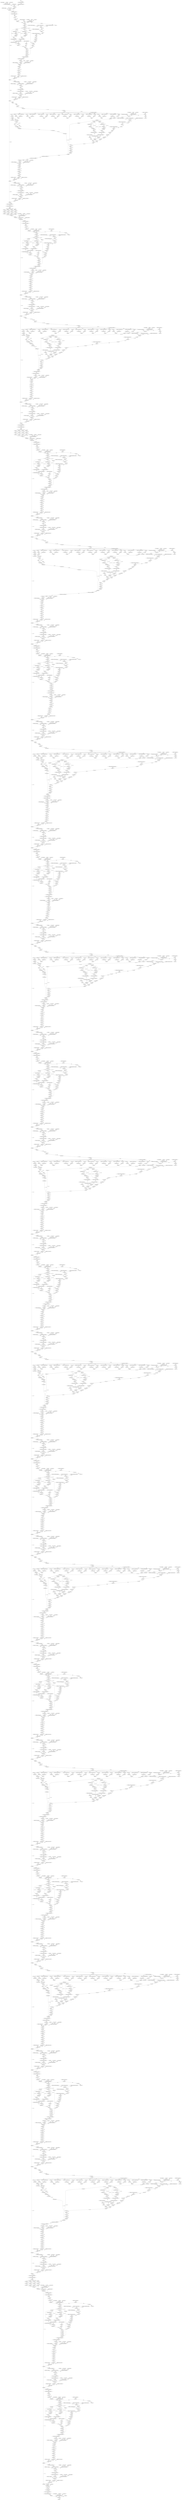 strict digraph  {
"0 _scale_0" [id=0, type=get_attr];
"1 _zero_point_0" [id=1, type=get_attr];
"2 _frozen_param0" [id=2, type=get_attr];
"3 dequantize_per_channel_default" [id=3, type=dequantize_per_channel];
"4 _scale_1" [id=4, type=get_attr];
"5 _zero_point_1" [id=5, type=get_attr];
"6 _frozen_param1" [id=6, type=get_attr];
"7 dequantize_per_channel_default_1" [id=7, type=dequantize_per_channel];
"8 features_1_0_attn_qkv_bias" [id=8, type=get_attr];
"9 features_1_0_attn_proj_bias" [id=9, type=get_attr];
"10 features_1_0_attn_logit_scale" [id=10, type=get_attr];
"11 _scale_2" [id=11, type=get_attr];
"12 _zero_point_2" [id=12, type=get_attr];
"13 _frozen_param2" [id=13, type=get_attr];
"14 dequantize_per_channel_default_2" [id=14, type=dequantize_per_channel];
"15 _scale_3" [id=15, type=get_attr];
"16 _zero_point_3" [id=16, type=get_attr];
"17 _frozen_param3" [id=17, type=get_attr];
"18 dequantize_per_channel_default_3" [id=18, type=dequantize_per_channel];
"19 features_1_1_attn_qkv_bias" [id=19, type=get_attr];
"20 features_1_1_attn_proj_bias" [id=20, type=get_attr];
"21 features_1_1_attn_logit_scale" [id=21, type=get_attr];
"22 _scale_4" [id=22, type=get_attr];
"23 _zero_point_4" [id=23, type=get_attr];
"24 _frozen_param4" [id=24, type=get_attr];
"25 dequantize_per_channel_default_4" [id=25, type=dequantize_per_channel];
"26 _scale_5" [id=26, type=get_attr];
"27 _zero_point_5" [id=27, type=get_attr];
"28 _frozen_param5" [id=28, type=get_attr];
"29 dequantize_per_channel_default_5" [id=29, type=dequantize_per_channel];
"30 features_3_0_attn_qkv_bias" [id=30, type=get_attr];
"31 features_3_0_attn_proj_bias" [id=31, type=get_attr];
"32 features_3_0_attn_logit_scale" [id=32, type=get_attr];
"33 _scale_6" [id=33, type=get_attr];
"34 _zero_point_6" [id=34, type=get_attr];
"35 _frozen_param6" [id=35, type=get_attr];
"36 dequantize_per_channel_default_6" [id=36, type=dequantize_per_channel];
"37 _scale_7" [id=37, type=get_attr];
"38 _zero_point_7" [id=38, type=get_attr];
"39 _frozen_param7" [id=39, type=get_attr];
"40 dequantize_per_channel_default_7" [id=40, type=dequantize_per_channel];
"41 features_3_1_attn_qkv_bias" [id=41, type=get_attr];
"42 features_3_1_attn_proj_bias" [id=42, type=get_attr];
"43 features_3_1_attn_logit_scale" [id=43, type=get_attr];
"44 _scale_8" [id=44, type=get_attr];
"45 _zero_point_8" [id=45, type=get_attr];
"46 _frozen_param8" [id=46, type=get_attr];
"47 dequantize_per_channel_default_8" [id=47, type=dequantize_per_channel];
"48 _scale_9" [id=48, type=get_attr];
"49 _zero_point_9" [id=49, type=get_attr];
"50 _frozen_param9" [id=50, type=get_attr];
"51 dequantize_per_channel_default_9" [id=51, type=dequantize_per_channel];
"52 features_5_0_attn_qkv_bias" [id=52, type=get_attr];
"53 features_5_0_attn_proj_bias" [id=53, type=get_attr];
"54 features_5_0_attn_logit_scale" [id=54, type=get_attr];
"55 _scale_10" [id=55, type=get_attr];
"56 _zero_point_10" [id=56, type=get_attr];
"57 _frozen_param10" [id=57, type=get_attr];
"58 dequantize_per_channel_default_10" [id=58, type=dequantize_per_channel];
"59 _scale_11" [id=59, type=get_attr];
"60 _zero_point_11" [id=60, type=get_attr];
"61 _frozen_param11" [id=61, type=get_attr];
"62 dequantize_per_channel_default_11" [id=62, type=dequantize_per_channel];
"63 features_5_1_attn_qkv_bias" [id=63, type=get_attr];
"64 features_5_1_attn_proj_bias" [id=64, type=get_attr];
"65 features_5_1_attn_logit_scale" [id=65, type=get_attr];
"66 _scale_12" [id=66, type=get_attr];
"67 _zero_point_12" [id=67, type=get_attr];
"68 _frozen_param12" [id=68, type=get_attr];
"69 dequantize_per_channel_default_12" [id=69, type=dequantize_per_channel];
"70 _scale_13" [id=70, type=get_attr];
"71 _zero_point_13" [id=71, type=get_attr];
"72 _frozen_param13" [id=72, type=get_attr];
"73 dequantize_per_channel_default_13" [id=73, type=dequantize_per_channel];
"74 features_5_2_attn_qkv_bias" [id=74, type=get_attr];
"75 features_5_2_attn_proj_bias" [id=75, type=get_attr];
"76 features_5_2_attn_logit_scale" [id=76, type=get_attr];
"77 _scale_14" [id=77, type=get_attr];
"78 _zero_point_14" [id=78, type=get_attr];
"79 _frozen_param14" [id=79, type=get_attr];
"80 dequantize_per_channel_default_14" [id=80, type=dequantize_per_channel];
"81 _scale_15" [id=81, type=get_attr];
"82 _zero_point_15" [id=82, type=get_attr];
"83 _frozen_param15" [id=83, type=get_attr];
"84 dequantize_per_channel_default_15" [id=84, type=dequantize_per_channel];
"85 features_5_3_attn_qkv_bias" [id=85, type=get_attr];
"86 features_5_3_attn_proj_bias" [id=86, type=get_attr];
"87 features_5_3_attn_logit_scale" [id=87, type=get_attr];
"88 _scale_16" [id=88, type=get_attr];
"89 _zero_point_16" [id=89, type=get_attr];
"90 _frozen_param16" [id=90, type=get_attr];
"91 dequantize_per_channel_default_16" [id=91, type=dequantize_per_channel];
"92 _scale_17" [id=92, type=get_attr];
"93 _zero_point_17" [id=93, type=get_attr];
"94 _frozen_param17" [id=94, type=get_attr];
"95 dequantize_per_channel_default_17" [id=95, type=dequantize_per_channel];
"96 features_5_4_attn_qkv_bias" [id=96, type=get_attr];
"97 features_5_4_attn_proj_bias" [id=97, type=get_attr];
"98 features_5_4_attn_logit_scale" [id=98, type=get_attr];
"99 _scale_18" [id=99, type=get_attr];
"100 _zero_point_18" [id=100, type=get_attr];
"101 _frozen_param18" [id=101, type=get_attr];
"102 dequantize_per_channel_default_18" [id=102, type=dequantize_per_channel];
"103 _scale_19" [id=103, type=get_attr];
"104 _zero_point_19" [id=104, type=get_attr];
"105 _frozen_param19" [id=105, type=get_attr];
"106 dequantize_per_channel_default_19" [id=106, type=dequantize_per_channel];
"107 features_5_5_attn_qkv_bias" [id=107, type=get_attr];
"108 features_5_5_attn_proj_bias" [id=108, type=get_attr];
"109 features_5_5_attn_logit_scale" [id=109, type=get_attr];
"110 _scale_20" [id=110, type=get_attr];
"111 _zero_point_20" [id=111, type=get_attr];
"112 _frozen_param20" [id=112, type=get_attr];
"113 dequantize_per_channel_default_20" [id=113, type=dequantize_per_channel];
"114 _scale_21" [id=114, type=get_attr];
"115 _zero_point_21" [id=115, type=get_attr];
"116 _frozen_param21" [id=116, type=get_attr];
"117 dequantize_per_channel_default_21" [id=117, type=dequantize_per_channel];
"118 features_5_6_attn_qkv_bias" [id=118, type=get_attr];
"119 features_5_6_attn_proj_bias" [id=119, type=get_attr];
"120 features_5_6_attn_logit_scale" [id=120, type=get_attr];
"121 _scale_22" [id=121, type=get_attr];
"122 _zero_point_22" [id=122, type=get_attr];
"123 _frozen_param22" [id=123, type=get_attr];
"124 dequantize_per_channel_default_22" [id=124, type=dequantize_per_channel];
"125 _scale_23" [id=125, type=get_attr];
"126 _zero_point_23" [id=126, type=get_attr];
"127 _frozen_param23" [id=127, type=get_attr];
"128 dequantize_per_channel_default_23" [id=128, type=dequantize_per_channel];
"129 features_5_7_attn_qkv_bias" [id=129, type=get_attr];
"130 features_5_7_attn_proj_bias" [id=130, type=get_attr];
"131 features_5_7_attn_logit_scale" [id=131, type=get_attr];
"132 _scale_24" [id=132, type=get_attr];
"133 _zero_point_24" [id=133, type=get_attr];
"134 _frozen_param24" [id=134, type=get_attr];
"135 dequantize_per_channel_default_24" [id=135, type=dequantize_per_channel];
"136 _scale_25" [id=136, type=get_attr];
"137 _zero_point_25" [id=137, type=get_attr];
"138 _frozen_param25" [id=138, type=get_attr];
"139 dequantize_per_channel_default_25" [id=139, type=dequantize_per_channel];
"140 features_5_8_attn_qkv_bias" [id=140, type=get_attr];
"141 features_5_8_attn_proj_bias" [id=141, type=get_attr];
"142 features_5_8_attn_logit_scale" [id=142, type=get_attr];
"143 _scale_26" [id=143, type=get_attr];
"144 _zero_point_26" [id=144, type=get_attr];
"145 _frozen_param26" [id=145, type=get_attr];
"146 dequantize_per_channel_default_26" [id=146, type=dequantize_per_channel];
"147 _scale_27" [id=147, type=get_attr];
"148 _zero_point_27" [id=148, type=get_attr];
"149 _frozen_param27" [id=149, type=get_attr];
"150 dequantize_per_channel_default_27" [id=150, type=dequantize_per_channel];
"151 features_5_9_attn_qkv_bias" [id=151, type=get_attr];
"152 features_5_9_attn_proj_bias" [id=152, type=get_attr];
"153 features_5_9_attn_logit_scale" [id=153, type=get_attr];
"154 _scale_28" [id=154, type=get_attr];
"155 _zero_point_28" [id=155, type=get_attr];
"156 _frozen_param28" [id=156, type=get_attr];
"157 dequantize_per_channel_default_28" [id=157, type=dequantize_per_channel];
"158 _scale_29" [id=158, type=get_attr];
"159 _zero_point_29" [id=159, type=get_attr];
"160 _frozen_param29" [id=160, type=get_attr];
"161 dequantize_per_channel_default_29" [id=161, type=dequantize_per_channel];
"162 features_5_10_attn_qkv_bias" [id=162, type=get_attr];
"163 features_5_10_attn_proj_bias" [id=163, type=get_attr];
"164 features_5_10_attn_logit_scale" [id=164, type=get_attr];
"165 _scale_30" [id=165, type=get_attr];
"166 _zero_point_30" [id=166, type=get_attr];
"167 _frozen_param30" [id=167, type=get_attr];
"168 dequantize_per_channel_default_30" [id=168, type=dequantize_per_channel];
"169 _scale_31" [id=169, type=get_attr];
"170 _zero_point_31" [id=170, type=get_attr];
"171 _frozen_param31" [id=171, type=get_attr];
"172 dequantize_per_channel_default_31" [id=172, type=dequantize_per_channel];
"173 features_5_11_attn_qkv_bias" [id=173, type=get_attr];
"174 features_5_11_attn_proj_bias" [id=174, type=get_attr];
"175 features_5_11_attn_logit_scale" [id=175, type=get_attr];
"176 _scale_32" [id=176, type=get_attr];
"177 _zero_point_32" [id=177, type=get_attr];
"178 _frozen_param32" [id=178, type=get_attr];
"179 dequantize_per_channel_default_32" [id=179, type=dequantize_per_channel];
"180 _scale_33" [id=180, type=get_attr];
"181 _zero_point_33" [id=181, type=get_attr];
"182 _frozen_param33" [id=182, type=get_attr];
"183 dequantize_per_channel_default_33" [id=183, type=dequantize_per_channel];
"184 features_5_12_attn_qkv_bias" [id=184, type=get_attr];
"185 features_5_12_attn_proj_bias" [id=185, type=get_attr];
"186 features_5_12_attn_logit_scale" [id=186, type=get_attr];
"187 _scale_34" [id=187, type=get_attr];
"188 _zero_point_34" [id=188, type=get_attr];
"189 _frozen_param34" [id=189, type=get_attr];
"190 dequantize_per_channel_default_34" [id=190, type=dequantize_per_channel];
"191 _scale_35" [id=191, type=get_attr];
"192 _zero_point_35" [id=192, type=get_attr];
"193 _frozen_param35" [id=193, type=get_attr];
"194 dequantize_per_channel_default_35" [id=194, type=dequantize_per_channel];
"195 features_5_13_attn_qkv_bias" [id=195, type=get_attr];
"196 features_5_13_attn_proj_bias" [id=196, type=get_attr];
"197 features_5_13_attn_logit_scale" [id=197, type=get_attr];
"198 _scale_36" [id=198, type=get_attr];
"199 _zero_point_36" [id=199, type=get_attr];
"200 _frozen_param36" [id=200, type=get_attr];
"201 dequantize_per_channel_default_36" [id=201, type=dequantize_per_channel];
"202 _scale_37" [id=202, type=get_attr];
"203 _zero_point_37" [id=203, type=get_attr];
"204 _frozen_param37" [id=204, type=get_attr];
"205 dequantize_per_channel_default_37" [id=205, type=dequantize_per_channel];
"206 features_5_14_attn_qkv_bias" [id=206, type=get_attr];
"207 features_5_14_attn_proj_bias" [id=207, type=get_attr];
"208 features_5_14_attn_logit_scale" [id=208, type=get_attr];
"209 _scale_38" [id=209, type=get_attr];
"210 _zero_point_38" [id=210, type=get_attr];
"211 _frozen_param38" [id=211, type=get_attr];
"212 dequantize_per_channel_default_38" [id=212, type=dequantize_per_channel];
"213 _scale_39" [id=213, type=get_attr];
"214 _zero_point_39" [id=214, type=get_attr];
"215 _frozen_param39" [id=215, type=get_attr];
"216 dequantize_per_channel_default_39" [id=216, type=dequantize_per_channel];
"217 features_5_15_attn_qkv_bias" [id=217, type=get_attr];
"218 features_5_15_attn_proj_bias" [id=218, type=get_attr];
"219 features_5_15_attn_logit_scale" [id=219, type=get_attr];
"220 _scale_40" [id=220, type=get_attr];
"221 _zero_point_40" [id=221, type=get_attr];
"222 _frozen_param40" [id=222, type=get_attr];
"223 dequantize_per_channel_default_40" [id=223, type=dequantize_per_channel];
"224 _scale_41" [id=224, type=get_attr];
"225 _zero_point_41" [id=225, type=get_attr];
"226 _frozen_param41" [id=226, type=get_attr];
"227 dequantize_per_channel_default_41" [id=227, type=dequantize_per_channel];
"228 features_5_16_attn_qkv_bias" [id=228, type=get_attr];
"229 features_5_16_attn_proj_bias" [id=229, type=get_attr];
"230 features_5_16_attn_logit_scale" [id=230, type=get_attr];
"231 _scale_42" [id=231, type=get_attr];
"232 _zero_point_42" [id=232, type=get_attr];
"233 _frozen_param42" [id=233, type=get_attr];
"234 dequantize_per_channel_default_42" [id=234, type=dequantize_per_channel];
"235 _scale_43" [id=235, type=get_attr];
"236 _zero_point_43" [id=236, type=get_attr];
"237 _frozen_param43" [id=237, type=get_attr];
"238 dequantize_per_channel_default_43" [id=238, type=dequantize_per_channel];
"239 features_5_17_attn_qkv_bias" [id=239, type=get_attr];
"240 features_5_17_attn_proj_bias" [id=240, type=get_attr];
"241 features_5_17_attn_logit_scale" [id=241, type=get_attr];
"242 _scale_44" [id=242, type=get_attr];
"243 _zero_point_44" [id=243, type=get_attr];
"244 _frozen_param44" [id=244, type=get_attr];
"245 dequantize_per_channel_default_44" [id=245, type=dequantize_per_channel];
"246 _scale_45" [id=246, type=get_attr];
"247 _zero_point_45" [id=247, type=get_attr];
"248 _frozen_param45" [id=248, type=get_attr];
"249 dequantize_per_channel_default_45" [id=249, type=dequantize_per_channel];
"250 features_7_0_attn_qkv_bias" [id=250, type=get_attr];
"251 features_7_0_attn_proj_bias" [id=251, type=get_attr];
"252 features_7_0_attn_logit_scale" [id=252, type=get_attr];
"253 _scale_46" [id=253, type=get_attr];
"254 _zero_point_46" [id=254, type=get_attr];
"255 _frozen_param46" [id=255, type=get_attr];
"256 dequantize_per_channel_default_46" [id=256, type=dequantize_per_channel];
"257 _scale_47" [id=257, type=get_attr];
"258 _zero_point_47" [id=258, type=get_attr];
"259 _frozen_param47" [id=259, type=get_attr];
"260 dequantize_per_channel_default_47" [id=260, type=dequantize_per_channel];
"261 features_7_1_attn_qkv_bias" [id=261, type=get_attr];
"262 features_7_1_attn_proj_bias" [id=262, type=get_attr];
"263 features_7_1_attn_logit_scale" [id=263, type=get_attr];
"264 _scale_48" [id=264, type=get_attr];
"265 _zero_point_48" [id=265, type=get_attr];
"266 _frozen_param48" [id=266, type=get_attr];
"267 dequantize_per_channel_default_48" [id=267, type=dequantize_per_channel];
"268 features_0_0_bias" [id=268, type=get_attr];
"269 features_0_2_weight" [id=269, type=get_attr];
"270 features_0_2_bias" [id=270, type=get_attr];
"271 features_1_0_attn_cpb_mlp_0_weight" [id=271, type=get_attr];
"272 features_1_0_attn_cpb_mlp_0_bias" [id=272, type=get_attr];
"273 features_1_0_attn_cpb_mlp_2_weight" [id=273, type=get_attr];
"274 features_1_0_norm1_weight" [id=274, type=get_attr];
"275 features_1_0_norm1_bias" [id=275, type=get_attr];
"276 _scale_49" [id=276, type=get_attr];
"277 _zero_point_49" [id=277, type=get_attr];
"278 _frozen_param49" [id=278, type=get_attr];
"279 dequantize_per_channel_default_49" [id=279, type=dequantize_per_channel];
"280 features_1_0_mlp_0_bias" [id=280, type=get_attr];
"281 _scale_50" [id=281, type=get_attr];
"282 _zero_point_50" [id=282, type=get_attr];
"283 _frozen_param50" [id=283, type=get_attr];
"284 dequantize_per_channel_default_50" [id=284, type=dequantize_per_channel];
"285 features_1_0_mlp_3_bias" [id=285, type=get_attr];
"286 features_1_0_norm2_weight" [id=286, type=get_attr];
"287 features_1_0_norm2_bias" [id=287, type=get_attr];
"288 features_1_1_attn_cpb_mlp_0_weight" [id=288, type=get_attr];
"289 features_1_1_attn_cpb_mlp_0_bias" [id=289, type=get_attr];
"290 features_1_1_attn_cpb_mlp_2_weight" [id=290, type=get_attr];
"291 features_1_1_norm1_weight" [id=291, type=get_attr];
"292 features_1_1_norm1_bias" [id=292, type=get_attr];
"293 _scale_51" [id=293, type=get_attr];
"294 _zero_point_51" [id=294, type=get_attr];
"295 _frozen_param51" [id=295, type=get_attr];
"296 dequantize_per_channel_default_51" [id=296, type=dequantize_per_channel];
"297 features_1_1_mlp_0_bias" [id=297, type=get_attr];
"298 _scale_52" [id=298, type=get_attr];
"299 _zero_point_52" [id=299, type=get_attr];
"300 _frozen_param52" [id=300, type=get_attr];
"301 dequantize_per_channel_default_52" [id=301, type=dequantize_per_channel];
"302 features_1_1_mlp_3_bias" [id=302, type=get_attr];
"303 features_1_1_norm2_weight" [id=303, type=get_attr];
"304 features_1_1_norm2_bias" [id=304, type=get_attr];
"305 _scale_53" [id=305, type=get_attr];
"306 _zero_point_53" [id=306, type=get_attr];
"307 _frozen_param53" [id=307, type=get_attr];
"308 dequantize_per_channel_default_53" [id=308, type=dequantize_per_channel];
"309 features_2_norm_weight" [id=309, type=get_attr];
"310 features_2_norm_bias" [id=310, type=get_attr];
"311 features_3_0_attn_cpb_mlp_0_weight" [id=311, type=get_attr];
"312 features_3_0_attn_cpb_mlp_0_bias" [id=312, type=get_attr];
"313 features_3_0_attn_cpb_mlp_2_weight" [id=313, type=get_attr];
"314 features_3_0_norm1_weight" [id=314, type=get_attr];
"315 features_3_0_norm1_bias" [id=315, type=get_attr];
"316 _scale_54" [id=316, type=get_attr];
"317 _zero_point_54" [id=317, type=get_attr];
"318 _frozen_param54" [id=318, type=get_attr];
"319 dequantize_per_channel_default_54" [id=319, type=dequantize_per_channel];
"320 features_3_0_mlp_0_bias" [id=320, type=get_attr];
"321 _scale_55" [id=321, type=get_attr];
"322 _zero_point_55" [id=322, type=get_attr];
"323 _frozen_param55" [id=323, type=get_attr];
"324 dequantize_per_channel_default_55" [id=324, type=dequantize_per_channel];
"325 features_3_0_mlp_3_bias" [id=325, type=get_attr];
"326 features_3_0_norm2_weight" [id=326, type=get_attr];
"327 features_3_0_norm2_bias" [id=327, type=get_attr];
"328 features_3_1_attn_cpb_mlp_0_weight" [id=328, type=get_attr];
"329 features_3_1_attn_cpb_mlp_0_bias" [id=329, type=get_attr];
"330 features_3_1_attn_cpb_mlp_2_weight" [id=330, type=get_attr];
"331 features_3_1_norm1_weight" [id=331, type=get_attr];
"332 features_3_1_norm1_bias" [id=332, type=get_attr];
"333 _scale_56" [id=333, type=get_attr];
"334 _zero_point_56" [id=334, type=get_attr];
"335 _frozen_param56" [id=335, type=get_attr];
"336 dequantize_per_channel_default_56" [id=336, type=dequantize_per_channel];
"337 features_3_1_mlp_0_bias" [id=337, type=get_attr];
"338 _scale_57" [id=338, type=get_attr];
"339 _zero_point_57" [id=339, type=get_attr];
"340 _frozen_param57" [id=340, type=get_attr];
"341 dequantize_per_channel_default_57" [id=341, type=dequantize_per_channel];
"342 features_3_1_mlp_3_bias" [id=342, type=get_attr];
"343 features_3_1_norm2_weight" [id=343, type=get_attr];
"344 features_3_1_norm2_bias" [id=344, type=get_attr];
"345 _scale_58" [id=345, type=get_attr];
"346 _zero_point_58" [id=346, type=get_attr];
"347 _frozen_param58" [id=347, type=get_attr];
"348 dequantize_per_channel_default_58" [id=348, type=dequantize_per_channel];
"349 features_4_norm_weight" [id=349, type=get_attr];
"350 features_4_norm_bias" [id=350, type=get_attr];
"351 features_5_0_attn_cpb_mlp_0_weight" [id=351, type=get_attr];
"352 features_5_0_attn_cpb_mlp_0_bias" [id=352, type=get_attr];
"353 features_5_0_attn_cpb_mlp_2_weight" [id=353, type=get_attr];
"354 features_5_0_norm1_weight" [id=354, type=get_attr];
"355 features_5_0_norm1_bias" [id=355, type=get_attr];
"356 _scale_59" [id=356, type=get_attr];
"357 _zero_point_59" [id=357, type=get_attr];
"358 _frozen_param59" [id=358, type=get_attr];
"359 dequantize_per_channel_default_59" [id=359, type=dequantize_per_channel];
"360 features_5_0_mlp_0_bias" [id=360, type=get_attr];
"361 _scale_60" [id=361, type=get_attr];
"362 _zero_point_60" [id=362, type=get_attr];
"363 _frozen_param60" [id=363, type=get_attr];
"364 dequantize_per_channel_default_60" [id=364, type=dequantize_per_channel];
"365 features_5_0_mlp_3_bias" [id=365, type=get_attr];
"366 features_5_0_norm2_weight" [id=366, type=get_attr];
"367 features_5_0_norm2_bias" [id=367, type=get_attr];
"368 features_5_1_attn_cpb_mlp_0_weight" [id=368, type=get_attr];
"369 features_5_1_attn_cpb_mlp_0_bias" [id=369, type=get_attr];
"370 features_5_1_attn_cpb_mlp_2_weight" [id=370, type=get_attr];
"371 features_5_1_norm1_weight" [id=371, type=get_attr];
"372 features_5_1_norm1_bias" [id=372, type=get_attr];
"373 _scale_61" [id=373, type=get_attr];
"374 _zero_point_61" [id=374, type=get_attr];
"375 _frozen_param61" [id=375, type=get_attr];
"376 dequantize_per_channel_default_61" [id=376, type=dequantize_per_channel];
"377 features_5_1_mlp_0_bias" [id=377, type=get_attr];
"378 _scale_62" [id=378, type=get_attr];
"379 _zero_point_62" [id=379, type=get_attr];
"380 _frozen_param62" [id=380, type=get_attr];
"381 dequantize_per_channel_default_62" [id=381, type=dequantize_per_channel];
"382 features_5_1_mlp_3_bias" [id=382, type=get_attr];
"383 features_5_1_norm2_weight" [id=383, type=get_attr];
"384 features_5_1_norm2_bias" [id=384, type=get_attr];
"385 features_5_2_attn_cpb_mlp_0_weight" [id=385, type=get_attr];
"386 features_5_2_attn_cpb_mlp_0_bias" [id=386, type=get_attr];
"387 features_5_2_attn_cpb_mlp_2_weight" [id=387, type=get_attr];
"388 features_5_2_norm1_weight" [id=388, type=get_attr];
"389 features_5_2_norm1_bias" [id=389, type=get_attr];
"390 _scale_63" [id=390, type=get_attr];
"391 _zero_point_63" [id=391, type=get_attr];
"392 _frozen_param63" [id=392, type=get_attr];
"393 dequantize_per_channel_default_63" [id=393, type=dequantize_per_channel];
"394 features_5_2_mlp_0_bias" [id=394, type=get_attr];
"395 _scale_64" [id=395, type=get_attr];
"396 _zero_point_64" [id=396, type=get_attr];
"397 _frozen_param64" [id=397, type=get_attr];
"398 dequantize_per_channel_default_64" [id=398, type=dequantize_per_channel];
"399 features_5_2_mlp_3_bias" [id=399, type=get_attr];
"400 features_5_2_norm2_weight" [id=400, type=get_attr];
"401 features_5_2_norm2_bias" [id=401, type=get_attr];
"402 features_5_3_attn_cpb_mlp_0_weight" [id=402, type=get_attr];
"403 features_5_3_attn_cpb_mlp_0_bias" [id=403, type=get_attr];
"404 features_5_3_attn_cpb_mlp_2_weight" [id=404, type=get_attr];
"405 features_5_3_norm1_weight" [id=405, type=get_attr];
"406 features_5_3_norm1_bias" [id=406, type=get_attr];
"407 _scale_65" [id=407, type=get_attr];
"408 _zero_point_65" [id=408, type=get_attr];
"409 _frozen_param65" [id=409, type=get_attr];
"410 dequantize_per_channel_default_65" [id=410, type=dequantize_per_channel];
"411 features_5_3_mlp_0_bias" [id=411, type=get_attr];
"412 _scale_66" [id=412, type=get_attr];
"413 _zero_point_66" [id=413, type=get_attr];
"414 _frozen_param66" [id=414, type=get_attr];
"415 dequantize_per_channel_default_66" [id=415, type=dequantize_per_channel];
"416 features_5_3_mlp_3_bias" [id=416, type=get_attr];
"417 features_5_3_norm2_weight" [id=417, type=get_attr];
"418 features_5_3_norm2_bias" [id=418, type=get_attr];
"419 features_5_4_attn_cpb_mlp_0_weight" [id=419, type=get_attr];
"420 features_5_4_attn_cpb_mlp_0_bias" [id=420, type=get_attr];
"421 features_5_4_attn_cpb_mlp_2_weight" [id=421, type=get_attr];
"422 features_5_4_norm1_weight" [id=422, type=get_attr];
"423 features_5_4_norm1_bias" [id=423, type=get_attr];
"424 _scale_67" [id=424, type=get_attr];
"425 _zero_point_67" [id=425, type=get_attr];
"426 _frozen_param67" [id=426, type=get_attr];
"427 dequantize_per_channel_default_67" [id=427, type=dequantize_per_channel];
"428 features_5_4_mlp_0_bias" [id=428, type=get_attr];
"429 _scale_68" [id=429, type=get_attr];
"430 _zero_point_68" [id=430, type=get_attr];
"431 _frozen_param68" [id=431, type=get_attr];
"432 dequantize_per_channel_default_68" [id=432, type=dequantize_per_channel];
"433 features_5_4_mlp_3_bias" [id=433, type=get_attr];
"434 features_5_4_norm2_weight" [id=434, type=get_attr];
"435 features_5_4_norm2_bias" [id=435, type=get_attr];
"436 features_5_5_attn_cpb_mlp_0_weight" [id=436, type=get_attr];
"437 features_5_5_attn_cpb_mlp_0_bias" [id=437, type=get_attr];
"438 features_5_5_attn_cpb_mlp_2_weight" [id=438, type=get_attr];
"439 features_5_5_norm1_weight" [id=439, type=get_attr];
"440 features_5_5_norm1_bias" [id=440, type=get_attr];
"441 _scale_69" [id=441, type=get_attr];
"442 _zero_point_69" [id=442, type=get_attr];
"443 _frozen_param69" [id=443, type=get_attr];
"444 dequantize_per_channel_default_69" [id=444, type=dequantize_per_channel];
"445 features_5_5_mlp_0_bias" [id=445, type=get_attr];
"446 _scale_70" [id=446, type=get_attr];
"447 _zero_point_70" [id=447, type=get_attr];
"448 _frozen_param70" [id=448, type=get_attr];
"449 dequantize_per_channel_default_70" [id=449, type=dequantize_per_channel];
"450 features_5_5_mlp_3_bias" [id=450, type=get_attr];
"451 features_5_5_norm2_weight" [id=451, type=get_attr];
"452 features_5_5_norm2_bias" [id=452, type=get_attr];
"453 features_5_6_attn_cpb_mlp_0_weight" [id=453, type=get_attr];
"454 features_5_6_attn_cpb_mlp_0_bias" [id=454, type=get_attr];
"455 features_5_6_attn_cpb_mlp_2_weight" [id=455, type=get_attr];
"456 features_5_6_norm1_weight" [id=456, type=get_attr];
"457 features_5_6_norm1_bias" [id=457, type=get_attr];
"458 _scale_71" [id=458, type=get_attr];
"459 _zero_point_71" [id=459, type=get_attr];
"460 _frozen_param71" [id=460, type=get_attr];
"461 dequantize_per_channel_default_71" [id=461, type=dequantize_per_channel];
"462 features_5_6_mlp_0_bias" [id=462, type=get_attr];
"463 _scale_72" [id=463, type=get_attr];
"464 _zero_point_72" [id=464, type=get_attr];
"465 _frozen_param72" [id=465, type=get_attr];
"466 dequantize_per_channel_default_72" [id=466, type=dequantize_per_channel];
"467 features_5_6_mlp_3_bias" [id=467, type=get_attr];
"468 features_5_6_norm2_weight" [id=468, type=get_attr];
"469 features_5_6_norm2_bias" [id=469, type=get_attr];
"470 features_5_7_attn_cpb_mlp_0_weight" [id=470, type=get_attr];
"471 features_5_7_attn_cpb_mlp_0_bias" [id=471, type=get_attr];
"472 features_5_7_attn_cpb_mlp_2_weight" [id=472, type=get_attr];
"473 features_5_7_norm1_weight" [id=473, type=get_attr];
"474 features_5_7_norm1_bias" [id=474, type=get_attr];
"475 _scale_73" [id=475, type=get_attr];
"476 _zero_point_73" [id=476, type=get_attr];
"477 _frozen_param73" [id=477, type=get_attr];
"478 dequantize_per_channel_default_73" [id=478, type=dequantize_per_channel];
"479 features_5_7_mlp_0_bias" [id=479, type=get_attr];
"480 _scale_74" [id=480, type=get_attr];
"481 _zero_point_74" [id=481, type=get_attr];
"482 _frozen_param74" [id=482, type=get_attr];
"483 dequantize_per_channel_default_74" [id=483, type=dequantize_per_channel];
"484 features_5_7_mlp_3_bias" [id=484, type=get_attr];
"485 features_5_7_norm2_weight" [id=485, type=get_attr];
"486 features_5_7_norm2_bias" [id=486, type=get_attr];
"487 features_5_8_attn_cpb_mlp_0_weight" [id=487, type=get_attr];
"488 features_5_8_attn_cpb_mlp_0_bias" [id=488, type=get_attr];
"489 features_5_8_attn_cpb_mlp_2_weight" [id=489, type=get_attr];
"490 features_5_8_norm1_weight" [id=490, type=get_attr];
"491 features_5_8_norm1_bias" [id=491, type=get_attr];
"492 _scale_75" [id=492, type=get_attr];
"493 _zero_point_75" [id=493, type=get_attr];
"494 _frozen_param75" [id=494, type=get_attr];
"495 dequantize_per_channel_default_75" [id=495, type=dequantize_per_channel];
"496 features_5_8_mlp_0_bias" [id=496, type=get_attr];
"497 _scale_76" [id=497, type=get_attr];
"498 _zero_point_76" [id=498, type=get_attr];
"499 _frozen_param76" [id=499, type=get_attr];
"500 dequantize_per_channel_default_76" [id=500, type=dequantize_per_channel];
"501 features_5_8_mlp_3_bias" [id=501, type=get_attr];
"502 features_5_8_norm2_weight" [id=502, type=get_attr];
"503 features_5_8_norm2_bias" [id=503, type=get_attr];
"504 features_5_9_attn_cpb_mlp_0_weight" [id=504, type=get_attr];
"505 features_5_9_attn_cpb_mlp_0_bias" [id=505, type=get_attr];
"506 features_5_9_attn_cpb_mlp_2_weight" [id=506, type=get_attr];
"507 features_5_9_norm1_weight" [id=507, type=get_attr];
"508 features_5_9_norm1_bias" [id=508, type=get_attr];
"509 _scale_77" [id=509, type=get_attr];
"510 _zero_point_77" [id=510, type=get_attr];
"511 _frozen_param77" [id=511, type=get_attr];
"512 dequantize_per_channel_default_77" [id=512, type=dequantize_per_channel];
"513 features_5_9_mlp_0_bias" [id=513, type=get_attr];
"514 _scale_78" [id=514, type=get_attr];
"515 _zero_point_78" [id=515, type=get_attr];
"516 _frozen_param78" [id=516, type=get_attr];
"517 dequantize_per_channel_default_78" [id=517, type=dequantize_per_channel];
"518 features_5_9_mlp_3_bias" [id=518, type=get_attr];
"519 features_5_9_norm2_weight" [id=519, type=get_attr];
"520 features_5_9_norm2_bias" [id=520, type=get_attr];
"521 features_5_10_attn_cpb_mlp_0_weight" [id=521, type=get_attr];
"522 features_5_10_attn_cpb_mlp_0_bias" [id=522, type=get_attr];
"523 features_5_10_attn_cpb_mlp_2_weight" [id=523, type=get_attr];
"524 features_5_10_norm1_weight" [id=524, type=get_attr];
"525 features_5_10_norm1_bias" [id=525, type=get_attr];
"526 _scale_79" [id=526, type=get_attr];
"527 _zero_point_79" [id=527, type=get_attr];
"528 _frozen_param79" [id=528, type=get_attr];
"529 dequantize_per_channel_default_79" [id=529, type=dequantize_per_channel];
"530 features_5_10_mlp_0_bias" [id=530, type=get_attr];
"531 _scale_80" [id=531, type=get_attr];
"532 _zero_point_80" [id=532, type=get_attr];
"533 _frozen_param80" [id=533, type=get_attr];
"534 dequantize_per_channel_default_80" [id=534, type=dequantize_per_channel];
"535 features_5_10_mlp_3_bias" [id=535, type=get_attr];
"536 features_5_10_norm2_weight" [id=536, type=get_attr];
"537 features_5_10_norm2_bias" [id=537, type=get_attr];
"538 features_5_11_attn_cpb_mlp_0_weight" [id=538, type=get_attr];
"539 features_5_11_attn_cpb_mlp_0_bias" [id=539, type=get_attr];
"540 features_5_11_attn_cpb_mlp_2_weight" [id=540, type=get_attr];
"541 features_5_11_norm1_weight" [id=541, type=get_attr];
"542 features_5_11_norm1_bias" [id=542, type=get_attr];
"543 _scale_81" [id=543, type=get_attr];
"544 _zero_point_81" [id=544, type=get_attr];
"545 _frozen_param81" [id=545, type=get_attr];
"546 dequantize_per_channel_default_81" [id=546, type=dequantize_per_channel];
"547 features_5_11_mlp_0_bias" [id=547, type=get_attr];
"548 _scale_82" [id=548, type=get_attr];
"549 _zero_point_82" [id=549, type=get_attr];
"550 _frozen_param82" [id=550, type=get_attr];
"551 dequantize_per_channel_default_82" [id=551, type=dequantize_per_channel];
"552 features_5_11_mlp_3_bias" [id=552, type=get_attr];
"553 features_5_11_norm2_weight" [id=553, type=get_attr];
"554 features_5_11_norm2_bias" [id=554, type=get_attr];
"555 features_5_12_attn_cpb_mlp_0_weight" [id=555, type=get_attr];
"556 features_5_12_attn_cpb_mlp_0_bias" [id=556, type=get_attr];
"557 features_5_12_attn_cpb_mlp_2_weight" [id=557, type=get_attr];
"558 features_5_12_norm1_weight" [id=558, type=get_attr];
"559 features_5_12_norm1_bias" [id=559, type=get_attr];
"560 _scale_83" [id=560, type=get_attr];
"561 _zero_point_83" [id=561, type=get_attr];
"562 _frozen_param83" [id=562, type=get_attr];
"563 dequantize_per_channel_default_83" [id=563, type=dequantize_per_channel];
"564 features_5_12_mlp_0_bias" [id=564, type=get_attr];
"565 _scale_84" [id=565, type=get_attr];
"566 _zero_point_84" [id=566, type=get_attr];
"567 _frozen_param84" [id=567, type=get_attr];
"568 dequantize_per_channel_default_84" [id=568, type=dequantize_per_channel];
"569 features_5_12_mlp_3_bias" [id=569, type=get_attr];
"570 features_5_12_norm2_weight" [id=570, type=get_attr];
"571 features_5_12_norm2_bias" [id=571, type=get_attr];
"572 features_5_13_attn_cpb_mlp_0_weight" [id=572, type=get_attr];
"573 features_5_13_attn_cpb_mlp_0_bias" [id=573, type=get_attr];
"574 features_5_13_attn_cpb_mlp_2_weight" [id=574, type=get_attr];
"575 features_5_13_norm1_weight" [id=575, type=get_attr];
"576 features_5_13_norm1_bias" [id=576, type=get_attr];
"577 _scale_85" [id=577, type=get_attr];
"578 _zero_point_85" [id=578, type=get_attr];
"579 _frozen_param85" [id=579, type=get_attr];
"580 dequantize_per_channel_default_85" [id=580, type=dequantize_per_channel];
"581 features_5_13_mlp_0_bias" [id=581, type=get_attr];
"582 _scale_86" [id=582, type=get_attr];
"583 _zero_point_86" [id=583, type=get_attr];
"584 _frozen_param86" [id=584, type=get_attr];
"585 dequantize_per_channel_default_86" [id=585, type=dequantize_per_channel];
"586 features_5_13_mlp_3_bias" [id=586, type=get_attr];
"587 features_5_13_norm2_weight" [id=587, type=get_attr];
"588 features_5_13_norm2_bias" [id=588, type=get_attr];
"589 features_5_14_attn_cpb_mlp_0_weight" [id=589, type=get_attr];
"590 features_5_14_attn_cpb_mlp_0_bias" [id=590, type=get_attr];
"591 features_5_14_attn_cpb_mlp_2_weight" [id=591, type=get_attr];
"592 features_5_14_norm1_weight" [id=592, type=get_attr];
"593 features_5_14_norm1_bias" [id=593, type=get_attr];
"594 _scale_87" [id=594, type=get_attr];
"595 _zero_point_87" [id=595, type=get_attr];
"596 _frozen_param87" [id=596, type=get_attr];
"597 dequantize_per_channel_default_87" [id=597, type=dequantize_per_channel];
"598 features_5_14_mlp_0_bias" [id=598, type=get_attr];
"599 _scale_88" [id=599, type=get_attr];
"600 _zero_point_88" [id=600, type=get_attr];
"601 _frozen_param88" [id=601, type=get_attr];
"602 dequantize_per_channel_default_88" [id=602, type=dequantize_per_channel];
"603 features_5_14_mlp_3_bias" [id=603, type=get_attr];
"604 features_5_14_norm2_weight" [id=604, type=get_attr];
"605 features_5_14_norm2_bias" [id=605, type=get_attr];
"606 features_5_15_attn_cpb_mlp_0_weight" [id=606, type=get_attr];
"607 features_5_15_attn_cpb_mlp_0_bias" [id=607, type=get_attr];
"608 features_5_15_attn_cpb_mlp_2_weight" [id=608, type=get_attr];
"609 features_5_15_norm1_weight" [id=609, type=get_attr];
"610 features_5_15_norm1_bias" [id=610, type=get_attr];
"611 _scale_89" [id=611, type=get_attr];
"612 _zero_point_89" [id=612, type=get_attr];
"613 _frozen_param89" [id=613, type=get_attr];
"614 dequantize_per_channel_default_89" [id=614, type=dequantize_per_channel];
"615 features_5_15_mlp_0_bias" [id=615, type=get_attr];
"616 _scale_90" [id=616, type=get_attr];
"617 _zero_point_90" [id=617, type=get_attr];
"618 _frozen_param90" [id=618, type=get_attr];
"619 dequantize_per_channel_default_90" [id=619, type=dequantize_per_channel];
"620 features_5_15_mlp_3_bias" [id=620, type=get_attr];
"621 features_5_15_norm2_weight" [id=621, type=get_attr];
"622 features_5_15_norm2_bias" [id=622, type=get_attr];
"623 features_5_16_attn_cpb_mlp_0_weight" [id=623, type=get_attr];
"624 features_5_16_attn_cpb_mlp_0_bias" [id=624, type=get_attr];
"625 features_5_16_attn_cpb_mlp_2_weight" [id=625, type=get_attr];
"626 features_5_16_norm1_weight" [id=626, type=get_attr];
"627 features_5_16_norm1_bias" [id=627, type=get_attr];
"628 _scale_91" [id=628, type=get_attr];
"629 _zero_point_91" [id=629, type=get_attr];
"630 _frozen_param91" [id=630, type=get_attr];
"631 dequantize_per_channel_default_91" [id=631, type=dequantize_per_channel];
"632 features_5_16_mlp_0_bias" [id=632, type=get_attr];
"633 _scale_92" [id=633, type=get_attr];
"634 _zero_point_92" [id=634, type=get_attr];
"635 _frozen_param92" [id=635, type=get_attr];
"636 dequantize_per_channel_default_92" [id=636, type=dequantize_per_channel];
"637 features_5_16_mlp_3_bias" [id=637, type=get_attr];
"638 features_5_16_norm2_weight" [id=638, type=get_attr];
"639 features_5_16_norm2_bias" [id=639, type=get_attr];
"640 features_5_17_attn_cpb_mlp_0_weight" [id=640, type=get_attr];
"641 features_5_17_attn_cpb_mlp_0_bias" [id=641, type=get_attr];
"642 features_5_17_attn_cpb_mlp_2_weight" [id=642, type=get_attr];
"643 features_5_17_norm1_weight" [id=643, type=get_attr];
"644 features_5_17_norm1_bias" [id=644, type=get_attr];
"645 _scale_93" [id=645, type=get_attr];
"646 _zero_point_93" [id=646, type=get_attr];
"647 _frozen_param93" [id=647, type=get_attr];
"648 dequantize_per_channel_default_93" [id=648, type=dequantize_per_channel];
"649 features_5_17_mlp_0_bias" [id=649, type=get_attr];
"650 _scale_94" [id=650, type=get_attr];
"651 _zero_point_94" [id=651, type=get_attr];
"652 _frozen_param94" [id=652, type=get_attr];
"653 dequantize_per_channel_default_94" [id=653, type=dequantize_per_channel];
"654 features_5_17_mlp_3_bias" [id=654, type=get_attr];
"655 features_5_17_norm2_weight" [id=655, type=get_attr];
"656 features_5_17_norm2_bias" [id=656, type=get_attr];
"657 _scale_95" [id=657, type=get_attr];
"658 _zero_point_95" [id=658, type=get_attr];
"659 _frozen_param95" [id=659, type=get_attr];
"660 dequantize_per_channel_default_95" [id=660, type=dequantize_per_channel];
"661 features_6_norm_weight" [id=661, type=get_attr];
"662 features_6_norm_bias" [id=662, type=get_attr];
"663 features_7_0_attn_cpb_mlp_0_weight" [id=663, type=get_attr];
"664 features_7_0_attn_cpb_mlp_0_bias" [id=664, type=get_attr];
"665 features_7_0_attn_cpb_mlp_2_weight" [id=665, type=get_attr];
"666 features_7_0_norm1_weight" [id=666, type=get_attr];
"667 features_7_0_norm1_bias" [id=667, type=get_attr];
"668 _scale_96" [id=668, type=get_attr];
"669 _zero_point_96" [id=669, type=get_attr];
"670 _frozen_param96" [id=670, type=get_attr];
"671 dequantize_per_channel_default_96" [id=671, type=dequantize_per_channel];
"672 features_7_0_mlp_0_bias" [id=672, type=get_attr];
"673 _scale_97" [id=673, type=get_attr];
"674 _zero_point_97" [id=674, type=get_attr];
"675 _frozen_param97" [id=675, type=get_attr];
"676 dequantize_per_channel_default_97" [id=676, type=dequantize_per_channel];
"677 features_7_0_mlp_3_bias" [id=677, type=get_attr];
"678 features_7_0_norm2_weight" [id=678, type=get_attr];
"679 features_7_0_norm2_bias" [id=679, type=get_attr];
"680 features_7_1_attn_cpb_mlp_0_weight" [id=680, type=get_attr];
"681 features_7_1_attn_cpb_mlp_0_bias" [id=681, type=get_attr];
"682 features_7_1_attn_cpb_mlp_2_weight" [id=682, type=get_attr];
"683 features_7_1_norm1_weight" [id=683, type=get_attr];
"684 features_7_1_norm1_bias" [id=684, type=get_attr];
"685 _scale_98" [id=685, type=get_attr];
"686 _zero_point_98" [id=686, type=get_attr];
"687 _frozen_param98" [id=687, type=get_attr];
"688 dequantize_per_channel_default_98" [id=688, type=dequantize_per_channel];
"689 features_7_1_mlp_0_bias" [id=689, type=get_attr];
"690 _scale_99" [id=690, type=get_attr];
"691 _zero_point_99" [id=691, type=get_attr];
"692 _frozen_param99" [id=692, type=get_attr];
"693 dequantize_per_channel_default_99" [id=693, type=dequantize_per_channel];
"694 features_7_1_mlp_3_bias" [id=694, type=get_attr];
"695 features_7_1_norm2_weight" [id=695, type=get_attr];
"696 features_7_1_norm2_bias" [id=696, type=get_attr];
"697 norm_weight" [id=697, type=get_attr];
"698 norm_bias" [id=698, type=get_attr];
"699 _scale_100" [id=699, type=get_attr];
"700 _zero_point_100" [id=700, type=get_attr];
"701 _frozen_param100" [id=701, type=get_attr];
"702 dequantize_per_channel_default_100" [id=702, type=dequantize_per_channel];
"703 head_bias" [id=703, type=get_attr];
"704 features_1_0_attn_relative_coords_table" [id=704, type=get_attr];
"705 features_1_0_attn_relative_position_index" [id=705, type=get_attr];
"706 features_1_1_attn_relative_coords_table" [id=706, type=get_attr];
"707 features_1_1_attn_relative_position_index" [id=707, type=get_attr];
"708 features_3_0_attn_relative_coords_table" [id=708, type=get_attr];
"709 features_3_0_attn_relative_position_index" [id=709, type=get_attr];
"710 features_3_1_attn_relative_coords_table" [id=710, type=get_attr];
"711 features_3_1_attn_relative_position_index" [id=711, type=get_attr];
"712 features_5_0_attn_relative_coords_table" [id=712, type=get_attr];
"713 features_5_0_attn_relative_position_index" [id=713, type=get_attr];
"714 features_5_1_attn_relative_coords_table" [id=714, type=get_attr];
"715 features_5_1_attn_relative_position_index" [id=715, type=get_attr];
"716 features_5_2_attn_relative_coords_table" [id=716, type=get_attr];
"717 features_5_2_attn_relative_position_index" [id=717, type=get_attr];
"718 features_5_3_attn_relative_coords_table" [id=718, type=get_attr];
"719 features_5_3_attn_relative_position_index" [id=719, type=get_attr];
"720 features_5_4_attn_relative_coords_table" [id=720, type=get_attr];
"721 features_5_4_attn_relative_position_index" [id=721, type=get_attr];
"722 features_5_5_attn_relative_coords_table" [id=722, type=get_attr];
"723 features_5_5_attn_relative_position_index" [id=723, type=get_attr];
"724 features_5_6_attn_relative_coords_table" [id=724, type=get_attr];
"725 features_5_6_attn_relative_position_index" [id=725, type=get_attr];
"726 features_5_7_attn_relative_coords_table" [id=726, type=get_attr];
"727 features_5_7_attn_relative_position_index" [id=727, type=get_attr];
"728 features_5_8_attn_relative_coords_table" [id=728, type=get_attr];
"729 features_5_8_attn_relative_position_index" [id=729, type=get_attr];
"730 features_5_9_attn_relative_coords_table" [id=730, type=get_attr];
"731 features_5_9_attn_relative_position_index" [id=731, type=get_attr];
"732 features_5_10_attn_relative_coords_table" [id=732, type=get_attr];
"733 features_5_10_attn_relative_position_index" [id=733, type=get_attr];
"734 features_5_11_attn_relative_coords_table" [id=734, type=get_attr];
"735 features_5_11_attn_relative_position_index" [id=735, type=get_attr];
"736 features_5_12_attn_relative_coords_table" [id=736, type=get_attr];
"737 features_5_12_attn_relative_position_index" [id=737, type=get_attr];
"738 features_5_13_attn_relative_coords_table" [id=738, type=get_attr];
"739 features_5_13_attn_relative_position_index" [id=739, type=get_attr];
"740 features_5_14_attn_relative_coords_table" [id=740, type=get_attr];
"741 features_5_14_attn_relative_position_index" [id=741, type=get_attr];
"742 features_5_15_attn_relative_coords_table" [id=742, type=get_attr];
"743 features_5_15_attn_relative_position_index" [id=743, type=get_attr];
"744 features_5_16_attn_relative_coords_table" [id=744, type=get_attr];
"745 features_5_16_attn_relative_position_index" [id=745, type=get_attr];
"746 features_5_17_attn_relative_coords_table" [id=746, type=get_attr];
"747 features_5_17_attn_relative_position_index" [id=747, type=get_attr];
"748 features_7_0_attn_relative_coords_table" [id=748, type=get_attr];
"749 features_7_0_attn_relative_position_index" [id=749, type=get_attr];
"750 features_7_1_attn_relative_coords_table" [id=750, type=get_attr];
"751 features_7_1_attn_relative_position_index" [id=751, type=get_attr];
"752 features_1_1_attn_lifted_tensor_0" [id=752, type=get_attr];
"753 features_1_1_attn_lifted_tensor_1" [id=753, type=get_attr];
"754 features_1_1_attn_lifted_tensor_2" [id=754, type=get_attr];
"755 features_1_1_attn_lifted_tensor_3" [id=755, type=get_attr];
"756 features_1_1_attn_lifted_tensor_4" [id=756, type=get_attr];
"757 features_1_1_attn_lifted_tensor_5" [id=757, type=get_attr];
"758 features_1_1_attn_lifted_tensor_6" [id=758, type=get_attr];
"759 features_1_1_attn_lifted_tensor_7" [id=759, type=get_attr];
"760 features_1_1_attn_lifted_tensor_8" [id=760, type=get_attr];
"761 features_3_1_attn_lifted_tensor_9" [id=761, type=get_attr];
"762 features_3_1_attn_lifted_tensor_10" [id=762, type=get_attr];
"763 features_3_1_attn_lifted_tensor_11" [id=763, type=get_attr];
"764 features_3_1_attn_lifted_tensor_12" [id=764, type=get_attr];
"765 features_3_1_attn_lifted_tensor_13" [id=765, type=get_attr];
"766 features_3_1_attn_lifted_tensor_14" [id=766, type=get_attr];
"767 features_3_1_attn_lifted_tensor_15" [id=767, type=get_attr];
"768 features_3_1_attn_lifted_tensor_16" [id=768, type=get_attr];
"769 features_3_1_attn_lifted_tensor_17" [id=769, type=get_attr];
"770 features_5_1_attn_lifted_tensor_18" [id=770, type=get_attr];
"771 features_5_1_attn_lifted_tensor_19" [id=771, type=get_attr];
"772 features_5_1_attn_lifted_tensor_20" [id=772, type=get_attr];
"773 features_5_1_attn_lifted_tensor_21" [id=773, type=get_attr];
"774 features_5_1_attn_lifted_tensor_22" [id=774, type=get_attr];
"775 features_5_1_attn_lifted_tensor_23" [id=775, type=get_attr];
"776 features_5_1_attn_lifted_tensor_24" [id=776, type=get_attr];
"777 features_5_1_attn_lifted_tensor_25" [id=777, type=get_attr];
"778 features_5_1_attn_lifted_tensor_26" [id=778, type=get_attr];
"779 features_5_3_attn_lifted_tensor_27" [id=779, type=get_attr];
"780 features_5_3_attn_lifted_tensor_28" [id=780, type=get_attr];
"781 features_5_3_attn_lifted_tensor_29" [id=781, type=get_attr];
"782 features_5_3_attn_lifted_tensor_30" [id=782, type=get_attr];
"783 features_5_3_attn_lifted_tensor_31" [id=783, type=get_attr];
"784 features_5_3_attn_lifted_tensor_32" [id=784, type=get_attr];
"785 features_5_3_attn_lifted_tensor_33" [id=785, type=get_attr];
"786 features_5_3_attn_lifted_tensor_34" [id=786, type=get_attr];
"787 features_5_3_attn_lifted_tensor_35" [id=787, type=get_attr];
"788 features_5_5_attn_lifted_tensor_36" [id=788, type=get_attr];
"789 features_5_5_attn_lifted_tensor_37" [id=789, type=get_attr];
"790 features_5_5_attn_lifted_tensor_38" [id=790, type=get_attr];
"791 features_5_5_attn_lifted_tensor_39" [id=791, type=get_attr];
"792 features_5_5_attn_lifted_tensor_40" [id=792, type=get_attr];
"793 features_5_5_attn_lifted_tensor_41" [id=793, type=get_attr];
"794 features_5_5_attn_lifted_tensor_42" [id=794, type=get_attr];
"795 features_5_5_attn_lifted_tensor_43" [id=795, type=get_attr];
"796 features_5_5_attn_lifted_tensor_44" [id=796, type=get_attr];
"797 features_5_7_attn_lifted_tensor_45" [id=797, type=get_attr];
"798 features_5_7_attn_lifted_tensor_46" [id=798, type=get_attr];
"799 features_5_7_attn_lifted_tensor_47" [id=799, type=get_attr];
"800 features_5_7_attn_lifted_tensor_48" [id=800, type=get_attr];
"801 features_5_7_attn_lifted_tensor_49" [id=801, type=get_attr];
"802 features_5_7_attn_lifted_tensor_50" [id=802, type=get_attr];
"803 features_5_7_attn_lifted_tensor_51" [id=803, type=get_attr];
"804 features_5_7_attn_lifted_tensor_52" [id=804, type=get_attr];
"805 features_5_7_attn_lifted_tensor_53" [id=805, type=get_attr];
"806 features_5_9_attn_lifted_tensor_54" [id=806, type=get_attr];
"807 features_5_9_attn_lifted_tensor_55" [id=807, type=get_attr];
"808 features_5_9_attn_lifted_tensor_56" [id=808, type=get_attr];
"809 features_5_9_attn_lifted_tensor_57" [id=809, type=get_attr];
"810 features_5_9_attn_lifted_tensor_58" [id=810, type=get_attr];
"811 features_5_9_attn_lifted_tensor_59" [id=811, type=get_attr];
"812 features_5_9_attn_lifted_tensor_60" [id=812, type=get_attr];
"813 features_5_9_attn_lifted_tensor_61" [id=813, type=get_attr];
"814 features_5_9_attn_lifted_tensor_62" [id=814, type=get_attr];
"815 features_5_11_attn_lifted_tensor_63" [id=815, type=get_attr];
"816 features_5_11_attn_lifted_tensor_64" [id=816, type=get_attr];
"817 features_5_11_attn_lifted_tensor_65" [id=817, type=get_attr];
"818 features_5_11_attn_lifted_tensor_66" [id=818, type=get_attr];
"819 features_5_11_attn_lifted_tensor_67" [id=819, type=get_attr];
"820 features_5_11_attn_lifted_tensor_68" [id=820, type=get_attr];
"821 features_5_11_attn_lifted_tensor_69" [id=821, type=get_attr];
"822 features_5_11_attn_lifted_tensor_70" [id=822, type=get_attr];
"823 features_5_11_attn_lifted_tensor_71" [id=823, type=get_attr];
"824 features_5_13_attn_lifted_tensor_72" [id=824, type=get_attr];
"825 features_5_13_attn_lifted_tensor_73" [id=825, type=get_attr];
"826 features_5_13_attn_lifted_tensor_74" [id=826, type=get_attr];
"827 features_5_13_attn_lifted_tensor_75" [id=827, type=get_attr];
"828 features_5_13_attn_lifted_tensor_76" [id=828, type=get_attr];
"829 features_5_13_attn_lifted_tensor_77" [id=829, type=get_attr];
"830 features_5_13_attn_lifted_tensor_78" [id=830, type=get_attr];
"831 features_5_13_attn_lifted_tensor_79" [id=831, type=get_attr];
"832 features_5_13_attn_lifted_tensor_80" [id=832, type=get_attr];
"833 features_5_15_attn_lifted_tensor_81" [id=833, type=get_attr];
"834 features_5_15_attn_lifted_tensor_82" [id=834, type=get_attr];
"835 features_5_15_attn_lifted_tensor_83" [id=835, type=get_attr];
"836 features_5_15_attn_lifted_tensor_84" [id=836, type=get_attr];
"837 features_5_15_attn_lifted_tensor_85" [id=837, type=get_attr];
"838 features_5_15_attn_lifted_tensor_86" [id=838, type=get_attr];
"839 features_5_15_attn_lifted_tensor_87" [id=839, type=get_attr];
"840 features_5_15_attn_lifted_tensor_88" [id=840, type=get_attr];
"841 features_5_15_attn_lifted_tensor_89" [id=841, type=get_attr];
"842 features_5_17_attn_lifted_tensor_90" [id=842, type=get_attr];
"843 features_5_17_attn_lifted_tensor_91" [id=843, type=get_attr];
"844 features_5_17_attn_lifted_tensor_92" [id=844, type=get_attr];
"845 features_5_17_attn_lifted_tensor_93" [id=845, type=get_attr];
"846 features_5_17_attn_lifted_tensor_94" [id=846, type=get_attr];
"847 features_5_17_attn_lifted_tensor_95" [id=847, type=get_attr];
"848 features_5_17_attn_lifted_tensor_96" [id=848, type=get_attr];
"849 features_5_17_attn_lifted_tensor_97" [id=849, type=get_attr];
"850 features_5_17_attn_lifted_tensor_98" [id=850, type=get_attr];
"851 x" [id=851, type=input];
"852 quantize_per_tensor_default" [id=852, type=quantize_per_tensor];
"853 dequantize_per_tensor_default" [id=853, type=dequantize_per_tensor];
"854 conv2d" [id=854, type=conv2d];
"855 permute" [id=855, type=permute];
"856 layer_norm" [id=856, type=layer_norm];
"857 quantize_per_tensor_default_1" [id=857, type=quantize_per_tensor];
"858 dequantize_per_tensor_default_1" [id=858, type=dequantize_per_tensor];
"859 linear" [id=859, type=linear];
"860 relu_" [id=860, type=relu_];
"861 linear_1" [id=861, type=linear];
"862 view" [id=862, type=view];
"863 index" [id=863, type=index];
"864 view_1" [id=864, type=view];
"865 permute_1" [id=865, type=permute];
"866 contiguous" [id=866, type=contiguous];
"867 unsqueeze" [id=867, type=unsqueeze];
"868 sigmoid" [id=868, type=sigmoid];
"869 mul" [id=869, type=mul];
"870 pad" [id=870, type=pad];
"871 view_2" [id=871, type=view];
"872 permute_2" [id=872, type=permute];
"873 reshape" [id=873, type=reshape];
"874 clone" [id=874, type=clone];
"875 slice_1" [id=875, type=slice];
"876 zero_" [id=876, type=zero_];
"877 linear_2" [id=877, type=linear];
"878 reshape_1" [id=878, type=reshape];
"879 permute_3" [id=879, type=permute];
"880 select" [id=880, type=select];
"881 select_1" [id=881, type=select];
"882 select_2" [id=882, type=select];
"883 linalg_vector_norm" [id=883, type=linalg_vector_norm];
"884 clamp_min" [id=884, type=clamp_min];
"885 expand_as" [id=885, type=expand_as];
"886 div" [id=886, type=div];
"887 quantize_per_tensor_default_2" [id=887, type=quantize_per_tensor];
"888 dequantize_per_tensor_default_2" [id=888, type=dequantize_per_tensor];
"889 linalg_vector_norm_1" [id=889, type=linalg_vector_norm];
"890 clamp_min_1" [id=890, type=clamp_min];
"891 expand_as_1" [id=891, type=expand_as];
"892 div_1" [id=892, type=div];
"893 quantize_per_tensor_default_3" [id=893, type=quantize_per_tensor];
"894 dequantize_per_tensor_default_3" [id=894, type=dequantize_per_tensor];
"895 transpose" [id=895, type=transpose];
"896 matmul" [id=896, type=matmul];
"897 clamp" [id=897, type=clamp];
"898 exp" [id=898, type=exp];
"899 mul_1" [id=899, type=mul];
"900 add" [id=900, type=add];
"901 softmax" [id=901, type=softmax];
"902 dropout" [id=902, type=dropout];
"903 matmul_1" [id=903, type=matmul];
"904 quantize_per_tensor_default_4" [id=904, type=quantize_per_tensor];
"905 dequantize_per_tensor_default_4" [id=905, type=dequantize_per_tensor];
"906 transpose_1" [id=906, type=transpose];
"907 reshape_2" [id=907, type=reshape];
"908 linear_3" [id=908, type=linear];
"909 dropout_1" [id=909, type=dropout];
"910 view_3" [id=910, type=view];
"911 permute_4" [id=911, type=permute];
"912 reshape_3" [id=912, type=reshape];
"913 slice_2" [id=913, type=slice];
"914 slice_3" [id=914, type=slice];
"915 layer_norm_1" [id=915, type=layer_norm];
"916 add_1" [id=916, type=add];
"917 quantize_per_tensor_default_5" [id=917, type=quantize_per_tensor];
"918 dequantize_per_tensor_default_5" [id=918, type=dequantize_per_tensor];
"919 linear_4" [id=919, type=linear];
"920 gelu" [id=920, type=gelu];
"921 quantize_per_tensor_default_6" [id=921, type=quantize_per_tensor];
"922 dequantize_per_tensor_default_6" [id=922, type=dequantize_per_tensor];
"923 dropout_2" [id=923, type=dropout];
"924 linear_5" [id=924, type=linear];
"925 dropout_3" [id=925, type=dropout];
"926 layer_norm_2" [id=926, type=layer_norm];
"927 add_2" [id=927, type=add];
"928 linear_6" [id=928, type=linear];
"929 relu__1" [id=929, type=relu_];
"930 linear_7" [id=930, type=linear];
"931 view_4" [id=931, type=view];
"932 index_1" [id=932, type=index];
"933 view_5" [id=933, type=view];
"934 permute_5" [id=934, type=permute];
"935 contiguous_1" [id=935, type=contiguous];
"936 unsqueeze_1" [id=936, type=unsqueeze];
"937 sigmoid_1" [id=937, type=sigmoid];
"938 mul_2" [id=938, type=mul];
"939 pad_1" [id=939, type=pad];
"940 roll" [id=940, type=roll];
"941 view_6" [id=941, type=view];
"942 permute_6" [id=942, type=permute];
"943 reshape_4" [id=943, type=reshape];
"944 quantize_per_tensor_default_7" [id=944, type=quantize_per_tensor];
"945 dequantize_per_tensor_default_7" [id=945, type=dequantize_per_tensor];
"946 clone_1" [id=946, type=clone];
"947 slice_4" [id=947, type=slice];
"948 zero__1" [id=948, type=zero_];
"949 linear_8" [id=949, type=linear];
"950 reshape_5" [id=950, type=reshape];
"951 permute_7" [id=951, type=permute];
"952 select_3" [id=952, type=select];
"953 select_4" [id=953, type=select];
"954 select_5" [id=954, type=select];
"955 linalg_vector_norm_2" [id=955, type=linalg_vector_norm];
"956 clamp_min_2" [id=956, type=clamp_min];
"957 expand_as_2" [id=957, type=expand_as];
"958 div_2" [id=958, type=div];
"959 quantize_per_tensor_default_8" [id=959, type=quantize_per_tensor];
"960 dequantize_per_tensor_default_8" [id=960, type=dequantize_per_tensor];
"961 linalg_vector_norm_3" [id=961, type=linalg_vector_norm];
"962 clamp_min_3" [id=962, type=clamp_min];
"963 expand_as_3" [id=963, type=expand_as];
"964 div_3" [id=964, type=div];
"965 quantize_per_tensor_default_9" [id=965, type=quantize_per_tensor];
"966 dequantize_per_tensor_default_9" [id=966, type=dequantize_per_tensor];
"967 transpose_2" [id=967, type=transpose];
"968 matmul_2" [id=968, type=matmul];
"969 clamp_1" [id=969, type=clamp];
"970 exp_1" [id=970, type=exp];
"971 mul_3" [id=971, type=mul];
"972 add_3" [id=972, type=add];
"973 new_zeros" [id=973, type=new_zeros];
"974 lift_fresh_copy" [id=974, type=lift_fresh_copy];
"975 slice_5" [id=975, type=slice];
"976 slice_6" [id=976, type=slice];
"977 fill_" [id=977, type=fill_];
"978 lift_fresh_copy_1" [id=978, type=lift_fresh_copy];
"979 slice_7" [id=979, type=slice];
"980 slice_8" [id=980, type=slice];
"981 fill__1" [id=981, type=fill_];
"982 lift_fresh_copy_2" [id=982, type=lift_fresh_copy];
"983 slice_9" [id=983, type=slice];
"984 slice_10" [id=984, type=slice];
"985 fill__2" [id=985, type=fill_];
"986 lift_fresh_copy_3" [id=986, type=lift_fresh_copy];
"987 slice_11" [id=987, type=slice];
"988 slice_12" [id=988, type=slice];
"989 fill__3" [id=989, type=fill_];
"990 lift_fresh_copy_4" [id=990, type=lift_fresh_copy];
"991 slice_13" [id=991, type=slice];
"992 slice_14" [id=992, type=slice];
"993 fill__4" [id=993, type=fill_];
"994 lift_fresh_copy_5" [id=994, type=lift_fresh_copy];
"995 slice_15" [id=995, type=slice];
"996 slice_16" [id=996, type=slice];
"997 fill__5" [id=997, type=fill_];
"998 lift_fresh_copy_6" [id=998, type=lift_fresh_copy];
"999 slice_17" [id=999, type=slice];
"1000 slice_18" [id=1000, type=slice];
"1001 fill__6" [id=1001, type=fill_];
"1002 lift_fresh_copy_7" [id=1002, type=lift_fresh_copy];
"1003 slice_19" [id=1003, type=slice];
"1004 slice_20" [id=1004, type=slice];
"1005 fill__7" [id=1005, type=fill_];
"1006 lift_fresh_copy_8" [id=1006, type=lift_fresh_copy];
"1007 slice_21" [id=1007, type=slice];
"1008 slice_22" [id=1008, type=slice];
"1009 fill__8" [id=1009, type=fill_];
"1010 view_7" [id=1010, type=view];
"1011 permute_8" [id=1011, type=permute];
"1012 reshape_6" [id=1012, type=reshape];
"1013 unsqueeze_2" [id=1013, type=unsqueeze];
"1014 unsqueeze_3" [id=1014, type=unsqueeze];
"1015 sub" [id=1015, type=sub];
"1016 ne" [id=1016, type=ne];
"1017 masked_fill" [id=1017, type=masked_fill];
"1018 eq" [id=1018, type=eq];
"1019 masked_fill_1" [id=1019, type=masked_fill];
"1020 view_8" [id=1020, type=view];
"1021 unsqueeze_4" [id=1021, type=unsqueeze];
"1022 unsqueeze_5" [id=1022, type=unsqueeze];
"1023 add_4" [id=1023, type=add];
"1024 view_9" [id=1024, type=view];
"1025 softmax_1" [id=1025, type=softmax];
"1026 dropout_4" [id=1026, type=dropout];
"1027 matmul_3" [id=1027, type=matmul];
"1028 quantize_per_tensor_default_10" [id=1028, type=quantize_per_tensor];
"1029 dequantize_per_tensor_default_10" [id=1029, type=dequantize_per_tensor];
"1030 transpose_3" [id=1030, type=transpose];
"1031 reshape_7" [id=1031, type=reshape];
"1032 linear_9" [id=1032, type=linear];
"1033 dropout_5" [id=1033, type=dropout];
"1034 view_10" [id=1034, type=view];
"1035 permute_9" [id=1035, type=permute];
"1036 reshape_8" [id=1036, type=reshape];
"1037 roll_1" [id=1037, type=roll];
"1038 slice_23" [id=1038, type=slice];
"1039 slice_24" [id=1039, type=slice];
"1040 layer_norm_3" [id=1040, type=layer_norm];
"1041 add_5" [id=1041, type=add];
"1042 quantize_per_tensor_default_11" [id=1042, type=quantize_per_tensor];
"1043 dequantize_per_tensor_default_11" [id=1043, type=dequantize_per_tensor];
"1044 linear_10" [id=1044, type=linear];
"1045 gelu_1" [id=1045, type=gelu];
"1046 quantize_per_tensor_default_12" [id=1046, type=quantize_per_tensor];
"1047 dequantize_per_tensor_default_12" [id=1047, type=dequantize_per_tensor];
"1048 dropout_6" [id=1048, type=dropout];
"1049 linear_11" [id=1049, type=linear];
"1050 dropout_7" [id=1050, type=dropout];
"1051 layer_norm_4" [id=1051, type=layer_norm];
"1052 add_6" [id=1052, type=add];
"1053 quantize_per_tensor_default_13" [id=1053, type=quantize_per_tensor];
"1054 dequantize_per_tensor_default_13" [id=1054, type=dequantize_per_tensor];
"1055 pad_2" [id=1055, type=pad];
"1056 slice_25" [id=1056, type=slice];
"1057 slice_26" [id=1057, type=slice];
"1058 slice_27" [id=1058, type=slice];
"1059 slice_28" [id=1059, type=slice];
"1060 slice_29" [id=1060, type=slice];
"1061 slice_30" [id=1061, type=slice];
"1062 slice_31" [id=1062, type=slice];
"1063 slice_32" [id=1063, type=slice];
"1064 slice_33" [id=1064, type=slice];
"1065 slice_34" [id=1065, type=slice];
"1066 slice_35" [id=1066, type=slice];
"1067 slice_36" [id=1067, type=slice];
"1068 cat" [id=1068, type=cat];
"1069 linear_12" [id=1069, type=linear];
"1070 layer_norm_5" [id=1070, type=layer_norm];
"1071 quantize_per_tensor_default_14" [id=1071, type=quantize_per_tensor];
"1072 dequantize_per_tensor_default_14" [id=1072, type=dequantize_per_tensor];
"1073 linear_13" [id=1073, type=linear];
"1074 relu__2" [id=1074, type=relu_];
"1075 linear_14" [id=1075, type=linear];
"1076 view_11" [id=1076, type=view];
"1077 index_2" [id=1077, type=index];
"1078 view_12" [id=1078, type=view];
"1079 permute_10" [id=1079, type=permute];
"1080 contiguous_2" [id=1080, type=contiguous];
"1081 unsqueeze_6" [id=1081, type=unsqueeze];
"1082 sigmoid_2" [id=1082, type=sigmoid];
"1083 mul_4" [id=1083, type=mul];
"1084 pad_3" [id=1084, type=pad];
"1085 view_13" [id=1085, type=view];
"1086 permute_11" [id=1086, type=permute];
"1087 reshape_9" [id=1087, type=reshape];
"1088 clone_2" [id=1088, type=clone];
"1089 slice_37" [id=1089, type=slice];
"1090 zero__2" [id=1090, type=zero_];
"1091 linear_15" [id=1091, type=linear];
"1092 reshape_10" [id=1092, type=reshape];
"1093 permute_12" [id=1093, type=permute];
"1094 select_6" [id=1094, type=select];
"1095 select_7" [id=1095, type=select];
"1096 select_8" [id=1096, type=select];
"1097 linalg_vector_norm_4" [id=1097, type=linalg_vector_norm];
"1098 clamp_min_4" [id=1098, type=clamp_min];
"1099 expand_as_4" [id=1099, type=expand_as];
"1100 div_4" [id=1100, type=div];
"1101 quantize_per_tensor_default_15" [id=1101, type=quantize_per_tensor];
"1102 dequantize_per_tensor_default_15" [id=1102, type=dequantize_per_tensor];
"1103 linalg_vector_norm_5" [id=1103, type=linalg_vector_norm];
"1104 clamp_min_5" [id=1104, type=clamp_min];
"1105 expand_as_5" [id=1105, type=expand_as];
"1106 div_5" [id=1106, type=div];
"1107 quantize_per_tensor_default_16" [id=1107, type=quantize_per_tensor];
"1108 dequantize_per_tensor_default_16" [id=1108, type=dequantize_per_tensor];
"1109 transpose_4" [id=1109, type=transpose];
"1110 matmul_4" [id=1110, type=matmul];
"1111 clamp_2" [id=1111, type=clamp];
"1112 exp_2" [id=1112, type=exp];
"1113 mul_5" [id=1113, type=mul];
"1114 add_7" [id=1114, type=add];
"1115 softmax_2" [id=1115, type=softmax];
"1116 dropout_8" [id=1116, type=dropout];
"1117 matmul_5" [id=1117, type=matmul];
"1118 quantize_per_tensor_default_17" [id=1118, type=quantize_per_tensor];
"1119 dequantize_per_tensor_default_17" [id=1119, type=dequantize_per_tensor];
"1120 transpose_5" [id=1120, type=transpose];
"1121 reshape_11" [id=1121, type=reshape];
"1122 linear_16" [id=1122, type=linear];
"1123 dropout_9" [id=1123, type=dropout];
"1124 view_14" [id=1124, type=view];
"1125 permute_13" [id=1125, type=permute];
"1126 reshape_12" [id=1126, type=reshape];
"1127 slice_38" [id=1127, type=slice];
"1128 slice_39" [id=1128, type=slice];
"1129 slice_40" [id=1129, type=slice];
"1130 slice_41" [id=1130, type=slice];
"1131 contiguous_3" [id=1131, type=contiguous];
"1132 layer_norm_6" [id=1132, type=layer_norm];
"1133 add_8" [id=1133, type=add];
"1134 quantize_per_tensor_default_18" [id=1134, type=quantize_per_tensor];
"1135 dequantize_per_tensor_default_18" [id=1135, type=dequantize_per_tensor];
"1136 linear_17" [id=1136, type=linear];
"1137 gelu_2" [id=1137, type=gelu];
"1138 quantize_per_tensor_default_19" [id=1138, type=quantize_per_tensor];
"1139 dequantize_per_tensor_default_19" [id=1139, type=dequantize_per_tensor];
"1140 dropout_10" [id=1140, type=dropout];
"1141 linear_18" [id=1141, type=linear];
"1142 dropout_11" [id=1142, type=dropout];
"1143 layer_norm_7" [id=1143, type=layer_norm];
"1144 add_9" [id=1144, type=add];
"1145 linear_19" [id=1145, type=linear];
"1146 relu__3" [id=1146, type=relu_];
"1147 linear_20" [id=1147, type=linear];
"1148 view_15" [id=1148, type=view];
"1149 index_3" [id=1149, type=index];
"1150 view_16" [id=1150, type=view];
"1151 permute_14" [id=1151, type=permute];
"1152 contiguous_4" [id=1152, type=contiguous];
"1153 unsqueeze_7" [id=1153, type=unsqueeze];
"1154 sigmoid_3" [id=1154, type=sigmoid];
"1155 mul_6" [id=1155, type=mul];
"1156 pad_4" [id=1156, type=pad];
"1157 roll_2" [id=1157, type=roll];
"1158 view_17" [id=1158, type=view];
"1159 permute_15" [id=1159, type=permute];
"1160 reshape_13" [id=1160, type=reshape];
"1161 quantize_per_tensor_default_20" [id=1161, type=quantize_per_tensor];
"1162 dequantize_per_tensor_default_20" [id=1162, type=dequantize_per_tensor];
"1163 clone_3" [id=1163, type=clone];
"1164 slice_42" [id=1164, type=slice];
"1165 zero__3" [id=1165, type=zero_];
"1166 linear_21" [id=1166, type=linear];
"1167 reshape_14" [id=1167, type=reshape];
"1168 permute_16" [id=1168, type=permute];
"1169 select_9" [id=1169, type=select];
"1170 select_10" [id=1170, type=select];
"1171 select_11" [id=1171, type=select];
"1172 linalg_vector_norm_6" [id=1172, type=linalg_vector_norm];
"1173 clamp_min_6" [id=1173, type=clamp_min];
"1174 expand_as_6" [id=1174, type=expand_as];
"1175 div_6" [id=1175, type=div];
"1176 quantize_per_tensor_default_21" [id=1176, type=quantize_per_tensor];
"1177 dequantize_per_tensor_default_21" [id=1177, type=dequantize_per_tensor];
"1178 linalg_vector_norm_7" [id=1178, type=linalg_vector_norm];
"1179 clamp_min_7" [id=1179, type=clamp_min];
"1180 expand_as_7" [id=1180, type=expand_as];
"1181 div_7" [id=1181, type=div];
"1182 quantize_per_tensor_default_22" [id=1182, type=quantize_per_tensor];
"1183 dequantize_per_tensor_default_22" [id=1183, type=dequantize_per_tensor];
"1184 transpose_6" [id=1184, type=transpose];
"1185 matmul_6" [id=1185, type=matmul];
"1186 clamp_3" [id=1186, type=clamp];
"1187 exp_3" [id=1187, type=exp];
"1188 mul_7" [id=1188, type=mul];
"1189 add_10" [id=1189, type=add];
"1190 new_zeros_1" [id=1190, type=new_zeros];
"1191 lift_fresh_copy_9" [id=1191, type=lift_fresh_copy];
"1192 slice_43" [id=1192, type=slice];
"1193 slice_44" [id=1193, type=slice];
"1194 fill__9" [id=1194, type=fill_];
"1195 lift_fresh_copy_10" [id=1195, type=lift_fresh_copy];
"1196 slice_45" [id=1196, type=slice];
"1197 slice_46" [id=1197, type=slice];
"1198 fill__10" [id=1198, type=fill_];
"1199 lift_fresh_copy_11" [id=1199, type=lift_fresh_copy];
"1200 slice_47" [id=1200, type=slice];
"1201 slice_48" [id=1201, type=slice];
"1202 fill__11" [id=1202, type=fill_];
"1203 lift_fresh_copy_12" [id=1203, type=lift_fresh_copy];
"1204 slice_49" [id=1204, type=slice];
"1205 slice_50" [id=1205, type=slice];
"1206 fill__12" [id=1206, type=fill_];
"1207 lift_fresh_copy_13" [id=1207, type=lift_fresh_copy];
"1208 slice_51" [id=1208, type=slice];
"1209 slice_52" [id=1209, type=slice];
"1210 fill__13" [id=1210, type=fill_];
"1211 lift_fresh_copy_14" [id=1211, type=lift_fresh_copy];
"1212 slice_53" [id=1212, type=slice];
"1213 slice_54" [id=1213, type=slice];
"1214 fill__14" [id=1214, type=fill_];
"1215 lift_fresh_copy_15" [id=1215, type=lift_fresh_copy];
"1216 slice_55" [id=1216, type=slice];
"1217 slice_56" [id=1217, type=slice];
"1218 fill__15" [id=1218, type=fill_];
"1219 lift_fresh_copy_16" [id=1219, type=lift_fresh_copy];
"1220 slice_57" [id=1220, type=slice];
"1221 slice_58" [id=1221, type=slice];
"1222 fill__16" [id=1222, type=fill_];
"1223 lift_fresh_copy_17" [id=1223, type=lift_fresh_copy];
"1224 slice_59" [id=1224, type=slice];
"1225 slice_60" [id=1225, type=slice];
"1226 fill__17" [id=1226, type=fill_];
"1227 view_18" [id=1227, type=view];
"1228 permute_17" [id=1228, type=permute];
"1229 reshape_15" [id=1229, type=reshape];
"1230 unsqueeze_8" [id=1230, type=unsqueeze];
"1231 unsqueeze_9" [id=1231, type=unsqueeze];
"1232 sub_1" [id=1232, type=sub];
"1233 ne_1" [id=1233, type=ne];
"1234 masked_fill_2" [id=1234, type=masked_fill];
"1235 eq_1" [id=1235, type=eq];
"1236 masked_fill_3" [id=1236, type=masked_fill];
"1237 view_19" [id=1237, type=view];
"1238 unsqueeze_10" [id=1238, type=unsqueeze];
"1239 unsqueeze_11" [id=1239, type=unsqueeze];
"1240 add_11" [id=1240, type=add];
"1241 view_20" [id=1241, type=view];
"1242 softmax_3" [id=1242, type=softmax];
"1243 dropout_12" [id=1243, type=dropout];
"1244 matmul_7" [id=1244, type=matmul];
"1245 quantize_per_tensor_default_23" [id=1245, type=quantize_per_tensor];
"1246 dequantize_per_tensor_default_23" [id=1246, type=dequantize_per_tensor];
"1247 transpose_7" [id=1247, type=transpose];
"1248 reshape_16" [id=1248, type=reshape];
"1249 linear_22" [id=1249, type=linear];
"1250 dropout_13" [id=1250, type=dropout];
"1251 view_21" [id=1251, type=view];
"1252 permute_18" [id=1252, type=permute];
"1253 reshape_17" [id=1253, type=reshape];
"1254 roll_3" [id=1254, type=roll];
"1255 slice_61" [id=1255, type=slice];
"1256 slice_62" [id=1256, type=slice];
"1257 slice_63" [id=1257, type=slice];
"1258 slice_64" [id=1258, type=slice];
"1259 contiguous_5" [id=1259, type=contiguous];
"1260 layer_norm_8" [id=1260, type=layer_norm];
"1261 add_12" [id=1261, type=add];
"1262 quantize_per_tensor_default_24" [id=1262, type=quantize_per_tensor];
"1263 dequantize_per_tensor_default_24" [id=1263, type=dequantize_per_tensor];
"1264 linear_23" [id=1264, type=linear];
"1265 gelu_3" [id=1265, type=gelu];
"1266 quantize_per_tensor_default_25" [id=1266, type=quantize_per_tensor];
"1267 dequantize_per_tensor_default_25" [id=1267, type=dequantize_per_tensor];
"1268 dropout_14" [id=1268, type=dropout];
"1269 linear_24" [id=1269, type=linear];
"1270 dropout_15" [id=1270, type=dropout];
"1271 layer_norm_9" [id=1271, type=layer_norm];
"1272 add_13" [id=1272, type=add];
"1273 quantize_per_tensor_default_26" [id=1273, type=quantize_per_tensor];
"1274 dequantize_per_tensor_default_26" [id=1274, type=dequantize_per_tensor];
"1275 pad_5" [id=1275, type=pad];
"1276 slice_65" [id=1276, type=slice];
"1277 slice_66" [id=1277, type=slice];
"1278 slice_67" [id=1278, type=slice];
"1279 slice_68" [id=1279, type=slice];
"1280 slice_69" [id=1280, type=slice];
"1281 slice_70" [id=1281, type=slice];
"1282 slice_71" [id=1282, type=slice];
"1283 slice_72" [id=1283, type=slice];
"1284 slice_73" [id=1284, type=slice];
"1285 slice_74" [id=1285, type=slice];
"1286 slice_75" [id=1286, type=slice];
"1287 slice_76" [id=1287, type=slice];
"1288 cat_1" [id=1288, type=cat];
"1289 linear_25" [id=1289, type=linear];
"1290 layer_norm_10" [id=1290, type=layer_norm];
"1291 quantize_per_tensor_default_27" [id=1291, type=quantize_per_tensor];
"1292 dequantize_per_tensor_default_27" [id=1292, type=dequantize_per_tensor];
"1293 linear_26" [id=1293, type=linear];
"1294 relu__4" [id=1294, type=relu_];
"1295 linear_27" [id=1295, type=linear];
"1296 view_22" [id=1296, type=view];
"1297 index_4" [id=1297, type=index];
"1298 view_23" [id=1298, type=view];
"1299 permute_19" [id=1299, type=permute];
"1300 contiguous_6" [id=1300, type=contiguous];
"1301 unsqueeze_12" [id=1301, type=unsqueeze];
"1302 sigmoid_4" [id=1302, type=sigmoid];
"1303 mul_8" [id=1303, type=mul];
"1304 pad_6" [id=1304, type=pad];
"1305 view_24" [id=1305, type=view];
"1306 permute_20" [id=1306, type=permute];
"1307 reshape_18" [id=1307, type=reshape];
"1308 clone_4" [id=1308, type=clone];
"1309 slice_77" [id=1309, type=slice];
"1310 zero__4" [id=1310, type=zero_];
"1311 linear_28" [id=1311, type=linear];
"1312 reshape_19" [id=1312, type=reshape];
"1313 permute_21" [id=1313, type=permute];
"1314 select_12" [id=1314, type=select];
"1315 select_13" [id=1315, type=select];
"1316 select_14" [id=1316, type=select];
"1317 linalg_vector_norm_8" [id=1317, type=linalg_vector_norm];
"1318 clamp_min_8" [id=1318, type=clamp_min];
"1319 expand_as_8" [id=1319, type=expand_as];
"1320 div_8" [id=1320, type=div];
"1321 quantize_per_tensor_default_28" [id=1321, type=quantize_per_tensor];
"1322 dequantize_per_tensor_default_28" [id=1322, type=dequantize_per_tensor];
"1323 linalg_vector_norm_9" [id=1323, type=linalg_vector_norm];
"1324 clamp_min_9" [id=1324, type=clamp_min];
"1325 expand_as_9" [id=1325, type=expand_as];
"1326 div_9" [id=1326, type=div];
"1327 quantize_per_tensor_default_29" [id=1327, type=quantize_per_tensor];
"1328 dequantize_per_tensor_default_29" [id=1328, type=dequantize_per_tensor];
"1329 transpose_8" [id=1329, type=transpose];
"1330 matmul_8" [id=1330, type=matmul];
"1331 clamp_4" [id=1331, type=clamp];
"1332 exp_4" [id=1332, type=exp];
"1333 mul_9" [id=1333, type=mul];
"1334 add_14" [id=1334, type=add];
"1335 softmax_4" [id=1335, type=softmax];
"1336 dropout_16" [id=1336, type=dropout];
"1337 matmul_9" [id=1337, type=matmul];
"1338 quantize_per_tensor_default_30" [id=1338, type=quantize_per_tensor];
"1339 dequantize_per_tensor_default_30" [id=1339, type=dequantize_per_tensor];
"1340 transpose_9" [id=1340, type=transpose];
"1341 reshape_20" [id=1341, type=reshape];
"1342 linear_29" [id=1342, type=linear];
"1343 dropout_17" [id=1343, type=dropout];
"1344 view_25" [id=1344, type=view];
"1345 permute_22" [id=1345, type=permute];
"1346 reshape_21" [id=1346, type=reshape];
"1347 slice_78" [id=1347, type=slice];
"1348 slice_79" [id=1348, type=slice];
"1349 slice_80" [id=1349, type=slice];
"1350 slice_81" [id=1350, type=slice];
"1351 contiguous_7" [id=1351, type=contiguous];
"1352 layer_norm_11" [id=1352, type=layer_norm];
"1353 add_15" [id=1353, type=add];
"1354 quantize_per_tensor_default_31" [id=1354, type=quantize_per_tensor];
"1355 dequantize_per_tensor_default_31" [id=1355, type=dequantize_per_tensor];
"1356 linear_30" [id=1356, type=linear];
"1357 gelu_4" [id=1357, type=gelu];
"1358 quantize_per_tensor_default_32" [id=1358, type=quantize_per_tensor];
"1359 dequantize_per_tensor_default_32" [id=1359, type=dequantize_per_tensor];
"1360 dropout_18" [id=1360, type=dropout];
"1361 linear_31" [id=1361, type=linear];
"1362 dropout_19" [id=1362, type=dropout];
"1363 layer_norm_12" [id=1363, type=layer_norm];
"1364 add_16" [id=1364, type=add];
"1365 linear_32" [id=1365, type=linear];
"1366 relu__5" [id=1366, type=relu_];
"1367 linear_33" [id=1367, type=linear];
"1368 view_26" [id=1368, type=view];
"1369 index_5" [id=1369, type=index];
"1370 view_27" [id=1370, type=view];
"1371 permute_23" [id=1371, type=permute];
"1372 contiguous_8" [id=1372, type=contiguous];
"1373 unsqueeze_13" [id=1373, type=unsqueeze];
"1374 sigmoid_5" [id=1374, type=sigmoid];
"1375 mul_10" [id=1375, type=mul];
"1376 pad_7" [id=1376, type=pad];
"1377 roll_4" [id=1377, type=roll];
"1378 view_28" [id=1378, type=view];
"1379 permute_24" [id=1379, type=permute];
"1380 reshape_22" [id=1380, type=reshape];
"1381 quantize_per_tensor_default_33" [id=1381, type=quantize_per_tensor];
"1382 dequantize_per_tensor_default_33" [id=1382, type=dequantize_per_tensor];
"1383 clone_5" [id=1383, type=clone];
"1384 slice_82" [id=1384, type=slice];
"1385 zero__5" [id=1385, type=zero_];
"1386 linear_34" [id=1386, type=linear];
"1387 reshape_23" [id=1387, type=reshape];
"1388 permute_25" [id=1388, type=permute];
"1389 select_15" [id=1389, type=select];
"1390 select_16" [id=1390, type=select];
"1391 select_17" [id=1391, type=select];
"1392 linalg_vector_norm_10" [id=1392, type=linalg_vector_norm];
"1393 clamp_min_10" [id=1393, type=clamp_min];
"1394 expand_as_10" [id=1394, type=expand_as];
"1395 div_10" [id=1395, type=div];
"1396 quantize_per_tensor_default_34" [id=1396, type=quantize_per_tensor];
"1397 dequantize_per_tensor_default_34" [id=1397, type=dequantize_per_tensor];
"1398 linalg_vector_norm_11" [id=1398, type=linalg_vector_norm];
"1399 clamp_min_11" [id=1399, type=clamp_min];
"1400 expand_as_11" [id=1400, type=expand_as];
"1401 div_11" [id=1401, type=div];
"1402 quantize_per_tensor_default_35" [id=1402, type=quantize_per_tensor];
"1403 dequantize_per_tensor_default_35" [id=1403, type=dequantize_per_tensor];
"1404 transpose_10" [id=1404, type=transpose];
"1405 matmul_10" [id=1405, type=matmul];
"1406 clamp_5" [id=1406, type=clamp];
"1407 exp_5" [id=1407, type=exp];
"1408 mul_11" [id=1408, type=mul];
"1409 add_17" [id=1409, type=add];
"1410 new_zeros_2" [id=1410, type=new_zeros];
"1411 lift_fresh_copy_18" [id=1411, type=lift_fresh_copy];
"1412 slice_83" [id=1412, type=slice];
"1413 slice_84" [id=1413, type=slice];
"1414 fill__18" [id=1414, type=fill_];
"1415 lift_fresh_copy_19" [id=1415, type=lift_fresh_copy];
"1416 slice_85" [id=1416, type=slice];
"1417 slice_86" [id=1417, type=slice];
"1418 fill__19" [id=1418, type=fill_];
"1419 lift_fresh_copy_20" [id=1419, type=lift_fresh_copy];
"1420 slice_87" [id=1420, type=slice];
"1421 slice_88" [id=1421, type=slice];
"1422 fill__20" [id=1422, type=fill_];
"1423 lift_fresh_copy_21" [id=1423, type=lift_fresh_copy];
"1424 slice_89" [id=1424, type=slice];
"1425 slice_90" [id=1425, type=slice];
"1426 fill__21" [id=1426, type=fill_];
"1427 lift_fresh_copy_22" [id=1427, type=lift_fresh_copy];
"1428 slice_91" [id=1428, type=slice];
"1429 slice_92" [id=1429, type=slice];
"1430 fill__22" [id=1430, type=fill_];
"1431 lift_fresh_copy_23" [id=1431, type=lift_fresh_copy];
"1432 slice_93" [id=1432, type=slice];
"1433 slice_94" [id=1433, type=slice];
"1434 fill__23" [id=1434, type=fill_];
"1435 lift_fresh_copy_24" [id=1435, type=lift_fresh_copy];
"1436 slice_95" [id=1436, type=slice];
"1437 slice_96" [id=1437, type=slice];
"1438 fill__24" [id=1438, type=fill_];
"1439 lift_fresh_copy_25" [id=1439, type=lift_fresh_copy];
"1440 slice_97" [id=1440, type=slice];
"1441 slice_98" [id=1441, type=slice];
"1442 fill__25" [id=1442, type=fill_];
"1443 lift_fresh_copy_26" [id=1443, type=lift_fresh_copy];
"1444 slice_99" [id=1444, type=slice];
"1445 slice_100" [id=1445, type=slice];
"1446 fill__26" [id=1446, type=fill_];
"1447 view_29" [id=1447, type=view];
"1448 permute_26" [id=1448, type=permute];
"1449 reshape_24" [id=1449, type=reshape];
"1450 unsqueeze_14" [id=1450, type=unsqueeze];
"1451 unsqueeze_15" [id=1451, type=unsqueeze];
"1452 sub_2" [id=1452, type=sub];
"1453 ne_2" [id=1453, type=ne];
"1454 masked_fill_4" [id=1454, type=masked_fill];
"1455 eq_2" [id=1455, type=eq];
"1456 masked_fill_5" [id=1456, type=masked_fill];
"1457 view_30" [id=1457, type=view];
"1458 unsqueeze_16" [id=1458, type=unsqueeze];
"1459 unsqueeze_17" [id=1459, type=unsqueeze];
"1460 add_18" [id=1460, type=add];
"1461 view_31" [id=1461, type=view];
"1462 softmax_5" [id=1462, type=softmax];
"1463 dropout_20" [id=1463, type=dropout];
"1464 matmul_11" [id=1464, type=matmul];
"1465 quantize_per_tensor_default_36" [id=1465, type=quantize_per_tensor];
"1466 dequantize_per_tensor_default_36" [id=1466, type=dequantize_per_tensor];
"1467 transpose_11" [id=1467, type=transpose];
"1468 reshape_25" [id=1468, type=reshape];
"1469 linear_35" [id=1469, type=linear];
"1470 dropout_21" [id=1470, type=dropout];
"1471 view_32" [id=1471, type=view];
"1472 permute_27" [id=1472, type=permute];
"1473 reshape_26" [id=1473, type=reshape];
"1474 roll_5" [id=1474, type=roll];
"1475 slice_101" [id=1475, type=slice];
"1476 slice_102" [id=1476, type=slice];
"1477 slice_103" [id=1477, type=slice];
"1478 slice_104" [id=1478, type=slice];
"1479 contiguous_9" [id=1479, type=contiguous];
"1480 layer_norm_13" [id=1480, type=layer_norm];
"1481 add_19" [id=1481, type=add];
"1482 quantize_per_tensor_default_37" [id=1482, type=quantize_per_tensor];
"1483 dequantize_per_tensor_default_37" [id=1483, type=dequantize_per_tensor];
"1484 linear_36" [id=1484, type=linear];
"1485 gelu_5" [id=1485, type=gelu];
"1486 quantize_per_tensor_default_38" [id=1486, type=quantize_per_tensor];
"1487 dequantize_per_tensor_default_38" [id=1487, type=dequantize_per_tensor];
"1488 dropout_22" [id=1488, type=dropout];
"1489 linear_37" [id=1489, type=linear];
"1490 dropout_23" [id=1490, type=dropout];
"1491 layer_norm_14" [id=1491, type=layer_norm];
"1492 add_20" [id=1492, type=add];
"1493 quantize_per_tensor_default_39" [id=1493, type=quantize_per_tensor];
"1494 dequantize_per_tensor_default_39" [id=1494, type=dequantize_per_tensor];
"1495 linear_38" [id=1495, type=linear];
"1496 relu__6" [id=1496, type=relu_];
"1497 linear_39" [id=1497, type=linear];
"1498 view_33" [id=1498, type=view];
"1499 index_6" [id=1499, type=index];
"1500 view_34" [id=1500, type=view];
"1501 permute_28" [id=1501, type=permute];
"1502 contiguous_10" [id=1502, type=contiguous];
"1503 unsqueeze_18" [id=1503, type=unsqueeze];
"1504 sigmoid_6" [id=1504, type=sigmoid];
"1505 mul_12" [id=1505, type=mul];
"1506 pad_8" [id=1506, type=pad];
"1507 view_35" [id=1507, type=view];
"1508 permute_29" [id=1508, type=permute];
"1509 reshape_27" [id=1509, type=reshape];
"1510 clone_6" [id=1510, type=clone];
"1511 slice_105" [id=1511, type=slice];
"1512 zero__6" [id=1512, type=zero_];
"1513 linear_40" [id=1513, type=linear];
"1514 reshape_28" [id=1514, type=reshape];
"1515 permute_30" [id=1515, type=permute];
"1516 select_18" [id=1516, type=select];
"1517 select_19" [id=1517, type=select];
"1518 select_20" [id=1518, type=select];
"1519 linalg_vector_norm_12" [id=1519, type=linalg_vector_norm];
"1520 clamp_min_12" [id=1520, type=clamp_min];
"1521 expand_as_12" [id=1521, type=expand_as];
"1522 div_12" [id=1522, type=div];
"1523 quantize_per_tensor_default_40" [id=1523, type=quantize_per_tensor];
"1524 dequantize_per_tensor_default_40" [id=1524, type=dequantize_per_tensor];
"1525 linalg_vector_norm_13" [id=1525, type=linalg_vector_norm];
"1526 clamp_min_13" [id=1526, type=clamp_min];
"1527 expand_as_13" [id=1527, type=expand_as];
"1528 div_13" [id=1528, type=div];
"1529 quantize_per_tensor_default_41" [id=1529, type=quantize_per_tensor];
"1530 dequantize_per_tensor_default_41" [id=1530, type=dequantize_per_tensor];
"1531 transpose_12" [id=1531, type=transpose];
"1532 matmul_12" [id=1532, type=matmul];
"1533 clamp_6" [id=1533, type=clamp];
"1534 exp_6" [id=1534, type=exp];
"1535 mul_13" [id=1535, type=mul];
"1536 add_21" [id=1536, type=add];
"1537 softmax_6" [id=1537, type=softmax];
"1538 dropout_24" [id=1538, type=dropout];
"1539 matmul_13" [id=1539, type=matmul];
"1540 quantize_per_tensor_default_42" [id=1540, type=quantize_per_tensor];
"1541 dequantize_per_tensor_default_42" [id=1541, type=dequantize_per_tensor];
"1542 transpose_13" [id=1542, type=transpose];
"1543 reshape_29" [id=1543, type=reshape];
"1544 linear_41" [id=1544, type=linear];
"1545 dropout_25" [id=1545, type=dropout];
"1546 view_36" [id=1546, type=view];
"1547 permute_31" [id=1547, type=permute];
"1548 reshape_30" [id=1548, type=reshape];
"1549 slice_106" [id=1549, type=slice];
"1550 slice_107" [id=1550, type=slice];
"1551 slice_108" [id=1551, type=slice];
"1552 slice_109" [id=1552, type=slice];
"1553 contiguous_11" [id=1553, type=contiguous];
"1554 layer_norm_15" [id=1554, type=layer_norm];
"1555 add_22" [id=1555, type=add];
"1556 quantize_per_tensor_default_43" [id=1556, type=quantize_per_tensor];
"1557 dequantize_per_tensor_default_43" [id=1557, type=dequantize_per_tensor];
"1558 linear_42" [id=1558, type=linear];
"1559 gelu_6" [id=1559, type=gelu];
"1560 quantize_per_tensor_default_44" [id=1560, type=quantize_per_tensor];
"1561 dequantize_per_tensor_default_44" [id=1561, type=dequantize_per_tensor];
"1562 dropout_26" [id=1562, type=dropout];
"1563 linear_43" [id=1563, type=linear];
"1564 dropout_27" [id=1564, type=dropout];
"1565 layer_norm_16" [id=1565, type=layer_norm];
"1566 add_23" [id=1566, type=add];
"1567 linear_44" [id=1567, type=linear];
"1568 relu__7" [id=1568, type=relu_];
"1569 linear_45" [id=1569, type=linear];
"1570 view_37" [id=1570, type=view];
"1571 index_7" [id=1571, type=index];
"1572 view_38" [id=1572, type=view];
"1573 permute_32" [id=1573, type=permute];
"1574 contiguous_12" [id=1574, type=contiguous];
"1575 unsqueeze_19" [id=1575, type=unsqueeze];
"1576 sigmoid_7" [id=1576, type=sigmoid];
"1577 mul_14" [id=1577, type=mul];
"1578 pad_9" [id=1578, type=pad];
"1579 roll_6" [id=1579, type=roll];
"1580 view_39" [id=1580, type=view];
"1581 permute_33" [id=1581, type=permute];
"1582 reshape_31" [id=1582, type=reshape];
"1583 quantize_per_tensor_default_45" [id=1583, type=quantize_per_tensor];
"1584 dequantize_per_tensor_default_45" [id=1584, type=dequantize_per_tensor];
"1585 clone_7" [id=1585, type=clone];
"1586 slice_110" [id=1586, type=slice];
"1587 zero__7" [id=1587, type=zero_];
"1588 linear_46" [id=1588, type=linear];
"1589 reshape_32" [id=1589, type=reshape];
"1590 permute_34" [id=1590, type=permute];
"1591 select_21" [id=1591, type=select];
"1592 select_22" [id=1592, type=select];
"1593 select_23" [id=1593, type=select];
"1594 linalg_vector_norm_14" [id=1594, type=linalg_vector_norm];
"1595 clamp_min_14" [id=1595, type=clamp_min];
"1596 expand_as_14" [id=1596, type=expand_as];
"1597 div_14" [id=1597, type=div];
"1598 quantize_per_tensor_default_46" [id=1598, type=quantize_per_tensor];
"1599 dequantize_per_tensor_default_46" [id=1599, type=dequantize_per_tensor];
"1600 linalg_vector_norm_15" [id=1600, type=linalg_vector_norm];
"1601 clamp_min_15" [id=1601, type=clamp_min];
"1602 expand_as_15" [id=1602, type=expand_as];
"1603 div_15" [id=1603, type=div];
"1604 quantize_per_tensor_default_47" [id=1604, type=quantize_per_tensor];
"1605 dequantize_per_tensor_default_47" [id=1605, type=dequantize_per_tensor];
"1606 transpose_14" [id=1606, type=transpose];
"1607 matmul_14" [id=1607, type=matmul];
"1608 clamp_7" [id=1608, type=clamp];
"1609 exp_7" [id=1609, type=exp];
"1610 mul_15" [id=1610, type=mul];
"1611 add_24" [id=1611, type=add];
"1612 new_zeros_3" [id=1612, type=new_zeros];
"1613 lift_fresh_copy_27" [id=1613, type=lift_fresh_copy];
"1614 slice_111" [id=1614, type=slice];
"1615 slice_112" [id=1615, type=slice];
"1616 fill__27" [id=1616, type=fill_];
"1617 lift_fresh_copy_28" [id=1617, type=lift_fresh_copy];
"1618 slice_113" [id=1618, type=slice];
"1619 slice_114" [id=1619, type=slice];
"1620 fill__28" [id=1620, type=fill_];
"1621 lift_fresh_copy_29" [id=1621, type=lift_fresh_copy];
"1622 slice_115" [id=1622, type=slice];
"1623 slice_116" [id=1623, type=slice];
"1624 fill__29" [id=1624, type=fill_];
"1625 lift_fresh_copy_30" [id=1625, type=lift_fresh_copy];
"1626 slice_117" [id=1626, type=slice];
"1627 slice_118" [id=1627, type=slice];
"1628 fill__30" [id=1628, type=fill_];
"1629 lift_fresh_copy_31" [id=1629, type=lift_fresh_copy];
"1630 slice_119" [id=1630, type=slice];
"1631 slice_120" [id=1631, type=slice];
"1632 fill__31" [id=1632, type=fill_];
"1633 lift_fresh_copy_32" [id=1633, type=lift_fresh_copy];
"1634 slice_121" [id=1634, type=slice];
"1635 slice_122" [id=1635, type=slice];
"1636 fill__32" [id=1636, type=fill_];
"1637 lift_fresh_copy_33" [id=1637, type=lift_fresh_copy];
"1638 slice_123" [id=1638, type=slice];
"1639 slice_124" [id=1639, type=slice];
"1640 fill__33" [id=1640, type=fill_];
"1641 lift_fresh_copy_34" [id=1641, type=lift_fresh_copy];
"1642 slice_125" [id=1642, type=slice];
"1643 slice_126" [id=1643, type=slice];
"1644 fill__34" [id=1644, type=fill_];
"1645 lift_fresh_copy_35" [id=1645, type=lift_fresh_copy];
"1646 slice_127" [id=1646, type=slice];
"1647 slice_128" [id=1647, type=slice];
"1648 fill__35" [id=1648, type=fill_];
"1649 view_40" [id=1649, type=view];
"1650 permute_35" [id=1650, type=permute];
"1651 reshape_33" [id=1651, type=reshape];
"1652 unsqueeze_20" [id=1652, type=unsqueeze];
"1653 unsqueeze_21" [id=1653, type=unsqueeze];
"1654 sub_3" [id=1654, type=sub];
"1655 ne_3" [id=1655, type=ne];
"1656 masked_fill_6" [id=1656, type=masked_fill];
"1657 eq_3" [id=1657, type=eq];
"1658 masked_fill_7" [id=1658, type=masked_fill];
"1659 view_41" [id=1659, type=view];
"1660 unsqueeze_22" [id=1660, type=unsqueeze];
"1661 unsqueeze_23" [id=1661, type=unsqueeze];
"1662 add_25" [id=1662, type=add];
"1663 view_42" [id=1663, type=view];
"1664 softmax_7" [id=1664, type=softmax];
"1665 dropout_28" [id=1665, type=dropout];
"1666 matmul_15" [id=1666, type=matmul];
"1667 quantize_per_tensor_default_48" [id=1667, type=quantize_per_tensor];
"1668 dequantize_per_tensor_default_48" [id=1668, type=dequantize_per_tensor];
"1669 transpose_15" [id=1669, type=transpose];
"1670 reshape_34" [id=1670, type=reshape];
"1671 linear_47" [id=1671, type=linear];
"1672 dropout_29" [id=1672, type=dropout];
"1673 view_43" [id=1673, type=view];
"1674 permute_36" [id=1674, type=permute];
"1675 reshape_35" [id=1675, type=reshape];
"1676 roll_7" [id=1676, type=roll];
"1677 slice_129" [id=1677, type=slice];
"1678 slice_130" [id=1678, type=slice];
"1679 slice_131" [id=1679, type=slice];
"1680 slice_132" [id=1680, type=slice];
"1681 contiguous_13" [id=1681, type=contiguous];
"1682 layer_norm_17" [id=1682, type=layer_norm];
"1683 add_26" [id=1683, type=add];
"1684 quantize_per_tensor_default_49" [id=1684, type=quantize_per_tensor];
"1685 dequantize_per_tensor_default_49" [id=1685, type=dequantize_per_tensor];
"1686 linear_48" [id=1686, type=linear];
"1687 gelu_7" [id=1687, type=gelu];
"1688 quantize_per_tensor_default_50" [id=1688, type=quantize_per_tensor];
"1689 dequantize_per_tensor_default_50" [id=1689, type=dequantize_per_tensor];
"1690 dropout_30" [id=1690, type=dropout];
"1691 linear_49" [id=1691, type=linear];
"1692 dropout_31" [id=1692, type=dropout];
"1693 layer_norm_18" [id=1693, type=layer_norm];
"1694 add_27" [id=1694, type=add];
"1695 quantize_per_tensor_default_51" [id=1695, type=quantize_per_tensor];
"1696 dequantize_per_tensor_default_51" [id=1696, type=dequantize_per_tensor];
"1697 linear_50" [id=1697, type=linear];
"1698 relu__8" [id=1698, type=relu_];
"1699 linear_51" [id=1699, type=linear];
"1700 view_44" [id=1700, type=view];
"1701 index_8" [id=1701, type=index];
"1702 view_45" [id=1702, type=view];
"1703 permute_37" [id=1703, type=permute];
"1704 contiguous_14" [id=1704, type=contiguous];
"1705 unsqueeze_24" [id=1705, type=unsqueeze];
"1706 sigmoid_8" [id=1706, type=sigmoid];
"1707 mul_16" [id=1707, type=mul];
"1708 pad_10" [id=1708, type=pad];
"1709 view_46" [id=1709, type=view];
"1710 permute_38" [id=1710, type=permute];
"1711 reshape_36" [id=1711, type=reshape];
"1712 clone_8" [id=1712, type=clone];
"1713 slice_133" [id=1713, type=slice];
"1714 zero__8" [id=1714, type=zero_];
"1715 linear_52" [id=1715, type=linear];
"1716 reshape_37" [id=1716, type=reshape];
"1717 permute_39" [id=1717, type=permute];
"1718 select_24" [id=1718, type=select];
"1719 select_25" [id=1719, type=select];
"1720 select_26" [id=1720, type=select];
"1721 linalg_vector_norm_16" [id=1721, type=linalg_vector_norm];
"1722 clamp_min_16" [id=1722, type=clamp_min];
"1723 expand_as_16" [id=1723, type=expand_as];
"1724 div_16" [id=1724, type=div];
"1725 quantize_per_tensor_default_52" [id=1725, type=quantize_per_tensor];
"1726 dequantize_per_tensor_default_52" [id=1726, type=dequantize_per_tensor];
"1727 linalg_vector_norm_17" [id=1727, type=linalg_vector_norm];
"1728 clamp_min_17" [id=1728, type=clamp_min];
"1729 expand_as_17" [id=1729, type=expand_as];
"1730 div_17" [id=1730, type=div];
"1731 quantize_per_tensor_default_53" [id=1731, type=quantize_per_tensor];
"1732 dequantize_per_tensor_default_53" [id=1732, type=dequantize_per_tensor];
"1733 transpose_16" [id=1733, type=transpose];
"1734 matmul_16" [id=1734, type=matmul];
"1735 clamp_8" [id=1735, type=clamp];
"1736 exp_8" [id=1736, type=exp];
"1737 mul_17" [id=1737, type=mul];
"1738 add_28" [id=1738, type=add];
"1739 softmax_8" [id=1739, type=softmax];
"1740 dropout_32" [id=1740, type=dropout];
"1741 matmul_17" [id=1741, type=matmul];
"1742 quantize_per_tensor_default_54" [id=1742, type=quantize_per_tensor];
"1743 dequantize_per_tensor_default_54" [id=1743, type=dequantize_per_tensor];
"1744 transpose_17" [id=1744, type=transpose];
"1745 reshape_38" [id=1745, type=reshape];
"1746 linear_53" [id=1746, type=linear];
"1747 dropout_33" [id=1747, type=dropout];
"1748 view_47" [id=1748, type=view];
"1749 permute_40" [id=1749, type=permute];
"1750 reshape_39" [id=1750, type=reshape];
"1751 slice_134" [id=1751, type=slice];
"1752 slice_135" [id=1752, type=slice];
"1753 slice_136" [id=1753, type=slice];
"1754 slice_137" [id=1754, type=slice];
"1755 contiguous_15" [id=1755, type=contiguous];
"1756 layer_norm_19" [id=1756, type=layer_norm];
"1757 add_29" [id=1757, type=add];
"1758 quantize_per_tensor_default_55" [id=1758, type=quantize_per_tensor];
"1759 dequantize_per_tensor_default_55" [id=1759, type=dequantize_per_tensor];
"1760 linear_54" [id=1760, type=linear];
"1761 gelu_8" [id=1761, type=gelu];
"1762 quantize_per_tensor_default_56" [id=1762, type=quantize_per_tensor];
"1763 dequantize_per_tensor_default_56" [id=1763, type=dequantize_per_tensor];
"1764 dropout_34" [id=1764, type=dropout];
"1765 linear_55" [id=1765, type=linear];
"1766 dropout_35" [id=1766, type=dropout];
"1767 layer_norm_20" [id=1767, type=layer_norm];
"1768 add_30" [id=1768, type=add];
"1769 linear_56" [id=1769, type=linear];
"1770 relu__9" [id=1770, type=relu_];
"1771 linear_57" [id=1771, type=linear];
"1772 view_48" [id=1772, type=view];
"1773 index_9" [id=1773, type=index];
"1774 view_49" [id=1774, type=view];
"1775 permute_41" [id=1775, type=permute];
"1776 contiguous_16" [id=1776, type=contiguous];
"1777 unsqueeze_25" [id=1777, type=unsqueeze];
"1778 sigmoid_9" [id=1778, type=sigmoid];
"1779 mul_18" [id=1779, type=mul];
"1780 pad_11" [id=1780, type=pad];
"1781 roll_8" [id=1781, type=roll];
"1782 view_50" [id=1782, type=view];
"1783 permute_42" [id=1783, type=permute];
"1784 reshape_40" [id=1784, type=reshape];
"1785 quantize_per_tensor_default_57" [id=1785, type=quantize_per_tensor];
"1786 dequantize_per_tensor_default_57" [id=1786, type=dequantize_per_tensor];
"1787 clone_9" [id=1787, type=clone];
"1788 slice_138" [id=1788, type=slice];
"1789 zero__9" [id=1789, type=zero_];
"1790 linear_58" [id=1790, type=linear];
"1791 reshape_41" [id=1791, type=reshape];
"1792 permute_43" [id=1792, type=permute];
"1793 select_27" [id=1793, type=select];
"1794 select_28" [id=1794, type=select];
"1795 select_29" [id=1795, type=select];
"1796 linalg_vector_norm_18" [id=1796, type=linalg_vector_norm];
"1797 clamp_min_18" [id=1797, type=clamp_min];
"1798 expand_as_18" [id=1798, type=expand_as];
"1799 div_18" [id=1799, type=div];
"1800 quantize_per_tensor_default_58" [id=1800, type=quantize_per_tensor];
"1801 dequantize_per_tensor_default_58" [id=1801, type=dequantize_per_tensor];
"1802 linalg_vector_norm_19" [id=1802, type=linalg_vector_norm];
"1803 clamp_min_19" [id=1803, type=clamp_min];
"1804 expand_as_19" [id=1804, type=expand_as];
"1805 div_19" [id=1805, type=div];
"1806 quantize_per_tensor_default_59" [id=1806, type=quantize_per_tensor];
"1807 dequantize_per_tensor_default_59" [id=1807, type=dequantize_per_tensor];
"1808 transpose_18" [id=1808, type=transpose];
"1809 matmul_18" [id=1809, type=matmul];
"1810 clamp_9" [id=1810, type=clamp];
"1811 exp_9" [id=1811, type=exp];
"1812 mul_19" [id=1812, type=mul];
"1813 add_31" [id=1813, type=add];
"1814 new_zeros_4" [id=1814, type=new_zeros];
"1815 lift_fresh_copy_36" [id=1815, type=lift_fresh_copy];
"1816 slice_139" [id=1816, type=slice];
"1817 slice_140" [id=1817, type=slice];
"1818 fill__36" [id=1818, type=fill_];
"1819 lift_fresh_copy_37" [id=1819, type=lift_fresh_copy];
"1820 slice_141" [id=1820, type=slice];
"1821 slice_142" [id=1821, type=slice];
"1822 fill__37" [id=1822, type=fill_];
"1823 lift_fresh_copy_38" [id=1823, type=lift_fresh_copy];
"1824 slice_143" [id=1824, type=slice];
"1825 slice_144" [id=1825, type=slice];
"1826 fill__38" [id=1826, type=fill_];
"1827 lift_fresh_copy_39" [id=1827, type=lift_fresh_copy];
"1828 slice_145" [id=1828, type=slice];
"1829 slice_146" [id=1829, type=slice];
"1830 fill__39" [id=1830, type=fill_];
"1831 lift_fresh_copy_40" [id=1831, type=lift_fresh_copy];
"1832 slice_147" [id=1832, type=slice];
"1833 slice_148" [id=1833, type=slice];
"1834 fill__40" [id=1834, type=fill_];
"1835 lift_fresh_copy_41" [id=1835, type=lift_fresh_copy];
"1836 slice_149" [id=1836, type=slice];
"1837 slice_150" [id=1837, type=slice];
"1838 fill__41" [id=1838, type=fill_];
"1839 lift_fresh_copy_42" [id=1839, type=lift_fresh_copy];
"1840 slice_151" [id=1840, type=slice];
"1841 slice_152" [id=1841, type=slice];
"1842 fill__42" [id=1842, type=fill_];
"1843 lift_fresh_copy_43" [id=1843, type=lift_fresh_copy];
"1844 slice_153" [id=1844, type=slice];
"1845 slice_154" [id=1845, type=slice];
"1846 fill__43" [id=1846, type=fill_];
"1847 lift_fresh_copy_44" [id=1847, type=lift_fresh_copy];
"1848 slice_155" [id=1848, type=slice];
"1849 slice_156" [id=1849, type=slice];
"1850 fill__44" [id=1850, type=fill_];
"1851 view_51" [id=1851, type=view];
"1852 permute_44" [id=1852, type=permute];
"1853 reshape_42" [id=1853, type=reshape];
"1854 unsqueeze_26" [id=1854, type=unsqueeze];
"1855 unsqueeze_27" [id=1855, type=unsqueeze];
"1856 sub_4" [id=1856, type=sub];
"1857 ne_4" [id=1857, type=ne];
"1858 masked_fill_8" [id=1858, type=masked_fill];
"1859 eq_4" [id=1859, type=eq];
"1860 masked_fill_9" [id=1860, type=masked_fill];
"1861 view_52" [id=1861, type=view];
"1862 unsqueeze_28" [id=1862, type=unsqueeze];
"1863 unsqueeze_29" [id=1863, type=unsqueeze];
"1864 add_32" [id=1864, type=add];
"1865 view_53" [id=1865, type=view];
"1866 softmax_9" [id=1866, type=softmax];
"1867 dropout_36" [id=1867, type=dropout];
"1868 matmul_19" [id=1868, type=matmul];
"1869 quantize_per_tensor_default_60" [id=1869, type=quantize_per_tensor];
"1870 dequantize_per_tensor_default_60" [id=1870, type=dequantize_per_tensor];
"1871 transpose_19" [id=1871, type=transpose];
"1872 reshape_43" [id=1872, type=reshape];
"1873 linear_59" [id=1873, type=linear];
"1874 dropout_37" [id=1874, type=dropout];
"1875 view_54" [id=1875, type=view];
"1876 permute_45" [id=1876, type=permute];
"1877 reshape_44" [id=1877, type=reshape];
"1878 roll_9" [id=1878, type=roll];
"1879 slice_157" [id=1879, type=slice];
"1880 slice_158" [id=1880, type=slice];
"1881 slice_159" [id=1881, type=slice];
"1882 slice_160" [id=1882, type=slice];
"1883 contiguous_17" [id=1883, type=contiguous];
"1884 layer_norm_21" [id=1884, type=layer_norm];
"1885 add_33" [id=1885, type=add];
"1886 quantize_per_tensor_default_61" [id=1886, type=quantize_per_tensor];
"1887 dequantize_per_tensor_default_61" [id=1887, type=dequantize_per_tensor];
"1888 linear_60" [id=1888, type=linear];
"1889 gelu_9" [id=1889, type=gelu];
"1890 quantize_per_tensor_default_62" [id=1890, type=quantize_per_tensor];
"1891 dequantize_per_tensor_default_62" [id=1891, type=dequantize_per_tensor];
"1892 dropout_38" [id=1892, type=dropout];
"1893 linear_61" [id=1893, type=linear];
"1894 dropout_39" [id=1894, type=dropout];
"1895 layer_norm_22" [id=1895, type=layer_norm];
"1896 add_34" [id=1896, type=add];
"1897 quantize_per_tensor_default_63" [id=1897, type=quantize_per_tensor];
"1898 dequantize_per_tensor_default_63" [id=1898, type=dequantize_per_tensor];
"1899 linear_62" [id=1899, type=linear];
"1900 relu__10" [id=1900, type=relu_];
"1901 linear_63" [id=1901, type=linear];
"1902 view_55" [id=1902, type=view];
"1903 index_10" [id=1903, type=index];
"1904 view_56" [id=1904, type=view];
"1905 permute_46" [id=1905, type=permute];
"1906 contiguous_18" [id=1906, type=contiguous];
"1907 unsqueeze_30" [id=1907, type=unsqueeze];
"1908 sigmoid_10" [id=1908, type=sigmoid];
"1909 mul_20" [id=1909, type=mul];
"1910 pad_12" [id=1910, type=pad];
"1911 view_57" [id=1911, type=view];
"1912 permute_47" [id=1912, type=permute];
"1913 reshape_45" [id=1913, type=reshape];
"1914 clone_10" [id=1914, type=clone];
"1915 slice_161" [id=1915, type=slice];
"1916 zero__10" [id=1916, type=zero_];
"1917 linear_64" [id=1917, type=linear];
"1918 reshape_46" [id=1918, type=reshape];
"1919 permute_48" [id=1919, type=permute];
"1920 select_30" [id=1920, type=select];
"1921 select_31" [id=1921, type=select];
"1922 select_32" [id=1922, type=select];
"1923 linalg_vector_norm_20" [id=1923, type=linalg_vector_norm];
"1924 clamp_min_20" [id=1924, type=clamp_min];
"1925 expand_as_20" [id=1925, type=expand_as];
"1926 div_20" [id=1926, type=div];
"1927 quantize_per_tensor_default_64" [id=1927, type=quantize_per_tensor];
"1928 dequantize_per_tensor_default_64" [id=1928, type=dequantize_per_tensor];
"1929 linalg_vector_norm_21" [id=1929, type=linalg_vector_norm];
"1930 clamp_min_21" [id=1930, type=clamp_min];
"1931 expand_as_21" [id=1931, type=expand_as];
"1932 div_21" [id=1932, type=div];
"1933 quantize_per_tensor_default_65" [id=1933, type=quantize_per_tensor];
"1934 dequantize_per_tensor_default_65" [id=1934, type=dequantize_per_tensor];
"1935 transpose_20" [id=1935, type=transpose];
"1936 matmul_20" [id=1936, type=matmul];
"1937 clamp_10" [id=1937, type=clamp];
"1938 exp_10" [id=1938, type=exp];
"1939 mul_21" [id=1939, type=mul];
"1940 add_35" [id=1940, type=add];
"1941 softmax_10" [id=1941, type=softmax];
"1942 dropout_40" [id=1942, type=dropout];
"1943 matmul_21" [id=1943, type=matmul];
"1944 quantize_per_tensor_default_66" [id=1944, type=quantize_per_tensor];
"1945 dequantize_per_tensor_default_66" [id=1945, type=dequantize_per_tensor];
"1946 transpose_21" [id=1946, type=transpose];
"1947 reshape_47" [id=1947, type=reshape];
"1948 linear_65" [id=1948, type=linear];
"1949 dropout_41" [id=1949, type=dropout];
"1950 view_58" [id=1950, type=view];
"1951 permute_49" [id=1951, type=permute];
"1952 reshape_48" [id=1952, type=reshape];
"1953 slice_162" [id=1953, type=slice];
"1954 slice_163" [id=1954, type=slice];
"1955 slice_164" [id=1955, type=slice];
"1956 slice_165" [id=1956, type=slice];
"1957 contiguous_19" [id=1957, type=contiguous];
"1958 layer_norm_23" [id=1958, type=layer_norm];
"1959 add_36" [id=1959, type=add];
"1960 quantize_per_tensor_default_67" [id=1960, type=quantize_per_tensor];
"1961 dequantize_per_tensor_default_67" [id=1961, type=dequantize_per_tensor];
"1962 linear_66" [id=1962, type=linear];
"1963 gelu_10" [id=1963, type=gelu];
"1964 quantize_per_tensor_default_68" [id=1964, type=quantize_per_tensor];
"1965 dequantize_per_tensor_default_68" [id=1965, type=dequantize_per_tensor];
"1966 dropout_42" [id=1966, type=dropout];
"1967 linear_67" [id=1967, type=linear];
"1968 dropout_43" [id=1968, type=dropout];
"1969 layer_norm_24" [id=1969, type=layer_norm];
"1970 add_37" [id=1970, type=add];
"1971 linear_68" [id=1971, type=linear];
"1972 relu__11" [id=1972, type=relu_];
"1973 linear_69" [id=1973, type=linear];
"1974 view_59" [id=1974, type=view];
"1975 index_11" [id=1975, type=index];
"1976 view_60" [id=1976, type=view];
"1977 permute_50" [id=1977, type=permute];
"1978 contiguous_20" [id=1978, type=contiguous];
"1979 unsqueeze_31" [id=1979, type=unsqueeze];
"1980 sigmoid_11" [id=1980, type=sigmoid];
"1981 mul_22" [id=1981, type=mul];
"1982 pad_13" [id=1982, type=pad];
"1983 roll_10" [id=1983, type=roll];
"1984 view_61" [id=1984, type=view];
"1985 permute_51" [id=1985, type=permute];
"1986 reshape_49" [id=1986, type=reshape];
"1987 quantize_per_tensor_default_69" [id=1987, type=quantize_per_tensor];
"1988 dequantize_per_tensor_default_69" [id=1988, type=dequantize_per_tensor];
"1989 clone_11" [id=1989, type=clone];
"1990 slice_166" [id=1990, type=slice];
"1991 zero__11" [id=1991, type=zero_];
"1992 linear_70" [id=1992, type=linear];
"1993 reshape_50" [id=1993, type=reshape];
"1994 permute_52" [id=1994, type=permute];
"1995 select_33" [id=1995, type=select];
"1996 select_34" [id=1996, type=select];
"1997 select_35" [id=1997, type=select];
"1998 linalg_vector_norm_22" [id=1998, type=linalg_vector_norm];
"1999 clamp_min_22" [id=1999, type=clamp_min];
"2000 expand_as_22" [id=2000, type=expand_as];
"2001 div_22" [id=2001, type=div];
"2002 quantize_per_tensor_default_70" [id=2002, type=quantize_per_tensor];
"2003 dequantize_per_tensor_default_70" [id=2003, type=dequantize_per_tensor];
"2004 linalg_vector_norm_23" [id=2004, type=linalg_vector_norm];
"2005 clamp_min_23" [id=2005, type=clamp_min];
"2006 expand_as_23" [id=2006, type=expand_as];
"2007 div_23" [id=2007, type=div];
"2008 quantize_per_tensor_default_71" [id=2008, type=quantize_per_tensor];
"2009 dequantize_per_tensor_default_71" [id=2009, type=dequantize_per_tensor];
"2010 transpose_22" [id=2010, type=transpose];
"2011 matmul_22" [id=2011, type=matmul];
"2012 clamp_11" [id=2012, type=clamp];
"2013 exp_11" [id=2013, type=exp];
"2014 mul_23" [id=2014, type=mul];
"2015 add_38" [id=2015, type=add];
"2016 new_zeros_5" [id=2016, type=new_zeros];
"2017 lift_fresh_copy_45" [id=2017, type=lift_fresh_copy];
"2018 slice_167" [id=2018, type=slice];
"2019 slice_168" [id=2019, type=slice];
"2020 fill__45" [id=2020, type=fill_];
"2021 lift_fresh_copy_46" [id=2021, type=lift_fresh_copy];
"2022 slice_169" [id=2022, type=slice];
"2023 slice_170" [id=2023, type=slice];
"2024 fill__46" [id=2024, type=fill_];
"2025 lift_fresh_copy_47" [id=2025, type=lift_fresh_copy];
"2026 slice_171" [id=2026, type=slice];
"2027 slice_172" [id=2027, type=slice];
"2028 fill__47" [id=2028, type=fill_];
"2029 lift_fresh_copy_48" [id=2029, type=lift_fresh_copy];
"2030 slice_173" [id=2030, type=slice];
"2031 slice_174" [id=2031, type=slice];
"2032 fill__48" [id=2032, type=fill_];
"2033 lift_fresh_copy_49" [id=2033, type=lift_fresh_copy];
"2034 slice_175" [id=2034, type=slice];
"2035 slice_176" [id=2035, type=slice];
"2036 fill__49" [id=2036, type=fill_];
"2037 lift_fresh_copy_50" [id=2037, type=lift_fresh_copy];
"2038 slice_177" [id=2038, type=slice];
"2039 slice_178" [id=2039, type=slice];
"2040 fill__50" [id=2040, type=fill_];
"2041 lift_fresh_copy_51" [id=2041, type=lift_fresh_copy];
"2042 slice_179" [id=2042, type=slice];
"2043 slice_180" [id=2043, type=slice];
"2044 fill__51" [id=2044, type=fill_];
"2045 lift_fresh_copy_52" [id=2045, type=lift_fresh_copy];
"2046 slice_181" [id=2046, type=slice];
"2047 slice_182" [id=2047, type=slice];
"2048 fill__52" [id=2048, type=fill_];
"2049 lift_fresh_copy_53" [id=2049, type=lift_fresh_copy];
"2050 slice_183" [id=2050, type=slice];
"2051 slice_184" [id=2051, type=slice];
"2052 fill__53" [id=2052, type=fill_];
"2053 view_62" [id=2053, type=view];
"2054 permute_53" [id=2054, type=permute];
"2055 reshape_51" [id=2055, type=reshape];
"2056 unsqueeze_32" [id=2056, type=unsqueeze];
"2057 unsqueeze_33" [id=2057, type=unsqueeze];
"2058 sub_5" [id=2058, type=sub];
"2059 ne_5" [id=2059, type=ne];
"2060 masked_fill_10" [id=2060, type=masked_fill];
"2061 eq_5" [id=2061, type=eq];
"2062 masked_fill_11" [id=2062, type=masked_fill];
"2063 view_63" [id=2063, type=view];
"2064 unsqueeze_34" [id=2064, type=unsqueeze];
"2065 unsqueeze_35" [id=2065, type=unsqueeze];
"2066 add_39" [id=2066, type=add];
"2067 view_64" [id=2067, type=view];
"2068 softmax_11" [id=2068, type=softmax];
"2069 dropout_44" [id=2069, type=dropout];
"2070 matmul_23" [id=2070, type=matmul];
"2071 quantize_per_tensor_default_72" [id=2071, type=quantize_per_tensor];
"2072 dequantize_per_tensor_default_72" [id=2072, type=dequantize_per_tensor];
"2073 transpose_23" [id=2073, type=transpose];
"2074 reshape_52" [id=2074, type=reshape];
"2075 linear_71" [id=2075, type=linear];
"2076 dropout_45" [id=2076, type=dropout];
"2077 view_65" [id=2077, type=view];
"2078 permute_54" [id=2078, type=permute];
"2079 reshape_53" [id=2079, type=reshape];
"2080 roll_11" [id=2080, type=roll];
"2081 slice_185" [id=2081, type=slice];
"2082 slice_186" [id=2082, type=slice];
"2083 slice_187" [id=2083, type=slice];
"2084 slice_188" [id=2084, type=slice];
"2085 contiguous_21" [id=2085, type=contiguous];
"2086 layer_norm_25" [id=2086, type=layer_norm];
"2087 add_40" [id=2087, type=add];
"2088 quantize_per_tensor_default_73" [id=2088, type=quantize_per_tensor];
"2089 dequantize_per_tensor_default_73" [id=2089, type=dequantize_per_tensor];
"2090 linear_72" [id=2090, type=linear];
"2091 gelu_11" [id=2091, type=gelu];
"2092 quantize_per_tensor_default_74" [id=2092, type=quantize_per_tensor];
"2093 dequantize_per_tensor_default_74" [id=2093, type=dequantize_per_tensor];
"2094 dropout_46" [id=2094, type=dropout];
"2095 linear_73" [id=2095, type=linear];
"2096 dropout_47" [id=2096, type=dropout];
"2097 layer_norm_26" [id=2097, type=layer_norm];
"2098 add_41" [id=2098, type=add];
"2099 quantize_per_tensor_default_75" [id=2099, type=quantize_per_tensor];
"2100 dequantize_per_tensor_default_75" [id=2100, type=dequantize_per_tensor];
"2101 linear_74" [id=2101, type=linear];
"2102 relu__12" [id=2102, type=relu_];
"2103 linear_75" [id=2103, type=linear];
"2104 view_66" [id=2104, type=view];
"2105 index_12" [id=2105, type=index];
"2106 view_67" [id=2106, type=view];
"2107 permute_55" [id=2107, type=permute];
"2108 contiguous_22" [id=2108, type=contiguous];
"2109 unsqueeze_36" [id=2109, type=unsqueeze];
"2110 sigmoid_12" [id=2110, type=sigmoid];
"2111 mul_24" [id=2111, type=mul];
"2112 pad_14" [id=2112, type=pad];
"2113 view_68" [id=2113, type=view];
"2114 permute_56" [id=2114, type=permute];
"2115 reshape_54" [id=2115, type=reshape];
"2116 clone_12" [id=2116, type=clone];
"2117 slice_189" [id=2117, type=slice];
"2118 zero__12" [id=2118, type=zero_];
"2119 linear_76" [id=2119, type=linear];
"2120 reshape_55" [id=2120, type=reshape];
"2121 permute_57" [id=2121, type=permute];
"2122 select_36" [id=2122, type=select];
"2123 select_37" [id=2123, type=select];
"2124 select_38" [id=2124, type=select];
"2125 linalg_vector_norm_24" [id=2125, type=linalg_vector_norm];
"2126 clamp_min_24" [id=2126, type=clamp_min];
"2127 expand_as_24" [id=2127, type=expand_as];
"2128 div_24" [id=2128, type=div];
"2129 quantize_per_tensor_default_76" [id=2129, type=quantize_per_tensor];
"2130 dequantize_per_tensor_default_76" [id=2130, type=dequantize_per_tensor];
"2131 linalg_vector_norm_25" [id=2131, type=linalg_vector_norm];
"2132 clamp_min_25" [id=2132, type=clamp_min];
"2133 expand_as_25" [id=2133, type=expand_as];
"2134 div_25" [id=2134, type=div];
"2135 quantize_per_tensor_default_77" [id=2135, type=quantize_per_tensor];
"2136 dequantize_per_tensor_default_77" [id=2136, type=dequantize_per_tensor];
"2137 transpose_24" [id=2137, type=transpose];
"2138 matmul_24" [id=2138, type=matmul];
"2139 clamp_12" [id=2139, type=clamp];
"2140 exp_12" [id=2140, type=exp];
"2141 mul_25" [id=2141, type=mul];
"2142 add_42" [id=2142, type=add];
"2143 softmax_12" [id=2143, type=softmax];
"2144 dropout_48" [id=2144, type=dropout];
"2145 matmul_25" [id=2145, type=matmul];
"2146 quantize_per_tensor_default_78" [id=2146, type=quantize_per_tensor];
"2147 dequantize_per_tensor_default_78" [id=2147, type=dequantize_per_tensor];
"2148 transpose_25" [id=2148, type=transpose];
"2149 reshape_56" [id=2149, type=reshape];
"2150 linear_77" [id=2150, type=linear];
"2151 dropout_49" [id=2151, type=dropout];
"2152 view_69" [id=2152, type=view];
"2153 permute_58" [id=2153, type=permute];
"2154 reshape_57" [id=2154, type=reshape];
"2155 slice_190" [id=2155, type=slice];
"2156 slice_191" [id=2156, type=slice];
"2157 slice_192" [id=2157, type=slice];
"2158 slice_193" [id=2158, type=slice];
"2159 contiguous_23" [id=2159, type=contiguous];
"2160 layer_norm_27" [id=2160, type=layer_norm];
"2161 add_43" [id=2161, type=add];
"2162 quantize_per_tensor_default_79" [id=2162, type=quantize_per_tensor];
"2163 dequantize_per_tensor_default_79" [id=2163, type=dequantize_per_tensor];
"2164 linear_78" [id=2164, type=linear];
"2165 gelu_12" [id=2165, type=gelu];
"2166 quantize_per_tensor_default_80" [id=2166, type=quantize_per_tensor];
"2167 dequantize_per_tensor_default_80" [id=2167, type=dequantize_per_tensor];
"2168 dropout_50" [id=2168, type=dropout];
"2169 linear_79" [id=2169, type=linear];
"2170 dropout_51" [id=2170, type=dropout];
"2171 layer_norm_28" [id=2171, type=layer_norm];
"2172 add_44" [id=2172, type=add];
"2173 linear_80" [id=2173, type=linear];
"2174 relu__13" [id=2174, type=relu_];
"2175 linear_81" [id=2175, type=linear];
"2176 view_70" [id=2176, type=view];
"2177 index_13" [id=2177, type=index];
"2178 view_71" [id=2178, type=view];
"2179 permute_59" [id=2179, type=permute];
"2180 contiguous_24" [id=2180, type=contiguous];
"2181 unsqueeze_37" [id=2181, type=unsqueeze];
"2182 sigmoid_13" [id=2182, type=sigmoid];
"2183 mul_26" [id=2183, type=mul];
"2184 pad_15" [id=2184, type=pad];
"2185 roll_12" [id=2185, type=roll];
"2186 view_72" [id=2186, type=view];
"2187 permute_60" [id=2187, type=permute];
"2188 reshape_58" [id=2188, type=reshape];
"2189 quantize_per_tensor_default_81" [id=2189, type=quantize_per_tensor];
"2190 dequantize_per_tensor_default_81" [id=2190, type=dequantize_per_tensor];
"2191 clone_13" [id=2191, type=clone];
"2192 slice_194" [id=2192, type=slice];
"2193 zero__13" [id=2193, type=zero_];
"2194 linear_82" [id=2194, type=linear];
"2195 reshape_59" [id=2195, type=reshape];
"2196 permute_61" [id=2196, type=permute];
"2197 select_39" [id=2197, type=select];
"2198 select_40" [id=2198, type=select];
"2199 select_41" [id=2199, type=select];
"2200 linalg_vector_norm_26" [id=2200, type=linalg_vector_norm];
"2201 clamp_min_26" [id=2201, type=clamp_min];
"2202 expand_as_26" [id=2202, type=expand_as];
"2203 div_26" [id=2203, type=div];
"2204 quantize_per_tensor_default_82" [id=2204, type=quantize_per_tensor];
"2205 dequantize_per_tensor_default_82" [id=2205, type=dequantize_per_tensor];
"2206 linalg_vector_norm_27" [id=2206, type=linalg_vector_norm];
"2207 clamp_min_27" [id=2207, type=clamp_min];
"2208 expand_as_27" [id=2208, type=expand_as];
"2209 div_27" [id=2209, type=div];
"2210 quantize_per_tensor_default_83" [id=2210, type=quantize_per_tensor];
"2211 dequantize_per_tensor_default_83" [id=2211, type=dequantize_per_tensor];
"2212 transpose_26" [id=2212, type=transpose];
"2213 matmul_26" [id=2213, type=matmul];
"2214 clamp_13" [id=2214, type=clamp];
"2215 exp_13" [id=2215, type=exp];
"2216 mul_27" [id=2216, type=mul];
"2217 add_45" [id=2217, type=add];
"2218 new_zeros_6" [id=2218, type=new_zeros];
"2219 lift_fresh_copy_54" [id=2219, type=lift_fresh_copy];
"2220 slice_195" [id=2220, type=slice];
"2221 slice_196" [id=2221, type=slice];
"2222 fill__54" [id=2222, type=fill_];
"2223 lift_fresh_copy_55" [id=2223, type=lift_fresh_copy];
"2224 slice_197" [id=2224, type=slice];
"2225 slice_198" [id=2225, type=slice];
"2226 fill__55" [id=2226, type=fill_];
"2227 lift_fresh_copy_56" [id=2227, type=lift_fresh_copy];
"2228 slice_199" [id=2228, type=slice];
"2229 slice_200" [id=2229, type=slice];
"2230 fill__56" [id=2230, type=fill_];
"2231 lift_fresh_copy_57" [id=2231, type=lift_fresh_copy];
"2232 slice_201" [id=2232, type=slice];
"2233 slice_202" [id=2233, type=slice];
"2234 fill__57" [id=2234, type=fill_];
"2235 lift_fresh_copy_58" [id=2235, type=lift_fresh_copy];
"2236 slice_203" [id=2236, type=slice];
"2237 slice_204" [id=2237, type=slice];
"2238 fill__58" [id=2238, type=fill_];
"2239 lift_fresh_copy_59" [id=2239, type=lift_fresh_copy];
"2240 slice_205" [id=2240, type=slice];
"2241 slice_206" [id=2241, type=slice];
"2242 fill__59" [id=2242, type=fill_];
"2243 lift_fresh_copy_60" [id=2243, type=lift_fresh_copy];
"2244 slice_207" [id=2244, type=slice];
"2245 slice_208" [id=2245, type=slice];
"2246 fill__60" [id=2246, type=fill_];
"2247 lift_fresh_copy_61" [id=2247, type=lift_fresh_copy];
"2248 slice_209" [id=2248, type=slice];
"2249 slice_210" [id=2249, type=slice];
"2250 fill__61" [id=2250, type=fill_];
"2251 lift_fresh_copy_62" [id=2251, type=lift_fresh_copy];
"2252 slice_211" [id=2252, type=slice];
"2253 slice_212" [id=2253, type=slice];
"2254 fill__62" [id=2254, type=fill_];
"2255 view_73" [id=2255, type=view];
"2256 permute_62" [id=2256, type=permute];
"2257 reshape_60" [id=2257, type=reshape];
"2258 unsqueeze_38" [id=2258, type=unsqueeze];
"2259 unsqueeze_39" [id=2259, type=unsqueeze];
"2260 sub_6" [id=2260, type=sub];
"2261 ne_6" [id=2261, type=ne];
"2262 masked_fill_12" [id=2262, type=masked_fill];
"2263 eq_6" [id=2263, type=eq];
"2264 masked_fill_13" [id=2264, type=masked_fill];
"2265 view_74" [id=2265, type=view];
"2266 unsqueeze_40" [id=2266, type=unsqueeze];
"2267 unsqueeze_41" [id=2267, type=unsqueeze];
"2268 add_46" [id=2268, type=add];
"2269 view_75" [id=2269, type=view];
"2270 softmax_13" [id=2270, type=softmax];
"2271 dropout_52" [id=2271, type=dropout];
"2272 matmul_27" [id=2272, type=matmul];
"2273 quantize_per_tensor_default_84" [id=2273, type=quantize_per_tensor];
"2274 dequantize_per_tensor_default_84" [id=2274, type=dequantize_per_tensor];
"2275 transpose_27" [id=2275, type=transpose];
"2276 reshape_61" [id=2276, type=reshape];
"2277 linear_83" [id=2277, type=linear];
"2278 dropout_53" [id=2278, type=dropout];
"2279 view_76" [id=2279, type=view];
"2280 permute_63" [id=2280, type=permute];
"2281 reshape_62" [id=2281, type=reshape];
"2282 roll_13" [id=2282, type=roll];
"2283 slice_213" [id=2283, type=slice];
"2284 slice_214" [id=2284, type=slice];
"2285 slice_215" [id=2285, type=slice];
"2286 slice_216" [id=2286, type=slice];
"2287 contiguous_25" [id=2287, type=contiguous];
"2288 layer_norm_29" [id=2288, type=layer_norm];
"2289 add_47" [id=2289, type=add];
"2290 quantize_per_tensor_default_85" [id=2290, type=quantize_per_tensor];
"2291 dequantize_per_tensor_default_85" [id=2291, type=dequantize_per_tensor];
"2292 linear_84" [id=2292, type=linear];
"2293 gelu_13" [id=2293, type=gelu];
"2294 quantize_per_tensor_default_86" [id=2294, type=quantize_per_tensor];
"2295 dequantize_per_tensor_default_86" [id=2295, type=dequantize_per_tensor];
"2296 dropout_54" [id=2296, type=dropout];
"2297 linear_85" [id=2297, type=linear];
"2298 dropout_55" [id=2298, type=dropout];
"2299 layer_norm_30" [id=2299, type=layer_norm];
"2300 add_48" [id=2300, type=add];
"2301 quantize_per_tensor_default_87" [id=2301, type=quantize_per_tensor];
"2302 dequantize_per_tensor_default_87" [id=2302, type=dequantize_per_tensor];
"2303 linear_86" [id=2303, type=linear];
"2304 relu__14" [id=2304, type=relu_];
"2305 linear_87" [id=2305, type=linear];
"2306 view_77" [id=2306, type=view];
"2307 index_14" [id=2307, type=index];
"2308 view_78" [id=2308, type=view];
"2309 permute_64" [id=2309, type=permute];
"2310 contiguous_26" [id=2310, type=contiguous];
"2311 unsqueeze_42" [id=2311, type=unsqueeze];
"2312 sigmoid_14" [id=2312, type=sigmoid];
"2313 mul_28" [id=2313, type=mul];
"2314 pad_16" [id=2314, type=pad];
"2315 view_79" [id=2315, type=view];
"2316 permute_65" [id=2316, type=permute];
"2317 reshape_63" [id=2317, type=reshape];
"2318 clone_14" [id=2318, type=clone];
"2319 slice_217" [id=2319, type=slice];
"2320 zero__14" [id=2320, type=zero_];
"2321 linear_88" [id=2321, type=linear];
"2322 reshape_64" [id=2322, type=reshape];
"2323 permute_66" [id=2323, type=permute];
"2324 select_42" [id=2324, type=select];
"2325 select_43" [id=2325, type=select];
"2326 select_44" [id=2326, type=select];
"2327 linalg_vector_norm_28" [id=2327, type=linalg_vector_norm];
"2328 clamp_min_28" [id=2328, type=clamp_min];
"2329 expand_as_28" [id=2329, type=expand_as];
"2330 div_28" [id=2330, type=div];
"2331 quantize_per_tensor_default_88" [id=2331, type=quantize_per_tensor];
"2332 dequantize_per_tensor_default_88" [id=2332, type=dequantize_per_tensor];
"2333 linalg_vector_norm_29" [id=2333, type=linalg_vector_norm];
"2334 clamp_min_29" [id=2334, type=clamp_min];
"2335 expand_as_29" [id=2335, type=expand_as];
"2336 div_29" [id=2336, type=div];
"2337 quantize_per_tensor_default_89" [id=2337, type=quantize_per_tensor];
"2338 dequantize_per_tensor_default_89" [id=2338, type=dequantize_per_tensor];
"2339 transpose_28" [id=2339, type=transpose];
"2340 matmul_28" [id=2340, type=matmul];
"2341 clamp_14" [id=2341, type=clamp];
"2342 exp_14" [id=2342, type=exp];
"2343 mul_29" [id=2343, type=mul];
"2344 add_49" [id=2344, type=add];
"2345 softmax_14" [id=2345, type=softmax];
"2346 dropout_56" [id=2346, type=dropout];
"2347 matmul_29" [id=2347, type=matmul];
"2348 quantize_per_tensor_default_90" [id=2348, type=quantize_per_tensor];
"2349 dequantize_per_tensor_default_90" [id=2349, type=dequantize_per_tensor];
"2350 transpose_29" [id=2350, type=transpose];
"2351 reshape_65" [id=2351, type=reshape];
"2352 linear_89" [id=2352, type=linear];
"2353 dropout_57" [id=2353, type=dropout];
"2354 view_80" [id=2354, type=view];
"2355 permute_67" [id=2355, type=permute];
"2356 reshape_66" [id=2356, type=reshape];
"2357 slice_218" [id=2357, type=slice];
"2358 slice_219" [id=2358, type=slice];
"2359 slice_220" [id=2359, type=slice];
"2360 slice_221" [id=2360, type=slice];
"2361 contiguous_27" [id=2361, type=contiguous];
"2362 layer_norm_31" [id=2362, type=layer_norm];
"2363 add_50" [id=2363, type=add];
"2364 quantize_per_tensor_default_91" [id=2364, type=quantize_per_tensor];
"2365 dequantize_per_tensor_default_91" [id=2365, type=dequantize_per_tensor];
"2366 linear_90" [id=2366, type=linear];
"2367 gelu_14" [id=2367, type=gelu];
"2368 quantize_per_tensor_default_92" [id=2368, type=quantize_per_tensor];
"2369 dequantize_per_tensor_default_92" [id=2369, type=dequantize_per_tensor];
"2370 dropout_58" [id=2370, type=dropout];
"2371 linear_91" [id=2371, type=linear];
"2372 dropout_59" [id=2372, type=dropout];
"2373 layer_norm_32" [id=2373, type=layer_norm];
"2374 add_51" [id=2374, type=add];
"2375 linear_92" [id=2375, type=linear];
"2376 relu__15" [id=2376, type=relu_];
"2377 linear_93" [id=2377, type=linear];
"2378 view_81" [id=2378, type=view];
"2379 index_15" [id=2379, type=index];
"2380 view_82" [id=2380, type=view];
"2381 permute_68" [id=2381, type=permute];
"2382 contiguous_28" [id=2382, type=contiguous];
"2383 unsqueeze_43" [id=2383, type=unsqueeze];
"2384 sigmoid_15" [id=2384, type=sigmoid];
"2385 mul_30" [id=2385, type=mul];
"2386 pad_17" [id=2386, type=pad];
"2387 roll_14" [id=2387, type=roll];
"2388 view_83" [id=2388, type=view];
"2389 permute_69" [id=2389, type=permute];
"2390 reshape_67" [id=2390, type=reshape];
"2391 quantize_per_tensor_default_93" [id=2391, type=quantize_per_tensor];
"2392 dequantize_per_tensor_default_93" [id=2392, type=dequantize_per_tensor];
"2393 clone_15" [id=2393, type=clone];
"2394 slice_222" [id=2394, type=slice];
"2395 zero__15" [id=2395, type=zero_];
"2396 linear_94" [id=2396, type=linear];
"2397 reshape_68" [id=2397, type=reshape];
"2398 permute_70" [id=2398, type=permute];
"2399 select_45" [id=2399, type=select];
"2400 select_46" [id=2400, type=select];
"2401 select_47" [id=2401, type=select];
"2402 linalg_vector_norm_30" [id=2402, type=linalg_vector_norm];
"2403 clamp_min_30" [id=2403, type=clamp_min];
"2404 expand_as_30" [id=2404, type=expand_as];
"2405 div_30" [id=2405, type=div];
"2406 quantize_per_tensor_default_94" [id=2406, type=quantize_per_tensor];
"2407 dequantize_per_tensor_default_94" [id=2407, type=dequantize_per_tensor];
"2408 linalg_vector_norm_31" [id=2408, type=linalg_vector_norm];
"2409 clamp_min_31" [id=2409, type=clamp_min];
"2410 expand_as_31" [id=2410, type=expand_as];
"2411 div_31" [id=2411, type=div];
"2412 quantize_per_tensor_default_95" [id=2412, type=quantize_per_tensor];
"2413 dequantize_per_tensor_default_95" [id=2413, type=dequantize_per_tensor];
"2414 transpose_30" [id=2414, type=transpose];
"2415 matmul_30" [id=2415, type=matmul];
"2416 clamp_15" [id=2416, type=clamp];
"2417 exp_15" [id=2417, type=exp];
"2418 mul_31" [id=2418, type=mul];
"2419 add_52" [id=2419, type=add];
"2420 new_zeros_7" [id=2420, type=new_zeros];
"2421 lift_fresh_copy_63" [id=2421, type=lift_fresh_copy];
"2422 slice_223" [id=2422, type=slice];
"2423 slice_224" [id=2423, type=slice];
"2424 fill__63" [id=2424, type=fill_];
"2425 lift_fresh_copy_64" [id=2425, type=lift_fresh_copy];
"2426 slice_225" [id=2426, type=slice];
"2427 slice_226" [id=2427, type=slice];
"2428 fill__64" [id=2428, type=fill_];
"2429 lift_fresh_copy_65" [id=2429, type=lift_fresh_copy];
"2430 slice_227" [id=2430, type=slice];
"2431 slice_228" [id=2431, type=slice];
"2432 fill__65" [id=2432, type=fill_];
"2433 lift_fresh_copy_66" [id=2433, type=lift_fresh_copy];
"2434 slice_229" [id=2434, type=slice];
"2435 slice_230" [id=2435, type=slice];
"2436 fill__66" [id=2436, type=fill_];
"2437 lift_fresh_copy_67" [id=2437, type=lift_fresh_copy];
"2438 slice_231" [id=2438, type=slice];
"2439 slice_232" [id=2439, type=slice];
"2440 fill__67" [id=2440, type=fill_];
"2441 lift_fresh_copy_68" [id=2441, type=lift_fresh_copy];
"2442 slice_233" [id=2442, type=slice];
"2443 slice_234" [id=2443, type=slice];
"2444 fill__68" [id=2444, type=fill_];
"2445 lift_fresh_copy_69" [id=2445, type=lift_fresh_copy];
"2446 slice_235" [id=2446, type=slice];
"2447 slice_236" [id=2447, type=slice];
"2448 fill__69" [id=2448, type=fill_];
"2449 lift_fresh_copy_70" [id=2449, type=lift_fresh_copy];
"2450 slice_237" [id=2450, type=slice];
"2451 slice_238" [id=2451, type=slice];
"2452 fill__70" [id=2452, type=fill_];
"2453 lift_fresh_copy_71" [id=2453, type=lift_fresh_copy];
"2454 slice_239" [id=2454, type=slice];
"2455 slice_240" [id=2455, type=slice];
"2456 fill__71" [id=2456, type=fill_];
"2457 view_84" [id=2457, type=view];
"2458 permute_71" [id=2458, type=permute];
"2459 reshape_69" [id=2459, type=reshape];
"2460 unsqueeze_44" [id=2460, type=unsqueeze];
"2461 unsqueeze_45" [id=2461, type=unsqueeze];
"2462 sub_7" [id=2462, type=sub];
"2463 ne_7" [id=2463, type=ne];
"2464 masked_fill_14" [id=2464, type=masked_fill];
"2465 eq_7" [id=2465, type=eq];
"2466 masked_fill_15" [id=2466, type=masked_fill];
"2467 view_85" [id=2467, type=view];
"2468 unsqueeze_46" [id=2468, type=unsqueeze];
"2469 unsqueeze_47" [id=2469, type=unsqueeze];
"2470 add_53" [id=2470, type=add];
"2471 view_86" [id=2471, type=view];
"2472 softmax_15" [id=2472, type=softmax];
"2473 dropout_60" [id=2473, type=dropout];
"2474 matmul_31" [id=2474, type=matmul];
"2475 quantize_per_tensor_default_96" [id=2475, type=quantize_per_tensor];
"2476 dequantize_per_tensor_default_96" [id=2476, type=dequantize_per_tensor];
"2477 transpose_31" [id=2477, type=transpose];
"2478 reshape_70" [id=2478, type=reshape];
"2479 linear_95" [id=2479, type=linear];
"2480 dropout_61" [id=2480, type=dropout];
"2481 view_87" [id=2481, type=view];
"2482 permute_72" [id=2482, type=permute];
"2483 reshape_71" [id=2483, type=reshape];
"2484 roll_15" [id=2484, type=roll];
"2485 slice_241" [id=2485, type=slice];
"2486 slice_242" [id=2486, type=slice];
"2487 slice_243" [id=2487, type=slice];
"2488 slice_244" [id=2488, type=slice];
"2489 contiguous_29" [id=2489, type=contiguous];
"2490 layer_norm_33" [id=2490, type=layer_norm];
"2491 add_54" [id=2491, type=add];
"2492 quantize_per_tensor_default_97" [id=2492, type=quantize_per_tensor];
"2493 dequantize_per_tensor_default_97" [id=2493, type=dequantize_per_tensor];
"2494 linear_96" [id=2494, type=linear];
"2495 gelu_15" [id=2495, type=gelu];
"2496 quantize_per_tensor_default_98" [id=2496, type=quantize_per_tensor];
"2497 dequantize_per_tensor_default_98" [id=2497, type=dequantize_per_tensor];
"2498 dropout_62" [id=2498, type=dropout];
"2499 linear_97" [id=2499, type=linear];
"2500 dropout_63" [id=2500, type=dropout];
"2501 layer_norm_34" [id=2501, type=layer_norm];
"2502 add_55" [id=2502, type=add];
"2503 quantize_per_tensor_default_99" [id=2503, type=quantize_per_tensor];
"2504 dequantize_per_tensor_default_99" [id=2504, type=dequantize_per_tensor];
"2505 linear_98" [id=2505, type=linear];
"2506 relu__16" [id=2506, type=relu_];
"2507 linear_99" [id=2507, type=linear];
"2508 view_88" [id=2508, type=view];
"2509 index_16" [id=2509, type=index];
"2510 view_89" [id=2510, type=view];
"2511 permute_73" [id=2511, type=permute];
"2512 contiguous_30" [id=2512, type=contiguous];
"2513 unsqueeze_48" [id=2513, type=unsqueeze];
"2514 sigmoid_16" [id=2514, type=sigmoid];
"2515 mul_32" [id=2515, type=mul];
"2516 pad_18" [id=2516, type=pad];
"2517 view_90" [id=2517, type=view];
"2518 permute_74" [id=2518, type=permute];
"2519 reshape_72" [id=2519, type=reshape];
"2520 clone_16" [id=2520, type=clone];
"2521 slice_245" [id=2521, type=slice];
"2522 zero__16" [id=2522, type=zero_];
"2523 linear_100" [id=2523, type=linear];
"2524 reshape_73" [id=2524, type=reshape];
"2525 permute_75" [id=2525, type=permute];
"2526 select_48" [id=2526, type=select];
"2527 select_49" [id=2527, type=select];
"2528 select_50" [id=2528, type=select];
"2529 linalg_vector_norm_32" [id=2529, type=linalg_vector_norm];
"2530 clamp_min_32" [id=2530, type=clamp_min];
"2531 expand_as_32" [id=2531, type=expand_as];
"2532 div_32" [id=2532, type=div];
"2533 quantize_per_tensor_default_100" [id=2533, type=quantize_per_tensor];
"2534 dequantize_per_tensor_default_100" [id=2534, type=dequantize_per_tensor];
"2535 linalg_vector_norm_33" [id=2535, type=linalg_vector_norm];
"2536 clamp_min_33" [id=2536, type=clamp_min];
"2537 expand_as_33" [id=2537, type=expand_as];
"2538 div_33" [id=2538, type=div];
"2539 quantize_per_tensor_default_101" [id=2539, type=quantize_per_tensor];
"2540 dequantize_per_tensor_default_101" [id=2540, type=dequantize_per_tensor];
"2541 transpose_32" [id=2541, type=transpose];
"2542 matmul_32" [id=2542, type=matmul];
"2543 clamp_16" [id=2543, type=clamp];
"2544 exp_16" [id=2544, type=exp];
"2545 mul_33" [id=2545, type=mul];
"2546 add_56" [id=2546, type=add];
"2547 softmax_16" [id=2547, type=softmax];
"2548 dropout_64" [id=2548, type=dropout];
"2549 matmul_33" [id=2549, type=matmul];
"2550 quantize_per_tensor_default_102" [id=2550, type=quantize_per_tensor];
"2551 dequantize_per_tensor_default_102" [id=2551, type=dequantize_per_tensor];
"2552 transpose_33" [id=2552, type=transpose];
"2553 reshape_74" [id=2553, type=reshape];
"2554 linear_101" [id=2554, type=linear];
"2555 dropout_65" [id=2555, type=dropout];
"2556 view_91" [id=2556, type=view];
"2557 permute_76" [id=2557, type=permute];
"2558 reshape_75" [id=2558, type=reshape];
"2559 slice_246" [id=2559, type=slice];
"2560 slice_247" [id=2560, type=slice];
"2561 slice_248" [id=2561, type=slice];
"2562 slice_249" [id=2562, type=slice];
"2563 contiguous_31" [id=2563, type=contiguous];
"2564 layer_norm_35" [id=2564, type=layer_norm];
"2565 add_57" [id=2565, type=add];
"2566 quantize_per_tensor_default_103" [id=2566, type=quantize_per_tensor];
"2567 dequantize_per_tensor_default_103" [id=2567, type=dequantize_per_tensor];
"2568 linear_102" [id=2568, type=linear];
"2569 gelu_16" [id=2569, type=gelu];
"2570 quantize_per_tensor_default_104" [id=2570, type=quantize_per_tensor];
"2571 dequantize_per_tensor_default_104" [id=2571, type=dequantize_per_tensor];
"2572 dropout_66" [id=2572, type=dropout];
"2573 linear_103" [id=2573, type=linear];
"2574 dropout_67" [id=2574, type=dropout];
"2575 layer_norm_36" [id=2575, type=layer_norm];
"2576 add_58" [id=2576, type=add];
"2577 linear_104" [id=2577, type=linear];
"2578 relu__17" [id=2578, type=relu_];
"2579 linear_105" [id=2579, type=linear];
"2580 view_92" [id=2580, type=view];
"2581 index_17" [id=2581, type=index];
"2582 view_93" [id=2582, type=view];
"2583 permute_77" [id=2583, type=permute];
"2584 contiguous_32" [id=2584, type=contiguous];
"2585 unsqueeze_49" [id=2585, type=unsqueeze];
"2586 sigmoid_17" [id=2586, type=sigmoid];
"2587 mul_34" [id=2587, type=mul];
"2588 pad_19" [id=2588, type=pad];
"2589 roll_16" [id=2589, type=roll];
"2590 view_94" [id=2590, type=view];
"2591 permute_78" [id=2591, type=permute];
"2592 reshape_76" [id=2592, type=reshape];
"2593 quantize_per_tensor_default_105" [id=2593, type=quantize_per_tensor];
"2594 dequantize_per_tensor_default_105" [id=2594, type=dequantize_per_tensor];
"2595 clone_17" [id=2595, type=clone];
"2596 slice_250" [id=2596, type=slice];
"2597 zero__17" [id=2597, type=zero_];
"2598 linear_106" [id=2598, type=linear];
"2599 reshape_77" [id=2599, type=reshape];
"2600 permute_79" [id=2600, type=permute];
"2601 select_51" [id=2601, type=select];
"2602 select_52" [id=2602, type=select];
"2603 select_53" [id=2603, type=select];
"2604 linalg_vector_norm_34" [id=2604, type=linalg_vector_norm];
"2605 clamp_min_34" [id=2605, type=clamp_min];
"2606 expand_as_34" [id=2606, type=expand_as];
"2607 div_34" [id=2607, type=div];
"2608 quantize_per_tensor_default_106" [id=2608, type=quantize_per_tensor];
"2609 dequantize_per_tensor_default_106" [id=2609, type=dequantize_per_tensor];
"2610 linalg_vector_norm_35" [id=2610, type=linalg_vector_norm];
"2611 clamp_min_35" [id=2611, type=clamp_min];
"2612 expand_as_35" [id=2612, type=expand_as];
"2613 div_35" [id=2613, type=div];
"2614 quantize_per_tensor_default_107" [id=2614, type=quantize_per_tensor];
"2615 dequantize_per_tensor_default_107" [id=2615, type=dequantize_per_tensor];
"2616 transpose_34" [id=2616, type=transpose];
"2617 matmul_34" [id=2617, type=matmul];
"2618 clamp_17" [id=2618, type=clamp];
"2619 exp_17" [id=2619, type=exp];
"2620 mul_35" [id=2620, type=mul];
"2621 add_59" [id=2621, type=add];
"2622 new_zeros_8" [id=2622, type=new_zeros];
"2623 lift_fresh_copy_72" [id=2623, type=lift_fresh_copy];
"2624 slice_251" [id=2624, type=slice];
"2625 slice_252" [id=2625, type=slice];
"2626 fill__72" [id=2626, type=fill_];
"2627 lift_fresh_copy_73" [id=2627, type=lift_fresh_copy];
"2628 slice_253" [id=2628, type=slice];
"2629 slice_254" [id=2629, type=slice];
"2630 fill__73" [id=2630, type=fill_];
"2631 lift_fresh_copy_74" [id=2631, type=lift_fresh_copy];
"2632 slice_255" [id=2632, type=slice];
"2633 slice_256" [id=2633, type=slice];
"2634 fill__74" [id=2634, type=fill_];
"2635 lift_fresh_copy_75" [id=2635, type=lift_fresh_copy];
"2636 slice_257" [id=2636, type=slice];
"2637 slice_258" [id=2637, type=slice];
"2638 fill__75" [id=2638, type=fill_];
"2639 lift_fresh_copy_76" [id=2639, type=lift_fresh_copy];
"2640 slice_259" [id=2640, type=slice];
"2641 slice_260" [id=2641, type=slice];
"2642 fill__76" [id=2642, type=fill_];
"2643 lift_fresh_copy_77" [id=2643, type=lift_fresh_copy];
"2644 slice_261" [id=2644, type=slice];
"2645 slice_262" [id=2645, type=slice];
"2646 fill__77" [id=2646, type=fill_];
"2647 lift_fresh_copy_78" [id=2647, type=lift_fresh_copy];
"2648 slice_263" [id=2648, type=slice];
"2649 slice_264" [id=2649, type=slice];
"2650 fill__78" [id=2650, type=fill_];
"2651 lift_fresh_copy_79" [id=2651, type=lift_fresh_copy];
"2652 slice_265" [id=2652, type=slice];
"2653 slice_266" [id=2653, type=slice];
"2654 fill__79" [id=2654, type=fill_];
"2655 lift_fresh_copy_80" [id=2655, type=lift_fresh_copy];
"2656 slice_267" [id=2656, type=slice];
"2657 slice_268" [id=2657, type=slice];
"2658 fill__80" [id=2658, type=fill_];
"2659 view_95" [id=2659, type=view];
"2660 permute_80" [id=2660, type=permute];
"2661 reshape_78" [id=2661, type=reshape];
"2662 unsqueeze_50" [id=2662, type=unsqueeze];
"2663 unsqueeze_51" [id=2663, type=unsqueeze];
"2664 sub_8" [id=2664, type=sub];
"2665 ne_8" [id=2665, type=ne];
"2666 masked_fill_16" [id=2666, type=masked_fill];
"2667 eq_8" [id=2667, type=eq];
"2668 masked_fill_17" [id=2668, type=masked_fill];
"2669 view_96" [id=2669, type=view];
"2670 unsqueeze_52" [id=2670, type=unsqueeze];
"2671 unsqueeze_53" [id=2671, type=unsqueeze];
"2672 add_60" [id=2672, type=add];
"2673 view_97" [id=2673, type=view];
"2674 softmax_17" [id=2674, type=softmax];
"2675 dropout_68" [id=2675, type=dropout];
"2676 matmul_35" [id=2676, type=matmul];
"2677 quantize_per_tensor_default_108" [id=2677, type=quantize_per_tensor];
"2678 dequantize_per_tensor_default_108" [id=2678, type=dequantize_per_tensor];
"2679 transpose_35" [id=2679, type=transpose];
"2680 reshape_79" [id=2680, type=reshape];
"2681 linear_107" [id=2681, type=linear];
"2682 dropout_69" [id=2682, type=dropout];
"2683 view_98" [id=2683, type=view];
"2684 permute_81" [id=2684, type=permute];
"2685 reshape_80" [id=2685, type=reshape];
"2686 roll_17" [id=2686, type=roll];
"2687 slice_269" [id=2687, type=slice];
"2688 slice_270" [id=2688, type=slice];
"2689 slice_271" [id=2689, type=slice];
"2690 slice_272" [id=2690, type=slice];
"2691 contiguous_33" [id=2691, type=contiguous];
"2692 layer_norm_37" [id=2692, type=layer_norm];
"2693 add_61" [id=2693, type=add];
"2694 quantize_per_tensor_default_109" [id=2694, type=quantize_per_tensor];
"2695 dequantize_per_tensor_default_109" [id=2695, type=dequantize_per_tensor];
"2696 linear_108" [id=2696, type=linear];
"2697 gelu_17" [id=2697, type=gelu];
"2698 quantize_per_tensor_default_110" [id=2698, type=quantize_per_tensor];
"2699 dequantize_per_tensor_default_110" [id=2699, type=dequantize_per_tensor];
"2700 dropout_70" [id=2700, type=dropout];
"2701 linear_109" [id=2701, type=linear];
"2702 dropout_71" [id=2702, type=dropout];
"2703 layer_norm_38" [id=2703, type=layer_norm];
"2704 add_62" [id=2704, type=add];
"2705 quantize_per_tensor_default_111" [id=2705, type=quantize_per_tensor];
"2706 dequantize_per_tensor_default_111" [id=2706, type=dequantize_per_tensor];
"2707 linear_110" [id=2707, type=linear];
"2708 relu__18" [id=2708, type=relu_];
"2709 linear_111" [id=2709, type=linear];
"2710 view_99" [id=2710, type=view];
"2711 index_18" [id=2711, type=index];
"2712 view_100" [id=2712, type=view];
"2713 permute_82" [id=2713, type=permute];
"2714 contiguous_34" [id=2714, type=contiguous];
"2715 unsqueeze_54" [id=2715, type=unsqueeze];
"2716 sigmoid_18" [id=2716, type=sigmoid];
"2717 mul_36" [id=2717, type=mul];
"2718 pad_20" [id=2718, type=pad];
"2719 view_101" [id=2719, type=view];
"2720 permute_83" [id=2720, type=permute];
"2721 reshape_81" [id=2721, type=reshape];
"2722 clone_18" [id=2722, type=clone];
"2723 slice_273" [id=2723, type=slice];
"2724 zero__18" [id=2724, type=zero_];
"2725 linear_112" [id=2725, type=linear];
"2726 reshape_82" [id=2726, type=reshape];
"2727 permute_84" [id=2727, type=permute];
"2728 select_54" [id=2728, type=select];
"2729 select_55" [id=2729, type=select];
"2730 select_56" [id=2730, type=select];
"2731 linalg_vector_norm_36" [id=2731, type=linalg_vector_norm];
"2732 clamp_min_36" [id=2732, type=clamp_min];
"2733 expand_as_36" [id=2733, type=expand_as];
"2734 div_36" [id=2734, type=div];
"2735 quantize_per_tensor_default_112" [id=2735, type=quantize_per_tensor];
"2736 dequantize_per_tensor_default_112" [id=2736, type=dequantize_per_tensor];
"2737 linalg_vector_norm_37" [id=2737, type=linalg_vector_norm];
"2738 clamp_min_37" [id=2738, type=clamp_min];
"2739 expand_as_37" [id=2739, type=expand_as];
"2740 div_37" [id=2740, type=div];
"2741 quantize_per_tensor_default_113" [id=2741, type=quantize_per_tensor];
"2742 dequantize_per_tensor_default_113" [id=2742, type=dequantize_per_tensor];
"2743 transpose_36" [id=2743, type=transpose];
"2744 matmul_36" [id=2744, type=matmul];
"2745 clamp_18" [id=2745, type=clamp];
"2746 exp_18" [id=2746, type=exp];
"2747 mul_37" [id=2747, type=mul];
"2748 add_63" [id=2748, type=add];
"2749 softmax_18" [id=2749, type=softmax];
"2750 dropout_72" [id=2750, type=dropout];
"2751 matmul_37" [id=2751, type=matmul];
"2752 quantize_per_tensor_default_114" [id=2752, type=quantize_per_tensor];
"2753 dequantize_per_tensor_default_114" [id=2753, type=dequantize_per_tensor];
"2754 transpose_37" [id=2754, type=transpose];
"2755 reshape_83" [id=2755, type=reshape];
"2756 linear_113" [id=2756, type=linear];
"2757 dropout_73" [id=2757, type=dropout];
"2758 view_102" [id=2758, type=view];
"2759 permute_85" [id=2759, type=permute];
"2760 reshape_84" [id=2760, type=reshape];
"2761 slice_274" [id=2761, type=slice];
"2762 slice_275" [id=2762, type=slice];
"2763 slice_276" [id=2763, type=slice];
"2764 slice_277" [id=2764, type=slice];
"2765 contiguous_35" [id=2765, type=contiguous];
"2766 layer_norm_39" [id=2766, type=layer_norm];
"2767 add_64" [id=2767, type=add];
"2768 quantize_per_tensor_default_115" [id=2768, type=quantize_per_tensor];
"2769 dequantize_per_tensor_default_115" [id=2769, type=dequantize_per_tensor];
"2770 linear_114" [id=2770, type=linear];
"2771 gelu_18" [id=2771, type=gelu];
"2772 quantize_per_tensor_default_116" [id=2772, type=quantize_per_tensor];
"2773 dequantize_per_tensor_default_116" [id=2773, type=dequantize_per_tensor];
"2774 dropout_74" [id=2774, type=dropout];
"2775 linear_115" [id=2775, type=linear];
"2776 dropout_75" [id=2776, type=dropout];
"2777 layer_norm_40" [id=2777, type=layer_norm];
"2778 add_65" [id=2778, type=add];
"2779 linear_116" [id=2779, type=linear];
"2780 relu__19" [id=2780, type=relu_];
"2781 linear_117" [id=2781, type=linear];
"2782 view_103" [id=2782, type=view];
"2783 index_19" [id=2783, type=index];
"2784 view_104" [id=2784, type=view];
"2785 permute_86" [id=2785, type=permute];
"2786 contiguous_36" [id=2786, type=contiguous];
"2787 unsqueeze_55" [id=2787, type=unsqueeze];
"2788 sigmoid_19" [id=2788, type=sigmoid];
"2789 mul_38" [id=2789, type=mul];
"2790 pad_21" [id=2790, type=pad];
"2791 roll_18" [id=2791, type=roll];
"2792 view_105" [id=2792, type=view];
"2793 permute_87" [id=2793, type=permute];
"2794 reshape_85" [id=2794, type=reshape];
"2795 quantize_per_tensor_default_117" [id=2795, type=quantize_per_tensor];
"2796 dequantize_per_tensor_default_117" [id=2796, type=dequantize_per_tensor];
"2797 clone_19" [id=2797, type=clone];
"2798 slice_278" [id=2798, type=slice];
"2799 zero__19" [id=2799, type=zero_];
"2800 linear_118" [id=2800, type=linear];
"2801 reshape_86" [id=2801, type=reshape];
"2802 permute_88" [id=2802, type=permute];
"2803 select_57" [id=2803, type=select];
"2804 select_58" [id=2804, type=select];
"2805 select_59" [id=2805, type=select];
"2806 linalg_vector_norm_38" [id=2806, type=linalg_vector_norm];
"2807 clamp_min_38" [id=2807, type=clamp_min];
"2808 expand_as_38" [id=2808, type=expand_as];
"2809 div_38" [id=2809, type=div];
"2810 quantize_per_tensor_default_118" [id=2810, type=quantize_per_tensor];
"2811 dequantize_per_tensor_default_118" [id=2811, type=dequantize_per_tensor];
"2812 linalg_vector_norm_39" [id=2812, type=linalg_vector_norm];
"2813 clamp_min_39" [id=2813, type=clamp_min];
"2814 expand_as_39" [id=2814, type=expand_as];
"2815 div_39" [id=2815, type=div];
"2816 quantize_per_tensor_default_119" [id=2816, type=quantize_per_tensor];
"2817 dequantize_per_tensor_default_119" [id=2817, type=dequantize_per_tensor];
"2818 transpose_38" [id=2818, type=transpose];
"2819 matmul_38" [id=2819, type=matmul];
"2820 clamp_19" [id=2820, type=clamp];
"2821 exp_19" [id=2821, type=exp];
"2822 mul_39" [id=2822, type=mul];
"2823 add_66" [id=2823, type=add];
"2824 new_zeros_9" [id=2824, type=new_zeros];
"2825 lift_fresh_copy_81" [id=2825, type=lift_fresh_copy];
"2826 slice_279" [id=2826, type=slice];
"2827 slice_280" [id=2827, type=slice];
"2828 fill__81" [id=2828, type=fill_];
"2829 lift_fresh_copy_82" [id=2829, type=lift_fresh_copy];
"2830 slice_281" [id=2830, type=slice];
"2831 slice_282" [id=2831, type=slice];
"2832 fill__82" [id=2832, type=fill_];
"2833 lift_fresh_copy_83" [id=2833, type=lift_fresh_copy];
"2834 slice_283" [id=2834, type=slice];
"2835 slice_284" [id=2835, type=slice];
"2836 fill__83" [id=2836, type=fill_];
"2837 lift_fresh_copy_84" [id=2837, type=lift_fresh_copy];
"2838 slice_285" [id=2838, type=slice];
"2839 slice_286" [id=2839, type=slice];
"2840 fill__84" [id=2840, type=fill_];
"2841 lift_fresh_copy_85" [id=2841, type=lift_fresh_copy];
"2842 slice_287" [id=2842, type=slice];
"2843 slice_288" [id=2843, type=slice];
"2844 fill__85" [id=2844, type=fill_];
"2845 lift_fresh_copy_86" [id=2845, type=lift_fresh_copy];
"2846 slice_289" [id=2846, type=slice];
"2847 slice_290" [id=2847, type=slice];
"2848 fill__86" [id=2848, type=fill_];
"2849 lift_fresh_copy_87" [id=2849, type=lift_fresh_copy];
"2850 slice_291" [id=2850, type=slice];
"2851 slice_292" [id=2851, type=slice];
"2852 fill__87" [id=2852, type=fill_];
"2853 lift_fresh_copy_88" [id=2853, type=lift_fresh_copy];
"2854 slice_293" [id=2854, type=slice];
"2855 slice_294" [id=2855, type=slice];
"2856 fill__88" [id=2856, type=fill_];
"2857 lift_fresh_copy_89" [id=2857, type=lift_fresh_copy];
"2858 slice_295" [id=2858, type=slice];
"2859 slice_296" [id=2859, type=slice];
"2860 fill__89" [id=2860, type=fill_];
"2861 view_106" [id=2861, type=view];
"2862 permute_89" [id=2862, type=permute];
"2863 reshape_87" [id=2863, type=reshape];
"2864 unsqueeze_56" [id=2864, type=unsqueeze];
"2865 unsqueeze_57" [id=2865, type=unsqueeze];
"2866 sub_9" [id=2866, type=sub];
"2867 ne_9" [id=2867, type=ne];
"2868 masked_fill_18" [id=2868, type=masked_fill];
"2869 eq_9" [id=2869, type=eq];
"2870 masked_fill_19" [id=2870, type=masked_fill];
"2871 view_107" [id=2871, type=view];
"2872 unsqueeze_58" [id=2872, type=unsqueeze];
"2873 unsqueeze_59" [id=2873, type=unsqueeze];
"2874 add_67" [id=2874, type=add];
"2875 view_108" [id=2875, type=view];
"2876 softmax_19" [id=2876, type=softmax];
"2877 dropout_76" [id=2877, type=dropout];
"2878 matmul_39" [id=2878, type=matmul];
"2879 quantize_per_tensor_default_120" [id=2879, type=quantize_per_tensor];
"2880 dequantize_per_tensor_default_120" [id=2880, type=dequantize_per_tensor];
"2881 transpose_39" [id=2881, type=transpose];
"2882 reshape_88" [id=2882, type=reshape];
"2883 linear_119" [id=2883, type=linear];
"2884 dropout_77" [id=2884, type=dropout];
"2885 view_109" [id=2885, type=view];
"2886 permute_90" [id=2886, type=permute];
"2887 reshape_89" [id=2887, type=reshape];
"2888 roll_19" [id=2888, type=roll];
"2889 slice_297" [id=2889, type=slice];
"2890 slice_298" [id=2890, type=slice];
"2891 slice_299" [id=2891, type=slice];
"2892 slice_300" [id=2892, type=slice];
"2893 contiguous_37" [id=2893, type=contiguous];
"2894 layer_norm_41" [id=2894, type=layer_norm];
"2895 add_68" [id=2895, type=add];
"2896 quantize_per_tensor_default_121" [id=2896, type=quantize_per_tensor];
"2897 dequantize_per_tensor_default_121" [id=2897, type=dequantize_per_tensor];
"2898 linear_120" [id=2898, type=linear];
"2899 gelu_19" [id=2899, type=gelu];
"2900 quantize_per_tensor_default_122" [id=2900, type=quantize_per_tensor];
"2901 dequantize_per_tensor_default_122" [id=2901, type=dequantize_per_tensor];
"2902 dropout_78" [id=2902, type=dropout];
"2903 linear_121" [id=2903, type=linear];
"2904 dropout_79" [id=2904, type=dropout];
"2905 layer_norm_42" [id=2905, type=layer_norm];
"2906 add_69" [id=2906, type=add];
"2907 quantize_per_tensor_default_123" [id=2907, type=quantize_per_tensor];
"2908 dequantize_per_tensor_default_123" [id=2908, type=dequantize_per_tensor];
"2909 linear_122" [id=2909, type=linear];
"2910 relu__20" [id=2910, type=relu_];
"2911 linear_123" [id=2911, type=linear];
"2912 view_110" [id=2912, type=view];
"2913 index_20" [id=2913, type=index];
"2914 view_111" [id=2914, type=view];
"2915 permute_91" [id=2915, type=permute];
"2916 contiguous_38" [id=2916, type=contiguous];
"2917 unsqueeze_60" [id=2917, type=unsqueeze];
"2918 sigmoid_20" [id=2918, type=sigmoid];
"2919 mul_40" [id=2919, type=mul];
"2920 pad_22" [id=2920, type=pad];
"2921 view_112" [id=2921, type=view];
"2922 permute_92" [id=2922, type=permute];
"2923 reshape_90" [id=2923, type=reshape];
"2924 clone_20" [id=2924, type=clone];
"2925 slice_301" [id=2925, type=slice];
"2926 zero__20" [id=2926, type=zero_];
"2927 linear_124" [id=2927, type=linear];
"2928 reshape_91" [id=2928, type=reshape];
"2929 permute_93" [id=2929, type=permute];
"2930 select_60" [id=2930, type=select];
"2931 select_61" [id=2931, type=select];
"2932 select_62" [id=2932, type=select];
"2933 linalg_vector_norm_40" [id=2933, type=linalg_vector_norm];
"2934 clamp_min_40" [id=2934, type=clamp_min];
"2935 expand_as_40" [id=2935, type=expand_as];
"2936 div_40" [id=2936, type=div];
"2937 quantize_per_tensor_default_124" [id=2937, type=quantize_per_tensor];
"2938 dequantize_per_tensor_default_124" [id=2938, type=dequantize_per_tensor];
"2939 linalg_vector_norm_41" [id=2939, type=linalg_vector_norm];
"2940 clamp_min_41" [id=2940, type=clamp_min];
"2941 expand_as_41" [id=2941, type=expand_as];
"2942 div_41" [id=2942, type=div];
"2943 quantize_per_tensor_default_125" [id=2943, type=quantize_per_tensor];
"2944 dequantize_per_tensor_default_125" [id=2944, type=dequantize_per_tensor];
"2945 transpose_40" [id=2945, type=transpose];
"2946 matmul_40" [id=2946, type=matmul];
"2947 clamp_20" [id=2947, type=clamp];
"2948 exp_20" [id=2948, type=exp];
"2949 mul_41" [id=2949, type=mul];
"2950 add_70" [id=2950, type=add];
"2951 softmax_20" [id=2951, type=softmax];
"2952 dropout_80" [id=2952, type=dropout];
"2953 matmul_41" [id=2953, type=matmul];
"2954 quantize_per_tensor_default_126" [id=2954, type=quantize_per_tensor];
"2955 dequantize_per_tensor_default_126" [id=2955, type=dequantize_per_tensor];
"2956 transpose_41" [id=2956, type=transpose];
"2957 reshape_92" [id=2957, type=reshape];
"2958 linear_125" [id=2958, type=linear];
"2959 dropout_81" [id=2959, type=dropout];
"2960 view_113" [id=2960, type=view];
"2961 permute_94" [id=2961, type=permute];
"2962 reshape_93" [id=2962, type=reshape];
"2963 slice_302" [id=2963, type=slice];
"2964 slice_303" [id=2964, type=slice];
"2965 slice_304" [id=2965, type=slice];
"2966 slice_305" [id=2966, type=slice];
"2967 contiguous_39" [id=2967, type=contiguous];
"2968 layer_norm_43" [id=2968, type=layer_norm];
"2969 add_71" [id=2969, type=add];
"2970 quantize_per_tensor_default_127" [id=2970, type=quantize_per_tensor];
"2971 dequantize_per_tensor_default_127" [id=2971, type=dequantize_per_tensor];
"2972 linear_126" [id=2972, type=linear];
"2973 gelu_20" [id=2973, type=gelu];
"2974 quantize_per_tensor_default_128" [id=2974, type=quantize_per_tensor];
"2975 dequantize_per_tensor_default_128" [id=2975, type=dequantize_per_tensor];
"2976 dropout_82" [id=2976, type=dropout];
"2977 linear_127" [id=2977, type=linear];
"2978 dropout_83" [id=2978, type=dropout];
"2979 layer_norm_44" [id=2979, type=layer_norm];
"2980 add_72" [id=2980, type=add];
"2981 linear_128" [id=2981, type=linear];
"2982 relu__21" [id=2982, type=relu_];
"2983 linear_129" [id=2983, type=linear];
"2984 view_114" [id=2984, type=view];
"2985 index_21" [id=2985, type=index];
"2986 view_115" [id=2986, type=view];
"2987 permute_95" [id=2987, type=permute];
"2988 contiguous_40" [id=2988, type=contiguous];
"2989 unsqueeze_61" [id=2989, type=unsqueeze];
"2990 sigmoid_21" [id=2990, type=sigmoid];
"2991 mul_42" [id=2991, type=mul];
"2992 pad_23" [id=2992, type=pad];
"2993 roll_20" [id=2993, type=roll];
"2994 view_116" [id=2994, type=view];
"2995 permute_96" [id=2995, type=permute];
"2996 reshape_94" [id=2996, type=reshape];
"2997 quantize_per_tensor_default_129" [id=2997, type=quantize_per_tensor];
"2998 dequantize_per_tensor_default_129" [id=2998, type=dequantize_per_tensor];
"2999 clone_21" [id=2999, type=clone];
"3000 slice_306" [id=3000, type=slice];
"3001 zero__21" [id=3001, type=zero_];
"3002 linear_130" [id=3002, type=linear];
"3003 reshape_95" [id=3003, type=reshape];
"3004 permute_97" [id=3004, type=permute];
"3005 select_63" [id=3005, type=select];
"3006 select_64" [id=3006, type=select];
"3007 select_65" [id=3007, type=select];
"3008 linalg_vector_norm_42" [id=3008, type=linalg_vector_norm];
"3009 clamp_min_42" [id=3009, type=clamp_min];
"3010 expand_as_42" [id=3010, type=expand_as];
"3011 div_42" [id=3011, type=div];
"3012 quantize_per_tensor_default_130" [id=3012, type=quantize_per_tensor];
"3013 dequantize_per_tensor_default_130" [id=3013, type=dequantize_per_tensor];
"3014 linalg_vector_norm_43" [id=3014, type=linalg_vector_norm];
"3015 clamp_min_43" [id=3015, type=clamp_min];
"3016 expand_as_43" [id=3016, type=expand_as];
"3017 div_43" [id=3017, type=div];
"3018 quantize_per_tensor_default_131" [id=3018, type=quantize_per_tensor];
"3019 dequantize_per_tensor_default_131" [id=3019, type=dequantize_per_tensor];
"3020 transpose_42" [id=3020, type=transpose];
"3021 matmul_42" [id=3021, type=matmul];
"3022 clamp_21" [id=3022, type=clamp];
"3023 exp_21" [id=3023, type=exp];
"3024 mul_43" [id=3024, type=mul];
"3025 add_73" [id=3025, type=add];
"3026 new_zeros_10" [id=3026, type=new_zeros];
"3027 lift_fresh_copy_90" [id=3027, type=lift_fresh_copy];
"3028 slice_307" [id=3028, type=slice];
"3029 slice_308" [id=3029, type=slice];
"3030 fill__90" [id=3030, type=fill_];
"3031 lift_fresh_copy_91" [id=3031, type=lift_fresh_copy];
"3032 slice_309" [id=3032, type=slice];
"3033 slice_310" [id=3033, type=slice];
"3034 fill__91" [id=3034, type=fill_];
"3035 lift_fresh_copy_92" [id=3035, type=lift_fresh_copy];
"3036 slice_311" [id=3036, type=slice];
"3037 slice_312" [id=3037, type=slice];
"3038 fill__92" [id=3038, type=fill_];
"3039 lift_fresh_copy_93" [id=3039, type=lift_fresh_copy];
"3040 slice_313" [id=3040, type=slice];
"3041 slice_314" [id=3041, type=slice];
"3042 fill__93" [id=3042, type=fill_];
"3043 lift_fresh_copy_94" [id=3043, type=lift_fresh_copy];
"3044 slice_315" [id=3044, type=slice];
"3045 slice_316" [id=3045, type=slice];
"3046 fill__94" [id=3046, type=fill_];
"3047 lift_fresh_copy_95" [id=3047, type=lift_fresh_copy];
"3048 slice_317" [id=3048, type=slice];
"3049 slice_318" [id=3049, type=slice];
"3050 fill__95" [id=3050, type=fill_];
"3051 lift_fresh_copy_96" [id=3051, type=lift_fresh_copy];
"3052 slice_319" [id=3052, type=slice];
"3053 slice_320" [id=3053, type=slice];
"3054 fill__96" [id=3054, type=fill_];
"3055 lift_fresh_copy_97" [id=3055, type=lift_fresh_copy];
"3056 slice_321" [id=3056, type=slice];
"3057 slice_322" [id=3057, type=slice];
"3058 fill__97" [id=3058, type=fill_];
"3059 lift_fresh_copy_98" [id=3059, type=lift_fresh_copy];
"3060 slice_323" [id=3060, type=slice];
"3061 slice_324" [id=3061, type=slice];
"3062 fill__98" [id=3062, type=fill_];
"3063 view_117" [id=3063, type=view];
"3064 permute_98" [id=3064, type=permute];
"3065 reshape_96" [id=3065, type=reshape];
"3066 unsqueeze_62" [id=3066, type=unsqueeze];
"3067 unsqueeze_63" [id=3067, type=unsqueeze];
"3068 sub_10" [id=3068, type=sub];
"3069 ne_10" [id=3069, type=ne];
"3070 masked_fill_20" [id=3070, type=masked_fill];
"3071 eq_10" [id=3071, type=eq];
"3072 masked_fill_21" [id=3072, type=masked_fill];
"3073 view_118" [id=3073, type=view];
"3074 unsqueeze_64" [id=3074, type=unsqueeze];
"3075 unsqueeze_65" [id=3075, type=unsqueeze];
"3076 add_74" [id=3076, type=add];
"3077 view_119" [id=3077, type=view];
"3078 softmax_21" [id=3078, type=softmax];
"3079 dropout_84" [id=3079, type=dropout];
"3080 matmul_43" [id=3080, type=matmul];
"3081 quantize_per_tensor_default_132" [id=3081, type=quantize_per_tensor];
"3082 dequantize_per_tensor_default_132" [id=3082, type=dequantize_per_tensor];
"3083 transpose_43" [id=3083, type=transpose];
"3084 reshape_97" [id=3084, type=reshape];
"3085 linear_131" [id=3085, type=linear];
"3086 dropout_85" [id=3086, type=dropout];
"3087 view_120" [id=3087, type=view];
"3088 permute_99" [id=3088, type=permute];
"3089 reshape_98" [id=3089, type=reshape];
"3090 roll_21" [id=3090, type=roll];
"3091 slice_325" [id=3091, type=slice];
"3092 slice_326" [id=3092, type=slice];
"3093 slice_327" [id=3093, type=slice];
"3094 slice_328" [id=3094, type=slice];
"3095 contiguous_41" [id=3095, type=contiguous];
"3096 layer_norm_45" [id=3096, type=layer_norm];
"3097 add_75" [id=3097, type=add];
"3098 quantize_per_tensor_default_133" [id=3098, type=quantize_per_tensor];
"3099 dequantize_per_tensor_default_133" [id=3099, type=dequantize_per_tensor];
"3100 linear_132" [id=3100, type=linear];
"3101 gelu_21" [id=3101, type=gelu];
"3102 quantize_per_tensor_default_134" [id=3102, type=quantize_per_tensor];
"3103 dequantize_per_tensor_default_134" [id=3103, type=dequantize_per_tensor];
"3104 dropout_86" [id=3104, type=dropout];
"3105 linear_133" [id=3105, type=linear];
"3106 dropout_87" [id=3106, type=dropout];
"3107 layer_norm_46" [id=3107, type=layer_norm];
"3108 add_76" [id=3108, type=add];
"3109 quantize_per_tensor_default_135" [id=3109, type=quantize_per_tensor];
"3110 dequantize_per_tensor_default_135" [id=3110, type=dequantize_per_tensor];
"3111 pad_24" [id=3111, type=pad];
"3112 slice_329" [id=3112, type=slice];
"3113 slice_330" [id=3113, type=slice];
"3114 slice_331" [id=3114, type=slice];
"3115 slice_332" [id=3115, type=slice];
"3116 slice_333" [id=3116, type=slice];
"3117 slice_334" [id=3117, type=slice];
"3118 slice_335" [id=3118, type=slice];
"3119 slice_336" [id=3119, type=slice];
"3120 slice_337" [id=3120, type=slice];
"3121 slice_338" [id=3121, type=slice];
"3122 slice_339" [id=3122, type=slice];
"3123 slice_340" [id=3123, type=slice];
"3124 cat_2" [id=3124, type=cat];
"3125 linear_134" [id=3125, type=linear];
"3126 layer_norm_47" [id=3126, type=layer_norm];
"3127 quantize_per_tensor_default_136" [id=3127, type=quantize_per_tensor];
"3128 dequantize_per_tensor_default_136" [id=3128, type=dequantize_per_tensor];
"3129 linear_135" [id=3129, type=linear];
"3130 relu__22" [id=3130, type=relu_];
"3131 linear_136" [id=3131, type=linear];
"3132 view_121" [id=3132, type=view];
"3133 index_22" [id=3133, type=index];
"3134 view_122" [id=3134, type=view];
"3135 permute_100" [id=3135, type=permute];
"3136 contiguous_42" [id=3136, type=contiguous];
"3137 unsqueeze_66" [id=3137, type=unsqueeze];
"3138 sigmoid_22" [id=3138, type=sigmoid];
"3139 mul_44" [id=3139, type=mul];
"3140 pad_25" [id=3140, type=pad];
"3141 view_123" [id=3141, type=view];
"3142 permute_101" [id=3142, type=permute];
"3143 reshape_99" [id=3143, type=reshape];
"3144 clone_22" [id=3144, type=clone];
"3145 slice_341" [id=3145, type=slice];
"3146 zero__22" [id=3146, type=zero_];
"3147 linear_137" [id=3147, type=linear];
"3148 reshape_100" [id=3148, type=reshape];
"3149 permute_102" [id=3149, type=permute];
"3150 select_66" [id=3150, type=select];
"3151 select_67" [id=3151, type=select];
"3152 select_68" [id=3152, type=select];
"3153 linalg_vector_norm_44" [id=3153, type=linalg_vector_norm];
"3154 clamp_min_44" [id=3154, type=clamp_min];
"3155 expand_as_44" [id=3155, type=expand_as];
"3156 div_44" [id=3156, type=div];
"3157 quantize_per_tensor_default_137" [id=3157, type=quantize_per_tensor];
"3158 dequantize_per_tensor_default_137" [id=3158, type=dequantize_per_tensor];
"3159 linalg_vector_norm_45" [id=3159, type=linalg_vector_norm];
"3160 clamp_min_45" [id=3160, type=clamp_min];
"3161 expand_as_45" [id=3161, type=expand_as];
"3162 div_45" [id=3162, type=div];
"3163 quantize_per_tensor_default_138" [id=3163, type=quantize_per_tensor];
"3164 dequantize_per_tensor_default_138" [id=3164, type=dequantize_per_tensor];
"3165 transpose_44" [id=3165, type=transpose];
"3166 matmul_44" [id=3166, type=matmul];
"3167 clamp_22" [id=3167, type=clamp];
"3168 exp_22" [id=3168, type=exp];
"3169 mul_45" [id=3169, type=mul];
"3170 add_77" [id=3170, type=add];
"3171 softmax_22" [id=3171, type=softmax];
"3172 dropout_88" [id=3172, type=dropout];
"3173 matmul_45" [id=3173, type=matmul];
"3174 quantize_per_tensor_default_139" [id=3174, type=quantize_per_tensor];
"3175 dequantize_per_tensor_default_139" [id=3175, type=dequantize_per_tensor];
"3176 transpose_45" [id=3176, type=transpose];
"3177 reshape_101" [id=3177, type=reshape];
"3178 linear_138" [id=3178, type=linear];
"3179 dropout_89" [id=3179, type=dropout];
"3180 view_124" [id=3180, type=view];
"3181 permute_103" [id=3181, type=permute];
"3182 reshape_102" [id=3182, type=reshape];
"3183 slice_342" [id=3183, type=slice];
"3184 slice_343" [id=3184, type=slice];
"3185 slice_344" [id=3185, type=slice];
"3186 slice_345" [id=3186, type=slice];
"3187 contiguous_43" [id=3187, type=contiguous];
"3188 layer_norm_48" [id=3188, type=layer_norm];
"3189 add_78" [id=3189, type=add];
"3190 quantize_per_tensor_default_140" [id=3190, type=quantize_per_tensor];
"3191 dequantize_per_tensor_default_140" [id=3191, type=dequantize_per_tensor];
"3192 linear_139" [id=3192, type=linear];
"3193 gelu_22" [id=3193, type=gelu];
"3194 quantize_per_tensor_default_141" [id=3194, type=quantize_per_tensor];
"3195 dequantize_per_tensor_default_141" [id=3195, type=dequantize_per_tensor];
"3196 dropout_90" [id=3196, type=dropout];
"3197 linear_140" [id=3197, type=linear];
"3198 dropout_91" [id=3198, type=dropout];
"3199 layer_norm_49" [id=3199, type=layer_norm];
"3200 add_79" [id=3200, type=add];
"3201 quantize_per_tensor_default_142" [id=3201, type=quantize_per_tensor];
"3202 dequantize_per_tensor_default_142" [id=3202, type=dequantize_per_tensor];
"3203 linear_141" [id=3203, type=linear];
"3204 relu__23" [id=3204, type=relu_];
"3205 linear_142" [id=3205, type=linear];
"3206 view_125" [id=3206, type=view];
"3207 index_23" [id=3207, type=index];
"3208 view_126" [id=3208, type=view];
"3209 permute_104" [id=3209, type=permute];
"3210 contiguous_44" [id=3210, type=contiguous];
"3211 unsqueeze_67" [id=3211, type=unsqueeze];
"3212 sigmoid_23" [id=3212, type=sigmoid];
"3213 mul_46" [id=3213, type=mul];
"3214 pad_26" [id=3214, type=pad];
"3215 view_127" [id=3215, type=view];
"3216 permute_105" [id=3216, type=permute];
"3217 reshape_103" [id=3217, type=reshape];
"3218 clone_23" [id=3218, type=clone];
"3219 slice_346" [id=3219, type=slice];
"3220 zero__23" [id=3220, type=zero_];
"3221 linear_143" [id=3221, type=linear];
"3222 reshape_104" [id=3222, type=reshape];
"3223 permute_106" [id=3223, type=permute];
"3224 select_69" [id=3224, type=select];
"3225 select_70" [id=3225, type=select];
"3226 select_71" [id=3226, type=select];
"3227 linalg_vector_norm_46" [id=3227, type=linalg_vector_norm];
"3228 clamp_min_46" [id=3228, type=clamp_min];
"3229 expand_as_46" [id=3229, type=expand_as];
"3230 div_46" [id=3230, type=div];
"3231 quantize_per_tensor_default_143" [id=3231, type=quantize_per_tensor];
"3232 dequantize_per_tensor_default_143" [id=3232, type=dequantize_per_tensor];
"3233 linalg_vector_norm_47" [id=3233, type=linalg_vector_norm];
"3234 clamp_min_47" [id=3234, type=clamp_min];
"3235 expand_as_47" [id=3235, type=expand_as];
"3236 div_47" [id=3236, type=div];
"3237 quantize_per_tensor_default_144" [id=3237, type=quantize_per_tensor];
"3238 dequantize_per_tensor_default_144" [id=3238, type=dequantize_per_tensor];
"3239 transpose_46" [id=3239, type=transpose];
"3240 matmul_46" [id=3240, type=matmul];
"3241 clamp_23" [id=3241, type=clamp];
"3242 exp_23" [id=3242, type=exp];
"3243 mul_47" [id=3243, type=mul];
"3244 add_80" [id=3244, type=add];
"3245 softmax_23" [id=3245, type=softmax];
"3246 dropout_92" [id=3246, type=dropout];
"3247 matmul_47" [id=3247, type=matmul];
"3248 quantize_per_tensor_default_145" [id=3248, type=quantize_per_tensor];
"3249 dequantize_per_tensor_default_145" [id=3249, type=dequantize_per_tensor];
"3250 transpose_47" [id=3250, type=transpose];
"3251 reshape_105" [id=3251, type=reshape];
"3252 linear_144" [id=3252, type=linear];
"3253 dropout_93" [id=3253, type=dropout];
"3254 view_128" [id=3254, type=view];
"3255 permute_107" [id=3255, type=permute];
"3256 reshape_106" [id=3256, type=reshape];
"3257 slice_347" [id=3257, type=slice];
"3258 slice_348" [id=3258, type=slice];
"3259 slice_349" [id=3259, type=slice];
"3260 slice_350" [id=3260, type=slice];
"3261 contiguous_45" [id=3261, type=contiguous];
"3262 layer_norm_50" [id=3262, type=layer_norm];
"3263 add_81" [id=3263, type=add];
"3264 quantize_per_tensor_default_146" [id=3264, type=quantize_per_tensor];
"3265 dequantize_per_tensor_default_146" [id=3265, type=dequantize_per_tensor];
"3266 linear_145" [id=3266, type=linear];
"3267 gelu_23" [id=3267, type=gelu];
"3268 quantize_per_tensor_default_147" [id=3268, type=quantize_per_tensor];
"3269 dequantize_per_tensor_default_147" [id=3269, type=dequantize_per_tensor];
"3270 dropout_94" [id=3270, type=dropout];
"3271 linear_146" [id=3271, type=linear];
"3272 dropout_95" [id=3272, type=dropout];
"3273 layer_norm_51" [id=3273, type=layer_norm];
"3274 add_82" [id=3274, type=add];
"3275 layer_norm_52" [id=3275, type=layer_norm];
"3276 permute_108" [id=3276, type=permute];
"3277 adaptive_avg_pool2d" [id=3277, type=adaptive_avg_pool2d];
"3278 quantize_per_tensor_default_148" [id=3278, type=quantize_per_tensor];
"3279 dequantize_per_tensor_default_148" [id=3279, type=dequantize_per_tensor];
"3280 flatten" [id=3280, type=flatten];
"3281 linear_147" [id=3281, type=linear];
"3282 output" [id=3282, type=output];
"0 _scale_0" -> "3 dequantize_per_channel_default"  [label="(288,)", style=solid];
"1 _zero_point_0" -> "3 dequantize_per_channel_default"  [label="(288,)", style=solid];
"2 _frozen_param0" -> "3 dequantize_per_channel_default"  [label="(288, 96)", style=solid];
"3 dequantize_per_channel_default" -> "877 linear_2"  [label=None, style=solid];
"4 _scale_1" -> "7 dequantize_per_channel_default_1"  [label="(96,)", style=solid];
"5 _zero_point_1" -> "7 dequantize_per_channel_default_1"  [label="(96,)", style=solid];
"6 _frozen_param1" -> "7 dequantize_per_channel_default_1"  [label="(96, 96)", style=solid];
"7 dequantize_per_channel_default_1" -> "908 linear_3"  [label=None, style=solid];
"8 features_1_0_attn_qkv_bias" -> "874 clone"  [label="(288,)", style=solid];
"9 features_1_0_attn_proj_bias" -> "908 linear_3"  [label="(96,)", style=solid];
"10 features_1_0_attn_logit_scale" -> "897 clamp"  [label="(3, 1, 1)", style=solid];
"11 _scale_2" -> "14 dequantize_per_channel_default_2"  [label="(288,)", style=solid];
"12 _zero_point_2" -> "14 dequantize_per_channel_default_2"  [label="(288,)", style=solid];
"13 _frozen_param2" -> "14 dequantize_per_channel_default_2"  [label="(288, 96)", style=solid];
"14 dequantize_per_channel_default_2" -> "949 linear_8"  [label=None, style=solid];
"15 _scale_3" -> "18 dequantize_per_channel_default_3"  [label="(96,)", style=solid];
"16 _zero_point_3" -> "18 dequantize_per_channel_default_3"  [label="(96,)", style=solid];
"17 _frozen_param3" -> "18 dequantize_per_channel_default_3"  [label="(96, 96)", style=solid];
"18 dequantize_per_channel_default_3" -> "1032 linear_9"  [label=None, style=solid];
"19 features_1_1_attn_qkv_bias" -> "946 clone_1"  [label="(288,)", style=solid];
"20 features_1_1_attn_proj_bias" -> "1032 linear_9"  [label="(96,)", style=solid];
"21 features_1_1_attn_logit_scale" -> "969 clamp_1"  [label="(3, 1, 1)", style=solid];
"22 _scale_4" -> "25 dequantize_per_channel_default_4"  [label="(576,)", style=solid];
"23 _zero_point_4" -> "25 dequantize_per_channel_default_4"  [label="(576,)", style=solid];
"24 _frozen_param4" -> "25 dequantize_per_channel_default_4"  [label="(576, 192)", style=solid];
"25 dequantize_per_channel_default_4" -> "1091 linear_15"  [label=None, style=solid];
"26 _scale_5" -> "29 dequantize_per_channel_default_5"  [label="(192,)", style=solid];
"27 _zero_point_5" -> "29 dequantize_per_channel_default_5"  [label="(192,)", style=solid];
"28 _frozen_param5" -> "29 dequantize_per_channel_default_5"  [label="(192, 192)", style=solid];
"29 dequantize_per_channel_default_5" -> "1122 linear_16"  [label=None, style=solid];
"30 features_3_0_attn_qkv_bias" -> "1088 clone_2"  [label="(576,)", style=solid];
"31 features_3_0_attn_proj_bias" -> "1122 linear_16"  [label="(192,)", style=solid];
"32 features_3_0_attn_logit_scale" -> "1111 clamp_2"  [label="(6, 1, 1)", style=solid];
"33 _scale_6" -> "36 dequantize_per_channel_default_6"  [label="(576,)", style=solid];
"34 _zero_point_6" -> "36 dequantize_per_channel_default_6"  [label="(576,)", style=solid];
"35 _frozen_param6" -> "36 dequantize_per_channel_default_6"  [label="(576, 192)", style=solid];
"36 dequantize_per_channel_default_6" -> "1166 linear_21"  [label=None, style=solid];
"37 _scale_7" -> "40 dequantize_per_channel_default_7"  [label="(192,)", style=solid];
"38 _zero_point_7" -> "40 dequantize_per_channel_default_7"  [label="(192,)", style=solid];
"39 _frozen_param7" -> "40 dequantize_per_channel_default_7"  [label="(192, 192)", style=solid];
"40 dequantize_per_channel_default_7" -> "1249 linear_22"  [label=None, style=solid];
"41 features_3_1_attn_qkv_bias" -> "1163 clone_3"  [label="(576,)", style=solid];
"42 features_3_1_attn_proj_bias" -> "1249 linear_22"  [label="(192,)", style=solid];
"43 features_3_1_attn_logit_scale" -> "1186 clamp_3"  [label="(6, 1, 1)", style=solid];
"44 _scale_8" -> "47 dequantize_per_channel_default_8"  [label="(1152,)", style=solid];
"45 _zero_point_8" -> "47 dequantize_per_channel_default_8"  [label="(1152,)", style=solid];
"46 _frozen_param8" -> "47 dequantize_per_channel_default_8"  [label="(1152, 384)", style=solid];
"47 dequantize_per_channel_default_8" -> "1311 linear_28"  [label=None, style=solid];
"48 _scale_9" -> "51 dequantize_per_channel_default_9"  [label="(384,)", style=solid];
"49 _zero_point_9" -> "51 dequantize_per_channel_default_9"  [label="(384,)", style=solid];
"50 _frozen_param9" -> "51 dequantize_per_channel_default_9"  [label="(384, 384)", style=solid];
"51 dequantize_per_channel_default_9" -> "1342 linear_29"  [label=None, style=solid];
"52 features_5_0_attn_qkv_bias" -> "1308 clone_4"  [label="(1152,)", style=solid];
"53 features_5_0_attn_proj_bias" -> "1342 linear_29"  [label="(384,)", style=solid];
"54 features_5_0_attn_logit_scale" -> "1331 clamp_4"  [label="(12, 1, 1)", style=solid];
"55 _scale_10" -> "58 dequantize_per_channel_default_10"  [label="(1152,)", style=solid];
"56 _zero_point_10" -> "58 dequantize_per_channel_default_10"  [label="(1152,)", style=solid];
"57 _frozen_param10" -> "58 dequantize_per_channel_default_10"  [label="(1152, 384)", style=solid];
"58 dequantize_per_channel_default_10" -> "1386 linear_34"  [label=None, style=solid];
"59 _scale_11" -> "62 dequantize_per_channel_default_11"  [label="(384,)", style=solid];
"60 _zero_point_11" -> "62 dequantize_per_channel_default_11"  [label="(384,)", style=solid];
"61 _frozen_param11" -> "62 dequantize_per_channel_default_11"  [label="(384, 384)", style=solid];
"62 dequantize_per_channel_default_11" -> "1469 linear_35"  [label=None, style=solid];
"63 features_5_1_attn_qkv_bias" -> "1383 clone_5"  [label="(1152,)", style=solid];
"64 features_5_1_attn_proj_bias" -> "1469 linear_35"  [label="(384,)", style=solid];
"65 features_5_1_attn_logit_scale" -> "1406 clamp_5"  [label="(12, 1, 1)", style=solid];
"66 _scale_12" -> "69 dequantize_per_channel_default_12"  [label="(1152,)", style=solid];
"67 _zero_point_12" -> "69 dequantize_per_channel_default_12"  [label="(1152,)", style=solid];
"68 _frozen_param12" -> "69 dequantize_per_channel_default_12"  [label="(1152, 384)", style=solid];
"69 dequantize_per_channel_default_12" -> "1513 linear_40"  [label=None, style=solid];
"70 _scale_13" -> "73 dequantize_per_channel_default_13"  [label="(384,)", style=solid];
"71 _zero_point_13" -> "73 dequantize_per_channel_default_13"  [label="(384,)", style=solid];
"72 _frozen_param13" -> "73 dequantize_per_channel_default_13"  [label="(384, 384)", style=solid];
"73 dequantize_per_channel_default_13" -> "1544 linear_41"  [label=None, style=solid];
"74 features_5_2_attn_qkv_bias" -> "1510 clone_6"  [label="(1152,)", style=solid];
"75 features_5_2_attn_proj_bias" -> "1544 linear_41"  [label="(384,)", style=solid];
"76 features_5_2_attn_logit_scale" -> "1533 clamp_6"  [label="(12, 1, 1)", style=solid];
"77 _scale_14" -> "80 dequantize_per_channel_default_14"  [label="(1152,)", style=solid];
"78 _zero_point_14" -> "80 dequantize_per_channel_default_14"  [label="(1152,)", style=solid];
"79 _frozen_param14" -> "80 dequantize_per_channel_default_14"  [label="(1152, 384)", style=solid];
"80 dequantize_per_channel_default_14" -> "1588 linear_46"  [label=None, style=solid];
"81 _scale_15" -> "84 dequantize_per_channel_default_15"  [label="(384,)", style=solid];
"82 _zero_point_15" -> "84 dequantize_per_channel_default_15"  [label="(384,)", style=solid];
"83 _frozen_param15" -> "84 dequantize_per_channel_default_15"  [label="(384, 384)", style=solid];
"84 dequantize_per_channel_default_15" -> "1671 linear_47"  [label=None, style=solid];
"85 features_5_3_attn_qkv_bias" -> "1585 clone_7"  [label="(1152,)", style=solid];
"86 features_5_3_attn_proj_bias" -> "1671 linear_47"  [label="(384,)", style=solid];
"87 features_5_3_attn_logit_scale" -> "1608 clamp_7"  [label="(12, 1, 1)", style=solid];
"88 _scale_16" -> "91 dequantize_per_channel_default_16"  [label="(1152,)", style=solid];
"89 _zero_point_16" -> "91 dequantize_per_channel_default_16"  [label="(1152,)", style=solid];
"90 _frozen_param16" -> "91 dequantize_per_channel_default_16"  [label="(1152, 384)", style=solid];
"91 dequantize_per_channel_default_16" -> "1715 linear_52"  [label=None, style=solid];
"92 _scale_17" -> "95 dequantize_per_channel_default_17"  [label="(384,)", style=solid];
"93 _zero_point_17" -> "95 dequantize_per_channel_default_17"  [label="(384,)", style=solid];
"94 _frozen_param17" -> "95 dequantize_per_channel_default_17"  [label="(384, 384)", style=solid];
"95 dequantize_per_channel_default_17" -> "1746 linear_53"  [label=None, style=solid];
"96 features_5_4_attn_qkv_bias" -> "1712 clone_8"  [label="(1152,)", style=solid];
"97 features_5_4_attn_proj_bias" -> "1746 linear_53"  [label="(384,)", style=solid];
"98 features_5_4_attn_logit_scale" -> "1735 clamp_8"  [label="(12, 1, 1)", style=solid];
"99 _scale_18" -> "102 dequantize_per_channel_default_18"  [label="(1152,)", style=solid];
"100 _zero_point_18" -> "102 dequantize_per_channel_default_18"  [label="(1152,)", style=solid];
"101 _frozen_param18" -> "102 dequantize_per_channel_default_18"  [label="(1152, 384)", style=solid];
"102 dequantize_per_channel_default_18" -> "1790 linear_58"  [label=None, style=solid];
"103 _scale_19" -> "106 dequantize_per_channel_default_19"  [label="(384,)", style=solid];
"104 _zero_point_19" -> "106 dequantize_per_channel_default_19"  [label="(384,)", style=solid];
"105 _frozen_param19" -> "106 dequantize_per_channel_default_19"  [label="(384, 384)", style=solid];
"106 dequantize_per_channel_default_19" -> "1873 linear_59"  [label=None, style=solid];
"107 features_5_5_attn_qkv_bias" -> "1787 clone_9"  [label="(1152,)", style=solid];
"108 features_5_5_attn_proj_bias" -> "1873 linear_59"  [label="(384,)", style=solid];
"109 features_5_5_attn_logit_scale" -> "1810 clamp_9"  [label="(12, 1, 1)", style=solid];
"110 _scale_20" -> "113 dequantize_per_channel_default_20"  [label="(1152,)", style=solid];
"111 _zero_point_20" -> "113 dequantize_per_channel_default_20"  [label="(1152,)", style=solid];
"112 _frozen_param20" -> "113 dequantize_per_channel_default_20"  [label="(1152, 384)", style=solid];
"113 dequantize_per_channel_default_20" -> "1917 linear_64"  [label=None, style=solid];
"114 _scale_21" -> "117 dequantize_per_channel_default_21"  [label="(384,)", style=solid];
"115 _zero_point_21" -> "117 dequantize_per_channel_default_21"  [label="(384,)", style=solid];
"116 _frozen_param21" -> "117 dequantize_per_channel_default_21"  [label="(384, 384)", style=solid];
"117 dequantize_per_channel_default_21" -> "1948 linear_65"  [label=None, style=solid];
"118 features_5_6_attn_qkv_bias" -> "1914 clone_10"  [label="(1152,)", style=solid];
"119 features_5_6_attn_proj_bias" -> "1948 linear_65"  [label="(384,)", style=solid];
"120 features_5_6_attn_logit_scale" -> "1937 clamp_10"  [label="(12, 1, 1)", style=solid];
"121 _scale_22" -> "124 dequantize_per_channel_default_22"  [label="(1152,)", style=solid];
"122 _zero_point_22" -> "124 dequantize_per_channel_default_22"  [label="(1152,)", style=solid];
"123 _frozen_param22" -> "124 dequantize_per_channel_default_22"  [label="(1152, 384)", style=solid];
"124 dequantize_per_channel_default_22" -> "1992 linear_70"  [label=None, style=solid];
"125 _scale_23" -> "128 dequantize_per_channel_default_23"  [label="(384,)", style=solid];
"126 _zero_point_23" -> "128 dequantize_per_channel_default_23"  [label="(384,)", style=solid];
"127 _frozen_param23" -> "128 dequantize_per_channel_default_23"  [label="(384, 384)", style=solid];
"128 dequantize_per_channel_default_23" -> "2075 linear_71"  [label=None, style=solid];
"129 features_5_7_attn_qkv_bias" -> "1989 clone_11"  [label="(1152,)", style=solid];
"130 features_5_7_attn_proj_bias" -> "2075 linear_71"  [label="(384,)", style=solid];
"131 features_5_7_attn_logit_scale" -> "2012 clamp_11"  [label="(12, 1, 1)", style=solid];
"132 _scale_24" -> "135 dequantize_per_channel_default_24"  [label="(1152,)", style=solid];
"133 _zero_point_24" -> "135 dequantize_per_channel_default_24"  [label="(1152,)", style=solid];
"134 _frozen_param24" -> "135 dequantize_per_channel_default_24"  [label="(1152, 384)", style=solid];
"135 dequantize_per_channel_default_24" -> "2119 linear_76"  [label=None, style=solid];
"136 _scale_25" -> "139 dequantize_per_channel_default_25"  [label="(384,)", style=solid];
"137 _zero_point_25" -> "139 dequantize_per_channel_default_25"  [label="(384,)", style=solid];
"138 _frozen_param25" -> "139 dequantize_per_channel_default_25"  [label="(384, 384)", style=solid];
"139 dequantize_per_channel_default_25" -> "2150 linear_77"  [label=None, style=solid];
"140 features_5_8_attn_qkv_bias" -> "2116 clone_12"  [label="(1152,)", style=solid];
"141 features_5_8_attn_proj_bias" -> "2150 linear_77"  [label="(384,)", style=solid];
"142 features_5_8_attn_logit_scale" -> "2139 clamp_12"  [label="(12, 1, 1)", style=solid];
"143 _scale_26" -> "146 dequantize_per_channel_default_26"  [label="(1152,)", style=solid];
"144 _zero_point_26" -> "146 dequantize_per_channel_default_26"  [label="(1152,)", style=solid];
"145 _frozen_param26" -> "146 dequantize_per_channel_default_26"  [label="(1152, 384)", style=solid];
"146 dequantize_per_channel_default_26" -> "2194 linear_82"  [label=None, style=solid];
"147 _scale_27" -> "150 dequantize_per_channel_default_27"  [label="(384,)", style=solid];
"148 _zero_point_27" -> "150 dequantize_per_channel_default_27"  [label="(384,)", style=solid];
"149 _frozen_param27" -> "150 dequantize_per_channel_default_27"  [label="(384, 384)", style=solid];
"150 dequantize_per_channel_default_27" -> "2277 linear_83"  [label=None, style=solid];
"151 features_5_9_attn_qkv_bias" -> "2191 clone_13"  [label="(1152,)", style=solid];
"152 features_5_9_attn_proj_bias" -> "2277 linear_83"  [label="(384,)", style=solid];
"153 features_5_9_attn_logit_scale" -> "2214 clamp_13"  [label="(12, 1, 1)", style=solid];
"154 _scale_28" -> "157 dequantize_per_channel_default_28"  [label="(1152,)", style=solid];
"155 _zero_point_28" -> "157 dequantize_per_channel_default_28"  [label="(1152,)", style=solid];
"156 _frozen_param28" -> "157 dequantize_per_channel_default_28"  [label="(1152, 384)", style=solid];
"157 dequantize_per_channel_default_28" -> "2321 linear_88"  [label=None, style=solid];
"158 _scale_29" -> "161 dequantize_per_channel_default_29"  [label="(384,)", style=solid];
"159 _zero_point_29" -> "161 dequantize_per_channel_default_29"  [label="(384,)", style=solid];
"160 _frozen_param29" -> "161 dequantize_per_channel_default_29"  [label="(384, 384)", style=solid];
"161 dequantize_per_channel_default_29" -> "2352 linear_89"  [label=None, style=solid];
"162 features_5_10_attn_qkv_bias" -> "2318 clone_14"  [label="(1152,)", style=solid];
"163 features_5_10_attn_proj_bias" -> "2352 linear_89"  [label="(384,)", style=solid];
"164 features_5_10_attn_logit_scale" -> "2341 clamp_14"  [label="(12, 1, 1)", style=solid];
"165 _scale_30" -> "168 dequantize_per_channel_default_30"  [label="(1152,)", style=solid];
"166 _zero_point_30" -> "168 dequantize_per_channel_default_30"  [label="(1152,)", style=solid];
"167 _frozen_param30" -> "168 dequantize_per_channel_default_30"  [label="(1152, 384)", style=solid];
"168 dequantize_per_channel_default_30" -> "2396 linear_94"  [label=None, style=solid];
"169 _scale_31" -> "172 dequantize_per_channel_default_31"  [label="(384,)", style=solid];
"170 _zero_point_31" -> "172 dequantize_per_channel_default_31"  [label="(384,)", style=solid];
"171 _frozen_param31" -> "172 dequantize_per_channel_default_31"  [label="(384, 384)", style=solid];
"172 dequantize_per_channel_default_31" -> "2479 linear_95"  [label=None, style=solid];
"173 features_5_11_attn_qkv_bias" -> "2393 clone_15"  [label="(1152,)", style=solid];
"174 features_5_11_attn_proj_bias" -> "2479 linear_95"  [label="(384,)", style=solid];
"175 features_5_11_attn_logit_scale" -> "2416 clamp_15"  [label="(12, 1, 1)", style=solid];
"176 _scale_32" -> "179 dequantize_per_channel_default_32"  [label="(1152,)", style=solid];
"177 _zero_point_32" -> "179 dequantize_per_channel_default_32"  [label="(1152,)", style=solid];
"178 _frozen_param32" -> "179 dequantize_per_channel_default_32"  [label="(1152, 384)", style=solid];
"179 dequantize_per_channel_default_32" -> "2523 linear_100"  [label=None, style=solid];
"180 _scale_33" -> "183 dequantize_per_channel_default_33"  [label="(384,)", style=solid];
"181 _zero_point_33" -> "183 dequantize_per_channel_default_33"  [label="(384,)", style=solid];
"182 _frozen_param33" -> "183 dequantize_per_channel_default_33"  [label="(384, 384)", style=solid];
"183 dequantize_per_channel_default_33" -> "2554 linear_101"  [label=None, style=solid];
"184 features_5_12_attn_qkv_bias" -> "2520 clone_16"  [label="(1152,)", style=solid];
"185 features_5_12_attn_proj_bias" -> "2554 linear_101"  [label="(384,)", style=solid];
"186 features_5_12_attn_logit_scale" -> "2543 clamp_16"  [label="(12, 1, 1)", style=solid];
"187 _scale_34" -> "190 dequantize_per_channel_default_34"  [label="(1152,)", style=solid];
"188 _zero_point_34" -> "190 dequantize_per_channel_default_34"  [label="(1152,)", style=solid];
"189 _frozen_param34" -> "190 dequantize_per_channel_default_34"  [label="(1152, 384)", style=solid];
"190 dequantize_per_channel_default_34" -> "2598 linear_106"  [label=None, style=solid];
"191 _scale_35" -> "194 dequantize_per_channel_default_35"  [label="(384,)", style=solid];
"192 _zero_point_35" -> "194 dequantize_per_channel_default_35"  [label="(384,)", style=solid];
"193 _frozen_param35" -> "194 dequantize_per_channel_default_35"  [label="(384, 384)", style=solid];
"194 dequantize_per_channel_default_35" -> "2681 linear_107"  [label=None, style=solid];
"195 features_5_13_attn_qkv_bias" -> "2595 clone_17"  [label="(1152,)", style=solid];
"196 features_5_13_attn_proj_bias" -> "2681 linear_107"  [label="(384,)", style=solid];
"197 features_5_13_attn_logit_scale" -> "2618 clamp_17"  [label="(12, 1, 1)", style=solid];
"198 _scale_36" -> "201 dequantize_per_channel_default_36"  [label="(1152,)", style=solid];
"199 _zero_point_36" -> "201 dequantize_per_channel_default_36"  [label="(1152,)", style=solid];
"200 _frozen_param36" -> "201 dequantize_per_channel_default_36"  [label="(1152, 384)", style=solid];
"201 dequantize_per_channel_default_36" -> "2725 linear_112"  [label=None, style=solid];
"202 _scale_37" -> "205 dequantize_per_channel_default_37"  [label="(384,)", style=solid];
"203 _zero_point_37" -> "205 dequantize_per_channel_default_37"  [label="(384,)", style=solid];
"204 _frozen_param37" -> "205 dequantize_per_channel_default_37"  [label="(384, 384)", style=solid];
"205 dequantize_per_channel_default_37" -> "2756 linear_113"  [label=None, style=solid];
"206 features_5_14_attn_qkv_bias" -> "2722 clone_18"  [label="(1152,)", style=solid];
"207 features_5_14_attn_proj_bias" -> "2756 linear_113"  [label="(384,)", style=solid];
"208 features_5_14_attn_logit_scale" -> "2745 clamp_18"  [label="(12, 1, 1)", style=solid];
"209 _scale_38" -> "212 dequantize_per_channel_default_38"  [label="(1152,)", style=solid];
"210 _zero_point_38" -> "212 dequantize_per_channel_default_38"  [label="(1152,)", style=solid];
"211 _frozen_param38" -> "212 dequantize_per_channel_default_38"  [label="(1152, 384)", style=solid];
"212 dequantize_per_channel_default_38" -> "2800 linear_118"  [label=None, style=solid];
"213 _scale_39" -> "216 dequantize_per_channel_default_39"  [label="(384,)", style=solid];
"214 _zero_point_39" -> "216 dequantize_per_channel_default_39"  [label="(384,)", style=solid];
"215 _frozen_param39" -> "216 dequantize_per_channel_default_39"  [label="(384, 384)", style=solid];
"216 dequantize_per_channel_default_39" -> "2883 linear_119"  [label=None, style=solid];
"217 features_5_15_attn_qkv_bias" -> "2797 clone_19"  [label="(1152,)", style=solid];
"218 features_5_15_attn_proj_bias" -> "2883 linear_119"  [label="(384,)", style=solid];
"219 features_5_15_attn_logit_scale" -> "2820 clamp_19"  [label="(12, 1, 1)", style=solid];
"220 _scale_40" -> "223 dequantize_per_channel_default_40"  [label="(1152,)", style=solid];
"221 _zero_point_40" -> "223 dequantize_per_channel_default_40"  [label="(1152,)", style=solid];
"222 _frozen_param40" -> "223 dequantize_per_channel_default_40"  [label="(1152, 384)", style=solid];
"223 dequantize_per_channel_default_40" -> "2927 linear_124"  [label=None, style=solid];
"224 _scale_41" -> "227 dequantize_per_channel_default_41"  [label="(384,)", style=solid];
"225 _zero_point_41" -> "227 dequantize_per_channel_default_41"  [label="(384,)", style=solid];
"226 _frozen_param41" -> "227 dequantize_per_channel_default_41"  [label="(384, 384)", style=solid];
"227 dequantize_per_channel_default_41" -> "2958 linear_125"  [label=None, style=solid];
"228 features_5_16_attn_qkv_bias" -> "2924 clone_20"  [label="(1152,)", style=solid];
"229 features_5_16_attn_proj_bias" -> "2958 linear_125"  [label="(384,)", style=solid];
"230 features_5_16_attn_logit_scale" -> "2947 clamp_20"  [label="(12, 1, 1)", style=solid];
"231 _scale_42" -> "234 dequantize_per_channel_default_42"  [label="(1152,)", style=solid];
"232 _zero_point_42" -> "234 dequantize_per_channel_default_42"  [label="(1152,)", style=solid];
"233 _frozen_param42" -> "234 dequantize_per_channel_default_42"  [label="(1152, 384)", style=solid];
"234 dequantize_per_channel_default_42" -> "3002 linear_130"  [label=None, style=solid];
"235 _scale_43" -> "238 dequantize_per_channel_default_43"  [label="(384,)", style=solid];
"236 _zero_point_43" -> "238 dequantize_per_channel_default_43"  [label="(384,)", style=solid];
"237 _frozen_param43" -> "238 dequantize_per_channel_default_43"  [label="(384, 384)", style=solid];
"238 dequantize_per_channel_default_43" -> "3085 linear_131"  [label=None, style=solid];
"239 features_5_17_attn_qkv_bias" -> "2999 clone_21"  [label="(1152,)", style=solid];
"240 features_5_17_attn_proj_bias" -> "3085 linear_131"  [label="(384,)", style=solid];
"241 features_5_17_attn_logit_scale" -> "3022 clamp_21"  [label="(12, 1, 1)", style=solid];
"242 _scale_44" -> "245 dequantize_per_channel_default_44"  [label="(2304,)", style=solid];
"243 _zero_point_44" -> "245 dequantize_per_channel_default_44"  [label="(2304,)", style=solid];
"244 _frozen_param44" -> "245 dequantize_per_channel_default_44"  [label="(2304, 768)", style=solid];
"245 dequantize_per_channel_default_44" -> "3147 linear_137"  [label=None, style=solid];
"246 _scale_45" -> "249 dequantize_per_channel_default_45"  [label="(768,)", style=solid];
"247 _zero_point_45" -> "249 dequantize_per_channel_default_45"  [label="(768,)", style=solid];
"248 _frozen_param45" -> "249 dequantize_per_channel_default_45"  [label="(768, 768)", style=solid];
"249 dequantize_per_channel_default_45" -> "3178 linear_138"  [label=None, style=solid];
"250 features_7_0_attn_qkv_bias" -> "3144 clone_22"  [label="(2304,)", style=solid];
"251 features_7_0_attn_proj_bias" -> "3178 linear_138"  [label="(768,)", style=solid];
"252 features_7_0_attn_logit_scale" -> "3167 clamp_22"  [label="(24, 1, 1)", style=solid];
"253 _scale_46" -> "256 dequantize_per_channel_default_46"  [label="(2304,)", style=solid];
"254 _zero_point_46" -> "256 dequantize_per_channel_default_46"  [label="(2304,)", style=solid];
"255 _frozen_param46" -> "256 dequantize_per_channel_default_46"  [label="(2304, 768)", style=solid];
"256 dequantize_per_channel_default_46" -> "3221 linear_143"  [label=None, style=solid];
"257 _scale_47" -> "260 dequantize_per_channel_default_47"  [label="(768,)", style=solid];
"258 _zero_point_47" -> "260 dequantize_per_channel_default_47"  [label="(768,)", style=solid];
"259 _frozen_param47" -> "260 dequantize_per_channel_default_47"  [label="(768, 768)", style=solid];
"260 dequantize_per_channel_default_47" -> "3252 linear_144"  [label=None, style=solid];
"261 features_7_1_attn_qkv_bias" -> "3218 clone_23"  [label="(2304,)", style=solid];
"262 features_7_1_attn_proj_bias" -> "3252 linear_144"  [label="(768,)", style=solid];
"263 features_7_1_attn_logit_scale" -> "3241 clamp_23"  [label="(24, 1, 1)", style=solid];
"264 _scale_48" -> "267 dequantize_per_channel_default_48"  [label="(96,)", style=solid];
"265 _zero_point_48" -> "267 dequantize_per_channel_default_48"  [label="(96,)", style=solid];
"266 _frozen_param48" -> "267 dequantize_per_channel_default_48"  [label="(96, 3, 4, 4)", style=solid];
"267 dequantize_per_channel_default_48" -> "854 conv2d"  [label=None, style=solid];
"268 features_0_0_bias" -> "854 conv2d"  [label="(96,)", style=solid];
"269 features_0_2_weight" -> "856 layer_norm"  [label="(96,)", style=solid];
"270 features_0_2_bias" -> "856 layer_norm"  [label="(96,)", style=solid];
"271 features_1_0_attn_cpb_mlp_0_weight" -> "859 linear"  [label="(512, 2)", style=solid];
"272 features_1_0_attn_cpb_mlp_0_bias" -> "859 linear"  [label="(512,)", style=solid];
"273 features_1_0_attn_cpb_mlp_2_weight" -> "861 linear_1"  [label="(3, 512)", style=solid];
"274 features_1_0_norm1_weight" -> "915 layer_norm_1"  [label="(96,)", style=solid];
"275 features_1_0_norm1_bias" -> "915 layer_norm_1"  [label="(96,)", style=solid];
"276 _scale_49" -> "279 dequantize_per_channel_default_49"  [label="(384,)", style=solid];
"277 _zero_point_49" -> "279 dequantize_per_channel_default_49"  [label="(384,)", style=solid];
"278 _frozen_param49" -> "279 dequantize_per_channel_default_49"  [label="(384, 96)", style=solid];
"279 dequantize_per_channel_default_49" -> "919 linear_4"  [label=None, style=solid];
"280 features_1_0_mlp_0_bias" -> "919 linear_4"  [label="(384,)", style=solid];
"281 _scale_50" -> "284 dequantize_per_channel_default_50"  [label="(96,)", style=solid];
"282 _zero_point_50" -> "284 dequantize_per_channel_default_50"  [label="(96,)", style=solid];
"283 _frozen_param50" -> "284 dequantize_per_channel_default_50"  [label="(96, 384)", style=solid];
"284 dequantize_per_channel_default_50" -> "924 linear_5"  [label=None, style=solid];
"285 features_1_0_mlp_3_bias" -> "924 linear_5"  [label="(96,)", style=solid];
"286 features_1_0_norm2_weight" -> "926 layer_norm_2"  [label="(96,)", style=solid];
"287 features_1_0_norm2_bias" -> "926 layer_norm_2"  [label="(96,)", style=solid];
"288 features_1_1_attn_cpb_mlp_0_weight" -> "928 linear_6"  [label="(512, 2)", style=solid];
"289 features_1_1_attn_cpb_mlp_0_bias" -> "928 linear_6"  [label="(512,)", style=solid];
"290 features_1_1_attn_cpb_mlp_2_weight" -> "930 linear_7"  [label="(3, 512)", style=solid];
"291 features_1_1_norm1_weight" -> "1040 layer_norm_3"  [label="(96,)", style=solid];
"292 features_1_1_norm1_bias" -> "1040 layer_norm_3"  [label="(96,)", style=solid];
"293 _scale_51" -> "296 dequantize_per_channel_default_51"  [label="(384,)", style=solid];
"294 _zero_point_51" -> "296 dequantize_per_channel_default_51"  [label="(384,)", style=solid];
"295 _frozen_param51" -> "296 dequantize_per_channel_default_51"  [label="(384, 96)", style=solid];
"296 dequantize_per_channel_default_51" -> "1044 linear_10"  [label=None, style=solid];
"297 features_1_1_mlp_0_bias" -> "1044 linear_10"  [label="(384,)", style=solid];
"298 _scale_52" -> "301 dequantize_per_channel_default_52"  [label="(96,)", style=solid];
"299 _zero_point_52" -> "301 dequantize_per_channel_default_52"  [label="(96,)", style=solid];
"300 _frozen_param52" -> "301 dequantize_per_channel_default_52"  [label="(96, 384)", style=solid];
"301 dequantize_per_channel_default_52" -> "1049 linear_11"  [label=None, style=solid];
"302 features_1_1_mlp_3_bias" -> "1049 linear_11"  [label="(96,)", style=solid];
"303 features_1_1_norm2_weight" -> "1051 layer_norm_4"  [label="(96,)", style=solid];
"304 features_1_1_norm2_bias" -> "1051 layer_norm_4"  [label="(96,)", style=solid];
"305 _scale_53" -> "308 dequantize_per_channel_default_53"  [label="(192,)", style=solid];
"306 _zero_point_53" -> "308 dequantize_per_channel_default_53"  [label="(192,)", style=solid];
"307 _frozen_param53" -> "308 dequantize_per_channel_default_53"  [label="(192, 384)", style=solid];
"308 dequantize_per_channel_default_53" -> "1069 linear_12"  [label=None, style=solid];
"309 features_2_norm_weight" -> "1070 layer_norm_5"  [label="(192,)", style=solid];
"310 features_2_norm_bias" -> "1070 layer_norm_5"  [label="(192,)", style=solid];
"311 features_3_0_attn_cpb_mlp_0_weight" -> "1073 linear_13"  [label="(512, 2)", style=solid];
"312 features_3_0_attn_cpb_mlp_0_bias" -> "1073 linear_13"  [label="(512,)", style=solid];
"313 features_3_0_attn_cpb_mlp_2_weight" -> "1075 linear_14"  [label="(6, 512)", style=solid];
"314 features_3_0_norm1_weight" -> "1132 layer_norm_6"  [label="(192,)", style=solid];
"315 features_3_0_norm1_bias" -> "1132 layer_norm_6"  [label="(192,)", style=solid];
"316 _scale_54" -> "319 dequantize_per_channel_default_54"  [label="(768,)", style=solid];
"317 _zero_point_54" -> "319 dequantize_per_channel_default_54"  [label="(768,)", style=solid];
"318 _frozen_param54" -> "319 dequantize_per_channel_default_54"  [label="(768, 192)", style=solid];
"319 dequantize_per_channel_default_54" -> "1136 linear_17"  [label=None, style=solid];
"320 features_3_0_mlp_0_bias" -> "1136 linear_17"  [label="(768,)", style=solid];
"321 _scale_55" -> "324 dequantize_per_channel_default_55"  [label="(192,)", style=solid];
"322 _zero_point_55" -> "324 dequantize_per_channel_default_55"  [label="(192,)", style=solid];
"323 _frozen_param55" -> "324 dequantize_per_channel_default_55"  [label="(192, 768)", style=solid];
"324 dequantize_per_channel_default_55" -> "1141 linear_18"  [label=None, style=solid];
"325 features_3_0_mlp_3_bias" -> "1141 linear_18"  [label="(192,)", style=solid];
"326 features_3_0_norm2_weight" -> "1143 layer_norm_7"  [label="(192,)", style=solid];
"327 features_3_0_norm2_bias" -> "1143 layer_norm_7"  [label="(192,)", style=solid];
"328 features_3_1_attn_cpb_mlp_0_weight" -> "1145 linear_19"  [label="(512, 2)", style=solid];
"329 features_3_1_attn_cpb_mlp_0_bias" -> "1145 linear_19"  [label="(512,)", style=solid];
"330 features_3_1_attn_cpb_mlp_2_weight" -> "1147 linear_20"  [label="(6, 512)", style=solid];
"331 features_3_1_norm1_weight" -> "1260 layer_norm_8"  [label="(192,)", style=solid];
"332 features_3_1_norm1_bias" -> "1260 layer_norm_8"  [label="(192,)", style=solid];
"333 _scale_56" -> "336 dequantize_per_channel_default_56"  [label="(768,)", style=solid];
"334 _zero_point_56" -> "336 dequantize_per_channel_default_56"  [label="(768,)", style=solid];
"335 _frozen_param56" -> "336 dequantize_per_channel_default_56"  [label="(768, 192)", style=solid];
"336 dequantize_per_channel_default_56" -> "1264 linear_23"  [label=None, style=solid];
"337 features_3_1_mlp_0_bias" -> "1264 linear_23"  [label="(768,)", style=solid];
"338 _scale_57" -> "341 dequantize_per_channel_default_57"  [label="(192,)", style=solid];
"339 _zero_point_57" -> "341 dequantize_per_channel_default_57"  [label="(192,)", style=solid];
"340 _frozen_param57" -> "341 dequantize_per_channel_default_57"  [label="(192, 768)", style=solid];
"341 dequantize_per_channel_default_57" -> "1269 linear_24"  [label=None, style=solid];
"342 features_3_1_mlp_3_bias" -> "1269 linear_24"  [label="(192,)", style=solid];
"343 features_3_1_norm2_weight" -> "1271 layer_norm_9"  [label="(192,)", style=solid];
"344 features_3_1_norm2_bias" -> "1271 layer_norm_9"  [label="(192,)", style=solid];
"345 _scale_58" -> "348 dequantize_per_channel_default_58"  [label="(384,)", style=solid];
"346 _zero_point_58" -> "348 dequantize_per_channel_default_58"  [label="(384,)", style=solid];
"347 _frozen_param58" -> "348 dequantize_per_channel_default_58"  [label="(384, 768)", style=solid];
"348 dequantize_per_channel_default_58" -> "1289 linear_25"  [label=None, style=solid];
"349 features_4_norm_weight" -> "1290 layer_norm_10"  [label="(384,)", style=solid];
"350 features_4_norm_bias" -> "1290 layer_norm_10"  [label="(384,)", style=solid];
"351 features_5_0_attn_cpb_mlp_0_weight" -> "1293 linear_26"  [label="(512, 2)", style=solid];
"352 features_5_0_attn_cpb_mlp_0_bias" -> "1293 linear_26"  [label="(512,)", style=solid];
"353 features_5_0_attn_cpb_mlp_2_weight" -> "1295 linear_27"  [label="(12, 512)", style=solid];
"354 features_5_0_norm1_weight" -> "1352 layer_norm_11"  [label="(384,)", style=solid];
"355 features_5_0_norm1_bias" -> "1352 layer_norm_11"  [label="(384,)", style=solid];
"356 _scale_59" -> "359 dequantize_per_channel_default_59"  [label="(1536,)", style=solid];
"357 _zero_point_59" -> "359 dequantize_per_channel_default_59"  [label="(1536,)", style=solid];
"358 _frozen_param59" -> "359 dequantize_per_channel_default_59"  [label="(1536, 384)", style=solid];
"359 dequantize_per_channel_default_59" -> "1356 linear_30"  [label=None, style=solid];
"360 features_5_0_mlp_0_bias" -> "1356 linear_30"  [label="(1536,)", style=solid];
"361 _scale_60" -> "364 dequantize_per_channel_default_60"  [label="(384,)", style=solid];
"362 _zero_point_60" -> "364 dequantize_per_channel_default_60"  [label="(384,)", style=solid];
"363 _frozen_param60" -> "364 dequantize_per_channel_default_60"  [label="(384, 1536)", style=solid];
"364 dequantize_per_channel_default_60" -> "1361 linear_31"  [label=None, style=solid];
"365 features_5_0_mlp_3_bias" -> "1361 linear_31"  [label="(384,)", style=solid];
"366 features_5_0_norm2_weight" -> "1363 layer_norm_12"  [label="(384,)", style=solid];
"367 features_5_0_norm2_bias" -> "1363 layer_norm_12"  [label="(384,)", style=solid];
"368 features_5_1_attn_cpb_mlp_0_weight" -> "1365 linear_32"  [label="(512, 2)", style=solid];
"369 features_5_1_attn_cpb_mlp_0_bias" -> "1365 linear_32"  [label="(512,)", style=solid];
"370 features_5_1_attn_cpb_mlp_2_weight" -> "1367 linear_33"  [label="(12, 512)", style=solid];
"371 features_5_1_norm1_weight" -> "1480 layer_norm_13"  [label="(384,)", style=solid];
"372 features_5_1_norm1_bias" -> "1480 layer_norm_13"  [label="(384,)", style=solid];
"373 _scale_61" -> "376 dequantize_per_channel_default_61"  [label="(1536,)", style=solid];
"374 _zero_point_61" -> "376 dequantize_per_channel_default_61"  [label="(1536,)", style=solid];
"375 _frozen_param61" -> "376 dequantize_per_channel_default_61"  [label="(1536, 384)", style=solid];
"376 dequantize_per_channel_default_61" -> "1484 linear_36"  [label=None, style=solid];
"377 features_5_1_mlp_0_bias" -> "1484 linear_36"  [label="(1536,)", style=solid];
"378 _scale_62" -> "381 dequantize_per_channel_default_62"  [label="(384,)", style=solid];
"379 _zero_point_62" -> "381 dequantize_per_channel_default_62"  [label="(384,)", style=solid];
"380 _frozen_param62" -> "381 dequantize_per_channel_default_62"  [label="(384, 1536)", style=solid];
"381 dequantize_per_channel_default_62" -> "1489 linear_37"  [label=None, style=solid];
"382 features_5_1_mlp_3_bias" -> "1489 linear_37"  [label="(384,)", style=solid];
"383 features_5_1_norm2_weight" -> "1491 layer_norm_14"  [label="(384,)", style=solid];
"384 features_5_1_norm2_bias" -> "1491 layer_norm_14"  [label="(384,)", style=solid];
"385 features_5_2_attn_cpb_mlp_0_weight" -> "1495 linear_38"  [label="(512, 2)", style=solid];
"386 features_5_2_attn_cpb_mlp_0_bias" -> "1495 linear_38"  [label="(512,)", style=solid];
"387 features_5_2_attn_cpb_mlp_2_weight" -> "1497 linear_39"  [label="(12, 512)", style=solid];
"388 features_5_2_norm1_weight" -> "1554 layer_norm_15"  [label="(384,)", style=solid];
"389 features_5_2_norm1_bias" -> "1554 layer_norm_15"  [label="(384,)", style=solid];
"390 _scale_63" -> "393 dequantize_per_channel_default_63"  [label="(1536,)", style=solid];
"391 _zero_point_63" -> "393 dequantize_per_channel_default_63"  [label="(1536,)", style=solid];
"392 _frozen_param63" -> "393 dequantize_per_channel_default_63"  [label="(1536, 384)", style=solid];
"393 dequantize_per_channel_default_63" -> "1558 linear_42"  [label=None, style=solid];
"394 features_5_2_mlp_0_bias" -> "1558 linear_42"  [label="(1536,)", style=solid];
"395 _scale_64" -> "398 dequantize_per_channel_default_64"  [label="(384,)", style=solid];
"396 _zero_point_64" -> "398 dequantize_per_channel_default_64"  [label="(384,)", style=solid];
"397 _frozen_param64" -> "398 dequantize_per_channel_default_64"  [label="(384, 1536)", style=solid];
"398 dequantize_per_channel_default_64" -> "1563 linear_43"  [label=None, style=solid];
"399 features_5_2_mlp_3_bias" -> "1563 linear_43"  [label="(384,)", style=solid];
"400 features_5_2_norm2_weight" -> "1565 layer_norm_16"  [label="(384,)", style=solid];
"401 features_5_2_norm2_bias" -> "1565 layer_norm_16"  [label="(384,)", style=solid];
"402 features_5_3_attn_cpb_mlp_0_weight" -> "1567 linear_44"  [label="(512, 2)", style=solid];
"403 features_5_3_attn_cpb_mlp_0_bias" -> "1567 linear_44"  [label="(512,)", style=solid];
"404 features_5_3_attn_cpb_mlp_2_weight" -> "1569 linear_45"  [label="(12, 512)", style=solid];
"405 features_5_3_norm1_weight" -> "1682 layer_norm_17"  [label="(384,)", style=solid];
"406 features_5_3_norm1_bias" -> "1682 layer_norm_17"  [label="(384,)", style=solid];
"407 _scale_65" -> "410 dequantize_per_channel_default_65"  [label="(1536,)", style=solid];
"408 _zero_point_65" -> "410 dequantize_per_channel_default_65"  [label="(1536,)", style=solid];
"409 _frozen_param65" -> "410 dequantize_per_channel_default_65"  [label="(1536, 384)", style=solid];
"410 dequantize_per_channel_default_65" -> "1686 linear_48"  [label=None, style=solid];
"411 features_5_3_mlp_0_bias" -> "1686 linear_48"  [label="(1536,)", style=solid];
"412 _scale_66" -> "415 dequantize_per_channel_default_66"  [label="(384,)", style=solid];
"413 _zero_point_66" -> "415 dequantize_per_channel_default_66"  [label="(384,)", style=solid];
"414 _frozen_param66" -> "415 dequantize_per_channel_default_66"  [label="(384, 1536)", style=solid];
"415 dequantize_per_channel_default_66" -> "1691 linear_49"  [label=None, style=solid];
"416 features_5_3_mlp_3_bias" -> "1691 linear_49"  [label="(384,)", style=solid];
"417 features_5_3_norm2_weight" -> "1693 layer_norm_18"  [label="(384,)", style=solid];
"418 features_5_3_norm2_bias" -> "1693 layer_norm_18"  [label="(384,)", style=solid];
"419 features_5_4_attn_cpb_mlp_0_weight" -> "1697 linear_50"  [label="(512, 2)", style=solid];
"420 features_5_4_attn_cpb_mlp_0_bias" -> "1697 linear_50"  [label="(512,)", style=solid];
"421 features_5_4_attn_cpb_mlp_2_weight" -> "1699 linear_51"  [label="(12, 512)", style=solid];
"422 features_5_4_norm1_weight" -> "1756 layer_norm_19"  [label="(384,)", style=solid];
"423 features_5_4_norm1_bias" -> "1756 layer_norm_19"  [label="(384,)", style=solid];
"424 _scale_67" -> "427 dequantize_per_channel_default_67"  [label="(1536,)", style=solid];
"425 _zero_point_67" -> "427 dequantize_per_channel_default_67"  [label="(1536,)", style=solid];
"426 _frozen_param67" -> "427 dequantize_per_channel_default_67"  [label="(1536, 384)", style=solid];
"427 dequantize_per_channel_default_67" -> "1760 linear_54"  [label=None, style=solid];
"428 features_5_4_mlp_0_bias" -> "1760 linear_54"  [label="(1536,)", style=solid];
"429 _scale_68" -> "432 dequantize_per_channel_default_68"  [label="(384,)", style=solid];
"430 _zero_point_68" -> "432 dequantize_per_channel_default_68"  [label="(384,)", style=solid];
"431 _frozen_param68" -> "432 dequantize_per_channel_default_68"  [label="(384, 1536)", style=solid];
"432 dequantize_per_channel_default_68" -> "1765 linear_55"  [label=None, style=solid];
"433 features_5_4_mlp_3_bias" -> "1765 linear_55"  [label="(384,)", style=solid];
"434 features_5_4_norm2_weight" -> "1767 layer_norm_20"  [label="(384,)", style=solid];
"435 features_5_4_norm2_bias" -> "1767 layer_norm_20"  [label="(384,)", style=solid];
"436 features_5_5_attn_cpb_mlp_0_weight" -> "1769 linear_56"  [label="(512, 2)", style=solid];
"437 features_5_5_attn_cpb_mlp_0_bias" -> "1769 linear_56"  [label="(512,)", style=solid];
"438 features_5_5_attn_cpb_mlp_2_weight" -> "1771 linear_57"  [label="(12, 512)", style=solid];
"439 features_5_5_norm1_weight" -> "1884 layer_norm_21"  [label="(384,)", style=solid];
"440 features_5_5_norm1_bias" -> "1884 layer_norm_21"  [label="(384,)", style=solid];
"441 _scale_69" -> "444 dequantize_per_channel_default_69"  [label="(1536,)", style=solid];
"442 _zero_point_69" -> "444 dequantize_per_channel_default_69"  [label="(1536,)", style=solid];
"443 _frozen_param69" -> "444 dequantize_per_channel_default_69"  [label="(1536, 384)", style=solid];
"444 dequantize_per_channel_default_69" -> "1888 linear_60"  [label=None, style=solid];
"445 features_5_5_mlp_0_bias" -> "1888 linear_60"  [label="(1536,)", style=solid];
"446 _scale_70" -> "449 dequantize_per_channel_default_70"  [label="(384,)", style=solid];
"447 _zero_point_70" -> "449 dequantize_per_channel_default_70"  [label="(384,)", style=solid];
"448 _frozen_param70" -> "449 dequantize_per_channel_default_70"  [label="(384, 1536)", style=solid];
"449 dequantize_per_channel_default_70" -> "1893 linear_61"  [label=None, style=solid];
"450 features_5_5_mlp_3_bias" -> "1893 linear_61"  [label="(384,)", style=solid];
"451 features_5_5_norm2_weight" -> "1895 layer_norm_22"  [label="(384,)", style=solid];
"452 features_5_5_norm2_bias" -> "1895 layer_norm_22"  [label="(384,)", style=solid];
"453 features_5_6_attn_cpb_mlp_0_weight" -> "1899 linear_62"  [label="(512, 2)", style=solid];
"454 features_5_6_attn_cpb_mlp_0_bias" -> "1899 linear_62"  [label="(512,)", style=solid];
"455 features_5_6_attn_cpb_mlp_2_weight" -> "1901 linear_63"  [label="(12, 512)", style=solid];
"456 features_5_6_norm1_weight" -> "1958 layer_norm_23"  [label="(384,)", style=solid];
"457 features_5_6_norm1_bias" -> "1958 layer_norm_23"  [label="(384,)", style=solid];
"458 _scale_71" -> "461 dequantize_per_channel_default_71"  [label="(1536,)", style=solid];
"459 _zero_point_71" -> "461 dequantize_per_channel_default_71"  [label="(1536,)", style=solid];
"460 _frozen_param71" -> "461 dequantize_per_channel_default_71"  [label="(1536, 384)", style=solid];
"461 dequantize_per_channel_default_71" -> "1962 linear_66"  [label=None, style=solid];
"462 features_5_6_mlp_0_bias" -> "1962 linear_66"  [label="(1536,)", style=solid];
"463 _scale_72" -> "466 dequantize_per_channel_default_72"  [label="(384,)", style=solid];
"464 _zero_point_72" -> "466 dequantize_per_channel_default_72"  [label="(384,)", style=solid];
"465 _frozen_param72" -> "466 dequantize_per_channel_default_72"  [label="(384, 1536)", style=solid];
"466 dequantize_per_channel_default_72" -> "1967 linear_67"  [label=None, style=solid];
"467 features_5_6_mlp_3_bias" -> "1967 linear_67"  [label="(384,)", style=solid];
"468 features_5_6_norm2_weight" -> "1969 layer_norm_24"  [label="(384,)", style=solid];
"469 features_5_6_norm2_bias" -> "1969 layer_norm_24"  [label="(384,)", style=solid];
"470 features_5_7_attn_cpb_mlp_0_weight" -> "1971 linear_68"  [label="(512, 2)", style=solid];
"471 features_5_7_attn_cpb_mlp_0_bias" -> "1971 linear_68"  [label="(512,)", style=solid];
"472 features_5_7_attn_cpb_mlp_2_weight" -> "1973 linear_69"  [label="(12, 512)", style=solid];
"473 features_5_7_norm1_weight" -> "2086 layer_norm_25"  [label="(384,)", style=solid];
"474 features_5_7_norm1_bias" -> "2086 layer_norm_25"  [label="(384,)", style=solid];
"475 _scale_73" -> "478 dequantize_per_channel_default_73"  [label="(1536,)", style=solid];
"476 _zero_point_73" -> "478 dequantize_per_channel_default_73"  [label="(1536,)", style=solid];
"477 _frozen_param73" -> "478 dequantize_per_channel_default_73"  [label="(1536, 384)", style=solid];
"478 dequantize_per_channel_default_73" -> "2090 linear_72"  [label=None, style=solid];
"479 features_5_7_mlp_0_bias" -> "2090 linear_72"  [label="(1536,)", style=solid];
"480 _scale_74" -> "483 dequantize_per_channel_default_74"  [label="(384,)", style=solid];
"481 _zero_point_74" -> "483 dequantize_per_channel_default_74"  [label="(384,)", style=solid];
"482 _frozen_param74" -> "483 dequantize_per_channel_default_74"  [label="(384, 1536)", style=solid];
"483 dequantize_per_channel_default_74" -> "2095 linear_73"  [label=None, style=solid];
"484 features_5_7_mlp_3_bias" -> "2095 linear_73"  [label="(384,)", style=solid];
"485 features_5_7_norm2_weight" -> "2097 layer_norm_26"  [label="(384,)", style=solid];
"486 features_5_7_norm2_bias" -> "2097 layer_norm_26"  [label="(384,)", style=solid];
"487 features_5_8_attn_cpb_mlp_0_weight" -> "2101 linear_74"  [label="(512, 2)", style=solid];
"488 features_5_8_attn_cpb_mlp_0_bias" -> "2101 linear_74"  [label="(512,)", style=solid];
"489 features_5_8_attn_cpb_mlp_2_weight" -> "2103 linear_75"  [label="(12, 512)", style=solid];
"490 features_5_8_norm1_weight" -> "2160 layer_norm_27"  [label="(384,)", style=solid];
"491 features_5_8_norm1_bias" -> "2160 layer_norm_27"  [label="(384,)", style=solid];
"492 _scale_75" -> "495 dequantize_per_channel_default_75"  [label="(1536,)", style=solid];
"493 _zero_point_75" -> "495 dequantize_per_channel_default_75"  [label="(1536,)", style=solid];
"494 _frozen_param75" -> "495 dequantize_per_channel_default_75"  [label="(1536, 384)", style=solid];
"495 dequantize_per_channel_default_75" -> "2164 linear_78"  [label=None, style=solid];
"496 features_5_8_mlp_0_bias" -> "2164 linear_78"  [label="(1536,)", style=solid];
"497 _scale_76" -> "500 dequantize_per_channel_default_76"  [label="(384,)", style=solid];
"498 _zero_point_76" -> "500 dequantize_per_channel_default_76"  [label="(384,)", style=solid];
"499 _frozen_param76" -> "500 dequantize_per_channel_default_76"  [label="(384, 1536)", style=solid];
"500 dequantize_per_channel_default_76" -> "2169 linear_79"  [label=None, style=solid];
"501 features_5_8_mlp_3_bias" -> "2169 linear_79"  [label="(384,)", style=solid];
"502 features_5_8_norm2_weight" -> "2171 layer_norm_28"  [label="(384,)", style=solid];
"503 features_5_8_norm2_bias" -> "2171 layer_norm_28"  [label="(384,)", style=solid];
"504 features_5_9_attn_cpb_mlp_0_weight" -> "2173 linear_80"  [label="(512, 2)", style=solid];
"505 features_5_9_attn_cpb_mlp_0_bias" -> "2173 linear_80"  [label="(512,)", style=solid];
"506 features_5_9_attn_cpb_mlp_2_weight" -> "2175 linear_81"  [label="(12, 512)", style=solid];
"507 features_5_9_norm1_weight" -> "2288 layer_norm_29"  [label="(384,)", style=solid];
"508 features_5_9_norm1_bias" -> "2288 layer_norm_29"  [label="(384,)", style=solid];
"509 _scale_77" -> "512 dequantize_per_channel_default_77"  [label="(1536,)", style=solid];
"510 _zero_point_77" -> "512 dequantize_per_channel_default_77"  [label="(1536,)", style=solid];
"511 _frozen_param77" -> "512 dequantize_per_channel_default_77"  [label="(1536, 384)", style=solid];
"512 dequantize_per_channel_default_77" -> "2292 linear_84"  [label=None, style=solid];
"513 features_5_9_mlp_0_bias" -> "2292 linear_84"  [label="(1536,)", style=solid];
"514 _scale_78" -> "517 dequantize_per_channel_default_78"  [label="(384,)", style=solid];
"515 _zero_point_78" -> "517 dequantize_per_channel_default_78"  [label="(384,)", style=solid];
"516 _frozen_param78" -> "517 dequantize_per_channel_default_78"  [label="(384, 1536)", style=solid];
"517 dequantize_per_channel_default_78" -> "2297 linear_85"  [label=None, style=solid];
"518 features_5_9_mlp_3_bias" -> "2297 linear_85"  [label="(384,)", style=solid];
"519 features_5_9_norm2_weight" -> "2299 layer_norm_30"  [label="(384,)", style=solid];
"520 features_5_9_norm2_bias" -> "2299 layer_norm_30"  [label="(384,)", style=solid];
"521 features_5_10_attn_cpb_mlp_0_weight" -> "2303 linear_86"  [label="(512, 2)", style=solid];
"522 features_5_10_attn_cpb_mlp_0_bias" -> "2303 linear_86"  [label="(512,)", style=solid];
"523 features_5_10_attn_cpb_mlp_2_weight" -> "2305 linear_87"  [label="(12, 512)", style=solid];
"524 features_5_10_norm1_weight" -> "2362 layer_norm_31"  [label="(384,)", style=solid];
"525 features_5_10_norm1_bias" -> "2362 layer_norm_31"  [label="(384,)", style=solid];
"526 _scale_79" -> "529 dequantize_per_channel_default_79"  [label="(1536,)", style=solid];
"527 _zero_point_79" -> "529 dequantize_per_channel_default_79"  [label="(1536,)", style=solid];
"528 _frozen_param79" -> "529 dequantize_per_channel_default_79"  [label="(1536, 384)", style=solid];
"529 dequantize_per_channel_default_79" -> "2366 linear_90"  [label=None, style=solid];
"530 features_5_10_mlp_0_bias" -> "2366 linear_90"  [label="(1536,)", style=solid];
"531 _scale_80" -> "534 dequantize_per_channel_default_80"  [label="(384,)", style=solid];
"532 _zero_point_80" -> "534 dequantize_per_channel_default_80"  [label="(384,)", style=solid];
"533 _frozen_param80" -> "534 dequantize_per_channel_default_80"  [label="(384, 1536)", style=solid];
"534 dequantize_per_channel_default_80" -> "2371 linear_91"  [label=None, style=solid];
"535 features_5_10_mlp_3_bias" -> "2371 linear_91"  [label="(384,)", style=solid];
"536 features_5_10_norm2_weight" -> "2373 layer_norm_32"  [label="(384,)", style=solid];
"537 features_5_10_norm2_bias" -> "2373 layer_norm_32"  [label="(384,)", style=solid];
"538 features_5_11_attn_cpb_mlp_0_weight" -> "2375 linear_92"  [label="(512, 2)", style=solid];
"539 features_5_11_attn_cpb_mlp_0_bias" -> "2375 linear_92"  [label="(512,)", style=solid];
"540 features_5_11_attn_cpb_mlp_2_weight" -> "2377 linear_93"  [label="(12, 512)", style=solid];
"541 features_5_11_norm1_weight" -> "2490 layer_norm_33"  [label="(384,)", style=solid];
"542 features_5_11_norm1_bias" -> "2490 layer_norm_33"  [label="(384,)", style=solid];
"543 _scale_81" -> "546 dequantize_per_channel_default_81"  [label="(1536,)", style=solid];
"544 _zero_point_81" -> "546 dequantize_per_channel_default_81"  [label="(1536,)", style=solid];
"545 _frozen_param81" -> "546 dequantize_per_channel_default_81"  [label="(1536, 384)", style=solid];
"546 dequantize_per_channel_default_81" -> "2494 linear_96"  [label=None, style=solid];
"547 features_5_11_mlp_0_bias" -> "2494 linear_96"  [label="(1536,)", style=solid];
"548 _scale_82" -> "551 dequantize_per_channel_default_82"  [label="(384,)", style=solid];
"549 _zero_point_82" -> "551 dequantize_per_channel_default_82"  [label="(384,)", style=solid];
"550 _frozen_param82" -> "551 dequantize_per_channel_default_82"  [label="(384, 1536)", style=solid];
"551 dequantize_per_channel_default_82" -> "2499 linear_97"  [label=None, style=solid];
"552 features_5_11_mlp_3_bias" -> "2499 linear_97"  [label="(384,)", style=solid];
"553 features_5_11_norm2_weight" -> "2501 layer_norm_34"  [label="(384,)", style=solid];
"554 features_5_11_norm2_bias" -> "2501 layer_norm_34"  [label="(384,)", style=solid];
"555 features_5_12_attn_cpb_mlp_0_weight" -> "2505 linear_98"  [label="(512, 2)", style=solid];
"556 features_5_12_attn_cpb_mlp_0_bias" -> "2505 linear_98"  [label="(512,)", style=solid];
"557 features_5_12_attn_cpb_mlp_2_weight" -> "2507 linear_99"  [label="(12, 512)", style=solid];
"558 features_5_12_norm1_weight" -> "2564 layer_norm_35"  [label="(384,)", style=solid];
"559 features_5_12_norm1_bias" -> "2564 layer_norm_35"  [label="(384,)", style=solid];
"560 _scale_83" -> "563 dequantize_per_channel_default_83"  [label="(1536,)", style=solid];
"561 _zero_point_83" -> "563 dequantize_per_channel_default_83"  [label="(1536,)", style=solid];
"562 _frozen_param83" -> "563 dequantize_per_channel_default_83"  [label="(1536, 384)", style=solid];
"563 dequantize_per_channel_default_83" -> "2568 linear_102"  [label=None, style=solid];
"564 features_5_12_mlp_0_bias" -> "2568 linear_102"  [label="(1536,)", style=solid];
"565 _scale_84" -> "568 dequantize_per_channel_default_84"  [label="(384,)", style=solid];
"566 _zero_point_84" -> "568 dequantize_per_channel_default_84"  [label="(384,)", style=solid];
"567 _frozen_param84" -> "568 dequantize_per_channel_default_84"  [label="(384, 1536)", style=solid];
"568 dequantize_per_channel_default_84" -> "2573 linear_103"  [label=None, style=solid];
"569 features_5_12_mlp_3_bias" -> "2573 linear_103"  [label="(384,)", style=solid];
"570 features_5_12_norm2_weight" -> "2575 layer_norm_36"  [label="(384,)", style=solid];
"571 features_5_12_norm2_bias" -> "2575 layer_norm_36"  [label="(384,)", style=solid];
"572 features_5_13_attn_cpb_mlp_0_weight" -> "2577 linear_104"  [label="(512, 2)", style=solid];
"573 features_5_13_attn_cpb_mlp_0_bias" -> "2577 linear_104"  [label="(512,)", style=solid];
"574 features_5_13_attn_cpb_mlp_2_weight" -> "2579 linear_105"  [label="(12, 512)", style=solid];
"575 features_5_13_norm1_weight" -> "2692 layer_norm_37"  [label="(384,)", style=solid];
"576 features_5_13_norm1_bias" -> "2692 layer_norm_37"  [label="(384,)", style=solid];
"577 _scale_85" -> "580 dequantize_per_channel_default_85"  [label="(1536,)", style=solid];
"578 _zero_point_85" -> "580 dequantize_per_channel_default_85"  [label="(1536,)", style=solid];
"579 _frozen_param85" -> "580 dequantize_per_channel_default_85"  [label="(1536, 384)", style=solid];
"580 dequantize_per_channel_default_85" -> "2696 linear_108"  [label=None, style=solid];
"581 features_5_13_mlp_0_bias" -> "2696 linear_108"  [label="(1536,)", style=solid];
"582 _scale_86" -> "585 dequantize_per_channel_default_86"  [label="(384,)", style=solid];
"583 _zero_point_86" -> "585 dequantize_per_channel_default_86"  [label="(384,)", style=solid];
"584 _frozen_param86" -> "585 dequantize_per_channel_default_86"  [label="(384, 1536)", style=solid];
"585 dequantize_per_channel_default_86" -> "2701 linear_109"  [label=None, style=solid];
"586 features_5_13_mlp_3_bias" -> "2701 linear_109"  [label="(384,)", style=solid];
"587 features_5_13_norm2_weight" -> "2703 layer_norm_38"  [label="(384,)", style=solid];
"588 features_5_13_norm2_bias" -> "2703 layer_norm_38"  [label="(384,)", style=solid];
"589 features_5_14_attn_cpb_mlp_0_weight" -> "2707 linear_110"  [label="(512, 2)", style=solid];
"590 features_5_14_attn_cpb_mlp_0_bias" -> "2707 linear_110"  [label="(512,)", style=solid];
"591 features_5_14_attn_cpb_mlp_2_weight" -> "2709 linear_111"  [label="(12, 512)", style=solid];
"592 features_5_14_norm1_weight" -> "2766 layer_norm_39"  [label="(384,)", style=solid];
"593 features_5_14_norm1_bias" -> "2766 layer_norm_39"  [label="(384,)", style=solid];
"594 _scale_87" -> "597 dequantize_per_channel_default_87"  [label="(1536,)", style=solid];
"595 _zero_point_87" -> "597 dequantize_per_channel_default_87"  [label="(1536,)", style=solid];
"596 _frozen_param87" -> "597 dequantize_per_channel_default_87"  [label="(1536, 384)", style=solid];
"597 dequantize_per_channel_default_87" -> "2770 linear_114"  [label=None, style=solid];
"598 features_5_14_mlp_0_bias" -> "2770 linear_114"  [label="(1536,)", style=solid];
"599 _scale_88" -> "602 dequantize_per_channel_default_88"  [label="(384,)", style=solid];
"600 _zero_point_88" -> "602 dequantize_per_channel_default_88"  [label="(384,)", style=solid];
"601 _frozen_param88" -> "602 dequantize_per_channel_default_88"  [label="(384, 1536)", style=solid];
"602 dequantize_per_channel_default_88" -> "2775 linear_115"  [label=None, style=solid];
"603 features_5_14_mlp_3_bias" -> "2775 linear_115"  [label="(384,)", style=solid];
"604 features_5_14_norm2_weight" -> "2777 layer_norm_40"  [label="(384,)", style=solid];
"605 features_5_14_norm2_bias" -> "2777 layer_norm_40"  [label="(384,)", style=solid];
"606 features_5_15_attn_cpb_mlp_0_weight" -> "2779 linear_116"  [label="(512, 2)", style=solid];
"607 features_5_15_attn_cpb_mlp_0_bias" -> "2779 linear_116"  [label="(512,)", style=solid];
"608 features_5_15_attn_cpb_mlp_2_weight" -> "2781 linear_117"  [label="(12, 512)", style=solid];
"609 features_5_15_norm1_weight" -> "2894 layer_norm_41"  [label="(384,)", style=solid];
"610 features_5_15_norm1_bias" -> "2894 layer_norm_41"  [label="(384,)", style=solid];
"611 _scale_89" -> "614 dequantize_per_channel_default_89"  [label="(1536,)", style=solid];
"612 _zero_point_89" -> "614 dequantize_per_channel_default_89"  [label="(1536,)", style=solid];
"613 _frozen_param89" -> "614 dequantize_per_channel_default_89"  [label="(1536, 384)", style=solid];
"614 dequantize_per_channel_default_89" -> "2898 linear_120"  [label=None, style=solid];
"615 features_5_15_mlp_0_bias" -> "2898 linear_120"  [label="(1536,)", style=solid];
"616 _scale_90" -> "619 dequantize_per_channel_default_90"  [label="(384,)", style=solid];
"617 _zero_point_90" -> "619 dequantize_per_channel_default_90"  [label="(384,)", style=solid];
"618 _frozen_param90" -> "619 dequantize_per_channel_default_90"  [label="(384, 1536)", style=solid];
"619 dequantize_per_channel_default_90" -> "2903 linear_121"  [label=None, style=solid];
"620 features_5_15_mlp_3_bias" -> "2903 linear_121"  [label="(384,)", style=solid];
"621 features_5_15_norm2_weight" -> "2905 layer_norm_42"  [label="(384,)", style=solid];
"622 features_5_15_norm2_bias" -> "2905 layer_norm_42"  [label="(384,)", style=solid];
"623 features_5_16_attn_cpb_mlp_0_weight" -> "2909 linear_122"  [label="(512, 2)", style=solid];
"624 features_5_16_attn_cpb_mlp_0_bias" -> "2909 linear_122"  [label="(512,)", style=solid];
"625 features_5_16_attn_cpb_mlp_2_weight" -> "2911 linear_123"  [label="(12, 512)", style=solid];
"626 features_5_16_norm1_weight" -> "2968 layer_norm_43"  [label="(384,)", style=solid];
"627 features_5_16_norm1_bias" -> "2968 layer_norm_43"  [label="(384,)", style=solid];
"628 _scale_91" -> "631 dequantize_per_channel_default_91"  [label="(1536,)", style=solid];
"629 _zero_point_91" -> "631 dequantize_per_channel_default_91"  [label="(1536,)", style=solid];
"630 _frozen_param91" -> "631 dequantize_per_channel_default_91"  [label="(1536, 384)", style=solid];
"631 dequantize_per_channel_default_91" -> "2972 linear_126"  [label=None, style=solid];
"632 features_5_16_mlp_0_bias" -> "2972 linear_126"  [label="(1536,)", style=solid];
"633 _scale_92" -> "636 dequantize_per_channel_default_92"  [label="(384,)", style=solid];
"634 _zero_point_92" -> "636 dequantize_per_channel_default_92"  [label="(384,)", style=solid];
"635 _frozen_param92" -> "636 dequantize_per_channel_default_92"  [label="(384, 1536)", style=solid];
"636 dequantize_per_channel_default_92" -> "2977 linear_127"  [label=None, style=solid];
"637 features_5_16_mlp_3_bias" -> "2977 linear_127"  [label="(384,)", style=solid];
"638 features_5_16_norm2_weight" -> "2979 layer_norm_44"  [label="(384,)", style=solid];
"639 features_5_16_norm2_bias" -> "2979 layer_norm_44"  [label="(384,)", style=solid];
"640 features_5_17_attn_cpb_mlp_0_weight" -> "2981 linear_128"  [label="(512, 2)", style=solid];
"641 features_5_17_attn_cpb_mlp_0_bias" -> "2981 linear_128"  [label="(512,)", style=solid];
"642 features_5_17_attn_cpb_mlp_2_weight" -> "2983 linear_129"  [label="(12, 512)", style=solid];
"643 features_5_17_norm1_weight" -> "3096 layer_norm_45"  [label="(384,)", style=solid];
"644 features_5_17_norm1_bias" -> "3096 layer_norm_45"  [label="(384,)", style=solid];
"645 _scale_93" -> "648 dequantize_per_channel_default_93"  [label="(1536,)", style=solid];
"646 _zero_point_93" -> "648 dequantize_per_channel_default_93"  [label="(1536,)", style=solid];
"647 _frozen_param93" -> "648 dequantize_per_channel_default_93"  [label="(1536, 384)", style=solid];
"648 dequantize_per_channel_default_93" -> "3100 linear_132"  [label=None, style=solid];
"649 features_5_17_mlp_0_bias" -> "3100 linear_132"  [label="(1536,)", style=solid];
"650 _scale_94" -> "653 dequantize_per_channel_default_94"  [label="(384,)", style=solid];
"651 _zero_point_94" -> "653 dequantize_per_channel_default_94"  [label="(384,)", style=solid];
"652 _frozen_param94" -> "653 dequantize_per_channel_default_94"  [label="(384, 1536)", style=solid];
"653 dequantize_per_channel_default_94" -> "3105 linear_133"  [label=None, style=solid];
"654 features_5_17_mlp_3_bias" -> "3105 linear_133"  [label="(384,)", style=solid];
"655 features_5_17_norm2_weight" -> "3107 layer_norm_46"  [label="(384,)", style=solid];
"656 features_5_17_norm2_bias" -> "3107 layer_norm_46"  [label="(384,)", style=solid];
"657 _scale_95" -> "660 dequantize_per_channel_default_95"  [label="(768,)", style=solid];
"658 _zero_point_95" -> "660 dequantize_per_channel_default_95"  [label="(768,)", style=solid];
"659 _frozen_param95" -> "660 dequantize_per_channel_default_95"  [label="(768, 1536)", style=solid];
"660 dequantize_per_channel_default_95" -> "3125 linear_134"  [label=None, style=solid];
"661 features_6_norm_weight" -> "3126 layer_norm_47"  [label="(768,)", style=solid];
"662 features_6_norm_bias" -> "3126 layer_norm_47"  [label="(768,)", style=solid];
"663 features_7_0_attn_cpb_mlp_0_weight" -> "3129 linear_135"  [label="(512, 2)", style=solid];
"664 features_7_0_attn_cpb_mlp_0_bias" -> "3129 linear_135"  [label="(512,)", style=solid];
"665 features_7_0_attn_cpb_mlp_2_weight" -> "3131 linear_136"  [label="(24, 512)", style=solid];
"666 features_7_0_norm1_weight" -> "3188 layer_norm_48"  [label="(768,)", style=solid];
"667 features_7_0_norm1_bias" -> "3188 layer_norm_48"  [label="(768,)", style=solid];
"668 _scale_96" -> "671 dequantize_per_channel_default_96"  [label="(3072,)", style=solid];
"669 _zero_point_96" -> "671 dequantize_per_channel_default_96"  [label="(3072,)", style=solid];
"670 _frozen_param96" -> "671 dequantize_per_channel_default_96"  [label="(3072, 768)", style=solid];
"671 dequantize_per_channel_default_96" -> "3192 linear_139"  [label=None, style=solid];
"672 features_7_0_mlp_0_bias" -> "3192 linear_139"  [label="(3072,)", style=solid];
"673 _scale_97" -> "676 dequantize_per_channel_default_97"  [label="(768,)", style=solid];
"674 _zero_point_97" -> "676 dequantize_per_channel_default_97"  [label="(768,)", style=solid];
"675 _frozen_param97" -> "676 dequantize_per_channel_default_97"  [label="(768, 3072)", style=solid];
"676 dequantize_per_channel_default_97" -> "3197 linear_140"  [label=None, style=solid];
"677 features_7_0_mlp_3_bias" -> "3197 linear_140"  [label="(768,)", style=solid];
"678 features_7_0_norm2_weight" -> "3199 layer_norm_49"  [label="(768,)", style=solid];
"679 features_7_0_norm2_bias" -> "3199 layer_norm_49"  [label="(768,)", style=solid];
"680 features_7_1_attn_cpb_mlp_0_weight" -> "3203 linear_141"  [label="(512, 2)", style=solid];
"681 features_7_1_attn_cpb_mlp_0_bias" -> "3203 linear_141"  [label="(512,)", style=solid];
"682 features_7_1_attn_cpb_mlp_2_weight" -> "3205 linear_142"  [label="(24, 512)", style=solid];
"683 features_7_1_norm1_weight" -> "3262 layer_norm_50"  [label="(768,)", style=solid];
"684 features_7_1_norm1_bias" -> "3262 layer_norm_50"  [label="(768,)", style=solid];
"685 _scale_98" -> "688 dequantize_per_channel_default_98"  [label="(3072,)", style=solid];
"686 _zero_point_98" -> "688 dequantize_per_channel_default_98"  [label="(3072,)", style=solid];
"687 _frozen_param98" -> "688 dequantize_per_channel_default_98"  [label="(3072, 768)", style=solid];
"688 dequantize_per_channel_default_98" -> "3266 linear_145"  [label=None, style=solid];
"689 features_7_1_mlp_0_bias" -> "3266 linear_145"  [label="(3072,)", style=solid];
"690 _scale_99" -> "693 dequantize_per_channel_default_99"  [label="(768,)", style=solid];
"691 _zero_point_99" -> "693 dequantize_per_channel_default_99"  [label="(768,)", style=solid];
"692 _frozen_param99" -> "693 dequantize_per_channel_default_99"  [label="(768, 3072)", style=solid];
"693 dequantize_per_channel_default_99" -> "3271 linear_146"  [label=None, style=solid];
"694 features_7_1_mlp_3_bias" -> "3271 linear_146"  [label="(768,)", style=solid];
"695 features_7_1_norm2_weight" -> "3273 layer_norm_51"  [label="(768,)", style=solid];
"696 features_7_1_norm2_bias" -> "3273 layer_norm_51"  [label="(768,)", style=solid];
"697 norm_weight" -> "3275 layer_norm_52"  [label="(768,)", style=solid];
"698 norm_bias" -> "3275 layer_norm_52"  [label="(768,)", style=solid];
"699 _scale_100" -> "702 dequantize_per_channel_default_100"  [label="(1000,)", style=solid];
"700 _zero_point_100" -> "702 dequantize_per_channel_default_100"  [label="(1000,)", style=solid];
"701 _frozen_param100" -> "702 dequantize_per_channel_default_100"  [label="(1000, 768)", style=solid];
"702 dequantize_per_channel_default_100" -> "3281 linear_147"  [label=None, style=solid];
"703 head_bias" -> "3281 linear_147"  [label="(1000,)", style=solid];
"704 features_1_0_attn_relative_coords_table" -> "859 linear"  [label="(1, 15, 15, 2)", style=solid];
"705 features_1_0_attn_relative_position_index" -> "863 index"  [label="(4096,)", style=solid];
"706 features_1_1_attn_relative_coords_table" -> "928 linear_6"  [label="(1, 15, 15, 2)", style=solid];
"707 features_1_1_attn_relative_position_index" -> "932 index_1"  [label="(4096,)", style=solid];
"708 features_3_0_attn_relative_coords_table" -> "1073 linear_13"  [label="(1, 15, 15, 2)", style=solid];
"709 features_3_0_attn_relative_position_index" -> "1077 index_2"  [label="(4096,)", style=solid];
"710 features_3_1_attn_relative_coords_table" -> "1145 linear_19"  [label="(1, 15, 15, 2)", style=solid];
"711 features_3_1_attn_relative_position_index" -> "1149 index_3"  [label="(4096,)", style=solid];
"712 features_5_0_attn_relative_coords_table" -> "1293 linear_26"  [label="(1, 15, 15, 2)", style=solid];
"713 features_5_0_attn_relative_position_index" -> "1297 index_4"  [label="(4096,)", style=solid];
"714 features_5_1_attn_relative_coords_table" -> "1365 linear_32"  [label="(1, 15, 15, 2)", style=solid];
"715 features_5_1_attn_relative_position_index" -> "1369 index_5"  [label="(4096,)", style=solid];
"716 features_5_2_attn_relative_coords_table" -> "1495 linear_38"  [label="(1, 15, 15, 2)", style=solid];
"717 features_5_2_attn_relative_position_index" -> "1499 index_6"  [label="(4096,)", style=solid];
"718 features_5_3_attn_relative_coords_table" -> "1567 linear_44"  [label="(1, 15, 15, 2)", style=solid];
"719 features_5_3_attn_relative_position_index" -> "1571 index_7"  [label="(4096,)", style=solid];
"720 features_5_4_attn_relative_coords_table" -> "1697 linear_50"  [label="(1, 15, 15, 2)", style=solid];
"721 features_5_4_attn_relative_position_index" -> "1701 index_8"  [label="(4096,)", style=solid];
"722 features_5_5_attn_relative_coords_table" -> "1769 linear_56"  [label="(1, 15, 15, 2)", style=solid];
"723 features_5_5_attn_relative_position_index" -> "1773 index_9"  [label="(4096,)", style=solid];
"724 features_5_6_attn_relative_coords_table" -> "1899 linear_62"  [label="(1, 15, 15, 2)", style=solid];
"725 features_5_6_attn_relative_position_index" -> "1903 index_10"  [label="(4096,)", style=solid];
"726 features_5_7_attn_relative_coords_table" -> "1971 linear_68"  [label="(1, 15, 15, 2)", style=solid];
"727 features_5_7_attn_relative_position_index" -> "1975 index_11"  [label="(4096,)", style=solid];
"728 features_5_8_attn_relative_coords_table" -> "2101 linear_74"  [label="(1, 15, 15, 2)", style=solid];
"729 features_5_8_attn_relative_position_index" -> "2105 index_12"  [label="(4096,)", style=solid];
"730 features_5_9_attn_relative_coords_table" -> "2173 linear_80"  [label="(1, 15, 15, 2)", style=solid];
"731 features_5_9_attn_relative_position_index" -> "2177 index_13"  [label="(4096,)", style=solid];
"732 features_5_10_attn_relative_coords_table" -> "2303 linear_86"  [label="(1, 15, 15, 2)", style=solid];
"733 features_5_10_attn_relative_position_index" -> "2307 index_14"  [label="(4096,)", style=solid];
"734 features_5_11_attn_relative_coords_table" -> "2375 linear_92"  [label="(1, 15, 15, 2)", style=solid];
"735 features_5_11_attn_relative_position_index" -> "2379 index_15"  [label="(4096,)", style=solid];
"736 features_5_12_attn_relative_coords_table" -> "2505 linear_98"  [label="(1, 15, 15, 2)", style=solid];
"737 features_5_12_attn_relative_position_index" -> "2509 index_16"  [label="(4096,)", style=solid];
"738 features_5_13_attn_relative_coords_table" -> "2577 linear_104"  [label="(1, 15, 15, 2)", style=solid];
"739 features_5_13_attn_relative_position_index" -> "2581 index_17"  [label="(4096,)", style=solid];
"740 features_5_14_attn_relative_coords_table" -> "2707 linear_110"  [label="(1, 15, 15, 2)", style=solid];
"741 features_5_14_attn_relative_position_index" -> "2711 index_18"  [label="(4096,)", style=solid];
"742 features_5_15_attn_relative_coords_table" -> "2779 linear_116"  [label="(1, 15, 15, 2)", style=solid];
"743 features_5_15_attn_relative_position_index" -> "2783 index_19"  [label="(4096,)", style=solid];
"744 features_5_16_attn_relative_coords_table" -> "2909 linear_122"  [label="(1, 15, 15, 2)", style=solid];
"745 features_5_16_attn_relative_position_index" -> "2913 index_20"  [label="(4096,)", style=solid];
"746 features_5_17_attn_relative_coords_table" -> "2981 linear_128"  [label="(1, 15, 15, 2)", style=solid];
"747 features_5_17_attn_relative_position_index" -> "2985 index_21"  [label="(4096,)", style=solid];
"748 features_7_0_attn_relative_coords_table" -> "3129 linear_135"  [label="(1, 15, 15, 2)", style=solid];
"749 features_7_0_attn_relative_position_index" -> "3133 index_22"  [label="(4096,)", style=solid];
"750 features_7_1_attn_relative_coords_table" -> "3203 linear_141"  [label="(1, 15, 15, 2)", style=solid];
"751 features_7_1_attn_relative_position_index" -> "3207 index_23"  [label="(4096,)", style=solid];
"752 features_1_1_attn_lifted_tensor_0" -> "974 lift_fresh_copy"  [label="()", style=solid];
"753 features_1_1_attn_lifted_tensor_1" -> "978 lift_fresh_copy_1"  [label="()", style=solid];
"754 features_1_1_attn_lifted_tensor_2" -> "982 lift_fresh_copy_2"  [label="()", style=solid];
"755 features_1_1_attn_lifted_tensor_3" -> "986 lift_fresh_copy_3"  [label="()", style=solid];
"756 features_1_1_attn_lifted_tensor_4" -> "990 lift_fresh_copy_4"  [label="()", style=solid];
"757 features_1_1_attn_lifted_tensor_5" -> "994 lift_fresh_copy_5"  [label="()", style=solid];
"758 features_1_1_attn_lifted_tensor_6" -> "998 lift_fresh_copy_6"  [label="()", style=solid];
"759 features_1_1_attn_lifted_tensor_7" -> "1002 lift_fresh_copy_7"  [label="()", style=solid];
"760 features_1_1_attn_lifted_tensor_8" -> "1006 lift_fresh_copy_8"  [label="()", style=solid];
"761 features_3_1_attn_lifted_tensor_9" -> "1191 lift_fresh_copy_9"  [label="()", style=solid];
"762 features_3_1_attn_lifted_tensor_10" -> "1195 lift_fresh_copy_10"  [label="()", style=solid];
"763 features_3_1_attn_lifted_tensor_11" -> "1199 lift_fresh_copy_11"  [label="()", style=solid];
"764 features_3_1_attn_lifted_tensor_12" -> "1203 lift_fresh_copy_12"  [label="()", style=solid];
"765 features_3_1_attn_lifted_tensor_13" -> "1207 lift_fresh_copy_13"  [label="()", style=solid];
"766 features_3_1_attn_lifted_tensor_14" -> "1211 lift_fresh_copy_14"  [label="()", style=solid];
"767 features_3_1_attn_lifted_tensor_15" -> "1215 lift_fresh_copy_15"  [label="()", style=solid];
"768 features_3_1_attn_lifted_tensor_16" -> "1219 lift_fresh_copy_16"  [label="()", style=solid];
"769 features_3_1_attn_lifted_tensor_17" -> "1223 lift_fresh_copy_17"  [label="()", style=solid];
"770 features_5_1_attn_lifted_tensor_18" -> "1411 lift_fresh_copy_18"  [label="()", style=solid];
"771 features_5_1_attn_lifted_tensor_19" -> "1415 lift_fresh_copy_19"  [label="()", style=solid];
"772 features_5_1_attn_lifted_tensor_20" -> "1419 lift_fresh_copy_20"  [label="()", style=solid];
"773 features_5_1_attn_lifted_tensor_21" -> "1423 lift_fresh_copy_21"  [label="()", style=solid];
"774 features_5_1_attn_lifted_tensor_22" -> "1427 lift_fresh_copy_22"  [label="()", style=solid];
"775 features_5_1_attn_lifted_tensor_23" -> "1431 lift_fresh_copy_23"  [label="()", style=solid];
"776 features_5_1_attn_lifted_tensor_24" -> "1435 lift_fresh_copy_24"  [label="()", style=solid];
"777 features_5_1_attn_lifted_tensor_25" -> "1439 lift_fresh_copy_25"  [label="()", style=solid];
"778 features_5_1_attn_lifted_tensor_26" -> "1443 lift_fresh_copy_26"  [label="()", style=solid];
"779 features_5_3_attn_lifted_tensor_27" -> "1613 lift_fresh_copy_27"  [label="()", style=solid];
"780 features_5_3_attn_lifted_tensor_28" -> "1617 lift_fresh_copy_28"  [label="()", style=solid];
"781 features_5_3_attn_lifted_tensor_29" -> "1621 lift_fresh_copy_29"  [label="()", style=solid];
"782 features_5_3_attn_lifted_tensor_30" -> "1625 lift_fresh_copy_30"  [label="()", style=solid];
"783 features_5_3_attn_lifted_tensor_31" -> "1629 lift_fresh_copy_31"  [label="()", style=solid];
"784 features_5_3_attn_lifted_tensor_32" -> "1633 lift_fresh_copy_32"  [label="()", style=solid];
"785 features_5_3_attn_lifted_tensor_33" -> "1637 lift_fresh_copy_33"  [label="()", style=solid];
"786 features_5_3_attn_lifted_tensor_34" -> "1641 lift_fresh_copy_34"  [label="()", style=solid];
"787 features_5_3_attn_lifted_tensor_35" -> "1645 lift_fresh_copy_35"  [label="()", style=solid];
"788 features_5_5_attn_lifted_tensor_36" -> "1815 lift_fresh_copy_36"  [label="()", style=solid];
"789 features_5_5_attn_lifted_tensor_37" -> "1819 lift_fresh_copy_37"  [label="()", style=solid];
"790 features_5_5_attn_lifted_tensor_38" -> "1823 lift_fresh_copy_38"  [label="()", style=solid];
"791 features_5_5_attn_lifted_tensor_39" -> "1827 lift_fresh_copy_39"  [label="()", style=solid];
"792 features_5_5_attn_lifted_tensor_40" -> "1831 lift_fresh_copy_40"  [label="()", style=solid];
"793 features_5_5_attn_lifted_tensor_41" -> "1835 lift_fresh_copy_41"  [label="()", style=solid];
"794 features_5_5_attn_lifted_tensor_42" -> "1839 lift_fresh_copy_42"  [label="()", style=solid];
"795 features_5_5_attn_lifted_tensor_43" -> "1843 lift_fresh_copy_43"  [label="()", style=solid];
"796 features_5_5_attn_lifted_tensor_44" -> "1847 lift_fresh_copy_44"  [label="()", style=solid];
"797 features_5_7_attn_lifted_tensor_45" -> "2017 lift_fresh_copy_45"  [label="()", style=solid];
"798 features_5_7_attn_lifted_tensor_46" -> "2021 lift_fresh_copy_46"  [label="()", style=solid];
"799 features_5_7_attn_lifted_tensor_47" -> "2025 lift_fresh_copy_47"  [label="()", style=solid];
"800 features_5_7_attn_lifted_tensor_48" -> "2029 lift_fresh_copy_48"  [label="()", style=solid];
"801 features_5_7_attn_lifted_tensor_49" -> "2033 lift_fresh_copy_49"  [label="()", style=solid];
"802 features_5_7_attn_lifted_tensor_50" -> "2037 lift_fresh_copy_50"  [label="()", style=solid];
"803 features_5_7_attn_lifted_tensor_51" -> "2041 lift_fresh_copy_51"  [label="()", style=solid];
"804 features_5_7_attn_lifted_tensor_52" -> "2045 lift_fresh_copy_52"  [label="()", style=solid];
"805 features_5_7_attn_lifted_tensor_53" -> "2049 lift_fresh_copy_53"  [label="()", style=solid];
"806 features_5_9_attn_lifted_tensor_54" -> "2219 lift_fresh_copy_54"  [label="()", style=solid];
"807 features_5_9_attn_lifted_tensor_55" -> "2223 lift_fresh_copy_55"  [label="()", style=solid];
"808 features_5_9_attn_lifted_tensor_56" -> "2227 lift_fresh_copy_56"  [label="()", style=solid];
"809 features_5_9_attn_lifted_tensor_57" -> "2231 lift_fresh_copy_57"  [label="()", style=solid];
"810 features_5_9_attn_lifted_tensor_58" -> "2235 lift_fresh_copy_58"  [label="()", style=solid];
"811 features_5_9_attn_lifted_tensor_59" -> "2239 lift_fresh_copy_59"  [label="()", style=solid];
"812 features_5_9_attn_lifted_tensor_60" -> "2243 lift_fresh_copy_60"  [label="()", style=solid];
"813 features_5_9_attn_lifted_tensor_61" -> "2247 lift_fresh_copy_61"  [label="()", style=solid];
"814 features_5_9_attn_lifted_tensor_62" -> "2251 lift_fresh_copy_62"  [label="()", style=solid];
"815 features_5_11_attn_lifted_tensor_63" -> "2421 lift_fresh_copy_63"  [label="()", style=solid];
"816 features_5_11_attn_lifted_tensor_64" -> "2425 lift_fresh_copy_64"  [label="()", style=solid];
"817 features_5_11_attn_lifted_tensor_65" -> "2429 lift_fresh_copy_65"  [label="()", style=solid];
"818 features_5_11_attn_lifted_tensor_66" -> "2433 lift_fresh_copy_66"  [label="()", style=solid];
"819 features_5_11_attn_lifted_tensor_67" -> "2437 lift_fresh_copy_67"  [label="()", style=solid];
"820 features_5_11_attn_lifted_tensor_68" -> "2441 lift_fresh_copy_68"  [label="()", style=solid];
"821 features_5_11_attn_lifted_tensor_69" -> "2445 lift_fresh_copy_69"  [label="()", style=solid];
"822 features_5_11_attn_lifted_tensor_70" -> "2449 lift_fresh_copy_70"  [label="()", style=solid];
"823 features_5_11_attn_lifted_tensor_71" -> "2453 lift_fresh_copy_71"  [label="()", style=solid];
"824 features_5_13_attn_lifted_tensor_72" -> "2623 lift_fresh_copy_72"  [label="()", style=solid];
"825 features_5_13_attn_lifted_tensor_73" -> "2627 lift_fresh_copy_73"  [label="()", style=solid];
"826 features_5_13_attn_lifted_tensor_74" -> "2631 lift_fresh_copy_74"  [label="()", style=solid];
"827 features_5_13_attn_lifted_tensor_75" -> "2635 lift_fresh_copy_75"  [label="()", style=solid];
"828 features_5_13_attn_lifted_tensor_76" -> "2639 lift_fresh_copy_76"  [label="()", style=solid];
"829 features_5_13_attn_lifted_tensor_77" -> "2643 lift_fresh_copy_77"  [label="()", style=solid];
"830 features_5_13_attn_lifted_tensor_78" -> "2647 lift_fresh_copy_78"  [label="()", style=solid];
"831 features_5_13_attn_lifted_tensor_79" -> "2651 lift_fresh_copy_79"  [label="()", style=solid];
"832 features_5_13_attn_lifted_tensor_80" -> "2655 lift_fresh_copy_80"  [label="()", style=solid];
"833 features_5_15_attn_lifted_tensor_81" -> "2825 lift_fresh_copy_81"  [label="()", style=solid];
"834 features_5_15_attn_lifted_tensor_82" -> "2829 lift_fresh_copy_82"  [label="()", style=solid];
"835 features_5_15_attn_lifted_tensor_83" -> "2833 lift_fresh_copy_83"  [label="()", style=solid];
"836 features_5_15_attn_lifted_tensor_84" -> "2837 lift_fresh_copy_84"  [label="()", style=solid];
"837 features_5_15_attn_lifted_tensor_85" -> "2841 lift_fresh_copy_85"  [label="()", style=solid];
"838 features_5_15_attn_lifted_tensor_86" -> "2845 lift_fresh_copy_86"  [label="()", style=solid];
"839 features_5_15_attn_lifted_tensor_87" -> "2849 lift_fresh_copy_87"  [label="()", style=solid];
"840 features_5_15_attn_lifted_tensor_88" -> "2853 lift_fresh_copy_88"  [label="()", style=solid];
"841 features_5_15_attn_lifted_tensor_89" -> "2857 lift_fresh_copy_89"  [label="()", style=solid];
"842 features_5_17_attn_lifted_tensor_90" -> "3027 lift_fresh_copy_90"  [label="()", style=solid];
"843 features_5_17_attn_lifted_tensor_91" -> "3031 lift_fresh_copy_91"  [label="()", style=solid];
"844 features_5_17_attn_lifted_tensor_92" -> "3035 lift_fresh_copy_92"  [label="()", style=solid];
"845 features_5_17_attn_lifted_tensor_93" -> "3039 lift_fresh_copy_93"  [label="()", style=solid];
"846 features_5_17_attn_lifted_tensor_94" -> "3043 lift_fresh_copy_94"  [label="()", style=solid];
"847 features_5_17_attn_lifted_tensor_95" -> "3047 lift_fresh_copy_95"  [label="()", style=solid];
"848 features_5_17_attn_lifted_tensor_96" -> "3051 lift_fresh_copy_96"  [label="()", style=solid];
"849 features_5_17_attn_lifted_tensor_97" -> "3055 lift_fresh_copy_97"  [label="()", style=solid];
"850 features_5_17_attn_lifted_tensor_98" -> "3059 lift_fresh_copy_98"  [label="()", style=solid];
"851 x" -> "852 quantize_per_tensor_default"  [label="(1, 3, 224, 224)", style=solid];
"852 quantize_per_tensor_default" -> "853 dequantize_per_tensor_default"  [label=None, style=solid];
"853 dequantize_per_tensor_default" -> "854 conv2d"  [label=None, style=solid];
"854 conv2d" -> "855 permute"  [label="(1, 96, 56, 56)", style=solid];
"855 permute" -> "856 layer_norm"  [label="(1, 56, 56, 96)", style=solid];
"856 layer_norm" -> "857 quantize_per_tensor_default_1"  [label="(1, 56, 56, 96)", style=solid];
"856 layer_norm" -> "916 add_1"  [label="(1, 56, 56, 96)", style=solid];
"857 quantize_per_tensor_default_1" -> "858 dequantize_per_tensor_default_1"  [label=None, style=solid];
"858 dequantize_per_tensor_default_1" -> "870 pad"  [label=None, style=solid];
"859 linear" -> "860 relu_"  [label="(1, 15, 15, 512)", style=solid];
"860 relu_" -> "861 linear_1"  [label="(1, 15, 15, 512)", style=solid];
"861 linear_1" -> "862 view"  [label="(1, 15, 15, 3)", style=solid];
"862 view" -> "863 index"  [label="(225, 3)", style=solid];
"863 index" -> "864 view_1"  [label="(4096, 3)", style=solid];
"864 view_1" -> "865 permute_1"  [label="(64, 64, 3)", style=solid];
"865 permute_1" -> "866 contiguous"  [label="(3, 64, 64)", style=solid];
"866 contiguous" -> "867 unsqueeze"  [label="(3, 64, 64)", style=solid];
"867 unsqueeze" -> "868 sigmoid"  [label="(1, 3, 64, 64)", style=solid];
"868 sigmoid" -> "869 mul"  [label="(1, 3, 64, 64)", style=solid];
"869 mul" -> "900 add"  [label="(1, 3, 64, 64)", style=solid];
"870 pad" -> "871 view_2"  [label="(1, 56, 56, 96)", style=solid];
"871 view_2" -> "872 permute_2"  [label="(1, 7, 8, 7, 8, 96)", style=solid];
"872 permute_2" -> "873 reshape"  [label="(1, 7, 7, 8, 8, 96)", style=solid];
"873 reshape" -> "877 linear_2"  [label="(49, 64, 96)", style=solid];
"874 clone" -> "875 slice_1"  [label="(288,)", style=solid];
"874 clone" -> "877 linear_2"  [label="(288,)", style=solid];
"875 slice_1" -> "876 zero_"  [label="(96,)", style=solid];
"877 linear_2" -> "878 reshape_1"  [label="(49, 64, 288)", style=solid];
"878 reshape_1" -> "879 permute_3"  [label="(49, 64, 3, 3, 32)", style=solid];
"879 permute_3" -> "880 select"  [label="(3, 49, 3, 64, 32)", style=solid];
"879 permute_3" -> "881 select_1"  [label="(3, 49, 3, 64, 32)", style=solid];
"879 permute_3" -> "882 select_2"  [label="(3, 49, 3, 64, 32)", style=solid];
"880 select" -> "883 linalg_vector_norm"  [label="(49, 3, 64, 32)", style=solid];
"880 select" -> "885 expand_as"  [label="(49, 3, 64, 32)", style=solid];
"880 select" -> "886 div"  [label="(49, 3, 64, 32)", style=solid];
"881 select_1" -> "889 linalg_vector_norm_1"  [label="(49, 3, 64, 32)", style=solid];
"881 select_1" -> "891 expand_as_1"  [label="(49, 3, 64, 32)", style=solid];
"881 select_1" -> "892 div_1"  [label="(49, 3, 64, 32)", style=solid];
"882 select_2" -> "903 matmul_1"  [label="(49, 3, 64, 32)", style=solid];
"883 linalg_vector_norm" -> "884 clamp_min"  [label="(49, 3, 64, 1)", style=solid];
"884 clamp_min" -> "885 expand_as"  [label="(49, 3, 64, 1)", style=solid];
"885 expand_as" -> "886 div"  [label="(49, 3, 64, 32)", style=solid];
"886 div" -> "887 quantize_per_tensor_default_2"  [label="(49, 3, 64, 32)", style=solid];
"887 quantize_per_tensor_default_2" -> "888 dequantize_per_tensor_default_2"  [label=None, style=solid];
"888 dequantize_per_tensor_default_2" -> "896 matmul"  [label=None, style=solid];
"889 linalg_vector_norm_1" -> "890 clamp_min_1"  [label="(49, 3, 64, 1)", style=solid];
"890 clamp_min_1" -> "891 expand_as_1"  [label="(49, 3, 64, 1)", style=solid];
"891 expand_as_1" -> "892 div_1"  [label="(49, 3, 64, 32)", style=solid];
"892 div_1" -> "893 quantize_per_tensor_default_3"  [label="(49, 3, 64, 32)", style=solid];
"893 quantize_per_tensor_default_3" -> "894 dequantize_per_tensor_default_3"  [label=None, style=solid];
"894 dequantize_per_tensor_default_3" -> "895 transpose"  [label=None, style=solid];
"895 transpose" -> "896 matmul"  [label="(49, 3, 32, 64)", style=solid];
"896 matmul" -> "899 mul_1"  [label="(49, 3, 64, 64)", style=solid];
"897 clamp" -> "898 exp"  [label="(3, 1, 1)", style=solid];
"898 exp" -> "899 mul_1"  [label="(3, 1, 1)", style=solid];
"899 mul_1" -> "900 add"  [label="(49, 3, 64, 64)", style=solid];
"900 add" -> "901 softmax"  [label="(49, 3, 64, 64)", style=solid];
"901 softmax" -> "902 dropout"  [label="(49, 3, 64, 64)", style=solid];
"902 dropout" -> "903 matmul_1"  [label="(49, 3, 64, 64)", style=solid];
"903 matmul_1" -> "904 quantize_per_tensor_default_4"  [label="(49, 3, 64, 32)", style=solid];
"904 quantize_per_tensor_default_4" -> "905 dequantize_per_tensor_default_4"  [label=None, style=solid];
"905 dequantize_per_tensor_default_4" -> "906 transpose_1"  [label=None, style=solid];
"906 transpose_1" -> "907 reshape_2"  [label="(49, 64, 3, 32)", style=solid];
"907 reshape_2" -> "908 linear_3"  [label="(49, 64, 96)", style=solid];
"908 linear_3" -> "909 dropout_1"  [label="(49, 64, 96)", style=solid];
"909 dropout_1" -> "910 view_3"  [label="(49, 64, 96)", style=solid];
"910 view_3" -> "911 permute_4"  [label="(1, 7, 7, 8, 8, 96)", style=solid];
"911 permute_4" -> "912 reshape_3"  [label="(1, 7, 8, 7, 8, 96)", style=solid];
"912 reshape_3" -> "913 slice_2"  [label="(1, 56, 56, 96)", style=solid];
"913 slice_2" -> "914 slice_3"  [label="(1, 56, 56, 96)", style=solid];
"914 slice_3" -> "915 layer_norm_1"  [label="(1, 56, 56, 96)", style=solid];
"915 layer_norm_1" -> "916 add_1"  [label="(1, 56, 56, 96)", style=solid];
"916 add_1" -> "917 quantize_per_tensor_default_5"  [label="(1, 56, 56, 96)", style=solid];
"916 add_1" -> "927 add_2"  [label="(1, 56, 56, 96)", style=solid];
"917 quantize_per_tensor_default_5" -> "918 dequantize_per_tensor_default_5"  [label=None, style=solid];
"918 dequantize_per_tensor_default_5" -> "919 linear_4"  [label=None, style=solid];
"919 linear_4" -> "920 gelu"  [label="(1, 56, 56, 384)", style=solid];
"920 gelu" -> "921 quantize_per_tensor_default_6"  [label="(1, 56, 56, 384)", style=solid];
"921 quantize_per_tensor_default_6" -> "922 dequantize_per_tensor_default_6"  [label=None, style=solid];
"922 dequantize_per_tensor_default_6" -> "923 dropout_2"  [label=None, style=solid];
"923 dropout_2" -> "924 linear_5"  [label="(1, 56, 56, 384)", style=solid];
"924 linear_5" -> "925 dropout_3"  [label="(1, 56, 56, 96)", style=solid];
"925 dropout_3" -> "926 layer_norm_2"  [label="(1, 56, 56, 96)", style=solid];
"926 layer_norm_2" -> "927 add_2"  [label="(1, 56, 56, 96)", style=solid];
"927 add_2" -> "939 pad_1"  [label="(1, 56, 56, 96)", style=solid];
"927 add_2" -> "1041 add_5"  [label="(1, 56, 56, 96)", style=solid];
"928 linear_6" -> "929 relu__1"  [label="(1, 15, 15, 512)", style=solid];
"929 relu__1" -> "930 linear_7"  [label="(1, 15, 15, 512)", style=solid];
"930 linear_7" -> "931 view_4"  [label="(1, 15, 15, 3)", style=solid];
"931 view_4" -> "932 index_1"  [label="(225, 3)", style=solid];
"932 index_1" -> "933 view_5"  [label="(4096, 3)", style=solid];
"933 view_5" -> "934 permute_5"  [label="(64, 64, 3)", style=solid];
"934 permute_5" -> "935 contiguous_1"  [label="(3, 64, 64)", style=solid];
"935 contiguous_1" -> "936 unsqueeze_1"  [label="(3, 64, 64)", style=solid];
"936 unsqueeze_1" -> "937 sigmoid_1"  [label="(1, 3, 64, 64)", style=solid];
"937 sigmoid_1" -> "938 mul_2"  [label="(1, 3, 64, 64)", style=solid];
"938 mul_2" -> "972 add_3"  [label="(1, 3, 64, 64)", style=solid];
"939 pad_1" -> "940 roll"  [label="(1, 56, 56, 96)", style=solid];
"940 roll" -> "941 view_6"  [label="(1, 56, 56, 96)", style=solid];
"941 view_6" -> "942 permute_6"  [label="(1, 7, 8, 7, 8, 96)", style=solid];
"942 permute_6" -> "943 reshape_4"  [label="(1, 7, 7, 8, 8, 96)", style=solid];
"943 reshape_4" -> "944 quantize_per_tensor_default_7"  [label="(49, 64, 96)", style=solid];
"943 reshape_4" -> "973 new_zeros"  [label="(49, 64, 96)", style=solid];
"944 quantize_per_tensor_default_7" -> "945 dequantize_per_tensor_default_7"  [label=None, style=solid];
"945 dequantize_per_tensor_default_7" -> "949 linear_8"  [label=None, style=solid];
"946 clone_1" -> "947 slice_4"  [label="(288,)", style=solid];
"946 clone_1" -> "949 linear_8"  [label="(288,)", style=solid];
"947 slice_4" -> "948 zero__1"  [label="(96,)", style=solid];
"949 linear_8" -> "950 reshape_5"  [label="(49, 64, 288)", style=solid];
"950 reshape_5" -> "951 permute_7"  [label="(49, 64, 3, 3, 32)", style=solid];
"951 permute_7" -> "952 select_3"  [label="(3, 49, 3, 64, 32)", style=solid];
"951 permute_7" -> "953 select_4"  [label="(3, 49, 3, 64, 32)", style=solid];
"951 permute_7" -> "954 select_5"  [label="(3, 49, 3, 64, 32)", style=solid];
"952 select_3" -> "955 linalg_vector_norm_2"  [label="(49, 3, 64, 32)", style=solid];
"952 select_3" -> "957 expand_as_2"  [label="(49, 3, 64, 32)", style=solid];
"952 select_3" -> "958 div_2"  [label="(49, 3, 64, 32)", style=solid];
"953 select_4" -> "961 linalg_vector_norm_3"  [label="(49, 3, 64, 32)", style=solid];
"953 select_4" -> "963 expand_as_3"  [label="(49, 3, 64, 32)", style=solid];
"953 select_4" -> "964 div_3"  [label="(49, 3, 64, 32)", style=solid];
"954 select_5" -> "1027 matmul_3"  [label="(49, 3, 64, 32)", style=solid];
"955 linalg_vector_norm_2" -> "956 clamp_min_2"  [label="(49, 3, 64, 1)", style=solid];
"956 clamp_min_2" -> "957 expand_as_2"  [label="(49, 3, 64, 1)", style=solid];
"957 expand_as_2" -> "958 div_2"  [label="(49, 3, 64, 32)", style=solid];
"958 div_2" -> "959 quantize_per_tensor_default_8"  [label="(49, 3, 64, 32)", style=solid];
"959 quantize_per_tensor_default_8" -> "960 dequantize_per_tensor_default_8"  [label=None, style=solid];
"960 dequantize_per_tensor_default_8" -> "968 matmul_2"  [label=None, style=solid];
"961 linalg_vector_norm_3" -> "962 clamp_min_3"  [label="(49, 3, 64, 1)", style=solid];
"962 clamp_min_3" -> "963 expand_as_3"  [label="(49, 3, 64, 1)", style=solid];
"963 expand_as_3" -> "964 div_3"  [label="(49, 3, 64, 32)", style=solid];
"964 div_3" -> "965 quantize_per_tensor_default_9"  [label="(49, 3, 64, 32)", style=solid];
"965 quantize_per_tensor_default_9" -> "966 dequantize_per_tensor_default_9"  [label=None, style=solid];
"966 dequantize_per_tensor_default_9" -> "967 transpose_2"  [label=None, style=solid];
"967 transpose_2" -> "968 matmul_2"  [label="(49, 3, 32, 64)", style=solid];
"968 matmul_2" -> "971 mul_3"  [label="(49, 3, 64, 64)", style=solid];
"969 clamp_1" -> "970 exp_1"  [label="(3, 1, 1)", style=solid];
"970 exp_1" -> "971 mul_3"  [label="(3, 1, 1)", style=solid];
"971 mul_3" -> "972 add_3"  [label="(49, 3, 64, 64)", style=solid];
"972 add_3" -> "1020 view_8"  [label="(49, 3, 64, 64)", style=solid];
"973 new_zeros" -> "975 slice_5"  [label="(56, 56)", style=solid];
"973 new_zeros" -> "979 slice_7"  [label="(56, 56)", style=solid];
"973 new_zeros" -> "983 slice_9"  [label="(56, 56)", style=solid];
"973 new_zeros" -> "987 slice_11"  [label="(56, 56)", style=solid];
"973 new_zeros" -> "991 slice_13"  [label="(56, 56)", style=solid];
"973 new_zeros" -> "995 slice_15"  [label="(56, 56)", style=solid];
"973 new_zeros" -> "999 slice_17"  [label="(56, 56)", style=solid];
"973 new_zeros" -> "1003 slice_19"  [label="(56, 56)", style=solid];
"973 new_zeros" -> "1007 slice_21"  [label="(56, 56)", style=solid];
"973 new_zeros" -> "1010 view_7"  [label="(56, 56)", style=solid];
"974 lift_fresh_copy" -> "977 fill_"  [label="()", style=solid];
"975 slice_5" -> "976 slice_6"  [label="(48, 56)", style=solid];
"976 slice_6" -> "977 fill_"  [label="(48, 48)", style=solid];
"978 lift_fresh_copy_1" -> "981 fill__1"  [label="()", style=solid];
"979 slice_7" -> "980 slice_8"  [label="(48, 56)", style=solid];
"980 slice_8" -> "981 fill__1"  [label="(48, 4)", style=solid];
"982 lift_fresh_copy_2" -> "985 fill__2"  [label="()", style=solid];
"983 slice_9" -> "984 slice_10"  [label="(48, 56)", style=solid];
"984 slice_10" -> "985 fill__2"  [label="(48, 4)", style=solid];
"986 lift_fresh_copy_3" -> "989 fill__3"  [label="()", style=solid];
"987 slice_11" -> "988 slice_12"  [label="(4, 56)", style=solid];
"988 slice_12" -> "989 fill__3"  [label="(4, 48)", style=solid];
"990 lift_fresh_copy_4" -> "993 fill__4"  [label="()", style=solid];
"991 slice_13" -> "992 slice_14"  [label="(4, 56)", style=solid];
"992 slice_14" -> "993 fill__4"  [label="(4, 4)", style=solid];
"994 lift_fresh_copy_5" -> "997 fill__5"  [label="()", style=solid];
"995 slice_15" -> "996 slice_16"  [label="(4, 56)", style=solid];
"996 slice_16" -> "997 fill__5"  [label="(4, 4)", style=solid];
"998 lift_fresh_copy_6" -> "1001 fill__6"  [label="()", style=solid];
"999 slice_17" -> "1000 slice_18"  [label="(4, 56)", style=solid];
"1000 slice_18" -> "1001 fill__6"  [label="(4, 48)", style=solid];
"1002 lift_fresh_copy_7" -> "1005 fill__7"  [label="()", style=solid];
"1003 slice_19" -> "1004 slice_20"  [label="(4, 56)", style=solid];
"1004 slice_20" -> "1005 fill__7"  [label="(4, 4)", style=solid];
"1006 lift_fresh_copy_8" -> "1009 fill__8"  [label="()", style=solid];
"1007 slice_21" -> "1008 slice_22"  [label="(4, 56)", style=solid];
"1008 slice_22" -> "1009 fill__8"  [label="(4, 4)", style=solid];
"1010 view_7" -> "1011 permute_8"  [label="(7, 8, 7, 8)", style=solid];
"1011 permute_8" -> "1012 reshape_6"  [label="(7, 7, 8, 8)", style=solid];
"1012 reshape_6" -> "1013 unsqueeze_2"  [label="(49, 64)", style=solid];
"1012 reshape_6" -> "1014 unsqueeze_3"  [label="(49, 64)", style=solid];
"1013 unsqueeze_2" -> "1015 sub"  [label="(49, 1, 64)", style=solid];
"1014 unsqueeze_3" -> "1015 sub"  [label="(49, 64, 1)", style=solid];
"1015 sub" -> "1016 ne"  [label="(49, 64, 64)", style=solid];
"1015 sub" -> "1017 masked_fill"  [label="(49, 64, 64)", style=solid];
"1015 sub" -> "1018 eq"  [label="(49, 64, 64)", style=solid];
"1016 ne" -> "1017 masked_fill"  [label="(49, 64, 64)", style=solid];
"1017 masked_fill" -> "1019 masked_fill_1"  [label="(49, 64, 64)", style=solid];
"1018 eq" -> "1019 masked_fill_1"  [label="(49, 64, 64)", style=solid];
"1019 masked_fill_1" -> "1021 unsqueeze_4"  [label="(49, 64, 64)", style=solid];
"1020 view_8" -> "1023 add_4"  [label="(1, 49, 3, 64, 64)", style=solid];
"1021 unsqueeze_4" -> "1022 unsqueeze_5"  [label="(49, 1, 64, 64)", style=solid];
"1022 unsqueeze_5" -> "1023 add_4"  [label="(1, 49, 1, 64, 64)", style=solid];
"1023 add_4" -> "1024 view_9"  [label="(1, 49, 3, 64, 64)", style=solid];
"1024 view_9" -> "1025 softmax_1"  [label="(49, 3, 64, 64)", style=solid];
"1025 softmax_1" -> "1026 dropout_4"  [label="(49, 3, 64, 64)", style=solid];
"1026 dropout_4" -> "1027 matmul_3"  [label="(49, 3, 64, 64)", style=solid];
"1027 matmul_3" -> "1028 quantize_per_tensor_default_10"  [label="(49, 3, 64, 32)", style=solid];
"1028 quantize_per_tensor_default_10" -> "1029 dequantize_per_tensor_default_10"  [label=None, style=solid];
"1029 dequantize_per_tensor_default_10" -> "1030 transpose_3"  [label=None, style=solid];
"1030 transpose_3" -> "1031 reshape_7"  [label="(49, 64, 3, 32)", style=solid];
"1031 reshape_7" -> "1032 linear_9"  [label="(49, 64, 96)", style=solid];
"1032 linear_9" -> "1033 dropout_5"  [label="(49, 64, 96)", style=solid];
"1033 dropout_5" -> "1034 view_10"  [label="(49, 64, 96)", style=solid];
"1034 view_10" -> "1035 permute_9"  [label="(1, 7, 7, 8, 8, 96)", style=solid];
"1035 permute_9" -> "1036 reshape_8"  [label="(1, 7, 8, 7, 8, 96)", style=solid];
"1036 reshape_8" -> "1037 roll_1"  [label="(1, 56, 56, 96)", style=solid];
"1037 roll_1" -> "1038 slice_23"  [label="(1, 56, 56, 96)", style=solid];
"1038 slice_23" -> "1039 slice_24"  [label="(1, 56, 56, 96)", style=solid];
"1039 slice_24" -> "1040 layer_norm_3"  [label="(1, 56, 56, 96)", style=solid];
"1040 layer_norm_3" -> "1041 add_5"  [label="(1, 56, 56, 96)", style=solid];
"1041 add_5" -> "1042 quantize_per_tensor_default_11"  [label="(1, 56, 56, 96)", style=solid];
"1041 add_5" -> "1052 add_6"  [label="(1, 56, 56, 96)", style=solid];
"1042 quantize_per_tensor_default_11" -> "1043 dequantize_per_tensor_default_11"  [label=None, style=solid];
"1043 dequantize_per_tensor_default_11" -> "1044 linear_10"  [label=None, style=solid];
"1044 linear_10" -> "1045 gelu_1"  [label="(1, 56, 56, 384)", style=solid];
"1045 gelu_1" -> "1046 quantize_per_tensor_default_12"  [label="(1, 56, 56, 384)", style=solid];
"1046 quantize_per_tensor_default_12" -> "1047 dequantize_per_tensor_default_12"  [label=None, style=solid];
"1047 dequantize_per_tensor_default_12" -> "1048 dropout_6"  [label=None, style=solid];
"1048 dropout_6" -> "1049 linear_11"  [label="(1, 56, 56, 384)", style=solid];
"1049 linear_11" -> "1050 dropout_7"  [label="(1, 56, 56, 96)", style=solid];
"1050 dropout_7" -> "1051 layer_norm_4"  [label="(1, 56, 56, 96)", style=solid];
"1051 layer_norm_4" -> "1052 add_6"  [label="(1, 56, 56, 96)", style=solid];
"1052 add_6" -> "1053 quantize_per_tensor_default_13"  [label="(1, 56, 56, 96)", style=solid];
"1053 quantize_per_tensor_default_13" -> "1054 dequantize_per_tensor_default_13"  [label=None, style=solid];
"1054 dequantize_per_tensor_default_13" -> "1055 pad_2"  [label=None, style=solid];
"1055 pad_2" -> "1056 slice_25"  [label="(1, 56, 56, 96)", style=solid];
"1055 pad_2" -> "1059 slice_28"  [label="(1, 56, 56, 96)", style=solid];
"1055 pad_2" -> "1062 slice_31"  [label="(1, 56, 56, 96)", style=solid];
"1055 pad_2" -> "1065 slice_34"  [label="(1, 56, 56, 96)", style=solid];
"1056 slice_25" -> "1057 slice_26"  [label="(1, 28, 56, 96)", style=solid];
"1057 slice_26" -> "1058 slice_27"  [label="(1, 28, 28, 96)", style=solid];
"1058 slice_27" -> "1068 cat"  [label="(1, 28, 28, 96)", style=solid];
"1059 slice_28" -> "1060 slice_29"  [label="(1, 28, 56, 96)", style=solid];
"1060 slice_29" -> "1061 slice_30"  [label="(1, 28, 28, 96)", style=solid];
"1061 slice_30" -> "1068 cat"  [label="(1, 28, 28, 96)", style=solid];
"1062 slice_31" -> "1063 slice_32"  [label="(1, 28, 56, 96)", style=solid];
"1063 slice_32" -> "1064 slice_33"  [label="(1, 28, 28, 96)", style=solid];
"1064 slice_33" -> "1068 cat"  [label="(1, 28, 28, 96)", style=solid];
"1065 slice_34" -> "1066 slice_35"  [label="(1, 28, 56, 96)", style=solid];
"1066 slice_35" -> "1067 slice_36"  [label="(1, 28, 28, 96)", style=solid];
"1067 slice_36" -> "1068 cat"  [label="(1, 28, 28, 96)", style=solid];
"1068 cat" -> "1069 linear_12"  [label="(1, 28, 28, 384)", style=solid];
"1069 linear_12" -> "1070 layer_norm_5"  [label="(1, 28, 28, 192)", style=solid];
"1070 layer_norm_5" -> "1071 quantize_per_tensor_default_14"  [label="(1, 28, 28, 192)", style=solid];
"1070 layer_norm_5" -> "1133 add_8"  [label="(1, 28, 28, 192)", style=solid];
"1071 quantize_per_tensor_default_14" -> "1072 dequantize_per_tensor_default_14"  [label=None, style=solid];
"1072 dequantize_per_tensor_default_14" -> "1084 pad_3"  [label=None, style=solid];
"1073 linear_13" -> "1074 relu__2"  [label="(1, 15, 15, 512)", style=solid];
"1074 relu__2" -> "1075 linear_14"  [label="(1, 15, 15, 512)", style=solid];
"1075 linear_14" -> "1076 view_11"  [label="(1, 15, 15, 6)", style=solid];
"1076 view_11" -> "1077 index_2"  [label="(225, 6)", style=solid];
"1077 index_2" -> "1078 view_12"  [label="(4096, 6)", style=solid];
"1078 view_12" -> "1079 permute_10"  [label="(64, 64, 6)", style=solid];
"1079 permute_10" -> "1080 contiguous_2"  [label="(6, 64, 64)", style=solid];
"1080 contiguous_2" -> "1081 unsqueeze_6"  [label="(6, 64, 64)", style=solid];
"1081 unsqueeze_6" -> "1082 sigmoid_2"  [label="(1, 6, 64, 64)", style=solid];
"1082 sigmoid_2" -> "1083 mul_4"  [label="(1, 6, 64, 64)", style=solid];
"1083 mul_4" -> "1114 add_7"  [label="(1, 6, 64, 64)", style=solid];
"1084 pad_3" -> "1085 view_13"  [label="(1, 32, 32, 192)", style=solid];
"1085 view_13" -> "1086 permute_11"  [label="(1, 4, 8, 4, 8, 192)", style=solid];
"1086 permute_11" -> "1087 reshape_9"  [label="(1, 4, 4, 8, 8, 192)", style=solid];
"1087 reshape_9" -> "1091 linear_15"  [label="(16, 64, 192)", style=solid];
"1088 clone_2" -> "1089 slice_37"  [label="(576,)", style=solid];
"1088 clone_2" -> "1091 linear_15"  [label="(576,)", style=solid];
"1089 slice_37" -> "1090 zero__2"  [label="(192,)", style=solid];
"1091 linear_15" -> "1092 reshape_10"  [label="(16, 64, 576)", style=solid];
"1092 reshape_10" -> "1093 permute_12"  [label="(16, 64, 3, 6, 32)", style=solid];
"1093 permute_12" -> "1094 select_6"  [label="(3, 16, 6, 64, 32)", style=solid];
"1093 permute_12" -> "1095 select_7"  [label="(3, 16, 6, 64, 32)", style=solid];
"1093 permute_12" -> "1096 select_8"  [label="(3, 16, 6, 64, 32)", style=solid];
"1094 select_6" -> "1097 linalg_vector_norm_4"  [label="(16, 6, 64, 32)", style=solid];
"1094 select_6" -> "1099 expand_as_4"  [label="(16, 6, 64, 32)", style=solid];
"1094 select_6" -> "1100 div_4"  [label="(16, 6, 64, 32)", style=solid];
"1095 select_7" -> "1103 linalg_vector_norm_5"  [label="(16, 6, 64, 32)", style=solid];
"1095 select_7" -> "1105 expand_as_5"  [label="(16, 6, 64, 32)", style=solid];
"1095 select_7" -> "1106 div_5"  [label="(16, 6, 64, 32)", style=solid];
"1096 select_8" -> "1117 matmul_5"  [label="(16, 6, 64, 32)", style=solid];
"1097 linalg_vector_norm_4" -> "1098 clamp_min_4"  [label="(16, 6, 64, 1)", style=solid];
"1098 clamp_min_4" -> "1099 expand_as_4"  [label="(16, 6, 64, 1)", style=solid];
"1099 expand_as_4" -> "1100 div_4"  [label="(16, 6, 64, 32)", style=solid];
"1100 div_4" -> "1101 quantize_per_tensor_default_15"  [label="(16, 6, 64, 32)", style=solid];
"1101 quantize_per_tensor_default_15" -> "1102 dequantize_per_tensor_default_15"  [label=None, style=solid];
"1102 dequantize_per_tensor_default_15" -> "1110 matmul_4"  [label=None, style=solid];
"1103 linalg_vector_norm_5" -> "1104 clamp_min_5"  [label="(16, 6, 64, 1)", style=solid];
"1104 clamp_min_5" -> "1105 expand_as_5"  [label="(16, 6, 64, 1)", style=solid];
"1105 expand_as_5" -> "1106 div_5"  [label="(16, 6, 64, 32)", style=solid];
"1106 div_5" -> "1107 quantize_per_tensor_default_16"  [label="(16, 6, 64, 32)", style=solid];
"1107 quantize_per_tensor_default_16" -> "1108 dequantize_per_tensor_default_16"  [label=None, style=solid];
"1108 dequantize_per_tensor_default_16" -> "1109 transpose_4"  [label=None, style=solid];
"1109 transpose_4" -> "1110 matmul_4"  [label="(16, 6, 32, 64)", style=solid];
"1110 matmul_4" -> "1113 mul_5"  [label="(16, 6, 64, 64)", style=solid];
"1111 clamp_2" -> "1112 exp_2"  [label="(6, 1, 1)", style=solid];
"1112 exp_2" -> "1113 mul_5"  [label="(6, 1, 1)", style=solid];
"1113 mul_5" -> "1114 add_7"  [label="(16, 6, 64, 64)", style=solid];
"1114 add_7" -> "1115 softmax_2"  [label="(16, 6, 64, 64)", style=solid];
"1115 softmax_2" -> "1116 dropout_8"  [label="(16, 6, 64, 64)", style=solid];
"1116 dropout_8" -> "1117 matmul_5"  [label="(16, 6, 64, 64)", style=solid];
"1117 matmul_5" -> "1118 quantize_per_tensor_default_17"  [label="(16, 6, 64, 32)", style=solid];
"1118 quantize_per_tensor_default_17" -> "1119 dequantize_per_tensor_default_17"  [label=None, style=solid];
"1119 dequantize_per_tensor_default_17" -> "1120 transpose_5"  [label=None, style=solid];
"1120 transpose_5" -> "1121 reshape_11"  [label="(16, 64, 6, 32)", style=solid];
"1121 reshape_11" -> "1122 linear_16"  [label="(16, 64, 192)", style=solid];
"1122 linear_16" -> "1123 dropout_9"  [label="(16, 64, 192)", style=solid];
"1123 dropout_9" -> "1124 view_14"  [label="(16, 64, 192)", style=solid];
"1124 view_14" -> "1125 permute_13"  [label="(1, 4, 4, 8, 8, 192)", style=solid];
"1125 permute_13" -> "1126 reshape_12"  [label="(1, 4, 8, 4, 8, 192)", style=solid];
"1126 reshape_12" -> "1127 slice_38"  [label="(1, 32, 32, 192)", style=solid];
"1127 slice_38" -> "1128 slice_39"  [label="(1, 32, 32, 192)", style=solid];
"1128 slice_39" -> "1129 slice_40"  [label="(1, 28, 32, 192)", style=solid];
"1129 slice_40" -> "1130 slice_41"  [label="(1, 28, 28, 192)", style=solid];
"1130 slice_41" -> "1131 contiguous_3"  [label="(1, 28, 28, 192)", style=solid];
"1131 contiguous_3" -> "1132 layer_norm_6"  [label="(1, 28, 28, 192)", style=solid];
"1132 layer_norm_6" -> "1133 add_8"  [label="(1, 28, 28, 192)", style=solid];
"1133 add_8" -> "1134 quantize_per_tensor_default_18"  [label="(1, 28, 28, 192)", style=solid];
"1133 add_8" -> "1144 add_9"  [label="(1, 28, 28, 192)", style=solid];
"1134 quantize_per_tensor_default_18" -> "1135 dequantize_per_tensor_default_18"  [label=None, style=solid];
"1135 dequantize_per_tensor_default_18" -> "1136 linear_17"  [label=None, style=solid];
"1136 linear_17" -> "1137 gelu_2"  [label="(1, 28, 28, 768)", style=solid];
"1137 gelu_2" -> "1138 quantize_per_tensor_default_19"  [label="(1, 28, 28, 768)", style=solid];
"1138 quantize_per_tensor_default_19" -> "1139 dequantize_per_tensor_default_19"  [label=None, style=solid];
"1139 dequantize_per_tensor_default_19" -> "1140 dropout_10"  [label=None, style=solid];
"1140 dropout_10" -> "1141 linear_18"  [label="(1, 28, 28, 768)", style=solid];
"1141 linear_18" -> "1142 dropout_11"  [label="(1, 28, 28, 192)", style=solid];
"1142 dropout_11" -> "1143 layer_norm_7"  [label="(1, 28, 28, 192)", style=solid];
"1143 layer_norm_7" -> "1144 add_9"  [label="(1, 28, 28, 192)", style=solid];
"1144 add_9" -> "1156 pad_4"  [label="(1, 28, 28, 192)", style=solid];
"1144 add_9" -> "1261 add_12"  [label="(1, 28, 28, 192)", style=solid];
"1145 linear_19" -> "1146 relu__3"  [label="(1, 15, 15, 512)", style=solid];
"1146 relu__3" -> "1147 linear_20"  [label="(1, 15, 15, 512)", style=solid];
"1147 linear_20" -> "1148 view_15"  [label="(1, 15, 15, 6)", style=solid];
"1148 view_15" -> "1149 index_3"  [label="(225, 6)", style=solid];
"1149 index_3" -> "1150 view_16"  [label="(4096, 6)", style=solid];
"1150 view_16" -> "1151 permute_14"  [label="(64, 64, 6)", style=solid];
"1151 permute_14" -> "1152 contiguous_4"  [label="(6, 64, 64)", style=solid];
"1152 contiguous_4" -> "1153 unsqueeze_7"  [label="(6, 64, 64)", style=solid];
"1153 unsqueeze_7" -> "1154 sigmoid_3"  [label="(1, 6, 64, 64)", style=solid];
"1154 sigmoid_3" -> "1155 mul_6"  [label="(1, 6, 64, 64)", style=solid];
"1155 mul_6" -> "1189 add_10"  [label="(1, 6, 64, 64)", style=solid];
"1156 pad_4" -> "1157 roll_2"  [label="(1, 32, 32, 192)", style=solid];
"1157 roll_2" -> "1158 view_17"  [label="(1, 32, 32, 192)", style=solid];
"1158 view_17" -> "1159 permute_15"  [label="(1, 4, 8, 4, 8, 192)", style=solid];
"1159 permute_15" -> "1160 reshape_13"  [label="(1, 4, 4, 8, 8, 192)", style=solid];
"1160 reshape_13" -> "1161 quantize_per_tensor_default_20"  [label="(16, 64, 192)", style=solid];
"1160 reshape_13" -> "1190 new_zeros_1"  [label="(16, 64, 192)", style=solid];
"1161 quantize_per_tensor_default_20" -> "1162 dequantize_per_tensor_default_20"  [label=None, style=solid];
"1162 dequantize_per_tensor_default_20" -> "1166 linear_21"  [label=None, style=solid];
"1163 clone_3" -> "1164 slice_42"  [label="(576,)", style=solid];
"1163 clone_3" -> "1166 linear_21"  [label="(576,)", style=solid];
"1164 slice_42" -> "1165 zero__3"  [label="(192,)", style=solid];
"1166 linear_21" -> "1167 reshape_14"  [label="(16, 64, 576)", style=solid];
"1167 reshape_14" -> "1168 permute_16"  [label="(16, 64, 3, 6, 32)", style=solid];
"1168 permute_16" -> "1169 select_9"  [label="(3, 16, 6, 64, 32)", style=solid];
"1168 permute_16" -> "1170 select_10"  [label="(3, 16, 6, 64, 32)", style=solid];
"1168 permute_16" -> "1171 select_11"  [label="(3, 16, 6, 64, 32)", style=solid];
"1169 select_9" -> "1172 linalg_vector_norm_6"  [label="(16, 6, 64, 32)", style=solid];
"1169 select_9" -> "1174 expand_as_6"  [label="(16, 6, 64, 32)", style=solid];
"1169 select_9" -> "1175 div_6"  [label="(16, 6, 64, 32)", style=solid];
"1170 select_10" -> "1178 linalg_vector_norm_7"  [label="(16, 6, 64, 32)", style=solid];
"1170 select_10" -> "1180 expand_as_7"  [label="(16, 6, 64, 32)", style=solid];
"1170 select_10" -> "1181 div_7"  [label="(16, 6, 64, 32)", style=solid];
"1171 select_11" -> "1244 matmul_7"  [label="(16, 6, 64, 32)", style=solid];
"1172 linalg_vector_norm_6" -> "1173 clamp_min_6"  [label="(16, 6, 64, 1)", style=solid];
"1173 clamp_min_6" -> "1174 expand_as_6"  [label="(16, 6, 64, 1)", style=solid];
"1174 expand_as_6" -> "1175 div_6"  [label="(16, 6, 64, 32)", style=solid];
"1175 div_6" -> "1176 quantize_per_tensor_default_21"  [label="(16, 6, 64, 32)", style=solid];
"1176 quantize_per_tensor_default_21" -> "1177 dequantize_per_tensor_default_21"  [label=None, style=solid];
"1177 dequantize_per_tensor_default_21" -> "1185 matmul_6"  [label=None, style=solid];
"1178 linalg_vector_norm_7" -> "1179 clamp_min_7"  [label="(16, 6, 64, 1)", style=solid];
"1179 clamp_min_7" -> "1180 expand_as_7"  [label="(16, 6, 64, 1)", style=solid];
"1180 expand_as_7" -> "1181 div_7"  [label="(16, 6, 64, 32)", style=solid];
"1181 div_7" -> "1182 quantize_per_tensor_default_22"  [label="(16, 6, 64, 32)", style=solid];
"1182 quantize_per_tensor_default_22" -> "1183 dequantize_per_tensor_default_22"  [label=None, style=solid];
"1183 dequantize_per_tensor_default_22" -> "1184 transpose_6"  [label=None, style=solid];
"1184 transpose_6" -> "1185 matmul_6"  [label="(16, 6, 32, 64)", style=solid];
"1185 matmul_6" -> "1188 mul_7"  [label="(16, 6, 64, 64)", style=solid];
"1186 clamp_3" -> "1187 exp_3"  [label="(6, 1, 1)", style=solid];
"1187 exp_3" -> "1188 mul_7"  [label="(6, 1, 1)", style=solid];
"1188 mul_7" -> "1189 add_10"  [label="(16, 6, 64, 64)", style=solid];
"1189 add_10" -> "1237 view_19"  [label="(16, 6, 64, 64)", style=solid];
"1190 new_zeros_1" -> "1192 slice_43"  [label="(32, 32)", style=solid];
"1190 new_zeros_1" -> "1196 slice_45"  [label="(32, 32)", style=solid];
"1190 new_zeros_1" -> "1200 slice_47"  [label="(32, 32)", style=solid];
"1190 new_zeros_1" -> "1204 slice_49"  [label="(32, 32)", style=solid];
"1190 new_zeros_1" -> "1208 slice_51"  [label="(32, 32)", style=solid];
"1190 new_zeros_1" -> "1212 slice_53"  [label="(32, 32)", style=solid];
"1190 new_zeros_1" -> "1216 slice_55"  [label="(32, 32)", style=solid];
"1190 new_zeros_1" -> "1220 slice_57"  [label="(32, 32)", style=solid];
"1190 new_zeros_1" -> "1224 slice_59"  [label="(32, 32)", style=solid];
"1190 new_zeros_1" -> "1227 view_18"  [label="(32, 32)", style=solid];
"1191 lift_fresh_copy_9" -> "1194 fill__9"  [label="()", style=solid];
"1192 slice_43" -> "1193 slice_44"  [label="(24, 32)", style=solid];
"1193 slice_44" -> "1194 fill__9"  [label="(24, 24)", style=solid];
"1195 lift_fresh_copy_10" -> "1198 fill__10"  [label="()", style=solid];
"1196 slice_45" -> "1197 slice_46"  [label="(24, 32)", style=solid];
"1197 slice_46" -> "1198 fill__10"  [label="(24, 4)", style=solid];
"1199 lift_fresh_copy_11" -> "1202 fill__11"  [label="()", style=solid];
"1200 slice_47" -> "1201 slice_48"  [label="(24, 32)", style=solid];
"1201 slice_48" -> "1202 fill__11"  [label="(24, 4)", style=solid];
"1203 lift_fresh_copy_12" -> "1206 fill__12"  [label="()", style=solid];
"1204 slice_49" -> "1205 slice_50"  [label="(4, 32)", style=solid];
"1205 slice_50" -> "1206 fill__12"  [label="(4, 24)", style=solid];
"1207 lift_fresh_copy_13" -> "1210 fill__13"  [label="()", style=solid];
"1208 slice_51" -> "1209 slice_52"  [label="(4, 32)", style=solid];
"1209 slice_52" -> "1210 fill__13"  [label="(4, 4)", style=solid];
"1211 lift_fresh_copy_14" -> "1214 fill__14"  [label="()", style=solid];
"1212 slice_53" -> "1213 slice_54"  [label="(4, 32)", style=solid];
"1213 slice_54" -> "1214 fill__14"  [label="(4, 4)", style=solid];
"1215 lift_fresh_copy_15" -> "1218 fill__15"  [label="()", style=solid];
"1216 slice_55" -> "1217 slice_56"  [label="(4, 32)", style=solid];
"1217 slice_56" -> "1218 fill__15"  [label="(4, 24)", style=solid];
"1219 lift_fresh_copy_16" -> "1222 fill__16"  [label="()", style=solid];
"1220 slice_57" -> "1221 slice_58"  [label="(4, 32)", style=solid];
"1221 slice_58" -> "1222 fill__16"  [label="(4, 4)", style=solid];
"1223 lift_fresh_copy_17" -> "1226 fill__17"  [label="()", style=solid];
"1224 slice_59" -> "1225 slice_60"  [label="(4, 32)", style=solid];
"1225 slice_60" -> "1226 fill__17"  [label="(4, 4)", style=solid];
"1227 view_18" -> "1228 permute_17"  [label="(4, 8, 4, 8)", style=solid];
"1228 permute_17" -> "1229 reshape_15"  [label="(4, 4, 8, 8)", style=solid];
"1229 reshape_15" -> "1230 unsqueeze_8"  [label="(16, 64)", style=solid];
"1229 reshape_15" -> "1231 unsqueeze_9"  [label="(16, 64)", style=solid];
"1230 unsqueeze_8" -> "1232 sub_1"  [label="(16, 1, 64)", style=solid];
"1231 unsqueeze_9" -> "1232 sub_1"  [label="(16, 64, 1)", style=solid];
"1232 sub_1" -> "1233 ne_1"  [label="(16, 64, 64)", style=solid];
"1232 sub_1" -> "1234 masked_fill_2"  [label="(16, 64, 64)", style=solid];
"1232 sub_1" -> "1235 eq_1"  [label="(16, 64, 64)", style=solid];
"1233 ne_1" -> "1234 masked_fill_2"  [label="(16, 64, 64)", style=solid];
"1234 masked_fill_2" -> "1236 masked_fill_3"  [label="(16, 64, 64)", style=solid];
"1235 eq_1" -> "1236 masked_fill_3"  [label="(16, 64, 64)", style=solid];
"1236 masked_fill_3" -> "1238 unsqueeze_10"  [label="(16, 64, 64)", style=solid];
"1237 view_19" -> "1240 add_11"  [label="(1, 16, 6, 64, 64)", style=solid];
"1238 unsqueeze_10" -> "1239 unsqueeze_11"  [label="(16, 1, 64, 64)", style=solid];
"1239 unsqueeze_11" -> "1240 add_11"  [label="(1, 16, 1, 64, 64)", style=solid];
"1240 add_11" -> "1241 view_20"  [label="(1, 16, 6, 64, 64)", style=solid];
"1241 view_20" -> "1242 softmax_3"  [label="(16, 6, 64, 64)", style=solid];
"1242 softmax_3" -> "1243 dropout_12"  [label="(16, 6, 64, 64)", style=solid];
"1243 dropout_12" -> "1244 matmul_7"  [label="(16, 6, 64, 64)", style=solid];
"1244 matmul_7" -> "1245 quantize_per_tensor_default_23"  [label="(16, 6, 64, 32)", style=solid];
"1245 quantize_per_tensor_default_23" -> "1246 dequantize_per_tensor_default_23"  [label=None, style=solid];
"1246 dequantize_per_tensor_default_23" -> "1247 transpose_7"  [label=None, style=solid];
"1247 transpose_7" -> "1248 reshape_16"  [label="(16, 64, 6, 32)", style=solid];
"1248 reshape_16" -> "1249 linear_22"  [label="(16, 64, 192)", style=solid];
"1249 linear_22" -> "1250 dropout_13"  [label="(16, 64, 192)", style=solid];
"1250 dropout_13" -> "1251 view_21"  [label="(16, 64, 192)", style=solid];
"1251 view_21" -> "1252 permute_18"  [label="(1, 4, 4, 8, 8, 192)", style=solid];
"1252 permute_18" -> "1253 reshape_17"  [label="(1, 4, 8, 4, 8, 192)", style=solid];
"1253 reshape_17" -> "1254 roll_3"  [label="(1, 32, 32, 192)", style=solid];
"1254 roll_3" -> "1255 slice_61"  [label="(1, 32, 32, 192)", style=solid];
"1255 slice_61" -> "1256 slice_62"  [label="(1, 32, 32, 192)", style=solid];
"1256 slice_62" -> "1257 slice_63"  [label="(1, 28, 32, 192)", style=solid];
"1257 slice_63" -> "1258 slice_64"  [label="(1, 28, 28, 192)", style=solid];
"1258 slice_64" -> "1259 contiguous_5"  [label="(1, 28, 28, 192)", style=solid];
"1259 contiguous_5" -> "1260 layer_norm_8"  [label="(1, 28, 28, 192)", style=solid];
"1260 layer_norm_8" -> "1261 add_12"  [label="(1, 28, 28, 192)", style=solid];
"1261 add_12" -> "1262 quantize_per_tensor_default_24"  [label="(1, 28, 28, 192)", style=solid];
"1261 add_12" -> "1272 add_13"  [label="(1, 28, 28, 192)", style=solid];
"1262 quantize_per_tensor_default_24" -> "1263 dequantize_per_tensor_default_24"  [label=None, style=solid];
"1263 dequantize_per_tensor_default_24" -> "1264 linear_23"  [label=None, style=solid];
"1264 linear_23" -> "1265 gelu_3"  [label="(1, 28, 28, 768)", style=solid];
"1265 gelu_3" -> "1266 quantize_per_tensor_default_25"  [label="(1, 28, 28, 768)", style=solid];
"1266 quantize_per_tensor_default_25" -> "1267 dequantize_per_tensor_default_25"  [label=None, style=solid];
"1267 dequantize_per_tensor_default_25" -> "1268 dropout_14"  [label=None, style=solid];
"1268 dropout_14" -> "1269 linear_24"  [label="(1, 28, 28, 768)", style=solid];
"1269 linear_24" -> "1270 dropout_15"  [label="(1, 28, 28, 192)", style=solid];
"1270 dropout_15" -> "1271 layer_norm_9"  [label="(1, 28, 28, 192)", style=solid];
"1271 layer_norm_9" -> "1272 add_13"  [label="(1, 28, 28, 192)", style=solid];
"1272 add_13" -> "1273 quantize_per_tensor_default_26"  [label="(1, 28, 28, 192)", style=solid];
"1273 quantize_per_tensor_default_26" -> "1274 dequantize_per_tensor_default_26"  [label=None, style=solid];
"1274 dequantize_per_tensor_default_26" -> "1275 pad_5"  [label=None, style=solid];
"1275 pad_5" -> "1276 slice_65"  [label="(1, 28, 28, 192)", style=solid];
"1275 pad_5" -> "1279 slice_68"  [label="(1, 28, 28, 192)", style=solid];
"1275 pad_5" -> "1282 slice_71"  [label="(1, 28, 28, 192)", style=solid];
"1275 pad_5" -> "1285 slice_74"  [label="(1, 28, 28, 192)", style=solid];
"1276 slice_65" -> "1277 slice_66"  [label="(1, 14, 28, 192)", style=solid];
"1277 slice_66" -> "1278 slice_67"  [label="(1, 14, 14, 192)", style=solid];
"1278 slice_67" -> "1288 cat_1"  [label="(1, 14, 14, 192)", style=solid];
"1279 slice_68" -> "1280 slice_69"  [label="(1, 14, 28, 192)", style=solid];
"1280 slice_69" -> "1281 slice_70"  [label="(1, 14, 14, 192)", style=solid];
"1281 slice_70" -> "1288 cat_1"  [label="(1, 14, 14, 192)", style=solid];
"1282 slice_71" -> "1283 slice_72"  [label="(1, 14, 28, 192)", style=solid];
"1283 slice_72" -> "1284 slice_73"  [label="(1, 14, 14, 192)", style=solid];
"1284 slice_73" -> "1288 cat_1"  [label="(1, 14, 14, 192)", style=solid];
"1285 slice_74" -> "1286 slice_75"  [label="(1, 14, 28, 192)", style=solid];
"1286 slice_75" -> "1287 slice_76"  [label="(1, 14, 14, 192)", style=solid];
"1287 slice_76" -> "1288 cat_1"  [label="(1, 14, 14, 192)", style=solid];
"1288 cat_1" -> "1289 linear_25"  [label="(1, 14, 14, 768)", style=solid];
"1289 linear_25" -> "1290 layer_norm_10"  [label="(1, 14, 14, 384)", style=solid];
"1290 layer_norm_10" -> "1291 quantize_per_tensor_default_27"  [label="(1, 14, 14, 384)", style=solid];
"1290 layer_norm_10" -> "1353 add_15"  [label="(1, 14, 14, 384)", style=solid];
"1291 quantize_per_tensor_default_27" -> "1292 dequantize_per_tensor_default_27"  [label=None, style=solid];
"1292 dequantize_per_tensor_default_27" -> "1304 pad_6"  [label=None, style=solid];
"1293 linear_26" -> "1294 relu__4"  [label="(1, 15, 15, 512)", style=solid];
"1294 relu__4" -> "1295 linear_27"  [label="(1, 15, 15, 512)", style=solid];
"1295 linear_27" -> "1296 view_22"  [label="(1, 15, 15, 12)", style=solid];
"1296 view_22" -> "1297 index_4"  [label="(225, 12)", style=solid];
"1297 index_4" -> "1298 view_23"  [label="(4096, 12)", style=solid];
"1298 view_23" -> "1299 permute_19"  [label="(64, 64, 12)", style=solid];
"1299 permute_19" -> "1300 contiguous_6"  [label="(12, 64, 64)", style=solid];
"1300 contiguous_6" -> "1301 unsqueeze_12"  [label="(12, 64, 64)", style=solid];
"1301 unsqueeze_12" -> "1302 sigmoid_4"  [label="(1, 12, 64, 64)", style=solid];
"1302 sigmoid_4" -> "1303 mul_8"  [label="(1, 12, 64, 64)", style=solid];
"1303 mul_8" -> "1334 add_14"  [label="(1, 12, 64, 64)", style=solid];
"1304 pad_6" -> "1305 view_24"  [label="(1, 16, 16, 384)", style=solid];
"1305 view_24" -> "1306 permute_20"  [label="(1, 2, 8, 2, 8, 384)", style=solid];
"1306 permute_20" -> "1307 reshape_18"  [label="(1, 2, 2, 8, 8, 384)", style=solid];
"1307 reshape_18" -> "1311 linear_28"  [label="(4, 64, 384)", style=solid];
"1308 clone_4" -> "1309 slice_77"  [label="(1152,)", style=solid];
"1308 clone_4" -> "1311 linear_28"  [label="(1152,)", style=solid];
"1309 slice_77" -> "1310 zero__4"  [label="(384,)", style=solid];
"1311 linear_28" -> "1312 reshape_19"  [label="(4, 64, 1152)", style=solid];
"1312 reshape_19" -> "1313 permute_21"  [label="(4, 64, 3, 12, 32)", style=solid];
"1313 permute_21" -> "1314 select_12"  [label="(3, 4, 12, 64, 32)", style=solid];
"1313 permute_21" -> "1315 select_13"  [label="(3, 4, 12, 64, 32)", style=solid];
"1313 permute_21" -> "1316 select_14"  [label="(3, 4, 12, 64, 32)", style=solid];
"1314 select_12" -> "1317 linalg_vector_norm_8"  [label="(4, 12, 64, 32)", style=solid];
"1314 select_12" -> "1319 expand_as_8"  [label="(4, 12, 64, 32)", style=solid];
"1314 select_12" -> "1320 div_8"  [label="(4, 12, 64, 32)", style=solid];
"1315 select_13" -> "1323 linalg_vector_norm_9"  [label="(4, 12, 64, 32)", style=solid];
"1315 select_13" -> "1325 expand_as_9"  [label="(4, 12, 64, 32)", style=solid];
"1315 select_13" -> "1326 div_9"  [label="(4, 12, 64, 32)", style=solid];
"1316 select_14" -> "1337 matmul_9"  [label="(4, 12, 64, 32)", style=solid];
"1317 linalg_vector_norm_8" -> "1318 clamp_min_8"  [label="(4, 12, 64, 1)", style=solid];
"1318 clamp_min_8" -> "1319 expand_as_8"  [label="(4, 12, 64, 1)", style=solid];
"1319 expand_as_8" -> "1320 div_8"  [label="(4, 12, 64, 32)", style=solid];
"1320 div_8" -> "1321 quantize_per_tensor_default_28"  [label="(4, 12, 64, 32)", style=solid];
"1321 quantize_per_tensor_default_28" -> "1322 dequantize_per_tensor_default_28"  [label=None, style=solid];
"1322 dequantize_per_tensor_default_28" -> "1330 matmul_8"  [label=None, style=solid];
"1323 linalg_vector_norm_9" -> "1324 clamp_min_9"  [label="(4, 12, 64, 1)", style=solid];
"1324 clamp_min_9" -> "1325 expand_as_9"  [label="(4, 12, 64, 1)", style=solid];
"1325 expand_as_9" -> "1326 div_9"  [label="(4, 12, 64, 32)", style=solid];
"1326 div_9" -> "1327 quantize_per_tensor_default_29"  [label="(4, 12, 64, 32)", style=solid];
"1327 quantize_per_tensor_default_29" -> "1328 dequantize_per_tensor_default_29"  [label=None, style=solid];
"1328 dequantize_per_tensor_default_29" -> "1329 transpose_8"  [label=None, style=solid];
"1329 transpose_8" -> "1330 matmul_8"  [label="(4, 12, 32, 64)", style=solid];
"1330 matmul_8" -> "1333 mul_9"  [label="(4, 12, 64, 64)", style=solid];
"1331 clamp_4" -> "1332 exp_4"  [label="(12, 1, 1)", style=solid];
"1332 exp_4" -> "1333 mul_9"  [label="(12, 1, 1)", style=solid];
"1333 mul_9" -> "1334 add_14"  [label="(4, 12, 64, 64)", style=solid];
"1334 add_14" -> "1335 softmax_4"  [label="(4, 12, 64, 64)", style=solid];
"1335 softmax_4" -> "1336 dropout_16"  [label="(4, 12, 64, 64)", style=solid];
"1336 dropout_16" -> "1337 matmul_9"  [label="(4, 12, 64, 64)", style=solid];
"1337 matmul_9" -> "1338 quantize_per_tensor_default_30"  [label="(4, 12, 64, 32)", style=solid];
"1338 quantize_per_tensor_default_30" -> "1339 dequantize_per_tensor_default_30"  [label=None, style=solid];
"1339 dequantize_per_tensor_default_30" -> "1340 transpose_9"  [label=None, style=solid];
"1340 transpose_9" -> "1341 reshape_20"  [label="(4, 64, 12, 32)", style=solid];
"1341 reshape_20" -> "1342 linear_29"  [label="(4, 64, 384)", style=solid];
"1342 linear_29" -> "1343 dropout_17"  [label="(4, 64, 384)", style=solid];
"1343 dropout_17" -> "1344 view_25"  [label="(4, 64, 384)", style=solid];
"1344 view_25" -> "1345 permute_22"  [label="(1, 2, 2, 8, 8, 384)", style=solid];
"1345 permute_22" -> "1346 reshape_21"  [label="(1, 2, 8, 2, 8, 384)", style=solid];
"1346 reshape_21" -> "1347 slice_78"  [label="(1, 16, 16, 384)", style=solid];
"1347 slice_78" -> "1348 slice_79"  [label="(1, 16, 16, 384)", style=solid];
"1348 slice_79" -> "1349 slice_80"  [label="(1, 14, 16, 384)", style=solid];
"1349 slice_80" -> "1350 slice_81"  [label="(1, 14, 14, 384)", style=solid];
"1350 slice_81" -> "1351 contiguous_7"  [label="(1, 14, 14, 384)", style=solid];
"1351 contiguous_7" -> "1352 layer_norm_11"  [label="(1, 14, 14, 384)", style=solid];
"1352 layer_norm_11" -> "1353 add_15"  [label="(1, 14, 14, 384)", style=solid];
"1353 add_15" -> "1354 quantize_per_tensor_default_31"  [label="(1, 14, 14, 384)", style=solid];
"1353 add_15" -> "1364 add_16"  [label="(1, 14, 14, 384)", style=solid];
"1354 quantize_per_tensor_default_31" -> "1355 dequantize_per_tensor_default_31"  [label=None, style=solid];
"1355 dequantize_per_tensor_default_31" -> "1356 linear_30"  [label=None, style=solid];
"1356 linear_30" -> "1357 gelu_4"  [label="(1, 14, 14, 1536)", style=solid];
"1357 gelu_4" -> "1358 quantize_per_tensor_default_32"  [label="(1, 14, 14, 1536)", style=solid];
"1358 quantize_per_tensor_default_32" -> "1359 dequantize_per_tensor_default_32"  [label=None, style=solid];
"1359 dequantize_per_tensor_default_32" -> "1360 dropout_18"  [label=None, style=solid];
"1360 dropout_18" -> "1361 linear_31"  [label="(1, 14, 14, 1536)", style=solid];
"1361 linear_31" -> "1362 dropout_19"  [label="(1, 14, 14, 384)", style=solid];
"1362 dropout_19" -> "1363 layer_norm_12"  [label="(1, 14, 14, 384)", style=solid];
"1363 layer_norm_12" -> "1364 add_16"  [label="(1, 14, 14, 384)", style=solid];
"1364 add_16" -> "1376 pad_7"  [label="(1, 14, 14, 384)", style=solid];
"1364 add_16" -> "1481 add_19"  [label="(1, 14, 14, 384)", style=solid];
"1365 linear_32" -> "1366 relu__5"  [label="(1, 15, 15, 512)", style=solid];
"1366 relu__5" -> "1367 linear_33"  [label="(1, 15, 15, 512)", style=solid];
"1367 linear_33" -> "1368 view_26"  [label="(1, 15, 15, 12)", style=solid];
"1368 view_26" -> "1369 index_5"  [label="(225, 12)", style=solid];
"1369 index_5" -> "1370 view_27"  [label="(4096, 12)", style=solid];
"1370 view_27" -> "1371 permute_23"  [label="(64, 64, 12)", style=solid];
"1371 permute_23" -> "1372 contiguous_8"  [label="(12, 64, 64)", style=solid];
"1372 contiguous_8" -> "1373 unsqueeze_13"  [label="(12, 64, 64)", style=solid];
"1373 unsqueeze_13" -> "1374 sigmoid_5"  [label="(1, 12, 64, 64)", style=solid];
"1374 sigmoid_5" -> "1375 mul_10"  [label="(1, 12, 64, 64)", style=solid];
"1375 mul_10" -> "1409 add_17"  [label="(1, 12, 64, 64)", style=solid];
"1376 pad_7" -> "1377 roll_4"  [label="(1, 16, 16, 384)", style=solid];
"1377 roll_4" -> "1378 view_28"  [label="(1, 16, 16, 384)", style=solid];
"1378 view_28" -> "1379 permute_24"  [label="(1, 2, 8, 2, 8, 384)", style=solid];
"1379 permute_24" -> "1380 reshape_22"  [label="(1, 2, 2, 8, 8, 384)", style=solid];
"1380 reshape_22" -> "1381 quantize_per_tensor_default_33"  [label="(4, 64, 384)", style=solid];
"1380 reshape_22" -> "1410 new_zeros_2"  [label="(4, 64, 384)", style=solid];
"1381 quantize_per_tensor_default_33" -> "1382 dequantize_per_tensor_default_33"  [label=None, style=solid];
"1382 dequantize_per_tensor_default_33" -> "1386 linear_34"  [label=None, style=solid];
"1383 clone_5" -> "1384 slice_82"  [label="(1152,)", style=solid];
"1383 clone_5" -> "1386 linear_34"  [label="(1152,)", style=solid];
"1384 slice_82" -> "1385 zero__5"  [label="(384,)", style=solid];
"1386 linear_34" -> "1387 reshape_23"  [label="(4, 64, 1152)", style=solid];
"1387 reshape_23" -> "1388 permute_25"  [label="(4, 64, 3, 12, 32)", style=solid];
"1388 permute_25" -> "1389 select_15"  [label="(3, 4, 12, 64, 32)", style=solid];
"1388 permute_25" -> "1390 select_16"  [label="(3, 4, 12, 64, 32)", style=solid];
"1388 permute_25" -> "1391 select_17"  [label="(3, 4, 12, 64, 32)", style=solid];
"1389 select_15" -> "1392 linalg_vector_norm_10"  [label="(4, 12, 64, 32)", style=solid];
"1389 select_15" -> "1394 expand_as_10"  [label="(4, 12, 64, 32)", style=solid];
"1389 select_15" -> "1395 div_10"  [label="(4, 12, 64, 32)", style=solid];
"1390 select_16" -> "1398 linalg_vector_norm_11"  [label="(4, 12, 64, 32)", style=solid];
"1390 select_16" -> "1400 expand_as_11"  [label="(4, 12, 64, 32)", style=solid];
"1390 select_16" -> "1401 div_11"  [label="(4, 12, 64, 32)", style=solid];
"1391 select_17" -> "1464 matmul_11"  [label="(4, 12, 64, 32)", style=solid];
"1392 linalg_vector_norm_10" -> "1393 clamp_min_10"  [label="(4, 12, 64, 1)", style=solid];
"1393 clamp_min_10" -> "1394 expand_as_10"  [label="(4, 12, 64, 1)", style=solid];
"1394 expand_as_10" -> "1395 div_10"  [label="(4, 12, 64, 32)", style=solid];
"1395 div_10" -> "1396 quantize_per_tensor_default_34"  [label="(4, 12, 64, 32)", style=solid];
"1396 quantize_per_tensor_default_34" -> "1397 dequantize_per_tensor_default_34"  [label=None, style=solid];
"1397 dequantize_per_tensor_default_34" -> "1405 matmul_10"  [label=None, style=solid];
"1398 linalg_vector_norm_11" -> "1399 clamp_min_11"  [label="(4, 12, 64, 1)", style=solid];
"1399 clamp_min_11" -> "1400 expand_as_11"  [label="(4, 12, 64, 1)", style=solid];
"1400 expand_as_11" -> "1401 div_11"  [label="(4, 12, 64, 32)", style=solid];
"1401 div_11" -> "1402 quantize_per_tensor_default_35"  [label="(4, 12, 64, 32)", style=solid];
"1402 quantize_per_tensor_default_35" -> "1403 dequantize_per_tensor_default_35"  [label=None, style=solid];
"1403 dequantize_per_tensor_default_35" -> "1404 transpose_10"  [label=None, style=solid];
"1404 transpose_10" -> "1405 matmul_10"  [label="(4, 12, 32, 64)", style=solid];
"1405 matmul_10" -> "1408 mul_11"  [label="(4, 12, 64, 64)", style=solid];
"1406 clamp_5" -> "1407 exp_5"  [label="(12, 1, 1)", style=solid];
"1407 exp_5" -> "1408 mul_11"  [label="(12, 1, 1)", style=solid];
"1408 mul_11" -> "1409 add_17"  [label="(4, 12, 64, 64)", style=solid];
"1409 add_17" -> "1457 view_30"  [label="(4, 12, 64, 64)", style=solid];
"1410 new_zeros_2" -> "1412 slice_83"  [label="(16, 16)", style=solid];
"1410 new_zeros_2" -> "1416 slice_85"  [label="(16, 16)", style=solid];
"1410 new_zeros_2" -> "1420 slice_87"  [label="(16, 16)", style=solid];
"1410 new_zeros_2" -> "1424 slice_89"  [label="(16, 16)", style=solid];
"1410 new_zeros_2" -> "1428 slice_91"  [label="(16, 16)", style=solid];
"1410 new_zeros_2" -> "1432 slice_93"  [label="(16, 16)", style=solid];
"1410 new_zeros_2" -> "1436 slice_95"  [label="(16, 16)", style=solid];
"1410 new_zeros_2" -> "1440 slice_97"  [label="(16, 16)", style=solid];
"1410 new_zeros_2" -> "1444 slice_99"  [label="(16, 16)", style=solid];
"1410 new_zeros_2" -> "1447 view_29"  [label="(16, 16)", style=solid];
"1411 lift_fresh_copy_18" -> "1414 fill__18"  [label="()", style=solid];
"1412 slice_83" -> "1413 slice_84"  [label="(8, 16)", style=solid];
"1413 slice_84" -> "1414 fill__18"  [label="(8, 8)", style=solid];
"1415 lift_fresh_copy_19" -> "1418 fill__19"  [label="()", style=solid];
"1416 slice_85" -> "1417 slice_86"  [label="(8, 16)", style=solid];
"1417 slice_86" -> "1418 fill__19"  [label="(8, 4)", style=solid];
"1419 lift_fresh_copy_20" -> "1422 fill__20"  [label="()", style=solid];
"1420 slice_87" -> "1421 slice_88"  [label="(8, 16)", style=solid];
"1421 slice_88" -> "1422 fill__20"  [label="(8, 4)", style=solid];
"1423 lift_fresh_copy_21" -> "1426 fill__21"  [label="()", style=solid];
"1424 slice_89" -> "1425 slice_90"  [label="(4, 16)", style=solid];
"1425 slice_90" -> "1426 fill__21"  [label="(4, 8)", style=solid];
"1427 lift_fresh_copy_22" -> "1430 fill__22"  [label="()", style=solid];
"1428 slice_91" -> "1429 slice_92"  [label="(4, 16)", style=solid];
"1429 slice_92" -> "1430 fill__22"  [label="(4, 4)", style=solid];
"1431 lift_fresh_copy_23" -> "1434 fill__23"  [label="()", style=solid];
"1432 slice_93" -> "1433 slice_94"  [label="(4, 16)", style=solid];
"1433 slice_94" -> "1434 fill__23"  [label="(4, 4)", style=solid];
"1435 lift_fresh_copy_24" -> "1438 fill__24"  [label="()", style=solid];
"1436 slice_95" -> "1437 slice_96"  [label="(4, 16)", style=solid];
"1437 slice_96" -> "1438 fill__24"  [label="(4, 8)", style=solid];
"1439 lift_fresh_copy_25" -> "1442 fill__25"  [label="()", style=solid];
"1440 slice_97" -> "1441 slice_98"  [label="(4, 16)", style=solid];
"1441 slice_98" -> "1442 fill__25"  [label="(4, 4)", style=solid];
"1443 lift_fresh_copy_26" -> "1446 fill__26"  [label="()", style=solid];
"1444 slice_99" -> "1445 slice_100"  [label="(4, 16)", style=solid];
"1445 slice_100" -> "1446 fill__26"  [label="(4, 4)", style=solid];
"1447 view_29" -> "1448 permute_26"  [label="(2, 8, 2, 8)", style=solid];
"1448 permute_26" -> "1449 reshape_24"  [label="(2, 2, 8, 8)", style=solid];
"1449 reshape_24" -> "1450 unsqueeze_14"  [label="(4, 64)", style=solid];
"1449 reshape_24" -> "1451 unsqueeze_15"  [label="(4, 64)", style=solid];
"1450 unsqueeze_14" -> "1452 sub_2"  [label="(4, 1, 64)", style=solid];
"1451 unsqueeze_15" -> "1452 sub_2"  [label="(4, 64, 1)", style=solid];
"1452 sub_2" -> "1453 ne_2"  [label="(4, 64, 64)", style=solid];
"1452 sub_2" -> "1454 masked_fill_4"  [label="(4, 64, 64)", style=solid];
"1452 sub_2" -> "1455 eq_2"  [label="(4, 64, 64)", style=solid];
"1453 ne_2" -> "1454 masked_fill_4"  [label="(4, 64, 64)", style=solid];
"1454 masked_fill_4" -> "1456 masked_fill_5"  [label="(4, 64, 64)", style=solid];
"1455 eq_2" -> "1456 masked_fill_5"  [label="(4, 64, 64)", style=solid];
"1456 masked_fill_5" -> "1458 unsqueeze_16"  [label="(4, 64, 64)", style=solid];
"1457 view_30" -> "1460 add_18"  [label="(1, 4, 12, 64, 64)", style=solid];
"1458 unsqueeze_16" -> "1459 unsqueeze_17"  [label="(4, 1, 64, 64)", style=solid];
"1459 unsqueeze_17" -> "1460 add_18"  [label="(1, 4, 1, 64, 64)", style=solid];
"1460 add_18" -> "1461 view_31"  [label="(1, 4, 12, 64, 64)", style=solid];
"1461 view_31" -> "1462 softmax_5"  [label="(4, 12, 64, 64)", style=solid];
"1462 softmax_5" -> "1463 dropout_20"  [label="(4, 12, 64, 64)", style=solid];
"1463 dropout_20" -> "1464 matmul_11"  [label="(4, 12, 64, 64)", style=solid];
"1464 matmul_11" -> "1465 quantize_per_tensor_default_36"  [label="(4, 12, 64, 32)", style=solid];
"1465 quantize_per_tensor_default_36" -> "1466 dequantize_per_tensor_default_36"  [label=None, style=solid];
"1466 dequantize_per_tensor_default_36" -> "1467 transpose_11"  [label=None, style=solid];
"1467 transpose_11" -> "1468 reshape_25"  [label="(4, 64, 12, 32)", style=solid];
"1468 reshape_25" -> "1469 linear_35"  [label="(4, 64, 384)", style=solid];
"1469 linear_35" -> "1470 dropout_21"  [label="(4, 64, 384)", style=solid];
"1470 dropout_21" -> "1471 view_32"  [label="(4, 64, 384)", style=solid];
"1471 view_32" -> "1472 permute_27"  [label="(1, 2, 2, 8, 8, 384)", style=solid];
"1472 permute_27" -> "1473 reshape_26"  [label="(1, 2, 8, 2, 8, 384)", style=solid];
"1473 reshape_26" -> "1474 roll_5"  [label="(1, 16, 16, 384)", style=solid];
"1474 roll_5" -> "1475 slice_101"  [label="(1, 16, 16, 384)", style=solid];
"1475 slice_101" -> "1476 slice_102"  [label="(1, 16, 16, 384)", style=solid];
"1476 slice_102" -> "1477 slice_103"  [label="(1, 14, 16, 384)", style=solid];
"1477 slice_103" -> "1478 slice_104"  [label="(1, 14, 14, 384)", style=solid];
"1478 slice_104" -> "1479 contiguous_9"  [label="(1, 14, 14, 384)", style=solid];
"1479 contiguous_9" -> "1480 layer_norm_13"  [label="(1, 14, 14, 384)", style=solid];
"1480 layer_norm_13" -> "1481 add_19"  [label="(1, 14, 14, 384)", style=solid];
"1481 add_19" -> "1482 quantize_per_tensor_default_37"  [label="(1, 14, 14, 384)", style=solid];
"1481 add_19" -> "1492 add_20"  [label="(1, 14, 14, 384)", style=solid];
"1482 quantize_per_tensor_default_37" -> "1483 dequantize_per_tensor_default_37"  [label=None, style=solid];
"1483 dequantize_per_tensor_default_37" -> "1484 linear_36"  [label=None, style=solid];
"1484 linear_36" -> "1485 gelu_5"  [label="(1, 14, 14, 1536)", style=solid];
"1485 gelu_5" -> "1486 quantize_per_tensor_default_38"  [label="(1, 14, 14, 1536)", style=solid];
"1486 quantize_per_tensor_default_38" -> "1487 dequantize_per_tensor_default_38"  [label=None, style=solid];
"1487 dequantize_per_tensor_default_38" -> "1488 dropout_22"  [label=None, style=solid];
"1488 dropout_22" -> "1489 linear_37"  [label="(1, 14, 14, 1536)", style=solid];
"1489 linear_37" -> "1490 dropout_23"  [label="(1, 14, 14, 384)", style=solid];
"1490 dropout_23" -> "1491 layer_norm_14"  [label="(1, 14, 14, 384)", style=solid];
"1491 layer_norm_14" -> "1492 add_20"  [label="(1, 14, 14, 384)", style=solid];
"1492 add_20" -> "1493 quantize_per_tensor_default_39"  [label="(1, 14, 14, 384)", style=solid];
"1492 add_20" -> "1555 add_22"  [label="(1, 14, 14, 384)", style=solid];
"1493 quantize_per_tensor_default_39" -> "1494 dequantize_per_tensor_default_39"  [label=None, style=solid];
"1494 dequantize_per_tensor_default_39" -> "1506 pad_8"  [label=None, style=solid];
"1495 linear_38" -> "1496 relu__6"  [label="(1, 15, 15, 512)", style=solid];
"1496 relu__6" -> "1497 linear_39"  [label="(1, 15, 15, 512)", style=solid];
"1497 linear_39" -> "1498 view_33"  [label="(1, 15, 15, 12)", style=solid];
"1498 view_33" -> "1499 index_6"  [label="(225, 12)", style=solid];
"1499 index_6" -> "1500 view_34"  [label="(4096, 12)", style=solid];
"1500 view_34" -> "1501 permute_28"  [label="(64, 64, 12)", style=solid];
"1501 permute_28" -> "1502 contiguous_10"  [label="(12, 64, 64)", style=solid];
"1502 contiguous_10" -> "1503 unsqueeze_18"  [label="(12, 64, 64)", style=solid];
"1503 unsqueeze_18" -> "1504 sigmoid_6"  [label="(1, 12, 64, 64)", style=solid];
"1504 sigmoid_6" -> "1505 mul_12"  [label="(1, 12, 64, 64)", style=solid];
"1505 mul_12" -> "1536 add_21"  [label="(1, 12, 64, 64)", style=solid];
"1506 pad_8" -> "1507 view_35"  [label="(1, 16, 16, 384)", style=solid];
"1507 view_35" -> "1508 permute_29"  [label="(1, 2, 8, 2, 8, 384)", style=solid];
"1508 permute_29" -> "1509 reshape_27"  [label="(1, 2, 2, 8, 8, 384)", style=solid];
"1509 reshape_27" -> "1513 linear_40"  [label="(4, 64, 384)", style=solid];
"1510 clone_6" -> "1511 slice_105"  [label="(1152,)", style=solid];
"1510 clone_6" -> "1513 linear_40"  [label="(1152,)", style=solid];
"1511 slice_105" -> "1512 zero__6"  [label="(384,)", style=solid];
"1513 linear_40" -> "1514 reshape_28"  [label="(4, 64, 1152)", style=solid];
"1514 reshape_28" -> "1515 permute_30"  [label="(4, 64, 3, 12, 32)", style=solid];
"1515 permute_30" -> "1516 select_18"  [label="(3, 4, 12, 64, 32)", style=solid];
"1515 permute_30" -> "1517 select_19"  [label="(3, 4, 12, 64, 32)", style=solid];
"1515 permute_30" -> "1518 select_20"  [label="(3, 4, 12, 64, 32)", style=solid];
"1516 select_18" -> "1519 linalg_vector_norm_12"  [label="(4, 12, 64, 32)", style=solid];
"1516 select_18" -> "1521 expand_as_12"  [label="(4, 12, 64, 32)", style=solid];
"1516 select_18" -> "1522 div_12"  [label="(4, 12, 64, 32)", style=solid];
"1517 select_19" -> "1525 linalg_vector_norm_13"  [label="(4, 12, 64, 32)", style=solid];
"1517 select_19" -> "1527 expand_as_13"  [label="(4, 12, 64, 32)", style=solid];
"1517 select_19" -> "1528 div_13"  [label="(4, 12, 64, 32)", style=solid];
"1518 select_20" -> "1539 matmul_13"  [label="(4, 12, 64, 32)", style=solid];
"1519 linalg_vector_norm_12" -> "1520 clamp_min_12"  [label="(4, 12, 64, 1)", style=solid];
"1520 clamp_min_12" -> "1521 expand_as_12"  [label="(4, 12, 64, 1)", style=solid];
"1521 expand_as_12" -> "1522 div_12"  [label="(4, 12, 64, 32)", style=solid];
"1522 div_12" -> "1523 quantize_per_tensor_default_40"  [label="(4, 12, 64, 32)", style=solid];
"1523 quantize_per_tensor_default_40" -> "1524 dequantize_per_tensor_default_40"  [label=None, style=solid];
"1524 dequantize_per_tensor_default_40" -> "1532 matmul_12"  [label=None, style=solid];
"1525 linalg_vector_norm_13" -> "1526 clamp_min_13"  [label="(4, 12, 64, 1)", style=solid];
"1526 clamp_min_13" -> "1527 expand_as_13"  [label="(4, 12, 64, 1)", style=solid];
"1527 expand_as_13" -> "1528 div_13"  [label="(4, 12, 64, 32)", style=solid];
"1528 div_13" -> "1529 quantize_per_tensor_default_41"  [label="(4, 12, 64, 32)", style=solid];
"1529 quantize_per_tensor_default_41" -> "1530 dequantize_per_tensor_default_41"  [label=None, style=solid];
"1530 dequantize_per_tensor_default_41" -> "1531 transpose_12"  [label=None, style=solid];
"1531 transpose_12" -> "1532 matmul_12"  [label="(4, 12, 32, 64)", style=solid];
"1532 matmul_12" -> "1535 mul_13"  [label="(4, 12, 64, 64)", style=solid];
"1533 clamp_6" -> "1534 exp_6"  [label="(12, 1, 1)", style=solid];
"1534 exp_6" -> "1535 mul_13"  [label="(12, 1, 1)", style=solid];
"1535 mul_13" -> "1536 add_21"  [label="(4, 12, 64, 64)", style=solid];
"1536 add_21" -> "1537 softmax_6"  [label="(4, 12, 64, 64)", style=solid];
"1537 softmax_6" -> "1538 dropout_24"  [label="(4, 12, 64, 64)", style=solid];
"1538 dropout_24" -> "1539 matmul_13"  [label="(4, 12, 64, 64)", style=solid];
"1539 matmul_13" -> "1540 quantize_per_tensor_default_42"  [label="(4, 12, 64, 32)", style=solid];
"1540 quantize_per_tensor_default_42" -> "1541 dequantize_per_tensor_default_42"  [label=None, style=solid];
"1541 dequantize_per_tensor_default_42" -> "1542 transpose_13"  [label=None, style=solid];
"1542 transpose_13" -> "1543 reshape_29"  [label="(4, 64, 12, 32)", style=solid];
"1543 reshape_29" -> "1544 linear_41"  [label="(4, 64, 384)", style=solid];
"1544 linear_41" -> "1545 dropout_25"  [label="(4, 64, 384)", style=solid];
"1545 dropout_25" -> "1546 view_36"  [label="(4, 64, 384)", style=solid];
"1546 view_36" -> "1547 permute_31"  [label="(1, 2, 2, 8, 8, 384)", style=solid];
"1547 permute_31" -> "1548 reshape_30"  [label="(1, 2, 8, 2, 8, 384)", style=solid];
"1548 reshape_30" -> "1549 slice_106"  [label="(1, 16, 16, 384)", style=solid];
"1549 slice_106" -> "1550 slice_107"  [label="(1, 16, 16, 384)", style=solid];
"1550 slice_107" -> "1551 slice_108"  [label="(1, 14, 16, 384)", style=solid];
"1551 slice_108" -> "1552 slice_109"  [label="(1, 14, 14, 384)", style=solid];
"1552 slice_109" -> "1553 contiguous_11"  [label="(1, 14, 14, 384)", style=solid];
"1553 contiguous_11" -> "1554 layer_norm_15"  [label="(1, 14, 14, 384)", style=solid];
"1554 layer_norm_15" -> "1555 add_22"  [label="(1, 14, 14, 384)", style=solid];
"1555 add_22" -> "1556 quantize_per_tensor_default_43"  [label="(1, 14, 14, 384)", style=solid];
"1555 add_22" -> "1566 add_23"  [label="(1, 14, 14, 384)", style=solid];
"1556 quantize_per_tensor_default_43" -> "1557 dequantize_per_tensor_default_43"  [label=None, style=solid];
"1557 dequantize_per_tensor_default_43" -> "1558 linear_42"  [label=None, style=solid];
"1558 linear_42" -> "1559 gelu_6"  [label="(1, 14, 14, 1536)", style=solid];
"1559 gelu_6" -> "1560 quantize_per_tensor_default_44"  [label="(1, 14, 14, 1536)", style=solid];
"1560 quantize_per_tensor_default_44" -> "1561 dequantize_per_tensor_default_44"  [label=None, style=solid];
"1561 dequantize_per_tensor_default_44" -> "1562 dropout_26"  [label=None, style=solid];
"1562 dropout_26" -> "1563 linear_43"  [label="(1, 14, 14, 1536)", style=solid];
"1563 linear_43" -> "1564 dropout_27"  [label="(1, 14, 14, 384)", style=solid];
"1564 dropout_27" -> "1565 layer_norm_16"  [label="(1, 14, 14, 384)", style=solid];
"1565 layer_norm_16" -> "1566 add_23"  [label="(1, 14, 14, 384)", style=solid];
"1566 add_23" -> "1578 pad_9"  [label="(1, 14, 14, 384)", style=solid];
"1566 add_23" -> "1683 add_26"  [label="(1, 14, 14, 384)", style=solid];
"1567 linear_44" -> "1568 relu__7"  [label="(1, 15, 15, 512)", style=solid];
"1568 relu__7" -> "1569 linear_45"  [label="(1, 15, 15, 512)", style=solid];
"1569 linear_45" -> "1570 view_37"  [label="(1, 15, 15, 12)", style=solid];
"1570 view_37" -> "1571 index_7"  [label="(225, 12)", style=solid];
"1571 index_7" -> "1572 view_38"  [label="(4096, 12)", style=solid];
"1572 view_38" -> "1573 permute_32"  [label="(64, 64, 12)", style=solid];
"1573 permute_32" -> "1574 contiguous_12"  [label="(12, 64, 64)", style=solid];
"1574 contiguous_12" -> "1575 unsqueeze_19"  [label="(12, 64, 64)", style=solid];
"1575 unsqueeze_19" -> "1576 sigmoid_7"  [label="(1, 12, 64, 64)", style=solid];
"1576 sigmoid_7" -> "1577 mul_14"  [label="(1, 12, 64, 64)", style=solid];
"1577 mul_14" -> "1611 add_24"  [label="(1, 12, 64, 64)", style=solid];
"1578 pad_9" -> "1579 roll_6"  [label="(1, 16, 16, 384)", style=solid];
"1579 roll_6" -> "1580 view_39"  [label="(1, 16, 16, 384)", style=solid];
"1580 view_39" -> "1581 permute_33"  [label="(1, 2, 8, 2, 8, 384)", style=solid];
"1581 permute_33" -> "1582 reshape_31"  [label="(1, 2, 2, 8, 8, 384)", style=solid];
"1582 reshape_31" -> "1583 quantize_per_tensor_default_45"  [label="(4, 64, 384)", style=solid];
"1582 reshape_31" -> "1612 new_zeros_3"  [label="(4, 64, 384)", style=solid];
"1583 quantize_per_tensor_default_45" -> "1584 dequantize_per_tensor_default_45"  [label=None, style=solid];
"1584 dequantize_per_tensor_default_45" -> "1588 linear_46"  [label=None, style=solid];
"1585 clone_7" -> "1586 slice_110"  [label="(1152,)", style=solid];
"1585 clone_7" -> "1588 linear_46"  [label="(1152,)", style=solid];
"1586 slice_110" -> "1587 zero__7"  [label="(384,)", style=solid];
"1588 linear_46" -> "1589 reshape_32"  [label="(4, 64, 1152)", style=solid];
"1589 reshape_32" -> "1590 permute_34"  [label="(4, 64, 3, 12, 32)", style=solid];
"1590 permute_34" -> "1591 select_21"  [label="(3, 4, 12, 64, 32)", style=solid];
"1590 permute_34" -> "1592 select_22"  [label="(3, 4, 12, 64, 32)", style=solid];
"1590 permute_34" -> "1593 select_23"  [label="(3, 4, 12, 64, 32)", style=solid];
"1591 select_21" -> "1594 linalg_vector_norm_14"  [label="(4, 12, 64, 32)", style=solid];
"1591 select_21" -> "1596 expand_as_14"  [label="(4, 12, 64, 32)", style=solid];
"1591 select_21" -> "1597 div_14"  [label="(4, 12, 64, 32)", style=solid];
"1592 select_22" -> "1600 linalg_vector_norm_15"  [label="(4, 12, 64, 32)", style=solid];
"1592 select_22" -> "1602 expand_as_15"  [label="(4, 12, 64, 32)", style=solid];
"1592 select_22" -> "1603 div_15"  [label="(4, 12, 64, 32)", style=solid];
"1593 select_23" -> "1666 matmul_15"  [label="(4, 12, 64, 32)", style=solid];
"1594 linalg_vector_norm_14" -> "1595 clamp_min_14"  [label="(4, 12, 64, 1)", style=solid];
"1595 clamp_min_14" -> "1596 expand_as_14"  [label="(4, 12, 64, 1)", style=solid];
"1596 expand_as_14" -> "1597 div_14"  [label="(4, 12, 64, 32)", style=solid];
"1597 div_14" -> "1598 quantize_per_tensor_default_46"  [label="(4, 12, 64, 32)", style=solid];
"1598 quantize_per_tensor_default_46" -> "1599 dequantize_per_tensor_default_46"  [label=None, style=solid];
"1599 dequantize_per_tensor_default_46" -> "1607 matmul_14"  [label=None, style=solid];
"1600 linalg_vector_norm_15" -> "1601 clamp_min_15"  [label="(4, 12, 64, 1)", style=solid];
"1601 clamp_min_15" -> "1602 expand_as_15"  [label="(4, 12, 64, 1)", style=solid];
"1602 expand_as_15" -> "1603 div_15"  [label="(4, 12, 64, 32)", style=solid];
"1603 div_15" -> "1604 quantize_per_tensor_default_47"  [label="(4, 12, 64, 32)", style=solid];
"1604 quantize_per_tensor_default_47" -> "1605 dequantize_per_tensor_default_47"  [label=None, style=solid];
"1605 dequantize_per_tensor_default_47" -> "1606 transpose_14"  [label=None, style=solid];
"1606 transpose_14" -> "1607 matmul_14"  [label="(4, 12, 32, 64)", style=solid];
"1607 matmul_14" -> "1610 mul_15"  [label="(4, 12, 64, 64)", style=solid];
"1608 clamp_7" -> "1609 exp_7"  [label="(12, 1, 1)", style=solid];
"1609 exp_7" -> "1610 mul_15"  [label="(12, 1, 1)", style=solid];
"1610 mul_15" -> "1611 add_24"  [label="(4, 12, 64, 64)", style=solid];
"1611 add_24" -> "1659 view_41"  [label="(4, 12, 64, 64)", style=solid];
"1612 new_zeros_3" -> "1614 slice_111"  [label="(16, 16)", style=solid];
"1612 new_zeros_3" -> "1618 slice_113"  [label="(16, 16)", style=solid];
"1612 new_zeros_3" -> "1622 slice_115"  [label="(16, 16)", style=solid];
"1612 new_zeros_3" -> "1626 slice_117"  [label="(16, 16)", style=solid];
"1612 new_zeros_3" -> "1630 slice_119"  [label="(16, 16)", style=solid];
"1612 new_zeros_3" -> "1634 slice_121"  [label="(16, 16)", style=solid];
"1612 new_zeros_3" -> "1638 slice_123"  [label="(16, 16)", style=solid];
"1612 new_zeros_3" -> "1642 slice_125"  [label="(16, 16)", style=solid];
"1612 new_zeros_3" -> "1646 slice_127"  [label="(16, 16)", style=solid];
"1612 new_zeros_3" -> "1649 view_40"  [label="(16, 16)", style=solid];
"1613 lift_fresh_copy_27" -> "1616 fill__27"  [label="()", style=solid];
"1614 slice_111" -> "1615 slice_112"  [label="(8, 16)", style=solid];
"1615 slice_112" -> "1616 fill__27"  [label="(8, 8)", style=solid];
"1617 lift_fresh_copy_28" -> "1620 fill__28"  [label="()", style=solid];
"1618 slice_113" -> "1619 slice_114"  [label="(8, 16)", style=solid];
"1619 slice_114" -> "1620 fill__28"  [label="(8, 4)", style=solid];
"1621 lift_fresh_copy_29" -> "1624 fill__29"  [label="()", style=solid];
"1622 slice_115" -> "1623 slice_116"  [label="(8, 16)", style=solid];
"1623 slice_116" -> "1624 fill__29"  [label="(8, 4)", style=solid];
"1625 lift_fresh_copy_30" -> "1628 fill__30"  [label="()", style=solid];
"1626 slice_117" -> "1627 slice_118"  [label="(4, 16)", style=solid];
"1627 slice_118" -> "1628 fill__30"  [label="(4, 8)", style=solid];
"1629 lift_fresh_copy_31" -> "1632 fill__31"  [label="()", style=solid];
"1630 slice_119" -> "1631 slice_120"  [label="(4, 16)", style=solid];
"1631 slice_120" -> "1632 fill__31"  [label="(4, 4)", style=solid];
"1633 lift_fresh_copy_32" -> "1636 fill__32"  [label="()", style=solid];
"1634 slice_121" -> "1635 slice_122"  [label="(4, 16)", style=solid];
"1635 slice_122" -> "1636 fill__32"  [label="(4, 4)", style=solid];
"1637 lift_fresh_copy_33" -> "1640 fill__33"  [label="()", style=solid];
"1638 slice_123" -> "1639 slice_124"  [label="(4, 16)", style=solid];
"1639 slice_124" -> "1640 fill__33"  [label="(4, 8)", style=solid];
"1641 lift_fresh_copy_34" -> "1644 fill__34"  [label="()", style=solid];
"1642 slice_125" -> "1643 slice_126"  [label="(4, 16)", style=solid];
"1643 slice_126" -> "1644 fill__34"  [label="(4, 4)", style=solid];
"1645 lift_fresh_copy_35" -> "1648 fill__35"  [label="()", style=solid];
"1646 slice_127" -> "1647 slice_128"  [label="(4, 16)", style=solid];
"1647 slice_128" -> "1648 fill__35"  [label="(4, 4)", style=solid];
"1649 view_40" -> "1650 permute_35"  [label="(2, 8, 2, 8)", style=solid];
"1650 permute_35" -> "1651 reshape_33"  [label="(2, 2, 8, 8)", style=solid];
"1651 reshape_33" -> "1652 unsqueeze_20"  [label="(4, 64)", style=solid];
"1651 reshape_33" -> "1653 unsqueeze_21"  [label="(4, 64)", style=solid];
"1652 unsqueeze_20" -> "1654 sub_3"  [label="(4, 1, 64)", style=solid];
"1653 unsqueeze_21" -> "1654 sub_3"  [label="(4, 64, 1)", style=solid];
"1654 sub_3" -> "1655 ne_3"  [label="(4, 64, 64)", style=solid];
"1654 sub_3" -> "1656 masked_fill_6"  [label="(4, 64, 64)", style=solid];
"1654 sub_3" -> "1657 eq_3"  [label="(4, 64, 64)", style=solid];
"1655 ne_3" -> "1656 masked_fill_6"  [label="(4, 64, 64)", style=solid];
"1656 masked_fill_6" -> "1658 masked_fill_7"  [label="(4, 64, 64)", style=solid];
"1657 eq_3" -> "1658 masked_fill_7"  [label="(4, 64, 64)", style=solid];
"1658 masked_fill_7" -> "1660 unsqueeze_22"  [label="(4, 64, 64)", style=solid];
"1659 view_41" -> "1662 add_25"  [label="(1, 4, 12, 64, 64)", style=solid];
"1660 unsqueeze_22" -> "1661 unsqueeze_23"  [label="(4, 1, 64, 64)", style=solid];
"1661 unsqueeze_23" -> "1662 add_25"  [label="(1, 4, 1, 64, 64)", style=solid];
"1662 add_25" -> "1663 view_42"  [label="(1, 4, 12, 64, 64)", style=solid];
"1663 view_42" -> "1664 softmax_7"  [label="(4, 12, 64, 64)", style=solid];
"1664 softmax_7" -> "1665 dropout_28"  [label="(4, 12, 64, 64)", style=solid];
"1665 dropout_28" -> "1666 matmul_15"  [label="(4, 12, 64, 64)", style=solid];
"1666 matmul_15" -> "1667 quantize_per_tensor_default_48"  [label="(4, 12, 64, 32)", style=solid];
"1667 quantize_per_tensor_default_48" -> "1668 dequantize_per_tensor_default_48"  [label=None, style=solid];
"1668 dequantize_per_tensor_default_48" -> "1669 transpose_15"  [label=None, style=solid];
"1669 transpose_15" -> "1670 reshape_34"  [label="(4, 64, 12, 32)", style=solid];
"1670 reshape_34" -> "1671 linear_47"  [label="(4, 64, 384)", style=solid];
"1671 linear_47" -> "1672 dropout_29"  [label="(4, 64, 384)", style=solid];
"1672 dropout_29" -> "1673 view_43"  [label="(4, 64, 384)", style=solid];
"1673 view_43" -> "1674 permute_36"  [label="(1, 2, 2, 8, 8, 384)", style=solid];
"1674 permute_36" -> "1675 reshape_35"  [label="(1, 2, 8, 2, 8, 384)", style=solid];
"1675 reshape_35" -> "1676 roll_7"  [label="(1, 16, 16, 384)", style=solid];
"1676 roll_7" -> "1677 slice_129"  [label="(1, 16, 16, 384)", style=solid];
"1677 slice_129" -> "1678 slice_130"  [label="(1, 16, 16, 384)", style=solid];
"1678 slice_130" -> "1679 slice_131"  [label="(1, 14, 16, 384)", style=solid];
"1679 slice_131" -> "1680 slice_132"  [label="(1, 14, 14, 384)", style=solid];
"1680 slice_132" -> "1681 contiguous_13"  [label="(1, 14, 14, 384)", style=solid];
"1681 contiguous_13" -> "1682 layer_norm_17"  [label="(1, 14, 14, 384)", style=solid];
"1682 layer_norm_17" -> "1683 add_26"  [label="(1, 14, 14, 384)", style=solid];
"1683 add_26" -> "1684 quantize_per_tensor_default_49"  [label="(1, 14, 14, 384)", style=solid];
"1683 add_26" -> "1694 add_27"  [label="(1, 14, 14, 384)", style=solid];
"1684 quantize_per_tensor_default_49" -> "1685 dequantize_per_tensor_default_49"  [label=None, style=solid];
"1685 dequantize_per_tensor_default_49" -> "1686 linear_48"  [label=None, style=solid];
"1686 linear_48" -> "1687 gelu_7"  [label="(1, 14, 14, 1536)", style=solid];
"1687 gelu_7" -> "1688 quantize_per_tensor_default_50"  [label="(1, 14, 14, 1536)", style=solid];
"1688 quantize_per_tensor_default_50" -> "1689 dequantize_per_tensor_default_50"  [label=None, style=solid];
"1689 dequantize_per_tensor_default_50" -> "1690 dropout_30"  [label=None, style=solid];
"1690 dropout_30" -> "1691 linear_49"  [label="(1, 14, 14, 1536)", style=solid];
"1691 linear_49" -> "1692 dropout_31"  [label="(1, 14, 14, 384)", style=solid];
"1692 dropout_31" -> "1693 layer_norm_18"  [label="(1, 14, 14, 384)", style=solid];
"1693 layer_norm_18" -> "1694 add_27"  [label="(1, 14, 14, 384)", style=solid];
"1694 add_27" -> "1695 quantize_per_tensor_default_51"  [label="(1, 14, 14, 384)", style=solid];
"1694 add_27" -> "1757 add_29"  [label="(1, 14, 14, 384)", style=solid];
"1695 quantize_per_tensor_default_51" -> "1696 dequantize_per_tensor_default_51"  [label=None, style=solid];
"1696 dequantize_per_tensor_default_51" -> "1708 pad_10"  [label=None, style=solid];
"1697 linear_50" -> "1698 relu__8"  [label="(1, 15, 15, 512)", style=solid];
"1698 relu__8" -> "1699 linear_51"  [label="(1, 15, 15, 512)", style=solid];
"1699 linear_51" -> "1700 view_44"  [label="(1, 15, 15, 12)", style=solid];
"1700 view_44" -> "1701 index_8"  [label="(225, 12)", style=solid];
"1701 index_8" -> "1702 view_45"  [label="(4096, 12)", style=solid];
"1702 view_45" -> "1703 permute_37"  [label="(64, 64, 12)", style=solid];
"1703 permute_37" -> "1704 contiguous_14"  [label="(12, 64, 64)", style=solid];
"1704 contiguous_14" -> "1705 unsqueeze_24"  [label="(12, 64, 64)", style=solid];
"1705 unsqueeze_24" -> "1706 sigmoid_8"  [label="(1, 12, 64, 64)", style=solid];
"1706 sigmoid_8" -> "1707 mul_16"  [label="(1, 12, 64, 64)", style=solid];
"1707 mul_16" -> "1738 add_28"  [label="(1, 12, 64, 64)", style=solid];
"1708 pad_10" -> "1709 view_46"  [label="(1, 16, 16, 384)", style=solid];
"1709 view_46" -> "1710 permute_38"  [label="(1, 2, 8, 2, 8, 384)", style=solid];
"1710 permute_38" -> "1711 reshape_36"  [label="(1, 2, 2, 8, 8, 384)", style=solid];
"1711 reshape_36" -> "1715 linear_52"  [label="(4, 64, 384)", style=solid];
"1712 clone_8" -> "1713 slice_133"  [label="(1152,)", style=solid];
"1712 clone_8" -> "1715 linear_52"  [label="(1152,)", style=solid];
"1713 slice_133" -> "1714 zero__8"  [label="(384,)", style=solid];
"1715 linear_52" -> "1716 reshape_37"  [label="(4, 64, 1152)", style=solid];
"1716 reshape_37" -> "1717 permute_39"  [label="(4, 64, 3, 12, 32)", style=solid];
"1717 permute_39" -> "1718 select_24"  [label="(3, 4, 12, 64, 32)", style=solid];
"1717 permute_39" -> "1719 select_25"  [label="(3, 4, 12, 64, 32)", style=solid];
"1717 permute_39" -> "1720 select_26"  [label="(3, 4, 12, 64, 32)", style=solid];
"1718 select_24" -> "1721 linalg_vector_norm_16"  [label="(4, 12, 64, 32)", style=solid];
"1718 select_24" -> "1723 expand_as_16"  [label="(4, 12, 64, 32)", style=solid];
"1718 select_24" -> "1724 div_16"  [label="(4, 12, 64, 32)", style=solid];
"1719 select_25" -> "1727 linalg_vector_norm_17"  [label="(4, 12, 64, 32)", style=solid];
"1719 select_25" -> "1729 expand_as_17"  [label="(4, 12, 64, 32)", style=solid];
"1719 select_25" -> "1730 div_17"  [label="(4, 12, 64, 32)", style=solid];
"1720 select_26" -> "1741 matmul_17"  [label="(4, 12, 64, 32)", style=solid];
"1721 linalg_vector_norm_16" -> "1722 clamp_min_16"  [label="(4, 12, 64, 1)", style=solid];
"1722 clamp_min_16" -> "1723 expand_as_16"  [label="(4, 12, 64, 1)", style=solid];
"1723 expand_as_16" -> "1724 div_16"  [label="(4, 12, 64, 32)", style=solid];
"1724 div_16" -> "1725 quantize_per_tensor_default_52"  [label="(4, 12, 64, 32)", style=solid];
"1725 quantize_per_tensor_default_52" -> "1726 dequantize_per_tensor_default_52"  [label=None, style=solid];
"1726 dequantize_per_tensor_default_52" -> "1734 matmul_16"  [label=None, style=solid];
"1727 linalg_vector_norm_17" -> "1728 clamp_min_17"  [label="(4, 12, 64, 1)", style=solid];
"1728 clamp_min_17" -> "1729 expand_as_17"  [label="(4, 12, 64, 1)", style=solid];
"1729 expand_as_17" -> "1730 div_17"  [label="(4, 12, 64, 32)", style=solid];
"1730 div_17" -> "1731 quantize_per_tensor_default_53"  [label="(4, 12, 64, 32)", style=solid];
"1731 quantize_per_tensor_default_53" -> "1732 dequantize_per_tensor_default_53"  [label=None, style=solid];
"1732 dequantize_per_tensor_default_53" -> "1733 transpose_16"  [label=None, style=solid];
"1733 transpose_16" -> "1734 matmul_16"  [label="(4, 12, 32, 64)", style=solid];
"1734 matmul_16" -> "1737 mul_17"  [label="(4, 12, 64, 64)", style=solid];
"1735 clamp_8" -> "1736 exp_8"  [label="(12, 1, 1)", style=solid];
"1736 exp_8" -> "1737 mul_17"  [label="(12, 1, 1)", style=solid];
"1737 mul_17" -> "1738 add_28"  [label="(4, 12, 64, 64)", style=solid];
"1738 add_28" -> "1739 softmax_8"  [label="(4, 12, 64, 64)", style=solid];
"1739 softmax_8" -> "1740 dropout_32"  [label="(4, 12, 64, 64)", style=solid];
"1740 dropout_32" -> "1741 matmul_17"  [label="(4, 12, 64, 64)", style=solid];
"1741 matmul_17" -> "1742 quantize_per_tensor_default_54"  [label="(4, 12, 64, 32)", style=solid];
"1742 quantize_per_tensor_default_54" -> "1743 dequantize_per_tensor_default_54"  [label=None, style=solid];
"1743 dequantize_per_tensor_default_54" -> "1744 transpose_17"  [label=None, style=solid];
"1744 transpose_17" -> "1745 reshape_38"  [label="(4, 64, 12, 32)", style=solid];
"1745 reshape_38" -> "1746 linear_53"  [label="(4, 64, 384)", style=solid];
"1746 linear_53" -> "1747 dropout_33"  [label="(4, 64, 384)", style=solid];
"1747 dropout_33" -> "1748 view_47"  [label="(4, 64, 384)", style=solid];
"1748 view_47" -> "1749 permute_40"  [label="(1, 2, 2, 8, 8, 384)", style=solid];
"1749 permute_40" -> "1750 reshape_39"  [label="(1, 2, 8, 2, 8, 384)", style=solid];
"1750 reshape_39" -> "1751 slice_134"  [label="(1, 16, 16, 384)", style=solid];
"1751 slice_134" -> "1752 slice_135"  [label="(1, 16, 16, 384)", style=solid];
"1752 slice_135" -> "1753 slice_136"  [label="(1, 14, 16, 384)", style=solid];
"1753 slice_136" -> "1754 slice_137"  [label="(1, 14, 14, 384)", style=solid];
"1754 slice_137" -> "1755 contiguous_15"  [label="(1, 14, 14, 384)", style=solid];
"1755 contiguous_15" -> "1756 layer_norm_19"  [label="(1, 14, 14, 384)", style=solid];
"1756 layer_norm_19" -> "1757 add_29"  [label="(1, 14, 14, 384)", style=solid];
"1757 add_29" -> "1758 quantize_per_tensor_default_55"  [label="(1, 14, 14, 384)", style=solid];
"1757 add_29" -> "1768 add_30"  [label="(1, 14, 14, 384)", style=solid];
"1758 quantize_per_tensor_default_55" -> "1759 dequantize_per_tensor_default_55"  [label=None, style=solid];
"1759 dequantize_per_tensor_default_55" -> "1760 linear_54"  [label=None, style=solid];
"1760 linear_54" -> "1761 gelu_8"  [label="(1, 14, 14, 1536)", style=solid];
"1761 gelu_8" -> "1762 quantize_per_tensor_default_56"  [label="(1, 14, 14, 1536)", style=solid];
"1762 quantize_per_tensor_default_56" -> "1763 dequantize_per_tensor_default_56"  [label=None, style=solid];
"1763 dequantize_per_tensor_default_56" -> "1764 dropout_34"  [label=None, style=solid];
"1764 dropout_34" -> "1765 linear_55"  [label="(1, 14, 14, 1536)", style=solid];
"1765 linear_55" -> "1766 dropout_35"  [label="(1, 14, 14, 384)", style=solid];
"1766 dropout_35" -> "1767 layer_norm_20"  [label="(1, 14, 14, 384)", style=solid];
"1767 layer_norm_20" -> "1768 add_30"  [label="(1, 14, 14, 384)", style=solid];
"1768 add_30" -> "1780 pad_11"  [label="(1, 14, 14, 384)", style=solid];
"1768 add_30" -> "1885 add_33"  [label="(1, 14, 14, 384)", style=solid];
"1769 linear_56" -> "1770 relu__9"  [label="(1, 15, 15, 512)", style=solid];
"1770 relu__9" -> "1771 linear_57"  [label="(1, 15, 15, 512)", style=solid];
"1771 linear_57" -> "1772 view_48"  [label="(1, 15, 15, 12)", style=solid];
"1772 view_48" -> "1773 index_9"  [label="(225, 12)", style=solid];
"1773 index_9" -> "1774 view_49"  [label="(4096, 12)", style=solid];
"1774 view_49" -> "1775 permute_41"  [label="(64, 64, 12)", style=solid];
"1775 permute_41" -> "1776 contiguous_16"  [label="(12, 64, 64)", style=solid];
"1776 contiguous_16" -> "1777 unsqueeze_25"  [label="(12, 64, 64)", style=solid];
"1777 unsqueeze_25" -> "1778 sigmoid_9"  [label="(1, 12, 64, 64)", style=solid];
"1778 sigmoid_9" -> "1779 mul_18"  [label="(1, 12, 64, 64)", style=solid];
"1779 mul_18" -> "1813 add_31"  [label="(1, 12, 64, 64)", style=solid];
"1780 pad_11" -> "1781 roll_8"  [label="(1, 16, 16, 384)", style=solid];
"1781 roll_8" -> "1782 view_50"  [label="(1, 16, 16, 384)", style=solid];
"1782 view_50" -> "1783 permute_42"  [label="(1, 2, 8, 2, 8, 384)", style=solid];
"1783 permute_42" -> "1784 reshape_40"  [label="(1, 2, 2, 8, 8, 384)", style=solid];
"1784 reshape_40" -> "1785 quantize_per_tensor_default_57"  [label="(4, 64, 384)", style=solid];
"1784 reshape_40" -> "1814 new_zeros_4"  [label="(4, 64, 384)", style=solid];
"1785 quantize_per_tensor_default_57" -> "1786 dequantize_per_tensor_default_57"  [label=None, style=solid];
"1786 dequantize_per_tensor_default_57" -> "1790 linear_58"  [label=None, style=solid];
"1787 clone_9" -> "1788 slice_138"  [label="(1152,)", style=solid];
"1787 clone_9" -> "1790 linear_58"  [label="(1152,)", style=solid];
"1788 slice_138" -> "1789 zero__9"  [label="(384,)", style=solid];
"1790 linear_58" -> "1791 reshape_41"  [label="(4, 64, 1152)", style=solid];
"1791 reshape_41" -> "1792 permute_43"  [label="(4, 64, 3, 12, 32)", style=solid];
"1792 permute_43" -> "1793 select_27"  [label="(3, 4, 12, 64, 32)", style=solid];
"1792 permute_43" -> "1794 select_28"  [label="(3, 4, 12, 64, 32)", style=solid];
"1792 permute_43" -> "1795 select_29"  [label="(3, 4, 12, 64, 32)", style=solid];
"1793 select_27" -> "1796 linalg_vector_norm_18"  [label="(4, 12, 64, 32)", style=solid];
"1793 select_27" -> "1798 expand_as_18"  [label="(4, 12, 64, 32)", style=solid];
"1793 select_27" -> "1799 div_18"  [label="(4, 12, 64, 32)", style=solid];
"1794 select_28" -> "1802 linalg_vector_norm_19"  [label="(4, 12, 64, 32)", style=solid];
"1794 select_28" -> "1804 expand_as_19"  [label="(4, 12, 64, 32)", style=solid];
"1794 select_28" -> "1805 div_19"  [label="(4, 12, 64, 32)", style=solid];
"1795 select_29" -> "1868 matmul_19"  [label="(4, 12, 64, 32)", style=solid];
"1796 linalg_vector_norm_18" -> "1797 clamp_min_18"  [label="(4, 12, 64, 1)", style=solid];
"1797 clamp_min_18" -> "1798 expand_as_18"  [label="(4, 12, 64, 1)", style=solid];
"1798 expand_as_18" -> "1799 div_18"  [label="(4, 12, 64, 32)", style=solid];
"1799 div_18" -> "1800 quantize_per_tensor_default_58"  [label="(4, 12, 64, 32)", style=solid];
"1800 quantize_per_tensor_default_58" -> "1801 dequantize_per_tensor_default_58"  [label=None, style=solid];
"1801 dequantize_per_tensor_default_58" -> "1809 matmul_18"  [label=None, style=solid];
"1802 linalg_vector_norm_19" -> "1803 clamp_min_19"  [label="(4, 12, 64, 1)", style=solid];
"1803 clamp_min_19" -> "1804 expand_as_19"  [label="(4, 12, 64, 1)", style=solid];
"1804 expand_as_19" -> "1805 div_19"  [label="(4, 12, 64, 32)", style=solid];
"1805 div_19" -> "1806 quantize_per_tensor_default_59"  [label="(4, 12, 64, 32)", style=solid];
"1806 quantize_per_tensor_default_59" -> "1807 dequantize_per_tensor_default_59"  [label=None, style=solid];
"1807 dequantize_per_tensor_default_59" -> "1808 transpose_18"  [label=None, style=solid];
"1808 transpose_18" -> "1809 matmul_18"  [label="(4, 12, 32, 64)", style=solid];
"1809 matmul_18" -> "1812 mul_19"  [label="(4, 12, 64, 64)", style=solid];
"1810 clamp_9" -> "1811 exp_9"  [label="(12, 1, 1)", style=solid];
"1811 exp_9" -> "1812 mul_19"  [label="(12, 1, 1)", style=solid];
"1812 mul_19" -> "1813 add_31"  [label="(4, 12, 64, 64)", style=solid];
"1813 add_31" -> "1861 view_52"  [label="(4, 12, 64, 64)", style=solid];
"1814 new_zeros_4" -> "1816 slice_139"  [label="(16, 16)", style=solid];
"1814 new_zeros_4" -> "1820 slice_141"  [label="(16, 16)", style=solid];
"1814 new_zeros_4" -> "1824 slice_143"  [label="(16, 16)", style=solid];
"1814 new_zeros_4" -> "1828 slice_145"  [label="(16, 16)", style=solid];
"1814 new_zeros_4" -> "1832 slice_147"  [label="(16, 16)", style=solid];
"1814 new_zeros_4" -> "1836 slice_149"  [label="(16, 16)", style=solid];
"1814 new_zeros_4" -> "1840 slice_151"  [label="(16, 16)", style=solid];
"1814 new_zeros_4" -> "1844 slice_153"  [label="(16, 16)", style=solid];
"1814 new_zeros_4" -> "1848 slice_155"  [label="(16, 16)", style=solid];
"1814 new_zeros_4" -> "1851 view_51"  [label="(16, 16)", style=solid];
"1815 lift_fresh_copy_36" -> "1818 fill__36"  [label="()", style=solid];
"1816 slice_139" -> "1817 slice_140"  [label="(8, 16)", style=solid];
"1817 slice_140" -> "1818 fill__36"  [label="(8, 8)", style=solid];
"1819 lift_fresh_copy_37" -> "1822 fill__37"  [label="()", style=solid];
"1820 slice_141" -> "1821 slice_142"  [label="(8, 16)", style=solid];
"1821 slice_142" -> "1822 fill__37"  [label="(8, 4)", style=solid];
"1823 lift_fresh_copy_38" -> "1826 fill__38"  [label="()", style=solid];
"1824 slice_143" -> "1825 slice_144"  [label="(8, 16)", style=solid];
"1825 slice_144" -> "1826 fill__38"  [label="(8, 4)", style=solid];
"1827 lift_fresh_copy_39" -> "1830 fill__39"  [label="()", style=solid];
"1828 slice_145" -> "1829 slice_146"  [label="(4, 16)", style=solid];
"1829 slice_146" -> "1830 fill__39"  [label="(4, 8)", style=solid];
"1831 lift_fresh_copy_40" -> "1834 fill__40"  [label="()", style=solid];
"1832 slice_147" -> "1833 slice_148"  [label="(4, 16)", style=solid];
"1833 slice_148" -> "1834 fill__40"  [label="(4, 4)", style=solid];
"1835 lift_fresh_copy_41" -> "1838 fill__41"  [label="()", style=solid];
"1836 slice_149" -> "1837 slice_150"  [label="(4, 16)", style=solid];
"1837 slice_150" -> "1838 fill__41"  [label="(4, 4)", style=solid];
"1839 lift_fresh_copy_42" -> "1842 fill__42"  [label="()", style=solid];
"1840 slice_151" -> "1841 slice_152"  [label="(4, 16)", style=solid];
"1841 slice_152" -> "1842 fill__42"  [label="(4, 8)", style=solid];
"1843 lift_fresh_copy_43" -> "1846 fill__43"  [label="()", style=solid];
"1844 slice_153" -> "1845 slice_154"  [label="(4, 16)", style=solid];
"1845 slice_154" -> "1846 fill__43"  [label="(4, 4)", style=solid];
"1847 lift_fresh_copy_44" -> "1850 fill__44"  [label="()", style=solid];
"1848 slice_155" -> "1849 slice_156"  [label="(4, 16)", style=solid];
"1849 slice_156" -> "1850 fill__44"  [label="(4, 4)", style=solid];
"1851 view_51" -> "1852 permute_44"  [label="(2, 8, 2, 8)", style=solid];
"1852 permute_44" -> "1853 reshape_42"  [label="(2, 2, 8, 8)", style=solid];
"1853 reshape_42" -> "1854 unsqueeze_26"  [label="(4, 64)", style=solid];
"1853 reshape_42" -> "1855 unsqueeze_27"  [label="(4, 64)", style=solid];
"1854 unsqueeze_26" -> "1856 sub_4"  [label="(4, 1, 64)", style=solid];
"1855 unsqueeze_27" -> "1856 sub_4"  [label="(4, 64, 1)", style=solid];
"1856 sub_4" -> "1857 ne_4"  [label="(4, 64, 64)", style=solid];
"1856 sub_4" -> "1858 masked_fill_8"  [label="(4, 64, 64)", style=solid];
"1856 sub_4" -> "1859 eq_4"  [label="(4, 64, 64)", style=solid];
"1857 ne_4" -> "1858 masked_fill_8"  [label="(4, 64, 64)", style=solid];
"1858 masked_fill_8" -> "1860 masked_fill_9"  [label="(4, 64, 64)", style=solid];
"1859 eq_4" -> "1860 masked_fill_9"  [label="(4, 64, 64)", style=solid];
"1860 masked_fill_9" -> "1862 unsqueeze_28"  [label="(4, 64, 64)", style=solid];
"1861 view_52" -> "1864 add_32"  [label="(1, 4, 12, 64, 64)", style=solid];
"1862 unsqueeze_28" -> "1863 unsqueeze_29"  [label="(4, 1, 64, 64)", style=solid];
"1863 unsqueeze_29" -> "1864 add_32"  [label="(1, 4, 1, 64, 64)", style=solid];
"1864 add_32" -> "1865 view_53"  [label="(1, 4, 12, 64, 64)", style=solid];
"1865 view_53" -> "1866 softmax_9"  [label="(4, 12, 64, 64)", style=solid];
"1866 softmax_9" -> "1867 dropout_36"  [label="(4, 12, 64, 64)", style=solid];
"1867 dropout_36" -> "1868 matmul_19"  [label="(4, 12, 64, 64)", style=solid];
"1868 matmul_19" -> "1869 quantize_per_tensor_default_60"  [label="(4, 12, 64, 32)", style=solid];
"1869 quantize_per_tensor_default_60" -> "1870 dequantize_per_tensor_default_60"  [label=None, style=solid];
"1870 dequantize_per_tensor_default_60" -> "1871 transpose_19"  [label=None, style=solid];
"1871 transpose_19" -> "1872 reshape_43"  [label="(4, 64, 12, 32)", style=solid];
"1872 reshape_43" -> "1873 linear_59"  [label="(4, 64, 384)", style=solid];
"1873 linear_59" -> "1874 dropout_37"  [label="(4, 64, 384)", style=solid];
"1874 dropout_37" -> "1875 view_54"  [label="(4, 64, 384)", style=solid];
"1875 view_54" -> "1876 permute_45"  [label="(1, 2, 2, 8, 8, 384)", style=solid];
"1876 permute_45" -> "1877 reshape_44"  [label="(1, 2, 8, 2, 8, 384)", style=solid];
"1877 reshape_44" -> "1878 roll_9"  [label="(1, 16, 16, 384)", style=solid];
"1878 roll_9" -> "1879 slice_157"  [label="(1, 16, 16, 384)", style=solid];
"1879 slice_157" -> "1880 slice_158"  [label="(1, 16, 16, 384)", style=solid];
"1880 slice_158" -> "1881 slice_159"  [label="(1, 14, 16, 384)", style=solid];
"1881 slice_159" -> "1882 slice_160"  [label="(1, 14, 14, 384)", style=solid];
"1882 slice_160" -> "1883 contiguous_17"  [label="(1, 14, 14, 384)", style=solid];
"1883 contiguous_17" -> "1884 layer_norm_21"  [label="(1, 14, 14, 384)", style=solid];
"1884 layer_norm_21" -> "1885 add_33"  [label="(1, 14, 14, 384)", style=solid];
"1885 add_33" -> "1886 quantize_per_tensor_default_61"  [label="(1, 14, 14, 384)", style=solid];
"1885 add_33" -> "1896 add_34"  [label="(1, 14, 14, 384)", style=solid];
"1886 quantize_per_tensor_default_61" -> "1887 dequantize_per_tensor_default_61"  [label=None, style=solid];
"1887 dequantize_per_tensor_default_61" -> "1888 linear_60"  [label=None, style=solid];
"1888 linear_60" -> "1889 gelu_9"  [label="(1, 14, 14, 1536)", style=solid];
"1889 gelu_9" -> "1890 quantize_per_tensor_default_62"  [label="(1, 14, 14, 1536)", style=solid];
"1890 quantize_per_tensor_default_62" -> "1891 dequantize_per_tensor_default_62"  [label=None, style=solid];
"1891 dequantize_per_tensor_default_62" -> "1892 dropout_38"  [label=None, style=solid];
"1892 dropout_38" -> "1893 linear_61"  [label="(1, 14, 14, 1536)", style=solid];
"1893 linear_61" -> "1894 dropout_39"  [label="(1, 14, 14, 384)", style=solid];
"1894 dropout_39" -> "1895 layer_norm_22"  [label="(1, 14, 14, 384)", style=solid];
"1895 layer_norm_22" -> "1896 add_34"  [label="(1, 14, 14, 384)", style=solid];
"1896 add_34" -> "1897 quantize_per_tensor_default_63"  [label="(1, 14, 14, 384)", style=solid];
"1896 add_34" -> "1959 add_36"  [label="(1, 14, 14, 384)", style=solid];
"1897 quantize_per_tensor_default_63" -> "1898 dequantize_per_tensor_default_63"  [label=None, style=solid];
"1898 dequantize_per_tensor_default_63" -> "1910 pad_12"  [label=None, style=solid];
"1899 linear_62" -> "1900 relu__10"  [label="(1, 15, 15, 512)", style=solid];
"1900 relu__10" -> "1901 linear_63"  [label="(1, 15, 15, 512)", style=solid];
"1901 linear_63" -> "1902 view_55"  [label="(1, 15, 15, 12)", style=solid];
"1902 view_55" -> "1903 index_10"  [label="(225, 12)", style=solid];
"1903 index_10" -> "1904 view_56"  [label="(4096, 12)", style=solid];
"1904 view_56" -> "1905 permute_46"  [label="(64, 64, 12)", style=solid];
"1905 permute_46" -> "1906 contiguous_18"  [label="(12, 64, 64)", style=solid];
"1906 contiguous_18" -> "1907 unsqueeze_30"  [label="(12, 64, 64)", style=solid];
"1907 unsqueeze_30" -> "1908 sigmoid_10"  [label="(1, 12, 64, 64)", style=solid];
"1908 sigmoid_10" -> "1909 mul_20"  [label="(1, 12, 64, 64)", style=solid];
"1909 mul_20" -> "1940 add_35"  [label="(1, 12, 64, 64)", style=solid];
"1910 pad_12" -> "1911 view_57"  [label="(1, 16, 16, 384)", style=solid];
"1911 view_57" -> "1912 permute_47"  [label="(1, 2, 8, 2, 8, 384)", style=solid];
"1912 permute_47" -> "1913 reshape_45"  [label="(1, 2, 2, 8, 8, 384)", style=solid];
"1913 reshape_45" -> "1917 linear_64"  [label="(4, 64, 384)", style=solid];
"1914 clone_10" -> "1915 slice_161"  [label="(1152,)", style=solid];
"1914 clone_10" -> "1917 linear_64"  [label="(1152,)", style=solid];
"1915 slice_161" -> "1916 zero__10"  [label="(384,)", style=solid];
"1917 linear_64" -> "1918 reshape_46"  [label="(4, 64, 1152)", style=solid];
"1918 reshape_46" -> "1919 permute_48"  [label="(4, 64, 3, 12, 32)", style=solid];
"1919 permute_48" -> "1920 select_30"  [label="(3, 4, 12, 64, 32)", style=solid];
"1919 permute_48" -> "1921 select_31"  [label="(3, 4, 12, 64, 32)", style=solid];
"1919 permute_48" -> "1922 select_32"  [label="(3, 4, 12, 64, 32)", style=solid];
"1920 select_30" -> "1923 linalg_vector_norm_20"  [label="(4, 12, 64, 32)", style=solid];
"1920 select_30" -> "1925 expand_as_20"  [label="(4, 12, 64, 32)", style=solid];
"1920 select_30" -> "1926 div_20"  [label="(4, 12, 64, 32)", style=solid];
"1921 select_31" -> "1929 linalg_vector_norm_21"  [label="(4, 12, 64, 32)", style=solid];
"1921 select_31" -> "1931 expand_as_21"  [label="(4, 12, 64, 32)", style=solid];
"1921 select_31" -> "1932 div_21"  [label="(4, 12, 64, 32)", style=solid];
"1922 select_32" -> "1943 matmul_21"  [label="(4, 12, 64, 32)", style=solid];
"1923 linalg_vector_norm_20" -> "1924 clamp_min_20"  [label="(4, 12, 64, 1)", style=solid];
"1924 clamp_min_20" -> "1925 expand_as_20"  [label="(4, 12, 64, 1)", style=solid];
"1925 expand_as_20" -> "1926 div_20"  [label="(4, 12, 64, 32)", style=solid];
"1926 div_20" -> "1927 quantize_per_tensor_default_64"  [label="(4, 12, 64, 32)", style=solid];
"1927 quantize_per_tensor_default_64" -> "1928 dequantize_per_tensor_default_64"  [label=None, style=solid];
"1928 dequantize_per_tensor_default_64" -> "1936 matmul_20"  [label=None, style=solid];
"1929 linalg_vector_norm_21" -> "1930 clamp_min_21"  [label="(4, 12, 64, 1)", style=solid];
"1930 clamp_min_21" -> "1931 expand_as_21"  [label="(4, 12, 64, 1)", style=solid];
"1931 expand_as_21" -> "1932 div_21"  [label="(4, 12, 64, 32)", style=solid];
"1932 div_21" -> "1933 quantize_per_tensor_default_65"  [label="(4, 12, 64, 32)", style=solid];
"1933 quantize_per_tensor_default_65" -> "1934 dequantize_per_tensor_default_65"  [label=None, style=solid];
"1934 dequantize_per_tensor_default_65" -> "1935 transpose_20"  [label=None, style=solid];
"1935 transpose_20" -> "1936 matmul_20"  [label="(4, 12, 32, 64)", style=solid];
"1936 matmul_20" -> "1939 mul_21"  [label="(4, 12, 64, 64)", style=solid];
"1937 clamp_10" -> "1938 exp_10"  [label="(12, 1, 1)", style=solid];
"1938 exp_10" -> "1939 mul_21"  [label="(12, 1, 1)", style=solid];
"1939 mul_21" -> "1940 add_35"  [label="(4, 12, 64, 64)", style=solid];
"1940 add_35" -> "1941 softmax_10"  [label="(4, 12, 64, 64)", style=solid];
"1941 softmax_10" -> "1942 dropout_40"  [label="(4, 12, 64, 64)", style=solid];
"1942 dropout_40" -> "1943 matmul_21"  [label="(4, 12, 64, 64)", style=solid];
"1943 matmul_21" -> "1944 quantize_per_tensor_default_66"  [label="(4, 12, 64, 32)", style=solid];
"1944 quantize_per_tensor_default_66" -> "1945 dequantize_per_tensor_default_66"  [label=None, style=solid];
"1945 dequantize_per_tensor_default_66" -> "1946 transpose_21"  [label=None, style=solid];
"1946 transpose_21" -> "1947 reshape_47"  [label="(4, 64, 12, 32)", style=solid];
"1947 reshape_47" -> "1948 linear_65"  [label="(4, 64, 384)", style=solid];
"1948 linear_65" -> "1949 dropout_41"  [label="(4, 64, 384)", style=solid];
"1949 dropout_41" -> "1950 view_58"  [label="(4, 64, 384)", style=solid];
"1950 view_58" -> "1951 permute_49"  [label="(1, 2, 2, 8, 8, 384)", style=solid];
"1951 permute_49" -> "1952 reshape_48"  [label="(1, 2, 8, 2, 8, 384)", style=solid];
"1952 reshape_48" -> "1953 slice_162"  [label="(1, 16, 16, 384)", style=solid];
"1953 slice_162" -> "1954 slice_163"  [label="(1, 16, 16, 384)", style=solid];
"1954 slice_163" -> "1955 slice_164"  [label="(1, 14, 16, 384)", style=solid];
"1955 slice_164" -> "1956 slice_165"  [label="(1, 14, 14, 384)", style=solid];
"1956 slice_165" -> "1957 contiguous_19"  [label="(1, 14, 14, 384)", style=solid];
"1957 contiguous_19" -> "1958 layer_norm_23"  [label="(1, 14, 14, 384)", style=solid];
"1958 layer_norm_23" -> "1959 add_36"  [label="(1, 14, 14, 384)", style=solid];
"1959 add_36" -> "1960 quantize_per_tensor_default_67"  [label="(1, 14, 14, 384)", style=solid];
"1959 add_36" -> "1970 add_37"  [label="(1, 14, 14, 384)", style=solid];
"1960 quantize_per_tensor_default_67" -> "1961 dequantize_per_tensor_default_67"  [label=None, style=solid];
"1961 dequantize_per_tensor_default_67" -> "1962 linear_66"  [label=None, style=solid];
"1962 linear_66" -> "1963 gelu_10"  [label="(1, 14, 14, 1536)", style=solid];
"1963 gelu_10" -> "1964 quantize_per_tensor_default_68"  [label="(1, 14, 14, 1536)", style=solid];
"1964 quantize_per_tensor_default_68" -> "1965 dequantize_per_tensor_default_68"  [label=None, style=solid];
"1965 dequantize_per_tensor_default_68" -> "1966 dropout_42"  [label=None, style=solid];
"1966 dropout_42" -> "1967 linear_67"  [label="(1, 14, 14, 1536)", style=solid];
"1967 linear_67" -> "1968 dropout_43"  [label="(1, 14, 14, 384)", style=solid];
"1968 dropout_43" -> "1969 layer_norm_24"  [label="(1, 14, 14, 384)", style=solid];
"1969 layer_norm_24" -> "1970 add_37"  [label="(1, 14, 14, 384)", style=solid];
"1970 add_37" -> "1982 pad_13"  [label="(1, 14, 14, 384)", style=solid];
"1970 add_37" -> "2087 add_40"  [label="(1, 14, 14, 384)", style=solid];
"1971 linear_68" -> "1972 relu__11"  [label="(1, 15, 15, 512)", style=solid];
"1972 relu__11" -> "1973 linear_69"  [label="(1, 15, 15, 512)", style=solid];
"1973 linear_69" -> "1974 view_59"  [label="(1, 15, 15, 12)", style=solid];
"1974 view_59" -> "1975 index_11"  [label="(225, 12)", style=solid];
"1975 index_11" -> "1976 view_60"  [label="(4096, 12)", style=solid];
"1976 view_60" -> "1977 permute_50"  [label="(64, 64, 12)", style=solid];
"1977 permute_50" -> "1978 contiguous_20"  [label="(12, 64, 64)", style=solid];
"1978 contiguous_20" -> "1979 unsqueeze_31"  [label="(12, 64, 64)", style=solid];
"1979 unsqueeze_31" -> "1980 sigmoid_11"  [label="(1, 12, 64, 64)", style=solid];
"1980 sigmoid_11" -> "1981 mul_22"  [label="(1, 12, 64, 64)", style=solid];
"1981 mul_22" -> "2015 add_38"  [label="(1, 12, 64, 64)", style=solid];
"1982 pad_13" -> "1983 roll_10"  [label="(1, 16, 16, 384)", style=solid];
"1983 roll_10" -> "1984 view_61"  [label="(1, 16, 16, 384)", style=solid];
"1984 view_61" -> "1985 permute_51"  [label="(1, 2, 8, 2, 8, 384)", style=solid];
"1985 permute_51" -> "1986 reshape_49"  [label="(1, 2, 2, 8, 8, 384)", style=solid];
"1986 reshape_49" -> "1987 quantize_per_tensor_default_69"  [label="(4, 64, 384)", style=solid];
"1986 reshape_49" -> "2016 new_zeros_5"  [label="(4, 64, 384)", style=solid];
"1987 quantize_per_tensor_default_69" -> "1988 dequantize_per_tensor_default_69"  [label=None, style=solid];
"1988 dequantize_per_tensor_default_69" -> "1992 linear_70"  [label=None, style=solid];
"1989 clone_11" -> "1990 slice_166"  [label="(1152,)", style=solid];
"1989 clone_11" -> "1992 linear_70"  [label="(1152,)", style=solid];
"1990 slice_166" -> "1991 zero__11"  [label="(384,)", style=solid];
"1992 linear_70" -> "1993 reshape_50"  [label="(4, 64, 1152)", style=solid];
"1993 reshape_50" -> "1994 permute_52"  [label="(4, 64, 3, 12, 32)", style=solid];
"1994 permute_52" -> "1995 select_33"  [label="(3, 4, 12, 64, 32)", style=solid];
"1994 permute_52" -> "1996 select_34"  [label="(3, 4, 12, 64, 32)", style=solid];
"1994 permute_52" -> "1997 select_35"  [label="(3, 4, 12, 64, 32)", style=solid];
"1995 select_33" -> "1998 linalg_vector_norm_22"  [label="(4, 12, 64, 32)", style=solid];
"1995 select_33" -> "2000 expand_as_22"  [label="(4, 12, 64, 32)", style=solid];
"1995 select_33" -> "2001 div_22"  [label="(4, 12, 64, 32)", style=solid];
"1996 select_34" -> "2004 linalg_vector_norm_23"  [label="(4, 12, 64, 32)", style=solid];
"1996 select_34" -> "2006 expand_as_23"  [label="(4, 12, 64, 32)", style=solid];
"1996 select_34" -> "2007 div_23"  [label="(4, 12, 64, 32)", style=solid];
"1997 select_35" -> "2070 matmul_23"  [label="(4, 12, 64, 32)", style=solid];
"1998 linalg_vector_norm_22" -> "1999 clamp_min_22"  [label="(4, 12, 64, 1)", style=solid];
"1999 clamp_min_22" -> "2000 expand_as_22"  [label="(4, 12, 64, 1)", style=solid];
"2000 expand_as_22" -> "2001 div_22"  [label="(4, 12, 64, 32)", style=solid];
"2001 div_22" -> "2002 quantize_per_tensor_default_70"  [label="(4, 12, 64, 32)", style=solid];
"2002 quantize_per_tensor_default_70" -> "2003 dequantize_per_tensor_default_70"  [label=None, style=solid];
"2003 dequantize_per_tensor_default_70" -> "2011 matmul_22"  [label=None, style=solid];
"2004 linalg_vector_norm_23" -> "2005 clamp_min_23"  [label="(4, 12, 64, 1)", style=solid];
"2005 clamp_min_23" -> "2006 expand_as_23"  [label="(4, 12, 64, 1)", style=solid];
"2006 expand_as_23" -> "2007 div_23"  [label="(4, 12, 64, 32)", style=solid];
"2007 div_23" -> "2008 quantize_per_tensor_default_71"  [label="(4, 12, 64, 32)", style=solid];
"2008 quantize_per_tensor_default_71" -> "2009 dequantize_per_tensor_default_71"  [label=None, style=solid];
"2009 dequantize_per_tensor_default_71" -> "2010 transpose_22"  [label=None, style=solid];
"2010 transpose_22" -> "2011 matmul_22"  [label="(4, 12, 32, 64)", style=solid];
"2011 matmul_22" -> "2014 mul_23"  [label="(4, 12, 64, 64)", style=solid];
"2012 clamp_11" -> "2013 exp_11"  [label="(12, 1, 1)", style=solid];
"2013 exp_11" -> "2014 mul_23"  [label="(12, 1, 1)", style=solid];
"2014 mul_23" -> "2015 add_38"  [label="(4, 12, 64, 64)", style=solid];
"2015 add_38" -> "2063 view_63"  [label="(4, 12, 64, 64)", style=solid];
"2016 new_zeros_5" -> "2018 slice_167"  [label="(16, 16)", style=solid];
"2016 new_zeros_5" -> "2022 slice_169"  [label="(16, 16)", style=solid];
"2016 new_zeros_5" -> "2026 slice_171"  [label="(16, 16)", style=solid];
"2016 new_zeros_5" -> "2030 slice_173"  [label="(16, 16)", style=solid];
"2016 new_zeros_5" -> "2034 slice_175"  [label="(16, 16)", style=solid];
"2016 new_zeros_5" -> "2038 slice_177"  [label="(16, 16)", style=solid];
"2016 new_zeros_5" -> "2042 slice_179"  [label="(16, 16)", style=solid];
"2016 new_zeros_5" -> "2046 slice_181"  [label="(16, 16)", style=solid];
"2016 new_zeros_5" -> "2050 slice_183"  [label="(16, 16)", style=solid];
"2016 new_zeros_5" -> "2053 view_62"  [label="(16, 16)", style=solid];
"2017 lift_fresh_copy_45" -> "2020 fill__45"  [label="()", style=solid];
"2018 slice_167" -> "2019 slice_168"  [label="(8, 16)", style=solid];
"2019 slice_168" -> "2020 fill__45"  [label="(8, 8)", style=solid];
"2021 lift_fresh_copy_46" -> "2024 fill__46"  [label="()", style=solid];
"2022 slice_169" -> "2023 slice_170"  [label="(8, 16)", style=solid];
"2023 slice_170" -> "2024 fill__46"  [label="(8, 4)", style=solid];
"2025 lift_fresh_copy_47" -> "2028 fill__47"  [label="()", style=solid];
"2026 slice_171" -> "2027 slice_172"  [label="(8, 16)", style=solid];
"2027 slice_172" -> "2028 fill__47"  [label="(8, 4)", style=solid];
"2029 lift_fresh_copy_48" -> "2032 fill__48"  [label="()", style=solid];
"2030 slice_173" -> "2031 slice_174"  [label="(4, 16)", style=solid];
"2031 slice_174" -> "2032 fill__48"  [label="(4, 8)", style=solid];
"2033 lift_fresh_copy_49" -> "2036 fill__49"  [label="()", style=solid];
"2034 slice_175" -> "2035 slice_176"  [label="(4, 16)", style=solid];
"2035 slice_176" -> "2036 fill__49"  [label="(4, 4)", style=solid];
"2037 lift_fresh_copy_50" -> "2040 fill__50"  [label="()", style=solid];
"2038 slice_177" -> "2039 slice_178"  [label="(4, 16)", style=solid];
"2039 slice_178" -> "2040 fill__50"  [label="(4, 4)", style=solid];
"2041 lift_fresh_copy_51" -> "2044 fill__51"  [label="()", style=solid];
"2042 slice_179" -> "2043 slice_180"  [label="(4, 16)", style=solid];
"2043 slice_180" -> "2044 fill__51"  [label="(4, 8)", style=solid];
"2045 lift_fresh_copy_52" -> "2048 fill__52"  [label="()", style=solid];
"2046 slice_181" -> "2047 slice_182"  [label="(4, 16)", style=solid];
"2047 slice_182" -> "2048 fill__52"  [label="(4, 4)", style=solid];
"2049 lift_fresh_copy_53" -> "2052 fill__53"  [label="()", style=solid];
"2050 slice_183" -> "2051 slice_184"  [label="(4, 16)", style=solid];
"2051 slice_184" -> "2052 fill__53"  [label="(4, 4)", style=solid];
"2053 view_62" -> "2054 permute_53"  [label="(2, 8, 2, 8)", style=solid];
"2054 permute_53" -> "2055 reshape_51"  [label="(2, 2, 8, 8)", style=solid];
"2055 reshape_51" -> "2056 unsqueeze_32"  [label="(4, 64)", style=solid];
"2055 reshape_51" -> "2057 unsqueeze_33"  [label="(4, 64)", style=solid];
"2056 unsqueeze_32" -> "2058 sub_5"  [label="(4, 1, 64)", style=solid];
"2057 unsqueeze_33" -> "2058 sub_5"  [label="(4, 64, 1)", style=solid];
"2058 sub_5" -> "2059 ne_5"  [label="(4, 64, 64)", style=solid];
"2058 sub_5" -> "2060 masked_fill_10"  [label="(4, 64, 64)", style=solid];
"2058 sub_5" -> "2061 eq_5"  [label="(4, 64, 64)", style=solid];
"2059 ne_5" -> "2060 masked_fill_10"  [label="(4, 64, 64)", style=solid];
"2060 masked_fill_10" -> "2062 masked_fill_11"  [label="(4, 64, 64)", style=solid];
"2061 eq_5" -> "2062 masked_fill_11"  [label="(4, 64, 64)", style=solid];
"2062 masked_fill_11" -> "2064 unsqueeze_34"  [label="(4, 64, 64)", style=solid];
"2063 view_63" -> "2066 add_39"  [label="(1, 4, 12, 64, 64)", style=solid];
"2064 unsqueeze_34" -> "2065 unsqueeze_35"  [label="(4, 1, 64, 64)", style=solid];
"2065 unsqueeze_35" -> "2066 add_39"  [label="(1, 4, 1, 64, 64)", style=solid];
"2066 add_39" -> "2067 view_64"  [label="(1, 4, 12, 64, 64)", style=solid];
"2067 view_64" -> "2068 softmax_11"  [label="(4, 12, 64, 64)", style=solid];
"2068 softmax_11" -> "2069 dropout_44"  [label="(4, 12, 64, 64)", style=solid];
"2069 dropout_44" -> "2070 matmul_23"  [label="(4, 12, 64, 64)", style=solid];
"2070 matmul_23" -> "2071 quantize_per_tensor_default_72"  [label="(4, 12, 64, 32)", style=solid];
"2071 quantize_per_tensor_default_72" -> "2072 dequantize_per_tensor_default_72"  [label=None, style=solid];
"2072 dequantize_per_tensor_default_72" -> "2073 transpose_23"  [label=None, style=solid];
"2073 transpose_23" -> "2074 reshape_52"  [label="(4, 64, 12, 32)", style=solid];
"2074 reshape_52" -> "2075 linear_71"  [label="(4, 64, 384)", style=solid];
"2075 linear_71" -> "2076 dropout_45"  [label="(4, 64, 384)", style=solid];
"2076 dropout_45" -> "2077 view_65"  [label="(4, 64, 384)", style=solid];
"2077 view_65" -> "2078 permute_54"  [label="(1, 2, 2, 8, 8, 384)", style=solid];
"2078 permute_54" -> "2079 reshape_53"  [label="(1, 2, 8, 2, 8, 384)", style=solid];
"2079 reshape_53" -> "2080 roll_11"  [label="(1, 16, 16, 384)", style=solid];
"2080 roll_11" -> "2081 slice_185"  [label="(1, 16, 16, 384)", style=solid];
"2081 slice_185" -> "2082 slice_186"  [label="(1, 16, 16, 384)", style=solid];
"2082 slice_186" -> "2083 slice_187"  [label="(1, 14, 16, 384)", style=solid];
"2083 slice_187" -> "2084 slice_188"  [label="(1, 14, 14, 384)", style=solid];
"2084 slice_188" -> "2085 contiguous_21"  [label="(1, 14, 14, 384)", style=solid];
"2085 contiguous_21" -> "2086 layer_norm_25"  [label="(1, 14, 14, 384)", style=solid];
"2086 layer_norm_25" -> "2087 add_40"  [label="(1, 14, 14, 384)", style=solid];
"2087 add_40" -> "2088 quantize_per_tensor_default_73"  [label="(1, 14, 14, 384)", style=solid];
"2087 add_40" -> "2098 add_41"  [label="(1, 14, 14, 384)", style=solid];
"2088 quantize_per_tensor_default_73" -> "2089 dequantize_per_tensor_default_73"  [label=None, style=solid];
"2089 dequantize_per_tensor_default_73" -> "2090 linear_72"  [label=None, style=solid];
"2090 linear_72" -> "2091 gelu_11"  [label="(1, 14, 14, 1536)", style=solid];
"2091 gelu_11" -> "2092 quantize_per_tensor_default_74"  [label="(1, 14, 14, 1536)", style=solid];
"2092 quantize_per_tensor_default_74" -> "2093 dequantize_per_tensor_default_74"  [label=None, style=solid];
"2093 dequantize_per_tensor_default_74" -> "2094 dropout_46"  [label=None, style=solid];
"2094 dropout_46" -> "2095 linear_73"  [label="(1, 14, 14, 1536)", style=solid];
"2095 linear_73" -> "2096 dropout_47"  [label="(1, 14, 14, 384)", style=solid];
"2096 dropout_47" -> "2097 layer_norm_26"  [label="(1, 14, 14, 384)", style=solid];
"2097 layer_norm_26" -> "2098 add_41"  [label="(1, 14, 14, 384)", style=solid];
"2098 add_41" -> "2099 quantize_per_tensor_default_75"  [label="(1, 14, 14, 384)", style=solid];
"2098 add_41" -> "2161 add_43"  [label="(1, 14, 14, 384)", style=solid];
"2099 quantize_per_tensor_default_75" -> "2100 dequantize_per_tensor_default_75"  [label=None, style=solid];
"2100 dequantize_per_tensor_default_75" -> "2112 pad_14"  [label=None, style=solid];
"2101 linear_74" -> "2102 relu__12"  [label="(1, 15, 15, 512)", style=solid];
"2102 relu__12" -> "2103 linear_75"  [label="(1, 15, 15, 512)", style=solid];
"2103 linear_75" -> "2104 view_66"  [label="(1, 15, 15, 12)", style=solid];
"2104 view_66" -> "2105 index_12"  [label="(225, 12)", style=solid];
"2105 index_12" -> "2106 view_67"  [label="(4096, 12)", style=solid];
"2106 view_67" -> "2107 permute_55"  [label="(64, 64, 12)", style=solid];
"2107 permute_55" -> "2108 contiguous_22"  [label="(12, 64, 64)", style=solid];
"2108 contiguous_22" -> "2109 unsqueeze_36"  [label="(12, 64, 64)", style=solid];
"2109 unsqueeze_36" -> "2110 sigmoid_12"  [label="(1, 12, 64, 64)", style=solid];
"2110 sigmoid_12" -> "2111 mul_24"  [label="(1, 12, 64, 64)", style=solid];
"2111 mul_24" -> "2142 add_42"  [label="(1, 12, 64, 64)", style=solid];
"2112 pad_14" -> "2113 view_68"  [label="(1, 16, 16, 384)", style=solid];
"2113 view_68" -> "2114 permute_56"  [label="(1, 2, 8, 2, 8, 384)", style=solid];
"2114 permute_56" -> "2115 reshape_54"  [label="(1, 2, 2, 8, 8, 384)", style=solid];
"2115 reshape_54" -> "2119 linear_76"  [label="(4, 64, 384)", style=solid];
"2116 clone_12" -> "2117 slice_189"  [label="(1152,)", style=solid];
"2116 clone_12" -> "2119 linear_76"  [label="(1152,)", style=solid];
"2117 slice_189" -> "2118 zero__12"  [label="(384,)", style=solid];
"2119 linear_76" -> "2120 reshape_55"  [label="(4, 64, 1152)", style=solid];
"2120 reshape_55" -> "2121 permute_57"  [label="(4, 64, 3, 12, 32)", style=solid];
"2121 permute_57" -> "2122 select_36"  [label="(3, 4, 12, 64, 32)", style=solid];
"2121 permute_57" -> "2123 select_37"  [label="(3, 4, 12, 64, 32)", style=solid];
"2121 permute_57" -> "2124 select_38"  [label="(3, 4, 12, 64, 32)", style=solid];
"2122 select_36" -> "2125 linalg_vector_norm_24"  [label="(4, 12, 64, 32)", style=solid];
"2122 select_36" -> "2127 expand_as_24"  [label="(4, 12, 64, 32)", style=solid];
"2122 select_36" -> "2128 div_24"  [label="(4, 12, 64, 32)", style=solid];
"2123 select_37" -> "2131 linalg_vector_norm_25"  [label="(4, 12, 64, 32)", style=solid];
"2123 select_37" -> "2133 expand_as_25"  [label="(4, 12, 64, 32)", style=solid];
"2123 select_37" -> "2134 div_25"  [label="(4, 12, 64, 32)", style=solid];
"2124 select_38" -> "2145 matmul_25"  [label="(4, 12, 64, 32)", style=solid];
"2125 linalg_vector_norm_24" -> "2126 clamp_min_24"  [label="(4, 12, 64, 1)", style=solid];
"2126 clamp_min_24" -> "2127 expand_as_24"  [label="(4, 12, 64, 1)", style=solid];
"2127 expand_as_24" -> "2128 div_24"  [label="(4, 12, 64, 32)", style=solid];
"2128 div_24" -> "2129 quantize_per_tensor_default_76"  [label="(4, 12, 64, 32)", style=solid];
"2129 quantize_per_tensor_default_76" -> "2130 dequantize_per_tensor_default_76"  [label=None, style=solid];
"2130 dequantize_per_tensor_default_76" -> "2138 matmul_24"  [label=None, style=solid];
"2131 linalg_vector_norm_25" -> "2132 clamp_min_25"  [label="(4, 12, 64, 1)", style=solid];
"2132 clamp_min_25" -> "2133 expand_as_25"  [label="(4, 12, 64, 1)", style=solid];
"2133 expand_as_25" -> "2134 div_25"  [label="(4, 12, 64, 32)", style=solid];
"2134 div_25" -> "2135 quantize_per_tensor_default_77"  [label="(4, 12, 64, 32)", style=solid];
"2135 quantize_per_tensor_default_77" -> "2136 dequantize_per_tensor_default_77"  [label=None, style=solid];
"2136 dequantize_per_tensor_default_77" -> "2137 transpose_24"  [label=None, style=solid];
"2137 transpose_24" -> "2138 matmul_24"  [label="(4, 12, 32, 64)", style=solid];
"2138 matmul_24" -> "2141 mul_25"  [label="(4, 12, 64, 64)", style=solid];
"2139 clamp_12" -> "2140 exp_12"  [label="(12, 1, 1)", style=solid];
"2140 exp_12" -> "2141 mul_25"  [label="(12, 1, 1)", style=solid];
"2141 mul_25" -> "2142 add_42"  [label="(4, 12, 64, 64)", style=solid];
"2142 add_42" -> "2143 softmax_12"  [label="(4, 12, 64, 64)", style=solid];
"2143 softmax_12" -> "2144 dropout_48"  [label="(4, 12, 64, 64)", style=solid];
"2144 dropout_48" -> "2145 matmul_25"  [label="(4, 12, 64, 64)", style=solid];
"2145 matmul_25" -> "2146 quantize_per_tensor_default_78"  [label="(4, 12, 64, 32)", style=solid];
"2146 quantize_per_tensor_default_78" -> "2147 dequantize_per_tensor_default_78"  [label=None, style=solid];
"2147 dequantize_per_tensor_default_78" -> "2148 transpose_25"  [label=None, style=solid];
"2148 transpose_25" -> "2149 reshape_56"  [label="(4, 64, 12, 32)", style=solid];
"2149 reshape_56" -> "2150 linear_77"  [label="(4, 64, 384)", style=solid];
"2150 linear_77" -> "2151 dropout_49"  [label="(4, 64, 384)", style=solid];
"2151 dropout_49" -> "2152 view_69"  [label="(4, 64, 384)", style=solid];
"2152 view_69" -> "2153 permute_58"  [label="(1, 2, 2, 8, 8, 384)", style=solid];
"2153 permute_58" -> "2154 reshape_57"  [label="(1, 2, 8, 2, 8, 384)", style=solid];
"2154 reshape_57" -> "2155 slice_190"  [label="(1, 16, 16, 384)", style=solid];
"2155 slice_190" -> "2156 slice_191"  [label="(1, 16, 16, 384)", style=solid];
"2156 slice_191" -> "2157 slice_192"  [label="(1, 14, 16, 384)", style=solid];
"2157 slice_192" -> "2158 slice_193"  [label="(1, 14, 14, 384)", style=solid];
"2158 slice_193" -> "2159 contiguous_23"  [label="(1, 14, 14, 384)", style=solid];
"2159 contiguous_23" -> "2160 layer_norm_27"  [label="(1, 14, 14, 384)", style=solid];
"2160 layer_norm_27" -> "2161 add_43"  [label="(1, 14, 14, 384)", style=solid];
"2161 add_43" -> "2162 quantize_per_tensor_default_79"  [label="(1, 14, 14, 384)", style=solid];
"2161 add_43" -> "2172 add_44"  [label="(1, 14, 14, 384)", style=solid];
"2162 quantize_per_tensor_default_79" -> "2163 dequantize_per_tensor_default_79"  [label=None, style=solid];
"2163 dequantize_per_tensor_default_79" -> "2164 linear_78"  [label=None, style=solid];
"2164 linear_78" -> "2165 gelu_12"  [label="(1, 14, 14, 1536)", style=solid];
"2165 gelu_12" -> "2166 quantize_per_tensor_default_80"  [label="(1, 14, 14, 1536)", style=solid];
"2166 quantize_per_tensor_default_80" -> "2167 dequantize_per_tensor_default_80"  [label=None, style=solid];
"2167 dequantize_per_tensor_default_80" -> "2168 dropout_50"  [label=None, style=solid];
"2168 dropout_50" -> "2169 linear_79"  [label="(1, 14, 14, 1536)", style=solid];
"2169 linear_79" -> "2170 dropout_51"  [label="(1, 14, 14, 384)", style=solid];
"2170 dropout_51" -> "2171 layer_norm_28"  [label="(1, 14, 14, 384)", style=solid];
"2171 layer_norm_28" -> "2172 add_44"  [label="(1, 14, 14, 384)", style=solid];
"2172 add_44" -> "2184 pad_15"  [label="(1, 14, 14, 384)", style=solid];
"2172 add_44" -> "2289 add_47"  [label="(1, 14, 14, 384)", style=solid];
"2173 linear_80" -> "2174 relu__13"  [label="(1, 15, 15, 512)", style=solid];
"2174 relu__13" -> "2175 linear_81"  [label="(1, 15, 15, 512)", style=solid];
"2175 linear_81" -> "2176 view_70"  [label="(1, 15, 15, 12)", style=solid];
"2176 view_70" -> "2177 index_13"  [label="(225, 12)", style=solid];
"2177 index_13" -> "2178 view_71"  [label="(4096, 12)", style=solid];
"2178 view_71" -> "2179 permute_59"  [label="(64, 64, 12)", style=solid];
"2179 permute_59" -> "2180 contiguous_24"  [label="(12, 64, 64)", style=solid];
"2180 contiguous_24" -> "2181 unsqueeze_37"  [label="(12, 64, 64)", style=solid];
"2181 unsqueeze_37" -> "2182 sigmoid_13"  [label="(1, 12, 64, 64)", style=solid];
"2182 sigmoid_13" -> "2183 mul_26"  [label="(1, 12, 64, 64)", style=solid];
"2183 mul_26" -> "2217 add_45"  [label="(1, 12, 64, 64)", style=solid];
"2184 pad_15" -> "2185 roll_12"  [label="(1, 16, 16, 384)", style=solid];
"2185 roll_12" -> "2186 view_72"  [label="(1, 16, 16, 384)", style=solid];
"2186 view_72" -> "2187 permute_60"  [label="(1, 2, 8, 2, 8, 384)", style=solid];
"2187 permute_60" -> "2188 reshape_58"  [label="(1, 2, 2, 8, 8, 384)", style=solid];
"2188 reshape_58" -> "2189 quantize_per_tensor_default_81"  [label="(4, 64, 384)", style=solid];
"2188 reshape_58" -> "2218 new_zeros_6"  [label="(4, 64, 384)", style=solid];
"2189 quantize_per_tensor_default_81" -> "2190 dequantize_per_tensor_default_81"  [label=None, style=solid];
"2190 dequantize_per_tensor_default_81" -> "2194 linear_82"  [label=None, style=solid];
"2191 clone_13" -> "2192 slice_194"  [label="(1152,)", style=solid];
"2191 clone_13" -> "2194 linear_82"  [label="(1152,)", style=solid];
"2192 slice_194" -> "2193 zero__13"  [label="(384,)", style=solid];
"2194 linear_82" -> "2195 reshape_59"  [label="(4, 64, 1152)", style=solid];
"2195 reshape_59" -> "2196 permute_61"  [label="(4, 64, 3, 12, 32)", style=solid];
"2196 permute_61" -> "2197 select_39"  [label="(3, 4, 12, 64, 32)", style=solid];
"2196 permute_61" -> "2198 select_40"  [label="(3, 4, 12, 64, 32)", style=solid];
"2196 permute_61" -> "2199 select_41"  [label="(3, 4, 12, 64, 32)", style=solid];
"2197 select_39" -> "2200 linalg_vector_norm_26"  [label="(4, 12, 64, 32)", style=solid];
"2197 select_39" -> "2202 expand_as_26"  [label="(4, 12, 64, 32)", style=solid];
"2197 select_39" -> "2203 div_26"  [label="(4, 12, 64, 32)", style=solid];
"2198 select_40" -> "2206 linalg_vector_norm_27"  [label="(4, 12, 64, 32)", style=solid];
"2198 select_40" -> "2208 expand_as_27"  [label="(4, 12, 64, 32)", style=solid];
"2198 select_40" -> "2209 div_27"  [label="(4, 12, 64, 32)", style=solid];
"2199 select_41" -> "2272 matmul_27"  [label="(4, 12, 64, 32)", style=solid];
"2200 linalg_vector_norm_26" -> "2201 clamp_min_26"  [label="(4, 12, 64, 1)", style=solid];
"2201 clamp_min_26" -> "2202 expand_as_26"  [label="(4, 12, 64, 1)", style=solid];
"2202 expand_as_26" -> "2203 div_26"  [label="(4, 12, 64, 32)", style=solid];
"2203 div_26" -> "2204 quantize_per_tensor_default_82"  [label="(4, 12, 64, 32)", style=solid];
"2204 quantize_per_tensor_default_82" -> "2205 dequantize_per_tensor_default_82"  [label=None, style=solid];
"2205 dequantize_per_tensor_default_82" -> "2213 matmul_26"  [label=None, style=solid];
"2206 linalg_vector_norm_27" -> "2207 clamp_min_27"  [label="(4, 12, 64, 1)", style=solid];
"2207 clamp_min_27" -> "2208 expand_as_27"  [label="(4, 12, 64, 1)", style=solid];
"2208 expand_as_27" -> "2209 div_27"  [label="(4, 12, 64, 32)", style=solid];
"2209 div_27" -> "2210 quantize_per_tensor_default_83"  [label="(4, 12, 64, 32)", style=solid];
"2210 quantize_per_tensor_default_83" -> "2211 dequantize_per_tensor_default_83"  [label=None, style=solid];
"2211 dequantize_per_tensor_default_83" -> "2212 transpose_26"  [label=None, style=solid];
"2212 transpose_26" -> "2213 matmul_26"  [label="(4, 12, 32, 64)", style=solid];
"2213 matmul_26" -> "2216 mul_27"  [label="(4, 12, 64, 64)", style=solid];
"2214 clamp_13" -> "2215 exp_13"  [label="(12, 1, 1)", style=solid];
"2215 exp_13" -> "2216 mul_27"  [label="(12, 1, 1)", style=solid];
"2216 mul_27" -> "2217 add_45"  [label="(4, 12, 64, 64)", style=solid];
"2217 add_45" -> "2265 view_74"  [label="(4, 12, 64, 64)", style=solid];
"2218 new_zeros_6" -> "2220 slice_195"  [label="(16, 16)", style=solid];
"2218 new_zeros_6" -> "2224 slice_197"  [label="(16, 16)", style=solid];
"2218 new_zeros_6" -> "2228 slice_199"  [label="(16, 16)", style=solid];
"2218 new_zeros_6" -> "2232 slice_201"  [label="(16, 16)", style=solid];
"2218 new_zeros_6" -> "2236 slice_203"  [label="(16, 16)", style=solid];
"2218 new_zeros_6" -> "2240 slice_205"  [label="(16, 16)", style=solid];
"2218 new_zeros_6" -> "2244 slice_207"  [label="(16, 16)", style=solid];
"2218 new_zeros_6" -> "2248 slice_209"  [label="(16, 16)", style=solid];
"2218 new_zeros_6" -> "2252 slice_211"  [label="(16, 16)", style=solid];
"2218 new_zeros_6" -> "2255 view_73"  [label="(16, 16)", style=solid];
"2219 lift_fresh_copy_54" -> "2222 fill__54"  [label="()", style=solid];
"2220 slice_195" -> "2221 slice_196"  [label="(8, 16)", style=solid];
"2221 slice_196" -> "2222 fill__54"  [label="(8, 8)", style=solid];
"2223 lift_fresh_copy_55" -> "2226 fill__55"  [label="()", style=solid];
"2224 slice_197" -> "2225 slice_198"  [label="(8, 16)", style=solid];
"2225 slice_198" -> "2226 fill__55"  [label="(8, 4)", style=solid];
"2227 lift_fresh_copy_56" -> "2230 fill__56"  [label="()", style=solid];
"2228 slice_199" -> "2229 slice_200"  [label="(8, 16)", style=solid];
"2229 slice_200" -> "2230 fill__56"  [label="(8, 4)", style=solid];
"2231 lift_fresh_copy_57" -> "2234 fill__57"  [label="()", style=solid];
"2232 slice_201" -> "2233 slice_202"  [label="(4, 16)", style=solid];
"2233 slice_202" -> "2234 fill__57"  [label="(4, 8)", style=solid];
"2235 lift_fresh_copy_58" -> "2238 fill__58"  [label="()", style=solid];
"2236 slice_203" -> "2237 slice_204"  [label="(4, 16)", style=solid];
"2237 slice_204" -> "2238 fill__58"  [label="(4, 4)", style=solid];
"2239 lift_fresh_copy_59" -> "2242 fill__59"  [label="()", style=solid];
"2240 slice_205" -> "2241 slice_206"  [label="(4, 16)", style=solid];
"2241 slice_206" -> "2242 fill__59"  [label="(4, 4)", style=solid];
"2243 lift_fresh_copy_60" -> "2246 fill__60"  [label="()", style=solid];
"2244 slice_207" -> "2245 slice_208"  [label="(4, 16)", style=solid];
"2245 slice_208" -> "2246 fill__60"  [label="(4, 8)", style=solid];
"2247 lift_fresh_copy_61" -> "2250 fill__61"  [label="()", style=solid];
"2248 slice_209" -> "2249 slice_210"  [label="(4, 16)", style=solid];
"2249 slice_210" -> "2250 fill__61"  [label="(4, 4)", style=solid];
"2251 lift_fresh_copy_62" -> "2254 fill__62"  [label="()", style=solid];
"2252 slice_211" -> "2253 slice_212"  [label="(4, 16)", style=solid];
"2253 slice_212" -> "2254 fill__62"  [label="(4, 4)", style=solid];
"2255 view_73" -> "2256 permute_62"  [label="(2, 8, 2, 8)", style=solid];
"2256 permute_62" -> "2257 reshape_60"  [label="(2, 2, 8, 8)", style=solid];
"2257 reshape_60" -> "2258 unsqueeze_38"  [label="(4, 64)", style=solid];
"2257 reshape_60" -> "2259 unsqueeze_39"  [label="(4, 64)", style=solid];
"2258 unsqueeze_38" -> "2260 sub_6"  [label="(4, 1, 64)", style=solid];
"2259 unsqueeze_39" -> "2260 sub_6"  [label="(4, 64, 1)", style=solid];
"2260 sub_6" -> "2261 ne_6"  [label="(4, 64, 64)", style=solid];
"2260 sub_6" -> "2262 masked_fill_12"  [label="(4, 64, 64)", style=solid];
"2260 sub_6" -> "2263 eq_6"  [label="(4, 64, 64)", style=solid];
"2261 ne_6" -> "2262 masked_fill_12"  [label="(4, 64, 64)", style=solid];
"2262 masked_fill_12" -> "2264 masked_fill_13"  [label="(4, 64, 64)", style=solid];
"2263 eq_6" -> "2264 masked_fill_13"  [label="(4, 64, 64)", style=solid];
"2264 masked_fill_13" -> "2266 unsqueeze_40"  [label="(4, 64, 64)", style=solid];
"2265 view_74" -> "2268 add_46"  [label="(1, 4, 12, 64, 64)", style=solid];
"2266 unsqueeze_40" -> "2267 unsqueeze_41"  [label="(4, 1, 64, 64)", style=solid];
"2267 unsqueeze_41" -> "2268 add_46"  [label="(1, 4, 1, 64, 64)", style=solid];
"2268 add_46" -> "2269 view_75"  [label="(1, 4, 12, 64, 64)", style=solid];
"2269 view_75" -> "2270 softmax_13"  [label="(4, 12, 64, 64)", style=solid];
"2270 softmax_13" -> "2271 dropout_52"  [label="(4, 12, 64, 64)", style=solid];
"2271 dropout_52" -> "2272 matmul_27"  [label="(4, 12, 64, 64)", style=solid];
"2272 matmul_27" -> "2273 quantize_per_tensor_default_84"  [label="(4, 12, 64, 32)", style=solid];
"2273 quantize_per_tensor_default_84" -> "2274 dequantize_per_tensor_default_84"  [label=None, style=solid];
"2274 dequantize_per_tensor_default_84" -> "2275 transpose_27"  [label=None, style=solid];
"2275 transpose_27" -> "2276 reshape_61"  [label="(4, 64, 12, 32)", style=solid];
"2276 reshape_61" -> "2277 linear_83"  [label="(4, 64, 384)", style=solid];
"2277 linear_83" -> "2278 dropout_53"  [label="(4, 64, 384)", style=solid];
"2278 dropout_53" -> "2279 view_76"  [label="(4, 64, 384)", style=solid];
"2279 view_76" -> "2280 permute_63"  [label="(1, 2, 2, 8, 8, 384)", style=solid];
"2280 permute_63" -> "2281 reshape_62"  [label="(1, 2, 8, 2, 8, 384)", style=solid];
"2281 reshape_62" -> "2282 roll_13"  [label="(1, 16, 16, 384)", style=solid];
"2282 roll_13" -> "2283 slice_213"  [label="(1, 16, 16, 384)", style=solid];
"2283 slice_213" -> "2284 slice_214"  [label="(1, 16, 16, 384)", style=solid];
"2284 slice_214" -> "2285 slice_215"  [label="(1, 14, 16, 384)", style=solid];
"2285 slice_215" -> "2286 slice_216"  [label="(1, 14, 14, 384)", style=solid];
"2286 slice_216" -> "2287 contiguous_25"  [label="(1, 14, 14, 384)", style=solid];
"2287 contiguous_25" -> "2288 layer_norm_29"  [label="(1, 14, 14, 384)", style=solid];
"2288 layer_norm_29" -> "2289 add_47"  [label="(1, 14, 14, 384)", style=solid];
"2289 add_47" -> "2290 quantize_per_tensor_default_85"  [label="(1, 14, 14, 384)", style=solid];
"2289 add_47" -> "2300 add_48"  [label="(1, 14, 14, 384)", style=solid];
"2290 quantize_per_tensor_default_85" -> "2291 dequantize_per_tensor_default_85"  [label=None, style=solid];
"2291 dequantize_per_tensor_default_85" -> "2292 linear_84"  [label=None, style=solid];
"2292 linear_84" -> "2293 gelu_13"  [label="(1, 14, 14, 1536)", style=solid];
"2293 gelu_13" -> "2294 quantize_per_tensor_default_86"  [label="(1, 14, 14, 1536)", style=solid];
"2294 quantize_per_tensor_default_86" -> "2295 dequantize_per_tensor_default_86"  [label=None, style=solid];
"2295 dequantize_per_tensor_default_86" -> "2296 dropout_54"  [label=None, style=solid];
"2296 dropout_54" -> "2297 linear_85"  [label="(1, 14, 14, 1536)", style=solid];
"2297 linear_85" -> "2298 dropout_55"  [label="(1, 14, 14, 384)", style=solid];
"2298 dropout_55" -> "2299 layer_norm_30"  [label="(1, 14, 14, 384)", style=solid];
"2299 layer_norm_30" -> "2300 add_48"  [label="(1, 14, 14, 384)", style=solid];
"2300 add_48" -> "2301 quantize_per_tensor_default_87"  [label="(1, 14, 14, 384)", style=solid];
"2300 add_48" -> "2363 add_50"  [label="(1, 14, 14, 384)", style=solid];
"2301 quantize_per_tensor_default_87" -> "2302 dequantize_per_tensor_default_87"  [label=None, style=solid];
"2302 dequantize_per_tensor_default_87" -> "2314 pad_16"  [label=None, style=solid];
"2303 linear_86" -> "2304 relu__14"  [label="(1, 15, 15, 512)", style=solid];
"2304 relu__14" -> "2305 linear_87"  [label="(1, 15, 15, 512)", style=solid];
"2305 linear_87" -> "2306 view_77"  [label="(1, 15, 15, 12)", style=solid];
"2306 view_77" -> "2307 index_14"  [label="(225, 12)", style=solid];
"2307 index_14" -> "2308 view_78"  [label="(4096, 12)", style=solid];
"2308 view_78" -> "2309 permute_64"  [label="(64, 64, 12)", style=solid];
"2309 permute_64" -> "2310 contiguous_26"  [label="(12, 64, 64)", style=solid];
"2310 contiguous_26" -> "2311 unsqueeze_42"  [label="(12, 64, 64)", style=solid];
"2311 unsqueeze_42" -> "2312 sigmoid_14"  [label="(1, 12, 64, 64)", style=solid];
"2312 sigmoid_14" -> "2313 mul_28"  [label="(1, 12, 64, 64)", style=solid];
"2313 mul_28" -> "2344 add_49"  [label="(1, 12, 64, 64)", style=solid];
"2314 pad_16" -> "2315 view_79"  [label="(1, 16, 16, 384)", style=solid];
"2315 view_79" -> "2316 permute_65"  [label="(1, 2, 8, 2, 8, 384)", style=solid];
"2316 permute_65" -> "2317 reshape_63"  [label="(1, 2, 2, 8, 8, 384)", style=solid];
"2317 reshape_63" -> "2321 linear_88"  [label="(4, 64, 384)", style=solid];
"2318 clone_14" -> "2319 slice_217"  [label="(1152,)", style=solid];
"2318 clone_14" -> "2321 linear_88"  [label="(1152,)", style=solid];
"2319 slice_217" -> "2320 zero__14"  [label="(384,)", style=solid];
"2321 linear_88" -> "2322 reshape_64"  [label="(4, 64, 1152)", style=solid];
"2322 reshape_64" -> "2323 permute_66"  [label="(4, 64, 3, 12, 32)", style=solid];
"2323 permute_66" -> "2324 select_42"  [label="(3, 4, 12, 64, 32)", style=solid];
"2323 permute_66" -> "2325 select_43"  [label="(3, 4, 12, 64, 32)", style=solid];
"2323 permute_66" -> "2326 select_44"  [label="(3, 4, 12, 64, 32)", style=solid];
"2324 select_42" -> "2327 linalg_vector_norm_28"  [label="(4, 12, 64, 32)", style=solid];
"2324 select_42" -> "2329 expand_as_28"  [label="(4, 12, 64, 32)", style=solid];
"2324 select_42" -> "2330 div_28"  [label="(4, 12, 64, 32)", style=solid];
"2325 select_43" -> "2333 linalg_vector_norm_29"  [label="(4, 12, 64, 32)", style=solid];
"2325 select_43" -> "2335 expand_as_29"  [label="(4, 12, 64, 32)", style=solid];
"2325 select_43" -> "2336 div_29"  [label="(4, 12, 64, 32)", style=solid];
"2326 select_44" -> "2347 matmul_29"  [label="(4, 12, 64, 32)", style=solid];
"2327 linalg_vector_norm_28" -> "2328 clamp_min_28"  [label="(4, 12, 64, 1)", style=solid];
"2328 clamp_min_28" -> "2329 expand_as_28"  [label="(4, 12, 64, 1)", style=solid];
"2329 expand_as_28" -> "2330 div_28"  [label="(4, 12, 64, 32)", style=solid];
"2330 div_28" -> "2331 quantize_per_tensor_default_88"  [label="(4, 12, 64, 32)", style=solid];
"2331 quantize_per_tensor_default_88" -> "2332 dequantize_per_tensor_default_88"  [label=None, style=solid];
"2332 dequantize_per_tensor_default_88" -> "2340 matmul_28"  [label=None, style=solid];
"2333 linalg_vector_norm_29" -> "2334 clamp_min_29"  [label="(4, 12, 64, 1)", style=solid];
"2334 clamp_min_29" -> "2335 expand_as_29"  [label="(4, 12, 64, 1)", style=solid];
"2335 expand_as_29" -> "2336 div_29"  [label="(4, 12, 64, 32)", style=solid];
"2336 div_29" -> "2337 quantize_per_tensor_default_89"  [label="(4, 12, 64, 32)", style=solid];
"2337 quantize_per_tensor_default_89" -> "2338 dequantize_per_tensor_default_89"  [label=None, style=solid];
"2338 dequantize_per_tensor_default_89" -> "2339 transpose_28"  [label=None, style=solid];
"2339 transpose_28" -> "2340 matmul_28"  [label="(4, 12, 32, 64)", style=solid];
"2340 matmul_28" -> "2343 mul_29"  [label="(4, 12, 64, 64)", style=solid];
"2341 clamp_14" -> "2342 exp_14"  [label="(12, 1, 1)", style=solid];
"2342 exp_14" -> "2343 mul_29"  [label="(12, 1, 1)", style=solid];
"2343 mul_29" -> "2344 add_49"  [label="(4, 12, 64, 64)", style=solid];
"2344 add_49" -> "2345 softmax_14"  [label="(4, 12, 64, 64)", style=solid];
"2345 softmax_14" -> "2346 dropout_56"  [label="(4, 12, 64, 64)", style=solid];
"2346 dropout_56" -> "2347 matmul_29"  [label="(4, 12, 64, 64)", style=solid];
"2347 matmul_29" -> "2348 quantize_per_tensor_default_90"  [label="(4, 12, 64, 32)", style=solid];
"2348 quantize_per_tensor_default_90" -> "2349 dequantize_per_tensor_default_90"  [label=None, style=solid];
"2349 dequantize_per_tensor_default_90" -> "2350 transpose_29"  [label=None, style=solid];
"2350 transpose_29" -> "2351 reshape_65"  [label="(4, 64, 12, 32)", style=solid];
"2351 reshape_65" -> "2352 linear_89"  [label="(4, 64, 384)", style=solid];
"2352 linear_89" -> "2353 dropout_57"  [label="(4, 64, 384)", style=solid];
"2353 dropout_57" -> "2354 view_80"  [label="(4, 64, 384)", style=solid];
"2354 view_80" -> "2355 permute_67"  [label="(1, 2, 2, 8, 8, 384)", style=solid];
"2355 permute_67" -> "2356 reshape_66"  [label="(1, 2, 8, 2, 8, 384)", style=solid];
"2356 reshape_66" -> "2357 slice_218"  [label="(1, 16, 16, 384)", style=solid];
"2357 slice_218" -> "2358 slice_219"  [label="(1, 16, 16, 384)", style=solid];
"2358 slice_219" -> "2359 slice_220"  [label="(1, 14, 16, 384)", style=solid];
"2359 slice_220" -> "2360 slice_221"  [label="(1, 14, 14, 384)", style=solid];
"2360 slice_221" -> "2361 contiguous_27"  [label="(1, 14, 14, 384)", style=solid];
"2361 contiguous_27" -> "2362 layer_norm_31"  [label="(1, 14, 14, 384)", style=solid];
"2362 layer_norm_31" -> "2363 add_50"  [label="(1, 14, 14, 384)", style=solid];
"2363 add_50" -> "2364 quantize_per_tensor_default_91"  [label="(1, 14, 14, 384)", style=solid];
"2363 add_50" -> "2374 add_51"  [label="(1, 14, 14, 384)", style=solid];
"2364 quantize_per_tensor_default_91" -> "2365 dequantize_per_tensor_default_91"  [label=None, style=solid];
"2365 dequantize_per_tensor_default_91" -> "2366 linear_90"  [label=None, style=solid];
"2366 linear_90" -> "2367 gelu_14"  [label="(1, 14, 14, 1536)", style=solid];
"2367 gelu_14" -> "2368 quantize_per_tensor_default_92"  [label="(1, 14, 14, 1536)", style=solid];
"2368 quantize_per_tensor_default_92" -> "2369 dequantize_per_tensor_default_92"  [label=None, style=solid];
"2369 dequantize_per_tensor_default_92" -> "2370 dropout_58"  [label=None, style=solid];
"2370 dropout_58" -> "2371 linear_91"  [label="(1, 14, 14, 1536)", style=solid];
"2371 linear_91" -> "2372 dropout_59"  [label="(1, 14, 14, 384)", style=solid];
"2372 dropout_59" -> "2373 layer_norm_32"  [label="(1, 14, 14, 384)", style=solid];
"2373 layer_norm_32" -> "2374 add_51"  [label="(1, 14, 14, 384)", style=solid];
"2374 add_51" -> "2386 pad_17"  [label="(1, 14, 14, 384)", style=solid];
"2374 add_51" -> "2491 add_54"  [label="(1, 14, 14, 384)", style=solid];
"2375 linear_92" -> "2376 relu__15"  [label="(1, 15, 15, 512)", style=solid];
"2376 relu__15" -> "2377 linear_93"  [label="(1, 15, 15, 512)", style=solid];
"2377 linear_93" -> "2378 view_81"  [label="(1, 15, 15, 12)", style=solid];
"2378 view_81" -> "2379 index_15"  [label="(225, 12)", style=solid];
"2379 index_15" -> "2380 view_82"  [label="(4096, 12)", style=solid];
"2380 view_82" -> "2381 permute_68"  [label="(64, 64, 12)", style=solid];
"2381 permute_68" -> "2382 contiguous_28"  [label="(12, 64, 64)", style=solid];
"2382 contiguous_28" -> "2383 unsqueeze_43"  [label="(12, 64, 64)", style=solid];
"2383 unsqueeze_43" -> "2384 sigmoid_15"  [label="(1, 12, 64, 64)", style=solid];
"2384 sigmoid_15" -> "2385 mul_30"  [label="(1, 12, 64, 64)", style=solid];
"2385 mul_30" -> "2419 add_52"  [label="(1, 12, 64, 64)", style=solid];
"2386 pad_17" -> "2387 roll_14"  [label="(1, 16, 16, 384)", style=solid];
"2387 roll_14" -> "2388 view_83"  [label="(1, 16, 16, 384)", style=solid];
"2388 view_83" -> "2389 permute_69"  [label="(1, 2, 8, 2, 8, 384)", style=solid];
"2389 permute_69" -> "2390 reshape_67"  [label="(1, 2, 2, 8, 8, 384)", style=solid];
"2390 reshape_67" -> "2391 quantize_per_tensor_default_93"  [label="(4, 64, 384)", style=solid];
"2390 reshape_67" -> "2420 new_zeros_7"  [label="(4, 64, 384)", style=solid];
"2391 quantize_per_tensor_default_93" -> "2392 dequantize_per_tensor_default_93"  [label=None, style=solid];
"2392 dequantize_per_tensor_default_93" -> "2396 linear_94"  [label=None, style=solid];
"2393 clone_15" -> "2394 slice_222"  [label="(1152,)", style=solid];
"2393 clone_15" -> "2396 linear_94"  [label="(1152,)", style=solid];
"2394 slice_222" -> "2395 zero__15"  [label="(384,)", style=solid];
"2396 linear_94" -> "2397 reshape_68"  [label="(4, 64, 1152)", style=solid];
"2397 reshape_68" -> "2398 permute_70"  [label="(4, 64, 3, 12, 32)", style=solid];
"2398 permute_70" -> "2399 select_45"  [label="(3, 4, 12, 64, 32)", style=solid];
"2398 permute_70" -> "2400 select_46"  [label="(3, 4, 12, 64, 32)", style=solid];
"2398 permute_70" -> "2401 select_47"  [label="(3, 4, 12, 64, 32)", style=solid];
"2399 select_45" -> "2402 linalg_vector_norm_30"  [label="(4, 12, 64, 32)", style=solid];
"2399 select_45" -> "2404 expand_as_30"  [label="(4, 12, 64, 32)", style=solid];
"2399 select_45" -> "2405 div_30"  [label="(4, 12, 64, 32)", style=solid];
"2400 select_46" -> "2408 linalg_vector_norm_31"  [label="(4, 12, 64, 32)", style=solid];
"2400 select_46" -> "2410 expand_as_31"  [label="(4, 12, 64, 32)", style=solid];
"2400 select_46" -> "2411 div_31"  [label="(4, 12, 64, 32)", style=solid];
"2401 select_47" -> "2474 matmul_31"  [label="(4, 12, 64, 32)", style=solid];
"2402 linalg_vector_norm_30" -> "2403 clamp_min_30"  [label="(4, 12, 64, 1)", style=solid];
"2403 clamp_min_30" -> "2404 expand_as_30"  [label="(4, 12, 64, 1)", style=solid];
"2404 expand_as_30" -> "2405 div_30"  [label="(4, 12, 64, 32)", style=solid];
"2405 div_30" -> "2406 quantize_per_tensor_default_94"  [label="(4, 12, 64, 32)", style=solid];
"2406 quantize_per_tensor_default_94" -> "2407 dequantize_per_tensor_default_94"  [label=None, style=solid];
"2407 dequantize_per_tensor_default_94" -> "2415 matmul_30"  [label=None, style=solid];
"2408 linalg_vector_norm_31" -> "2409 clamp_min_31"  [label="(4, 12, 64, 1)", style=solid];
"2409 clamp_min_31" -> "2410 expand_as_31"  [label="(4, 12, 64, 1)", style=solid];
"2410 expand_as_31" -> "2411 div_31"  [label="(4, 12, 64, 32)", style=solid];
"2411 div_31" -> "2412 quantize_per_tensor_default_95"  [label="(4, 12, 64, 32)", style=solid];
"2412 quantize_per_tensor_default_95" -> "2413 dequantize_per_tensor_default_95"  [label=None, style=solid];
"2413 dequantize_per_tensor_default_95" -> "2414 transpose_30"  [label=None, style=solid];
"2414 transpose_30" -> "2415 matmul_30"  [label="(4, 12, 32, 64)", style=solid];
"2415 matmul_30" -> "2418 mul_31"  [label="(4, 12, 64, 64)", style=solid];
"2416 clamp_15" -> "2417 exp_15"  [label="(12, 1, 1)", style=solid];
"2417 exp_15" -> "2418 mul_31"  [label="(12, 1, 1)", style=solid];
"2418 mul_31" -> "2419 add_52"  [label="(4, 12, 64, 64)", style=solid];
"2419 add_52" -> "2467 view_85"  [label="(4, 12, 64, 64)", style=solid];
"2420 new_zeros_7" -> "2422 slice_223"  [label="(16, 16)", style=solid];
"2420 new_zeros_7" -> "2426 slice_225"  [label="(16, 16)", style=solid];
"2420 new_zeros_7" -> "2430 slice_227"  [label="(16, 16)", style=solid];
"2420 new_zeros_7" -> "2434 slice_229"  [label="(16, 16)", style=solid];
"2420 new_zeros_7" -> "2438 slice_231"  [label="(16, 16)", style=solid];
"2420 new_zeros_7" -> "2442 slice_233"  [label="(16, 16)", style=solid];
"2420 new_zeros_7" -> "2446 slice_235"  [label="(16, 16)", style=solid];
"2420 new_zeros_7" -> "2450 slice_237"  [label="(16, 16)", style=solid];
"2420 new_zeros_7" -> "2454 slice_239"  [label="(16, 16)", style=solid];
"2420 new_zeros_7" -> "2457 view_84"  [label="(16, 16)", style=solid];
"2421 lift_fresh_copy_63" -> "2424 fill__63"  [label="()", style=solid];
"2422 slice_223" -> "2423 slice_224"  [label="(8, 16)", style=solid];
"2423 slice_224" -> "2424 fill__63"  [label="(8, 8)", style=solid];
"2425 lift_fresh_copy_64" -> "2428 fill__64"  [label="()", style=solid];
"2426 slice_225" -> "2427 slice_226"  [label="(8, 16)", style=solid];
"2427 slice_226" -> "2428 fill__64"  [label="(8, 4)", style=solid];
"2429 lift_fresh_copy_65" -> "2432 fill__65"  [label="()", style=solid];
"2430 slice_227" -> "2431 slice_228"  [label="(8, 16)", style=solid];
"2431 slice_228" -> "2432 fill__65"  [label="(8, 4)", style=solid];
"2433 lift_fresh_copy_66" -> "2436 fill__66"  [label="()", style=solid];
"2434 slice_229" -> "2435 slice_230"  [label="(4, 16)", style=solid];
"2435 slice_230" -> "2436 fill__66"  [label="(4, 8)", style=solid];
"2437 lift_fresh_copy_67" -> "2440 fill__67"  [label="()", style=solid];
"2438 slice_231" -> "2439 slice_232"  [label="(4, 16)", style=solid];
"2439 slice_232" -> "2440 fill__67"  [label="(4, 4)", style=solid];
"2441 lift_fresh_copy_68" -> "2444 fill__68"  [label="()", style=solid];
"2442 slice_233" -> "2443 slice_234"  [label="(4, 16)", style=solid];
"2443 slice_234" -> "2444 fill__68"  [label="(4, 4)", style=solid];
"2445 lift_fresh_copy_69" -> "2448 fill__69"  [label="()", style=solid];
"2446 slice_235" -> "2447 slice_236"  [label="(4, 16)", style=solid];
"2447 slice_236" -> "2448 fill__69"  [label="(4, 8)", style=solid];
"2449 lift_fresh_copy_70" -> "2452 fill__70"  [label="()", style=solid];
"2450 slice_237" -> "2451 slice_238"  [label="(4, 16)", style=solid];
"2451 slice_238" -> "2452 fill__70"  [label="(4, 4)", style=solid];
"2453 lift_fresh_copy_71" -> "2456 fill__71"  [label="()", style=solid];
"2454 slice_239" -> "2455 slice_240"  [label="(4, 16)", style=solid];
"2455 slice_240" -> "2456 fill__71"  [label="(4, 4)", style=solid];
"2457 view_84" -> "2458 permute_71"  [label="(2, 8, 2, 8)", style=solid];
"2458 permute_71" -> "2459 reshape_69"  [label="(2, 2, 8, 8)", style=solid];
"2459 reshape_69" -> "2460 unsqueeze_44"  [label="(4, 64)", style=solid];
"2459 reshape_69" -> "2461 unsqueeze_45"  [label="(4, 64)", style=solid];
"2460 unsqueeze_44" -> "2462 sub_7"  [label="(4, 1, 64)", style=solid];
"2461 unsqueeze_45" -> "2462 sub_7"  [label="(4, 64, 1)", style=solid];
"2462 sub_7" -> "2463 ne_7"  [label="(4, 64, 64)", style=solid];
"2462 sub_7" -> "2464 masked_fill_14"  [label="(4, 64, 64)", style=solid];
"2462 sub_7" -> "2465 eq_7"  [label="(4, 64, 64)", style=solid];
"2463 ne_7" -> "2464 masked_fill_14"  [label="(4, 64, 64)", style=solid];
"2464 masked_fill_14" -> "2466 masked_fill_15"  [label="(4, 64, 64)", style=solid];
"2465 eq_7" -> "2466 masked_fill_15"  [label="(4, 64, 64)", style=solid];
"2466 masked_fill_15" -> "2468 unsqueeze_46"  [label="(4, 64, 64)", style=solid];
"2467 view_85" -> "2470 add_53"  [label="(1, 4, 12, 64, 64)", style=solid];
"2468 unsqueeze_46" -> "2469 unsqueeze_47"  [label="(4, 1, 64, 64)", style=solid];
"2469 unsqueeze_47" -> "2470 add_53"  [label="(1, 4, 1, 64, 64)", style=solid];
"2470 add_53" -> "2471 view_86"  [label="(1, 4, 12, 64, 64)", style=solid];
"2471 view_86" -> "2472 softmax_15"  [label="(4, 12, 64, 64)", style=solid];
"2472 softmax_15" -> "2473 dropout_60"  [label="(4, 12, 64, 64)", style=solid];
"2473 dropout_60" -> "2474 matmul_31"  [label="(4, 12, 64, 64)", style=solid];
"2474 matmul_31" -> "2475 quantize_per_tensor_default_96"  [label="(4, 12, 64, 32)", style=solid];
"2475 quantize_per_tensor_default_96" -> "2476 dequantize_per_tensor_default_96"  [label=None, style=solid];
"2476 dequantize_per_tensor_default_96" -> "2477 transpose_31"  [label=None, style=solid];
"2477 transpose_31" -> "2478 reshape_70"  [label="(4, 64, 12, 32)", style=solid];
"2478 reshape_70" -> "2479 linear_95"  [label="(4, 64, 384)", style=solid];
"2479 linear_95" -> "2480 dropout_61"  [label="(4, 64, 384)", style=solid];
"2480 dropout_61" -> "2481 view_87"  [label="(4, 64, 384)", style=solid];
"2481 view_87" -> "2482 permute_72"  [label="(1, 2, 2, 8, 8, 384)", style=solid];
"2482 permute_72" -> "2483 reshape_71"  [label="(1, 2, 8, 2, 8, 384)", style=solid];
"2483 reshape_71" -> "2484 roll_15"  [label="(1, 16, 16, 384)", style=solid];
"2484 roll_15" -> "2485 slice_241"  [label="(1, 16, 16, 384)", style=solid];
"2485 slice_241" -> "2486 slice_242"  [label="(1, 16, 16, 384)", style=solid];
"2486 slice_242" -> "2487 slice_243"  [label="(1, 14, 16, 384)", style=solid];
"2487 slice_243" -> "2488 slice_244"  [label="(1, 14, 14, 384)", style=solid];
"2488 slice_244" -> "2489 contiguous_29"  [label="(1, 14, 14, 384)", style=solid];
"2489 contiguous_29" -> "2490 layer_norm_33"  [label="(1, 14, 14, 384)", style=solid];
"2490 layer_norm_33" -> "2491 add_54"  [label="(1, 14, 14, 384)", style=solid];
"2491 add_54" -> "2492 quantize_per_tensor_default_97"  [label="(1, 14, 14, 384)", style=solid];
"2491 add_54" -> "2502 add_55"  [label="(1, 14, 14, 384)", style=solid];
"2492 quantize_per_tensor_default_97" -> "2493 dequantize_per_tensor_default_97"  [label=None, style=solid];
"2493 dequantize_per_tensor_default_97" -> "2494 linear_96"  [label=None, style=solid];
"2494 linear_96" -> "2495 gelu_15"  [label="(1, 14, 14, 1536)", style=solid];
"2495 gelu_15" -> "2496 quantize_per_tensor_default_98"  [label="(1, 14, 14, 1536)", style=solid];
"2496 quantize_per_tensor_default_98" -> "2497 dequantize_per_tensor_default_98"  [label=None, style=solid];
"2497 dequantize_per_tensor_default_98" -> "2498 dropout_62"  [label=None, style=solid];
"2498 dropout_62" -> "2499 linear_97"  [label="(1, 14, 14, 1536)", style=solid];
"2499 linear_97" -> "2500 dropout_63"  [label="(1, 14, 14, 384)", style=solid];
"2500 dropout_63" -> "2501 layer_norm_34"  [label="(1, 14, 14, 384)", style=solid];
"2501 layer_norm_34" -> "2502 add_55"  [label="(1, 14, 14, 384)", style=solid];
"2502 add_55" -> "2503 quantize_per_tensor_default_99"  [label="(1, 14, 14, 384)", style=solid];
"2502 add_55" -> "2565 add_57"  [label="(1, 14, 14, 384)", style=solid];
"2503 quantize_per_tensor_default_99" -> "2504 dequantize_per_tensor_default_99"  [label=None, style=solid];
"2504 dequantize_per_tensor_default_99" -> "2516 pad_18"  [label=None, style=solid];
"2505 linear_98" -> "2506 relu__16"  [label="(1, 15, 15, 512)", style=solid];
"2506 relu__16" -> "2507 linear_99"  [label="(1, 15, 15, 512)", style=solid];
"2507 linear_99" -> "2508 view_88"  [label="(1, 15, 15, 12)", style=solid];
"2508 view_88" -> "2509 index_16"  [label="(225, 12)", style=solid];
"2509 index_16" -> "2510 view_89"  [label="(4096, 12)", style=solid];
"2510 view_89" -> "2511 permute_73"  [label="(64, 64, 12)", style=solid];
"2511 permute_73" -> "2512 contiguous_30"  [label="(12, 64, 64)", style=solid];
"2512 contiguous_30" -> "2513 unsqueeze_48"  [label="(12, 64, 64)", style=solid];
"2513 unsqueeze_48" -> "2514 sigmoid_16"  [label="(1, 12, 64, 64)", style=solid];
"2514 sigmoid_16" -> "2515 mul_32"  [label="(1, 12, 64, 64)", style=solid];
"2515 mul_32" -> "2546 add_56"  [label="(1, 12, 64, 64)", style=solid];
"2516 pad_18" -> "2517 view_90"  [label="(1, 16, 16, 384)", style=solid];
"2517 view_90" -> "2518 permute_74"  [label="(1, 2, 8, 2, 8, 384)", style=solid];
"2518 permute_74" -> "2519 reshape_72"  [label="(1, 2, 2, 8, 8, 384)", style=solid];
"2519 reshape_72" -> "2523 linear_100"  [label="(4, 64, 384)", style=solid];
"2520 clone_16" -> "2521 slice_245"  [label="(1152,)", style=solid];
"2520 clone_16" -> "2523 linear_100"  [label="(1152,)", style=solid];
"2521 slice_245" -> "2522 zero__16"  [label="(384,)", style=solid];
"2523 linear_100" -> "2524 reshape_73"  [label="(4, 64, 1152)", style=solid];
"2524 reshape_73" -> "2525 permute_75"  [label="(4, 64, 3, 12, 32)", style=solid];
"2525 permute_75" -> "2526 select_48"  [label="(3, 4, 12, 64, 32)", style=solid];
"2525 permute_75" -> "2527 select_49"  [label="(3, 4, 12, 64, 32)", style=solid];
"2525 permute_75" -> "2528 select_50"  [label="(3, 4, 12, 64, 32)", style=solid];
"2526 select_48" -> "2529 linalg_vector_norm_32"  [label="(4, 12, 64, 32)", style=solid];
"2526 select_48" -> "2531 expand_as_32"  [label="(4, 12, 64, 32)", style=solid];
"2526 select_48" -> "2532 div_32"  [label="(4, 12, 64, 32)", style=solid];
"2527 select_49" -> "2535 linalg_vector_norm_33"  [label="(4, 12, 64, 32)", style=solid];
"2527 select_49" -> "2537 expand_as_33"  [label="(4, 12, 64, 32)", style=solid];
"2527 select_49" -> "2538 div_33"  [label="(4, 12, 64, 32)", style=solid];
"2528 select_50" -> "2549 matmul_33"  [label="(4, 12, 64, 32)", style=solid];
"2529 linalg_vector_norm_32" -> "2530 clamp_min_32"  [label="(4, 12, 64, 1)", style=solid];
"2530 clamp_min_32" -> "2531 expand_as_32"  [label="(4, 12, 64, 1)", style=solid];
"2531 expand_as_32" -> "2532 div_32"  [label="(4, 12, 64, 32)", style=solid];
"2532 div_32" -> "2533 quantize_per_tensor_default_100"  [label="(4, 12, 64, 32)", style=solid];
"2533 quantize_per_tensor_default_100" -> "2534 dequantize_per_tensor_default_100"  [label=None, style=solid];
"2534 dequantize_per_tensor_default_100" -> "2542 matmul_32"  [label=None, style=solid];
"2535 linalg_vector_norm_33" -> "2536 clamp_min_33"  [label="(4, 12, 64, 1)", style=solid];
"2536 clamp_min_33" -> "2537 expand_as_33"  [label="(4, 12, 64, 1)", style=solid];
"2537 expand_as_33" -> "2538 div_33"  [label="(4, 12, 64, 32)", style=solid];
"2538 div_33" -> "2539 quantize_per_tensor_default_101"  [label="(4, 12, 64, 32)", style=solid];
"2539 quantize_per_tensor_default_101" -> "2540 dequantize_per_tensor_default_101"  [label=None, style=solid];
"2540 dequantize_per_tensor_default_101" -> "2541 transpose_32"  [label=None, style=solid];
"2541 transpose_32" -> "2542 matmul_32"  [label="(4, 12, 32, 64)", style=solid];
"2542 matmul_32" -> "2545 mul_33"  [label="(4, 12, 64, 64)", style=solid];
"2543 clamp_16" -> "2544 exp_16"  [label="(12, 1, 1)", style=solid];
"2544 exp_16" -> "2545 mul_33"  [label="(12, 1, 1)", style=solid];
"2545 mul_33" -> "2546 add_56"  [label="(4, 12, 64, 64)", style=solid];
"2546 add_56" -> "2547 softmax_16"  [label="(4, 12, 64, 64)", style=solid];
"2547 softmax_16" -> "2548 dropout_64"  [label="(4, 12, 64, 64)", style=solid];
"2548 dropout_64" -> "2549 matmul_33"  [label="(4, 12, 64, 64)", style=solid];
"2549 matmul_33" -> "2550 quantize_per_tensor_default_102"  [label="(4, 12, 64, 32)", style=solid];
"2550 quantize_per_tensor_default_102" -> "2551 dequantize_per_tensor_default_102"  [label=None, style=solid];
"2551 dequantize_per_tensor_default_102" -> "2552 transpose_33"  [label=None, style=solid];
"2552 transpose_33" -> "2553 reshape_74"  [label="(4, 64, 12, 32)", style=solid];
"2553 reshape_74" -> "2554 linear_101"  [label="(4, 64, 384)", style=solid];
"2554 linear_101" -> "2555 dropout_65"  [label="(4, 64, 384)", style=solid];
"2555 dropout_65" -> "2556 view_91"  [label="(4, 64, 384)", style=solid];
"2556 view_91" -> "2557 permute_76"  [label="(1, 2, 2, 8, 8, 384)", style=solid];
"2557 permute_76" -> "2558 reshape_75"  [label="(1, 2, 8, 2, 8, 384)", style=solid];
"2558 reshape_75" -> "2559 slice_246"  [label="(1, 16, 16, 384)", style=solid];
"2559 slice_246" -> "2560 slice_247"  [label="(1, 16, 16, 384)", style=solid];
"2560 slice_247" -> "2561 slice_248"  [label="(1, 14, 16, 384)", style=solid];
"2561 slice_248" -> "2562 slice_249"  [label="(1, 14, 14, 384)", style=solid];
"2562 slice_249" -> "2563 contiguous_31"  [label="(1, 14, 14, 384)", style=solid];
"2563 contiguous_31" -> "2564 layer_norm_35"  [label="(1, 14, 14, 384)", style=solid];
"2564 layer_norm_35" -> "2565 add_57"  [label="(1, 14, 14, 384)", style=solid];
"2565 add_57" -> "2566 quantize_per_tensor_default_103"  [label="(1, 14, 14, 384)", style=solid];
"2565 add_57" -> "2576 add_58"  [label="(1, 14, 14, 384)", style=solid];
"2566 quantize_per_tensor_default_103" -> "2567 dequantize_per_tensor_default_103"  [label=None, style=solid];
"2567 dequantize_per_tensor_default_103" -> "2568 linear_102"  [label=None, style=solid];
"2568 linear_102" -> "2569 gelu_16"  [label="(1, 14, 14, 1536)", style=solid];
"2569 gelu_16" -> "2570 quantize_per_tensor_default_104"  [label="(1, 14, 14, 1536)", style=solid];
"2570 quantize_per_tensor_default_104" -> "2571 dequantize_per_tensor_default_104"  [label=None, style=solid];
"2571 dequantize_per_tensor_default_104" -> "2572 dropout_66"  [label=None, style=solid];
"2572 dropout_66" -> "2573 linear_103"  [label="(1, 14, 14, 1536)", style=solid];
"2573 linear_103" -> "2574 dropout_67"  [label="(1, 14, 14, 384)", style=solid];
"2574 dropout_67" -> "2575 layer_norm_36"  [label="(1, 14, 14, 384)", style=solid];
"2575 layer_norm_36" -> "2576 add_58"  [label="(1, 14, 14, 384)", style=solid];
"2576 add_58" -> "2588 pad_19"  [label="(1, 14, 14, 384)", style=solid];
"2576 add_58" -> "2693 add_61"  [label="(1, 14, 14, 384)", style=solid];
"2577 linear_104" -> "2578 relu__17"  [label="(1, 15, 15, 512)", style=solid];
"2578 relu__17" -> "2579 linear_105"  [label="(1, 15, 15, 512)", style=solid];
"2579 linear_105" -> "2580 view_92"  [label="(1, 15, 15, 12)", style=solid];
"2580 view_92" -> "2581 index_17"  [label="(225, 12)", style=solid];
"2581 index_17" -> "2582 view_93"  [label="(4096, 12)", style=solid];
"2582 view_93" -> "2583 permute_77"  [label="(64, 64, 12)", style=solid];
"2583 permute_77" -> "2584 contiguous_32"  [label="(12, 64, 64)", style=solid];
"2584 contiguous_32" -> "2585 unsqueeze_49"  [label="(12, 64, 64)", style=solid];
"2585 unsqueeze_49" -> "2586 sigmoid_17"  [label="(1, 12, 64, 64)", style=solid];
"2586 sigmoid_17" -> "2587 mul_34"  [label="(1, 12, 64, 64)", style=solid];
"2587 mul_34" -> "2621 add_59"  [label="(1, 12, 64, 64)", style=solid];
"2588 pad_19" -> "2589 roll_16"  [label="(1, 16, 16, 384)", style=solid];
"2589 roll_16" -> "2590 view_94"  [label="(1, 16, 16, 384)", style=solid];
"2590 view_94" -> "2591 permute_78"  [label="(1, 2, 8, 2, 8, 384)", style=solid];
"2591 permute_78" -> "2592 reshape_76"  [label="(1, 2, 2, 8, 8, 384)", style=solid];
"2592 reshape_76" -> "2593 quantize_per_tensor_default_105"  [label="(4, 64, 384)", style=solid];
"2592 reshape_76" -> "2622 new_zeros_8"  [label="(4, 64, 384)", style=solid];
"2593 quantize_per_tensor_default_105" -> "2594 dequantize_per_tensor_default_105"  [label=None, style=solid];
"2594 dequantize_per_tensor_default_105" -> "2598 linear_106"  [label=None, style=solid];
"2595 clone_17" -> "2596 slice_250"  [label="(1152,)", style=solid];
"2595 clone_17" -> "2598 linear_106"  [label="(1152,)", style=solid];
"2596 slice_250" -> "2597 zero__17"  [label="(384,)", style=solid];
"2598 linear_106" -> "2599 reshape_77"  [label="(4, 64, 1152)", style=solid];
"2599 reshape_77" -> "2600 permute_79"  [label="(4, 64, 3, 12, 32)", style=solid];
"2600 permute_79" -> "2601 select_51"  [label="(3, 4, 12, 64, 32)", style=solid];
"2600 permute_79" -> "2602 select_52"  [label="(3, 4, 12, 64, 32)", style=solid];
"2600 permute_79" -> "2603 select_53"  [label="(3, 4, 12, 64, 32)", style=solid];
"2601 select_51" -> "2604 linalg_vector_norm_34"  [label="(4, 12, 64, 32)", style=solid];
"2601 select_51" -> "2606 expand_as_34"  [label="(4, 12, 64, 32)", style=solid];
"2601 select_51" -> "2607 div_34"  [label="(4, 12, 64, 32)", style=solid];
"2602 select_52" -> "2610 linalg_vector_norm_35"  [label="(4, 12, 64, 32)", style=solid];
"2602 select_52" -> "2612 expand_as_35"  [label="(4, 12, 64, 32)", style=solid];
"2602 select_52" -> "2613 div_35"  [label="(4, 12, 64, 32)", style=solid];
"2603 select_53" -> "2676 matmul_35"  [label="(4, 12, 64, 32)", style=solid];
"2604 linalg_vector_norm_34" -> "2605 clamp_min_34"  [label="(4, 12, 64, 1)", style=solid];
"2605 clamp_min_34" -> "2606 expand_as_34"  [label="(4, 12, 64, 1)", style=solid];
"2606 expand_as_34" -> "2607 div_34"  [label="(4, 12, 64, 32)", style=solid];
"2607 div_34" -> "2608 quantize_per_tensor_default_106"  [label="(4, 12, 64, 32)", style=solid];
"2608 quantize_per_tensor_default_106" -> "2609 dequantize_per_tensor_default_106"  [label=None, style=solid];
"2609 dequantize_per_tensor_default_106" -> "2617 matmul_34"  [label=None, style=solid];
"2610 linalg_vector_norm_35" -> "2611 clamp_min_35"  [label="(4, 12, 64, 1)", style=solid];
"2611 clamp_min_35" -> "2612 expand_as_35"  [label="(4, 12, 64, 1)", style=solid];
"2612 expand_as_35" -> "2613 div_35"  [label="(4, 12, 64, 32)", style=solid];
"2613 div_35" -> "2614 quantize_per_tensor_default_107"  [label="(4, 12, 64, 32)", style=solid];
"2614 quantize_per_tensor_default_107" -> "2615 dequantize_per_tensor_default_107"  [label=None, style=solid];
"2615 dequantize_per_tensor_default_107" -> "2616 transpose_34"  [label=None, style=solid];
"2616 transpose_34" -> "2617 matmul_34"  [label="(4, 12, 32, 64)", style=solid];
"2617 matmul_34" -> "2620 mul_35"  [label="(4, 12, 64, 64)", style=solid];
"2618 clamp_17" -> "2619 exp_17"  [label="(12, 1, 1)", style=solid];
"2619 exp_17" -> "2620 mul_35"  [label="(12, 1, 1)", style=solid];
"2620 mul_35" -> "2621 add_59"  [label="(4, 12, 64, 64)", style=solid];
"2621 add_59" -> "2669 view_96"  [label="(4, 12, 64, 64)", style=solid];
"2622 new_zeros_8" -> "2624 slice_251"  [label="(16, 16)", style=solid];
"2622 new_zeros_8" -> "2628 slice_253"  [label="(16, 16)", style=solid];
"2622 new_zeros_8" -> "2632 slice_255"  [label="(16, 16)", style=solid];
"2622 new_zeros_8" -> "2636 slice_257"  [label="(16, 16)", style=solid];
"2622 new_zeros_8" -> "2640 slice_259"  [label="(16, 16)", style=solid];
"2622 new_zeros_8" -> "2644 slice_261"  [label="(16, 16)", style=solid];
"2622 new_zeros_8" -> "2648 slice_263"  [label="(16, 16)", style=solid];
"2622 new_zeros_8" -> "2652 slice_265"  [label="(16, 16)", style=solid];
"2622 new_zeros_8" -> "2656 slice_267"  [label="(16, 16)", style=solid];
"2622 new_zeros_8" -> "2659 view_95"  [label="(16, 16)", style=solid];
"2623 lift_fresh_copy_72" -> "2626 fill__72"  [label="()", style=solid];
"2624 slice_251" -> "2625 slice_252"  [label="(8, 16)", style=solid];
"2625 slice_252" -> "2626 fill__72"  [label="(8, 8)", style=solid];
"2627 lift_fresh_copy_73" -> "2630 fill__73"  [label="()", style=solid];
"2628 slice_253" -> "2629 slice_254"  [label="(8, 16)", style=solid];
"2629 slice_254" -> "2630 fill__73"  [label="(8, 4)", style=solid];
"2631 lift_fresh_copy_74" -> "2634 fill__74"  [label="()", style=solid];
"2632 slice_255" -> "2633 slice_256"  [label="(8, 16)", style=solid];
"2633 slice_256" -> "2634 fill__74"  [label="(8, 4)", style=solid];
"2635 lift_fresh_copy_75" -> "2638 fill__75"  [label="()", style=solid];
"2636 slice_257" -> "2637 slice_258"  [label="(4, 16)", style=solid];
"2637 slice_258" -> "2638 fill__75"  [label="(4, 8)", style=solid];
"2639 lift_fresh_copy_76" -> "2642 fill__76"  [label="()", style=solid];
"2640 slice_259" -> "2641 slice_260"  [label="(4, 16)", style=solid];
"2641 slice_260" -> "2642 fill__76"  [label="(4, 4)", style=solid];
"2643 lift_fresh_copy_77" -> "2646 fill__77"  [label="()", style=solid];
"2644 slice_261" -> "2645 slice_262"  [label="(4, 16)", style=solid];
"2645 slice_262" -> "2646 fill__77"  [label="(4, 4)", style=solid];
"2647 lift_fresh_copy_78" -> "2650 fill__78"  [label="()", style=solid];
"2648 slice_263" -> "2649 slice_264"  [label="(4, 16)", style=solid];
"2649 slice_264" -> "2650 fill__78"  [label="(4, 8)", style=solid];
"2651 lift_fresh_copy_79" -> "2654 fill__79"  [label="()", style=solid];
"2652 slice_265" -> "2653 slice_266"  [label="(4, 16)", style=solid];
"2653 slice_266" -> "2654 fill__79"  [label="(4, 4)", style=solid];
"2655 lift_fresh_copy_80" -> "2658 fill__80"  [label="()", style=solid];
"2656 slice_267" -> "2657 slice_268"  [label="(4, 16)", style=solid];
"2657 slice_268" -> "2658 fill__80"  [label="(4, 4)", style=solid];
"2659 view_95" -> "2660 permute_80"  [label="(2, 8, 2, 8)", style=solid];
"2660 permute_80" -> "2661 reshape_78"  [label="(2, 2, 8, 8)", style=solid];
"2661 reshape_78" -> "2662 unsqueeze_50"  [label="(4, 64)", style=solid];
"2661 reshape_78" -> "2663 unsqueeze_51"  [label="(4, 64)", style=solid];
"2662 unsqueeze_50" -> "2664 sub_8"  [label="(4, 1, 64)", style=solid];
"2663 unsqueeze_51" -> "2664 sub_8"  [label="(4, 64, 1)", style=solid];
"2664 sub_8" -> "2665 ne_8"  [label="(4, 64, 64)", style=solid];
"2664 sub_8" -> "2666 masked_fill_16"  [label="(4, 64, 64)", style=solid];
"2664 sub_8" -> "2667 eq_8"  [label="(4, 64, 64)", style=solid];
"2665 ne_8" -> "2666 masked_fill_16"  [label="(4, 64, 64)", style=solid];
"2666 masked_fill_16" -> "2668 masked_fill_17"  [label="(4, 64, 64)", style=solid];
"2667 eq_8" -> "2668 masked_fill_17"  [label="(4, 64, 64)", style=solid];
"2668 masked_fill_17" -> "2670 unsqueeze_52"  [label="(4, 64, 64)", style=solid];
"2669 view_96" -> "2672 add_60"  [label="(1, 4, 12, 64, 64)", style=solid];
"2670 unsqueeze_52" -> "2671 unsqueeze_53"  [label="(4, 1, 64, 64)", style=solid];
"2671 unsqueeze_53" -> "2672 add_60"  [label="(1, 4, 1, 64, 64)", style=solid];
"2672 add_60" -> "2673 view_97"  [label="(1, 4, 12, 64, 64)", style=solid];
"2673 view_97" -> "2674 softmax_17"  [label="(4, 12, 64, 64)", style=solid];
"2674 softmax_17" -> "2675 dropout_68"  [label="(4, 12, 64, 64)", style=solid];
"2675 dropout_68" -> "2676 matmul_35"  [label="(4, 12, 64, 64)", style=solid];
"2676 matmul_35" -> "2677 quantize_per_tensor_default_108"  [label="(4, 12, 64, 32)", style=solid];
"2677 quantize_per_tensor_default_108" -> "2678 dequantize_per_tensor_default_108"  [label=None, style=solid];
"2678 dequantize_per_tensor_default_108" -> "2679 transpose_35"  [label=None, style=solid];
"2679 transpose_35" -> "2680 reshape_79"  [label="(4, 64, 12, 32)", style=solid];
"2680 reshape_79" -> "2681 linear_107"  [label="(4, 64, 384)", style=solid];
"2681 linear_107" -> "2682 dropout_69"  [label="(4, 64, 384)", style=solid];
"2682 dropout_69" -> "2683 view_98"  [label="(4, 64, 384)", style=solid];
"2683 view_98" -> "2684 permute_81"  [label="(1, 2, 2, 8, 8, 384)", style=solid];
"2684 permute_81" -> "2685 reshape_80"  [label="(1, 2, 8, 2, 8, 384)", style=solid];
"2685 reshape_80" -> "2686 roll_17"  [label="(1, 16, 16, 384)", style=solid];
"2686 roll_17" -> "2687 slice_269"  [label="(1, 16, 16, 384)", style=solid];
"2687 slice_269" -> "2688 slice_270"  [label="(1, 16, 16, 384)", style=solid];
"2688 slice_270" -> "2689 slice_271"  [label="(1, 14, 16, 384)", style=solid];
"2689 slice_271" -> "2690 slice_272"  [label="(1, 14, 14, 384)", style=solid];
"2690 slice_272" -> "2691 contiguous_33"  [label="(1, 14, 14, 384)", style=solid];
"2691 contiguous_33" -> "2692 layer_norm_37"  [label="(1, 14, 14, 384)", style=solid];
"2692 layer_norm_37" -> "2693 add_61"  [label="(1, 14, 14, 384)", style=solid];
"2693 add_61" -> "2694 quantize_per_tensor_default_109"  [label="(1, 14, 14, 384)", style=solid];
"2693 add_61" -> "2704 add_62"  [label="(1, 14, 14, 384)", style=solid];
"2694 quantize_per_tensor_default_109" -> "2695 dequantize_per_tensor_default_109"  [label=None, style=solid];
"2695 dequantize_per_tensor_default_109" -> "2696 linear_108"  [label=None, style=solid];
"2696 linear_108" -> "2697 gelu_17"  [label="(1, 14, 14, 1536)", style=solid];
"2697 gelu_17" -> "2698 quantize_per_tensor_default_110"  [label="(1, 14, 14, 1536)", style=solid];
"2698 quantize_per_tensor_default_110" -> "2699 dequantize_per_tensor_default_110"  [label=None, style=solid];
"2699 dequantize_per_tensor_default_110" -> "2700 dropout_70"  [label=None, style=solid];
"2700 dropout_70" -> "2701 linear_109"  [label="(1, 14, 14, 1536)", style=solid];
"2701 linear_109" -> "2702 dropout_71"  [label="(1, 14, 14, 384)", style=solid];
"2702 dropout_71" -> "2703 layer_norm_38"  [label="(1, 14, 14, 384)", style=solid];
"2703 layer_norm_38" -> "2704 add_62"  [label="(1, 14, 14, 384)", style=solid];
"2704 add_62" -> "2705 quantize_per_tensor_default_111"  [label="(1, 14, 14, 384)", style=solid];
"2704 add_62" -> "2767 add_64"  [label="(1, 14, 14, 384)", style=solid];
"2705 quantize_per_tensor_default_111" -> "2706 dequantize_per_tensor_default_111"  [label=None, style=solid];
"2706 dequantize_per_tensor_default_111" -> "2718 pad_20"  [label=None, style=solid];
"2707 linear_110" -> "2708 relu__18"  [label="(1, 15, 15, 512)", style=solid];
"2708 relu__18" -> "2709 linear_111"  [label="(1, 15, 15, 512)", style=solid];
"2709 linear_111" -> "2710 view_99"  [label="(1, 15, 15, 12)", style=solid];
"2710 view_99" -> "2711 index_18"  [label="(225, 12)", style=solid];
"2711 index_18" -> "2712 view_100"  [label="(4096, 12)", style=solid];
"2712 view_100" -> "2713 permute_82"  [label="(64, 64, 12)", style=solid];
"2713 permute_82" -> "2714 contiguous_34"  [label="(12, 64, 64)", style=solid];
"2714 contiguous_34" -> "2715 unsqueeze_54"  [label="(12, 64, 64)", style=solid];
"2715 unsqueeze_54" -> "2716 sigmoid_18"  [label="(1, 12, 64, 64)", style=solid];
"2716 sigmoid_18" -> "2717 mul_36"  [label="(1, 12, 64, 64)", style=solid];
"2717 mul_36" -> "2748 add_63"  [label="(1, 12, 64, 64)", style=solid];
"2718 pad_20" -> "2719 view_101"  [label="(1, 16, 16, 384)", style=solid];
"2719 view_101" -> "2720 permute_83"  [label="(1, 2, 8, 2, 8, 384)", style=solid];
"2720 permute_83" -> "2721 reshape_81"  [label="(1, 2, 2, 8, 8, 384)", style=solid];
"2721 reshape_81" -> "2725 linear_112"  [label="(4, 64, 384)", style=solid];
"2722 clone_18" -> "2723 slice_273"  [label="(1152,)", style=solid];
"2722 clone_18" -> "2725 linear_112"  [label="(1152,)", style=solid];
"2723 slice_273" -> "2724 zero__18"  [label="(384,)", style=solid];
"2725 linear_112" -> "2726 reshape_82"  [label="(4, 64, 1152)", style=solid];
"2726 reshape_82" -> "2727 permute_84"  [label="(4, 64, 3, 12, 32)", style=solid];
"2727 permute_84" -> "2728 select_54"  [label="(3, 4, 12, 64, 32)", style=solid];
"2727 permute_84" -> "2729 select_55"  [label="(3, 4, 12, 64, 32)", style=solid];
"2727 permute_84" -> "2730 select_56"  [label="(3, 4, 12, 64, 32)", style=solid];
"2728 select_54" -> "2731 linalg_vector_norm_36"  [label="(4, 12, 64, 32)", style=solid];
"2728 select_54" -> "2733 expand_as_36"  [label="(4, 12, 64, 32)", style=solid];
"2728 select_54" -> "2734 div_36"  [label="(4, 12, 64, 32)", style=solid];
"2729 select_55" -> "2737 linalg_vector_norm_37"  [label="(4, 12, 64, 32)", style=solid];
"2729 select_55" -> "2739 expand_as_37"  [label="(4, 12, 64, 32)", style=solid];
"2729 select_55" -> "2740 div_37"  [label="(4, 12, 64, 32)", style=solid];
"2730 select_56" -> "2751 matmul_37"  [label="(4, 12, 64, 32)", style=solid];
"2731 linalg_vector_norm_36" -> "2732 clamp_min_36"  [label="(4, 12, 64, 1)", style=solid];
"2732 clamp_min_36" -> "2733 expand_as_36"  [label="(4, 12, 64, 1)", style=solid];
"2733 expand_as_36" -> "2734 div_36"  [label="(4, 12, 64, 32)", style=solid];
"2734 div_36" -> "2735 quantize_per_tensor_default_112"  [label="(4, 12, 64, 32)", style=solid];
"2735 quantize_per_tensor_default_112" -> "2736 dequantize_per_tensor_default_112"  [label=None, style=solid];
"2736 dequantize_per_tensor_default_112" -> "2744 matmul_36"  [label=None, style=solid];
"2737 linalg_vector_norm_37" -> "2738 clamp_min_37"  [label="(4, 12, 64, 1)", style=solid];
"2738 clamp_min_37" -> "2739 expand_as_37"  [label="(4, 12, 64, 1)", style=solid];
"2739 expand_as_37" -> "2740 div_37"  [label="(4, 12, 64, 32)", style=solid];
"2740 div_37" -> "2741 quantize_per_tensor_default_113"  [label="(4, 12, 64, 32)", style=solid];
"2741 quantize_per_tensor_default_113" -> "2742 dequantize_per_tensor_default_113"  [label=None, style=solid];
"2742 dequantize_per_tensor_default_113" -> "2743 transpose_36"  [label=None, style=solid];
"2743 transpose_36" -> "2744 matmul_36"  [label="(4, 12, 32, 64)", style=solid];
"2744 matmul_36" -> "2747 mul_37"  [label="(4, 12, 64, 64)", style=solid];
"2745 clamp_18" -> "2746 exp_18"  [label="(12, 1, 1)", style=solid];
"2746 exp_18" -> "2747 mul_37"  [label="(12, 1, 1)", style=solid];
"2747 mul_37" -> "2748 add_63"  [label="(4, 12, 64, 64)", style=solid];
"2748 add_63" -> "2749 softmax_18"  [label="(4, 12, 64, 64)", style=solid];
"2749 softmax_18" -> "2750 dropout_72"  [label="(4, 12, 64, 64)", style=solid];
"2750 dropout_72" -> "2751 matmul_37"  [label="(4, 12, 64, 64)", style=solid];
"2751 matmul_37" -> "2752 quantize_per_tensor_default_114"  [label="(4, 12, 64, 32)", style=solid];
"2752 quantize_per_tensor_default_114" -> "2753 dequantize_per_tensor_default_114"  [label=None, style=solid];
"2753 dequantize_per_tensor_default_114" -> "2754 transpose_37"  [label=None, style=solid];
"2754 transpose_37" -> "2755 reshape_83"  [label="(4, 64, 12, 32)", style=solid];
"2755 reshape_83" -> "2756 linear_113"  [label="(4, 64, 384)", style=solid];
"2756 linear_113" -> "2757 dropout_73"  [label="(4, 64, 384)", style=solid];
"2757 dropout_73" -> "2758 view_102"  [label="(4, 64, 384)", style=solid];
"2758 view_102" -> "2759 permute_85"  [label="(1, 2, 2, 8, 8, 384)", style=solid];
"2759 permute_85" -> "2760 reshape_84"  [label="(1, 2, 8, 2, 8, 384)", style=solid];
"2760 reshape_84" -> "2761 slice_274"  [label="(1, 16, 16, 384)", style=solid];
"2761 slice_274" -> "2762 slice_275"  [label="(1, 16, 16, 384)", style=solid];
"2762 slice_275" -> "2763 slice_276"  [label="(1, 14, 16, 384)", style=solid];
"2763 slice_276" -> "2764 slice_277"  [label="(1, 14, 14, 384)", style=solid];
"2764 slice_277" -> "2765 contiguous_35"  [label="(1, 14, 14, 384)", style=solid];
"2765 contiguous_35" -> "2766 layer_norm_39"  [label="(1, 14, 14, 384)", style=solid];
"2766 layer_norm_39" -> "2767 add_64"  [label="(1, 14, 14, 384)", style=solid];
"2767 add_64" -> "2768 quantize_per_tensor_default_115"  [label="(1, 14, 14, 384)", style=solid];
"2767 add_64" -> "2778 add_65"  [label="(1, 14, 14, 384)", style=solid];
"2768 quantize_per_tensor_default_115" -> "2769 dequantize_per_tensor_default_115"  [label=None, style=solid];
"2769 dequantize_per_tensor_default_115" -> "2770 linear_114"  [label=None, style=solid];
"2770 linear_114" -> "2771 gelu_18"  [label="(1, 14, 14, 1536)", style=solid];
"2771 gelu_18" -> "2772 quantize_per_tensor_default_116"  [label="(1, 14, 14, 1536)", style=solid];
"2772 quantize_per_tensor_default_116" -> "2773 dequantize_per_tensor_default_116"  [label=None, style=solid];
"2773 dequantize_per_tensor_default_116" -> "2774 dropout_74"  [label=None, style=solid];
"2774 dropout_74" -> "2775 linear_115"  [label="(1, 14, 14, 1536)", style=solid];
"2775 linear_115" -> "2776 dropout_75"  [label="(1, 14, 14, 384)", style=solid];
"2776 dropout_75" -> "2777 layer_norm_40"  [label="(1, 14, 14, 384)", style=solid];
"2777 layer_norm_40" -> "2778 add_65"  [label="(1, 14, 14, 384)", style=solid];
"2778 add_65" -> "2790 pad_21"  [label="(1, 14, 14, 384)", style=solid];
"2778 add_65" -> "2895 add_68"  [label="(1, 14, 14, 384)", style=solid];
"2779 linear_116" -> "2780 relu__19"  [label="(1, 15, 15, 512)", style=solid];
"2780 relu__19" -> "2781 linear_117"  [label="(1, 15, 15, 512)", style=solid];
"2781 linear_117" -> "2782 view_103"  [label="(1, 15, 15, 12)", style=solid];
"2782 view_103" -> "2783 index_19"  [label="(225, 12)", style=solid];
"2783 index_19" -> "2784 view_104"  [label="(4096, 12)", style=solid];
"2784 view_104" -> "2785 permute_86"  [label="(64, 64, 12)", style=solid];
"2785 permute_86" -> "2786 contiguous_36"  [label="(12, 64, 64)", style=solid];
"2786 contiguous_36" -> "2787 unsqueeze_55"  [label="(12, 64, 64)", style=solid];
"2787 unsqueeze_55" -> "2788 sigmoid_19"  [label="(1, 12, 64, 64)", style=solid];
"2788 sigmoid_19" -> "2789 mul_38"  [label="(1, 12, 64, 64)", style=solid];
"2789 mul_38" -> "2823 add_66"  [label="(1, 12, 64, 64)", style=solid];
"2790 pad_21" -> "2791 roll_18"  [label="(1, 16, 16, 384)", style=solid];
"2791 roll_18" -> "2792 view_105"  [label="(1, 16, 16, 384)", style=solid];
"2792 view_105" -> "2793 permute_87"  [label="(1, 2, 8, 2, 8, 384)", style=solid];
"2793 permute_87" -> "2794 reshape_85"  [label="(1, 2, 2, 8, 8, 384)", style=solid];
"2794 reshape_85" -> "2795 quantize_per_tensor_default_117"  [label="(4, 64, 384)", style=solid];
"2794 reshape_85" -> "2824 new_zeros_9"  [label="(4, 64, 384)", style=solid];
"2795 quantize_per_tensor_default_117" -> "2796 dequantize_per_tensor_default_117"  [label=None, style=solid];
"2796 dequantize_per_tensor_default_117" -> "2800 linear_118"  [label=None, style=solid];
"2797 clone_19" -> "2798 slice_278"  [label="(1152,)", style=solid];
"2797 clone_19" -> "2800 linear_118"  [label="(1152,)", style=solid];
"2798 slice_278" -> "2799 zero__19"  [label="(384,)", style=solid];
"2800 linear_118" -> "2801 reshape_86"  [label="(4, 64, 1152)", style=solid];
"2801 reshape_86" -> "2802 permute_88"  [label="(4, 64, 3, 12, 32)", style=solid];
"2802 permute_88" -> "2803 select_57"  [label="(3, 4, 12, 64, 32)", style=solid];
"2802 permute_88" -> "2804 select_58"  [label="(3, 4, 12, 64, 32)", style=solid];
"2802 permute_88" -> "2805 select_59"  [label="(3, 4, 12, 64, 32)", style=solid];
"2803 select_57" -> "2806 linalg_vector_norm_38"  [label="(4, 12, 64, 32)", style=solid];
"2803 select_57" -> "2808 expand_as_38"  [label="(4, 12, 64, 32)", style=solid];
"2803 select_57" -> "2809 div_38"  [label="(4, 12, 64, 32)", style=solid];
"2804 select_58" -> "2812 linalg_vector_norm_39"  [label="(4, 12, 64, 32)", style=solid];
"2804 select_58" -> "2814 expand_as_39"  [label="(4, 12, 64, 32)", style=solid];
"2804 select_58" -> "2815 div_39"  [label="(4, 12, 64, 32)", style=solid];
"2805 select_59" -> "2878 matmul_39"  [label="(4, 12, 64, 32)", style=solid];
"2806 linalg_vector_norm_38" -> "2807 clamp_min_38"  [label="(4, 12, 64, 1)", style=solid];
"2807 clamp_min_38" -> "2808 expand_as_38"  [label="(4, 12, 64, 1)", style=solid];
"2808 expand_as_38" -> "2809 div_38"  [label="(4, 12, 64, 32)", style=solid];
"2809 div_38" -> "2810 quantize_per_tensor_default_118"  [label="(4, 12, 64, 32)", style=solid];
"2810 quantize_per_tensor_default_118" -> "2811 dequantize_per_tensor_default_118"  [label=None, style=solid];
"2811 dequantize_per_tensor_default_118" -> "2819 matmul_38"  [label=None, style=solid];
"2812 linalg_vector_norm_39" -> "2813 clamp_min_39"  [label="(4, 12, 64, 1)", style=solid];
"2813 clamp_min_39" -> "2814 expand_as_39"  [label="(4, 12, 64, 1)", style=solid];
"2814 expand_as_39" -> "2815 div_39"  [label="(4, 12, 64, 32)", style=solid];
"2815 div_39" -> "2816 quantize_per_tensor_default_119"  [label="(4, 12, 64, 32)", style=solid];
"2816 quantize_per_tensor_default_119" -> "2817 dequantize_per_tensor_default_119"  [label=None, style=solid];
"2817 dequantize_per_tensor_default_119" -> "2818 transpose_38"  [label=None, style=solid];
"2818 transpose_38" -> "2819 matmul_38"  [label="(4, 12, 32, 64)", style=solid];
"2819 matmul_38" -> "2822 mul_39"  [label="(4, 12, 64, 64)", style=solid];
"2820 clamp_19" -> "2821 exp_19"  [label="(12, 1, 1)", style=solid];
"2821 exp_19" -> "2822 mul_39"  [label="(12, 1, 1)", style=solid];
"2822 mul_39" -> "2823 add_66"  [label="(4, 12, 64, 64)", style=solid];
"2823 add_66" -> "2871 view_107"  [label="(4, 12, 64, 64)", style=solid];
"2824 new_zeros_9" -> "2826 slice_279"  [label="(16, 16)", style=solid];
"2824 new_zeros_9" -> "2830 slice_281"  [label="(16, 16)", style=solid];
"2824 new_zeros_9" -> "2834 slice_283"  [label="(16, 16)", style=solid];
"2824 new_zeros_9" -> "2838 slice_285"  [label="(16, 16)", style=solid];
"2824 new_zeros_9" -> "2842 slice_287"  [label="(16, 16)", style=solid];
"2824 new_zeros_9" -> "2846 slice_289"  [label="(16, 16)", style=solid];
"2824 new_zeros_9" -> "2850 slice_291"  [label="(16, 16)", style=solid];
"2824 new_zeros_9" -> "2854 slice_293"  [label="(16, 16)", style=solid];
"2824 new_zeros_9" -> "2858 slice_295"  [label="(16, 16)", style=solid];
"2824 new_zeros_9" -> "2861 view_106"  [label="(16, 16)", style=solid];
"2825 lift_fresh_copy_81" -> "2828 fill__81"  [label="()", style=solid];
"2826 slice_279" -> "2827 slice_280"  [label="(8, 16)", style=solid];
"2827 slice_280" -> "2828 fill__81"  [label="(8, 8)", style=solid];
"2829 lift_fresh_copy_82" -> "2832 fill__82"  [label="()", style=solid];
"2830 slice_281" -> "2831 slice_282"  [label="(8, 16)", style=solid];
"2831 slice_282" -> "2832 fill__82"  [label="(8, 4)", style=solid];
"2833 lift_fresh_copy_83" -> "2836 fill__83"  [label="()", style=solid];
"2834 slice_283" -> "2835 slice_284"  [label="(8, 16)", style=solid];
"2835 slice_284" -> "2836 fill__83"  [label="(8, 4)", style=solid];
"2837 lift_fresh_copy_84" -> "2840 fill__84"  [label="()", style=solid];
"2838 slice_285" -> "2839 slice_286"  [label="(4, 16)", style=solid];
"2839 slice_286" -> "2840 fill__84"  [label="(4, 8)", style=solid];
"2841 lift_fresh_copy_85" -> "2844 fill__85"  [label="()", style=solid];
"2842 slice_287" -> "2843 slice_288"  [label="(4, 16)", style=solid];
"2843 slice_288" -> "2844 fill__85"  [label="(4, 4)", style=solid];
"2845 lift_fresh_copy_86" -> "2848 fill__86"  [label="()", style=solid];
"2846 slice_289" -> "2847 slice_290"  [label="(4, 16)", style=solid];
"2847 slice_290" -> "2848 fill__86"  [label="(4, 4)", style=solid];
"2849 lift_fresh_copy_87" -> "2852 fill__87"  [label="()", style=solid];
"2850 slice_291" -> "2851 slice_292"  [label="(4, 16)", style=solid];
"2851 slice_292" -> "2852 fill__87"  [label="(4, 8)", style=solid];
"2853 lift_fresh_copy_88" -> "2856 fill__88"  [label="()", style=solid];
"2854 slice_293" -> "2855 slice_294"  [label="(4, 16)", style=solid];
"2855 slice_294" -> "2856 fill__88"  [label="(4, 4)", style=solid];
"2857 lift_fresh_copy_89" -> "2860 fill__89"  [label="()", style=solid];
"2858 slice_295" -> "2859 slice_296"  [label="(4, 16)", style=solid];
"2859 slice_296" -> "2860 fill__89"  [label="(4, 4)", style=solid];
"2861 view_106" -> "2862 permute_89"  [label="(2, 8, 2, 8)", style=solid];
"2862 permute_89" -> "2863 reshape_87"  [label="(2, 2, 8, 8)", style=solid];
"2863 reshape_87" -> "2864 unsqueeze_56"  [label="(4, 64)", style=solid];
"2863 reshape_87" -> "2865 unsqueeze_57"  [label="(4, 64)", style=solid];
"2864 unsqueeze_56" -> "2866 sub_9"  [label="(4, 1, 64)", style=solid];
"2865 unsqueeze_57" -> "2866 sub_9"  [label="(4, 64, 1)", style=solid];
"2866 sub_9" -> "2867 ne_9"  [label="(4, 64, 64)", style=solid];
"2866 sub_9" -> "2868 masked_fill_18"  [label="(4, 64, 64)", style=solid];
"2866 sub_9" -> "2869 eq_9"  [label="(4, 64, 64)", style=solid];
"2867 ne_9" -> "2868 masked_fill_18"  [label="(4, 64, 64)", style=solid];
"2868 masked_fill_18" -> "2870 masked_fill_19"  [label="(4, 64, 64)", style=solid];
"2869 eq_9" -> "2870 masked_fill_19"  [label="(4, 64, 64)", style=solid];
"2870 masked_fill_19" -> "2872 unsqueeze_58"  [label="(4, 64, 64)", style=solid];
"2871 view_107" -> "2874 add_67"  [label="(1, 4, 12, 64, 64)", style=solid];
"2872 unsqueeze_58" -> "2873 unsqueeze_59"  [label="(4, 1, 64, 64)", style=solid];
"2873 unsqueeze_59" -> "2874 add_67"  [label="(1, 4, 1, 64, 64)", style=solid];
"2874 add_67" -> "2875 view_108"  [label="(1, 4, 12, 64, 64)", style=solid];
"2875 view_108" -> "2876 softmax_19"  [label="(4, 12, 64, 64)", style=solid];
"2876 softmax_19" -> "2877 dropout_76"  [label="(4, 12, 64, 64)", style=solid];
"2877 dropout_76" -> "2878 matmul_39"  [label="(4, 12, 64, 64)", style=solid];
"2878 matmul_39" -> "2879 quantize_per_tensor_default_120"  [label="(4, 12, 64, 32)", style=solid];
"2879 quantize_per_tensor_default_120" -> "2880 dequantize_per_tensor_default_120"  [label=None, style=solid];
"2880 dequantize_per_tensor_default_120" -> "2881 transpose_39"  [label=None, style=solid];
"2881 transpose_39" -> "2882 reshape_88"  [label="(4, 64, 12, 32)", style=solid];
"2882 reshape_88" -> "2883 linear_119"  [label="(4, 64, 384)", style=solid];
"2883 linear_119" -> "2884 dropout_77"  [label="(4, 64, 384)", style=solid];
"2884 dropout_77" -> "2885 view_109"  [label="(4, 64, 384)", style=solid];
"2885 view_109" -> "2886 permute_90"  [label="(1, 2, 2, 8, 8, 384)", style=solid];
"2886 permute_90" -> "2887 reshape_89"  [label="(1, 2, 8, 2, 8, 384)", style=solid];
"2887 reshape_89" -> "2888 roll_19"  [label="(1, 16, 16, 384)", style=solid];
"2888 roll_19" -> "2889 slice_297"  [label="(1, 16, 16, 384)", style=solid];
"2889 slice_297" -> "2890 slice_298"  [label="(1, 16, 16, 384)", style=solid];
"2890 slice_298" -> "2891 slice_299"  [label="(1, 14, 16, 384)", style=solid];
"2891 slice_299" -> "2892 slice_300"  [label="(1, 14, 14, 384)", style=solid];
"2892 slice_300" -> "2893 contiguous_37"  [label="(1, 14, 14, 384)", style=solid];
"2893 contiguous_37" -> "2894 layer_norm_41"  [label="(1, 14, 14, 384)", style=solid];
"2894 layer_norm_41" -> "2895 add_68"  [label="(1, 14, 14, 384)", style=solid];
"2895 add_68" -> "2896 quantize_per_tensor_default_121"  [label="(1, 14, 14, 384)", style=solid];
"2895 add_68" -> "2906 add_69"  [label="(1, 14, 14, 384)", style=solid];
"2896 quantize_per_tensor_default_121" -> "2897 dequantize_per_tensor_default_121"  [label=None, style=solid];
"2897 dequantize_per_tensor_default_121" -> "2898 linear_120"  [label=None, style=solid];
"2898 linear_120" -> "2899 gelu_19"  [label="(1, 14, 14, 1536)", style=solid];
"2899 gelu_19" -> "2900 quantize_per_tensor_default_122"  [label="(1, 14, 14, 1536)", style=solid];
"2900 quantize_per_tensor_default_122" -> "2901 dequantize_per_tensor_default_122"  [label=None, style=solid];
"2901 dequantize_per_tensor_default_122" -> "2902 dropout_78"  [label=None, style=solid];
"2902 dropout_78" -> "2903 linear_121"  [label="(1, 14, 14, 1536)", style=solid];
"2903 linear_121" -> "2904 dropout_79"  [label="(1, 14, 14, 384)", style=solid];
"2904 dropout_79" -> "2905 layer_norm_42"  [label="(1, 14, 14, 384)", style=solid];
"2905 layer_norm_42" -> "2906 add_69"  [label="(1, 14, 14, 384)", style=solid];
"2906 add_69" -> "2907 quantize_per_tensor_default_123"  [label="(1, 14, 14, 384)", style=solid];
"2906 add_69" -> "2969 add_71"  [label="(1, 14, 14, 384)", style=solid];
"2907 quantize_per_tensor_default_123" -> "2908 dequantize_per_tensor_default_123"  [label=None, style=solid];
"2908 dequantize_per_tensor_default_123" -> "2920 pad_22"  [label=None, style=solid];
"2909 linear_122" -> "2910 relu__20"  [label="(1, 15, 15, 512)", style=solid];
"2910 relu__20" -> "2911 linear_123"  [label="(1, 15, 15, 512)", style=solid];
"2911 linear_123" -> "2912 view_110"  [label="(1, 15, 15, 12)", style=solid];
"2912 view_110" -> "2913 index_20"  [label="(225, 12)", style=solid];
"2913 index_20" -> "2914 view_111"  [label="(4096, 12)", style=solid];
"2914 view_111" -> "2915 permute_91"  [label="(64, 64, 12)", style=solid];
"2915 permute_91" -> "2916 contiguous_38"  [label="(12, 64, 64)", style=solid];
"2916 contiguous_38" -> "2917 unsqueeze_60"  [label="(12, 64, 64)", style=solid];
"2917 unsqueeze_60" -> "2918 sigmoid_20"  [label="(1, 12, 64, 64)", style=solid];
"2918 sigmoid_20" -> "2919 mul_40"  [label="(1, 12, 64, 64)", style=solid];
"2919 mul_40" -> "2950 add_70"  [label="(1, 12, 64, 64)", style=solid];
"2920 pad_22" -> "2921 view_112"  [label="(1, 16, 16, 384)", style=solid];
"2921 view_112" -> "2922 permute_92"  [label="(1, 2, 8, 2, 8, 384)", style=solid];
"2922 permute_92" -> "2923 reshape_90"  [label="(1, 2, 2, 8, 8, 384)", style=solid];
"2923 reshape_90" -> "2927 linear_124"  [label="(4, 64, 384)", style=solid];
"2924 clone_20" -> "2925 slice_301"  [label="(1152,)", style=solid];
"2924 clone_20" -> "2927 linear_124"  [label="(1152,)", style=solid];
"2925 slice_301" -> "2926 zero__20"  [label="(384,)", style=solid];
"2927 linear_124" -> "2928 reshape_91"  [label="(4, 64, 1152)", style=solid];
"2928 reshape_91" -> "2929 permute_93"  [label="(4, 64, 3, 12, 32)", style=solid];
"2929 permute_93" -> "2930 select_60"  [label="(3, 4, 12, 64, 32)", style=solid];
"2929 permute_93" -> "2931 select_61"  [label="(3, 4, 12, 64, 32)", style=solid];
"2929 permute_93" -> "2932 select_62"  [label="(3, 4, 12, 64, 32)", style=solid];
"2930 select_60" -> "2933 linalg_vector_norm_40"  [label="(4, 12, 64, 32)", style=solid];
"2930 select_60" -> "2935 expand_as_40"  [label="(4, 12, 64, 32)", style=solid];
"2930 select_60" -> "2936 div_40"  [label="(4, 12, 64, 32)", style=solid];
"2931 select_61" -> "2939 linalg_vector_norm_41"  [label="(4, 12, 64, 32)", style=solid];
"2931 select_61" -> "2941 expand_as_41"  [label="(4, 12, 64, 32)", style=solid];
"2931 select_61" -> "2942 div_41"  [label="(4, 12, 64, 32)", style=solid];
"2932 select_62" -> "2953 matmul_41"  [label="(4, 12, 64, 32)", style=solid];
"2933 linalg_vector_norm_40" -> "2934 clamp_min_40"  [label="(4, 12, 64, 1)", style=solid];
"2934 clamp_min_40" -> "2935 expand_as_40"  [label="(4, 12, 64, 1)", style=solid];
"2935 expand_as_40" -> "2936 div_40"  [label="(4, 12, 64, 32)", style=solid];
"2936 div_40" -> "2937 quantize_per_tensor_default_124"  [label="(4, 12, 64, 32)", style=solid];
"2937 quantize_per_tensor_default_124" -> "2938 dequantize_per_tensor_default_124"  [label=None, style=solid];
"2938 dequantize_per_tensor_default_124" -> "2946 matmul_40"  [label=None, style=solid];
"2939 linalg_vector_norm_41" -> "2940 clamp_min_41"  [label="(4, 12, 64, 1)", style=solid];
"2940 clamp_min_41" -> "2941 expand_as_41"  [label="(4, 12, 64, 1)", style=solid];
"2941 expand_as_41" -> "2942 div_41"  [label="(4, 12, 64, 32)", style=solid];
"2942 div_41" -> "2943 quantize_per_tensor_default_125"  [label="(4, 12, 64, 32)", style=solid];
"2943 quantize_per_tensor_default_125" -> "2944 dequantize_per_tensor_default_125"  [label=None, style=solid];
"2944 dequantize_per_tensor_default_125" -> "2945 transpose_40"  [label=None, style=solid];
"2945 transpose_40" -> "2946 matmul_40"  [label="(4, 12, 32, 64)", style=solid];
"2946 matmul_40" -> "2949 mul_41"  [label="(4, 12, 64, 64)", style=solid];
"2947 clamp_20" -> "2948 exp_20"  [label="(12, 1, 1)", style=solid];
"2948 exp_20" -> "2949 mul_41"  [label="(12, 1, 1)", style=solid];
"2949 mul_41" -> "2950 add_70"  [label="(4, 12, 64, 64)", style=solid];
"2950 add_70" -> "2951 softmax_20"  [label="(4, 12, 64, 64)", style=solid];
"2951 softmax_20" -> "2952 dropout_80"  [label="(4, 12, 64, 64)", style=solid];
"2952 dropout_80" -> "2953 matmul_41"  [label="(4, 12, 64, 64)", style=solid];
"2953 matmul_41" -> "2954 quantize_per_tensor_default_126"  [label="(4, 12, 64, 32)", style=solid];
"2954 quantize_per_tensor_default_126" -> "2955 dequantize_per_tensor_default_126"  [label=None, style=solid];
"2955 dequantize_per_tensor_default_126" -> "2956 transpose_41"  [label=None, style=solid];
"2956 transpose_41" -> "2957 reshape_92"  [label="(4, 64, 12, 32)", style=solid];
"2957 reshape_92" -> "2958 linear_125"  [label="(4, 64, 384)", style=solid];
"2958 linear_125" -> "2959 dropout_81"  [label="(4, 64, 384)", style=solid];
"2959 dropout_81" -> "2960 view_113"  [label="(4, 64, 384)", style=solid];
"2960 view_113" -> "2961 permute_94"  [label="(1, 2, 2, 8, 8, 384)", style=solid];
"2961 permute_94" -> "2962 reshape_93"  [label="(1, 2, 8, 2, 8, 384)", style=solid];
"2962 reshape_93" -> "2963 slice_302"  [label="(1, 16, 16, 384)", style=solid];
"2963 slice_302" -> "2964 slice_303"  [label="(1, 16, 16, 384)", style=solid];
"2964 slice_303" -> "2965 slice_304"  [label="(1, 14, 16, 384)", style=solid];
"2965 slice_304" -> "2966 slice_305"  [label="(1, 14, 14, 384)", style=solid];
"2966 slice_305" -> "2967 contiguous_39"  [label="(1, 14, 14, 384)", style=solid];
"2967 contiguous_39" -> "2968 layer_norm_43"  [label="(1, 14, 14, 384)", style=solid];
"2968 layer_norm_43" -> "2969 add_71"  [label="(1, 14, 14, 384)", style=solid];
"2969 add_71" -> "2970 quantize_per_tensor_default_127"  [label="(1, 14, 14, 384)", style=solid];
"2969 add_71" -> "2980 add_72"  [label="(1, 14, 14, 384)", style=solid];
"2970 quantize_per_tensor_default_127" -> "2971 dequantize_per_tensor_default_127"  [label=None, style=solid];
"2971 dequantize_per_tensor_default_127" -> "2972 linear_126"  [label=None, style=solid];
"2972 linear_126" -> "2973 gelu_20"  [label="(1, 14, 14, 1536)", style=solid];
"2973 gelu_20" -> "2974 quantize_per_tensor_default_128"  [label="(1, 14, 14, 1536)", style=solid];
"2974 quantize_per_tensor_default_128" -> "2975 dequantize_per_tensor_default_128"  [label=None, style=solid];
"2975 dequantize_per_tensor_default_128" -> "2976 dropout_82"  [label=None, style=solid];
"2976 dropout_82" -> "2977 linear_127"  [label="(1, 14, 14, 1536)", style=solid];
"2977 linear_127" -> "2978 dropout_83"  [label="(1, 14, 14, 384)", style=solid];
"2978 dropout_83" -> "2979 layer_norm_44"  [label="(1, 14, 14, 384)", style=solid];
"2979 layer_norm_44" -> "2980 add_72"  [label="(1, 14, 14, 384)", style=solid];
"2980 add_72" -> "2992 pad_23"  [label="(1, 14, 14, 384)", style=solid];
"2980 add_72" -> "3097 add_75"  [label="(1, 14, 14, 384)", style=solid];
"2981 linear_128" -> "2982 relu__21"  [label="(1, 15, 15, 512)", style=solid];
"2982 relu__21" -> "2983 linear_129"  [label="(1, 15, 15, 512)", style=solid];
"2983 linear_129" -> "2984 view_114"  [label="(1, 15, 15, 12)", style=solid];
"2984 view_114" -> "2985 index_21"  [label="(225, 12)", style=solid];
"2985 index_21" -> "2986 view_115"  [label="(4096, 12)", style=solid];
"2986 view_115" -> "2987 permute_95"  [label="(64, 64, 12)", style=solid];
"2987 permute_95" -> "2988 contiguous_40"  [label="(12, 64, 64)", style=solid];
"2988 contiguous_40" -> "2989 unsqueeze_61"  [label="(12, 64, 64)", style=solid];
"2989 unsqueeze_61" -> "2990 sigmoid_21"  [label="(1, 12, 64, 64)", style=solid];
"2990 sigmoid_21" -> "2991 mul_42"  [label="(1, 12, 64, 64)", style=solid];
"2991 mul_42" -> "3025 add_73"  [label="(1, 12, 64, 64)", style=solid];
"2992 pad_23" -> "2993 roll_20"  [label="(1, 16, 16, 384)", style=solid];
"2993 roll_20" -> "2994 view_116"  [label="(1, 16, 16, 384)", style=solid];
"2994 view_116" -> "2995 permute_96"  [label="(1, 2, 8, 2, 8, 384)", style=solid];
"2995 permute_96" -> "2996 reshape_94"  [label="(1, 2, 2, 8, 8, 384)", style=solid];
"2996 reshape_94" -> "2997 quantize_per_tensor_default_129"  [label="(4, 64, 384)", style=solid];
"2996 reshape_94" -> "3026 new_zeros_10"  [label="(4, 64, 384)", style=solid];
"2997 quantize_per_tensor_default_129" -> "2998 dequantize_per_tensor_default_129"  [label=None, style=solid];
"2998 dequantize_per_tensor_default_129" -> "3002 linear_130"  [label=None, style=solid];
"2999 clone_21" -> "3000 slice_306"  [label="(1152,)", style=solid];
"2999 clone_21" -> "3002 linear_130"  [label="(1152,)", style=solid];
"3000 slice_306" -> "3001 zero__21"  [label="(384,)", style=solid];
"3002 linear_130" -> "3003 reshape_95"  [label="(4, 64, 1152)", style=solid];
"3003 reshape_95" -> "3004 permute_97"  [label="(4, 64, 3, 12, 32)", style=solid];
"3004 permute_97" -> "3005 select_63"  [label="(3, 4, 12, 64, 32)", style=solid];
"3004 permute_97" -> "3006 select_64"  [label="(3, 4, 12, 64, 32)", style=solid];
"3004 permute_97" -> "3007 select_65"  [label="(3, 4, 12, 64, 32)", style=solid];
"3005 select_63" -> "3008 linalg_vector_norm_42"  [label="(4, 12, 64, 32)", style=solid];
"3005 select_63" -> "3010 expand_as_42"  [label="(4, 12, 64, 32)", style=solid];
"3005 select_63" -> "3011 div_42"  [label="(4, 12, 64, 32)", style=solid];
"3006 select_64" -> "3014 linalg_vector_norm_43"  [label="(4, 12, 64, 32)", style=solid];
"3006 select_64" -> "3016 expand_as_43"  [label="(4, 12, 64, 32)", style=solid];
"3006 select_64" -> "3017 div_43"  [label="(4, 12, 64, 32)", style=solid];
"3007 select_65" -> "3080 matmul_43"  [label="(4, 12, 64, 32)", style=solid];
"3008 linalg_vector_norm_42" -> "3009 clamp_min_42"  [label="(4, 12, 64, 1)", style=solid];
"3009 clamp_min_42" -> "3010 expand_as_42"  [label="(4, 12, 64, 1)", style=solid];
"3010 expand_as_42" -> "3011 div_42"  [label="(4, 12, 64, 32)", style=solid];
"3011 div_42" -> "3012 quantize_per_tensor_default_130"  [label="(4, 12, 64, 32)", style=solid];
"3012 quantize_per_tensor_default_130" -> "3013 dequantize_per_tensor_default_130"  [label=None, style=solid];
"3013 dequantize_per_tensor_default_130" -> "3021 matmul_42"  [label=None, style=solid];
"3014 linalg_vector_norm_43" -> "3015 clamp_min_43"  [label="(4, 12, 64, 1)", style=solid];
"3015 clamp_min_43" -> "3016 expand_as_43"  [label="(4, 12, 64, 1)", style=solid];
"3016 expand_as_43" -> "3017 div_43"  [label="(4, 12, 64, 32)", style=solid];
"3017 div_43" -> "3018 quantize_per_tensor_default_131"  [label="(4, 12, 64, 32)", style=solid];
"3018 quantize_per_tensor_default_131" -> "3019 dequantize_per_tensor_default_131"  [label=None, style=solid];
"3019 dequantize_per_tensor_default_131" -> "3020 transpose_42"  [label=None, style=solid];
"3020 transpose_42" -> "3021 matmul_42"  [label="(4, 12, 32, 64)", style=solid];
"3021 matmul_42" -> "3024 mul_43"  [label="(4, 12, 64, 64)", style=solid];
"3022 clamp_21" -> "3023 exp_21"  [label="(12, 1, 1)", style=solid];
"3023 exp_21" -> "3024 mul_43"  [label="(12, 1, 1)", style=solid];
"3024 mul_43" -> "3025 add_73"  [label="(4, 12, 64, 64)", style=solid];
"3025 add_73" -> "3073 view_118"  [label="(4, 12, 64, 64)", style=solid];
"3026 new_zeros_10" -> "3028 slice_307"  [label="(16, 16)", style=solid];
"3026 new_zeros_10" -> "3032 slice_309"  [label="(16, 16)", style=solid];
"3026 new_zeros_10" -> "3036 slice_311"  [label="(16, 16)", style=solid];
"3026 new_zeros_10" -> "3040 slice_313"  [label="(16, 16)", style=solid];
"3026 new_zeros_10" -> "3044 slice_315"  [label="(16, 16)", style=solid];
"3026 new_zeros_10" -> "3048 slice_317"  [label="(16, 16)", style=solid];
"3026 new_zeros_10" -> "3052 slice_319"  [label="(16, 16)", style=solid];
"3026 new_zeros_10" -> "3056 slice_321"  [label="(16, 16)", style=solid];
"3026 new_zeros_10" -> "3060 slice_323"  [label="(16, 16)", style=solid];
"3026 new_zeros_10" -> "3063 view_117"  [label="(16, 16)", style=solid];
"3027 lift_fresh_copy_90" -> "3030 fill__90"  [label="()", style=solid];
"3028 slice_307" -> "3029 slice_308"  [label="(8, 16)", style=solid];
"3029 slice_308" -> "3030 fill__90"  [label="(8, 8)", style=solid];
"3031 lift_fresh_copy_91" -> "3034 fill__91"  [label="()", style=solid];
"3032 slice_309" -> "3033 slice_310"  [label="(8, 16)", style=solid];
"3033 slice_310" -> "3034 fill__91"  [label="(8, 4)", style=solid];
"3035 lift_fresh_copy_92" -> "3038 fill__92"  [label="()", style=solid];
"3036 slice_311" -> "3037 slice_312"  [label="(8, 16)", style=solid];
"3037 slice_312" -> "3038 fill__92"  [label="(8, 4)", style=solid];
"3039 lift_fresh_copy_93" -> "3042 fill__93"  [label="()", style=solid];
"3040 slice_313" -> "3041 slice_314"  [label="(4, 16)", style=solid];
"3041 slice_314" -> "3042 fill__93"  [label="(4, 8)", style=solid];
"3043 lift_fresh_copy_94" -> "3046 fill__94"  [label="()", style=solid];
"3044 slice_315" -> "3045 slice_316"  [label="(4, 16)", style=solid];
"3045 slice_316" -> "3046 fill__94"  [label="(4, 4)", style=solid];
"3047 lift_fresh_copy_95" -> "3050 fill__95"  [label="()", style=solid];
"3048 slice_317" -> "3049 slice_318"  [label="(4, 16)", style=solid];
"3049 slice_318" -> "3050 fill__95"  [label="(4, 4)", style=solid];
"3051 lift_fresh_copy_96" -> "3054 fill__96"  [label="()", style=solid];
"3052 slice_319" -> "3053 slice_320"  [label="(4, 16)", style=solid];
"3053 slice_320" -> "3054 fill__96"  [label="(4, 8)", style=solid];
"3055 lift_fresh_copy_97" -> "3058 fill__97"  [label="()", style=solid];
"3056 slice_321" -> "3057 slice_322"  [label="(4, 16)", style=solid];
"3057 slice_322" -> "3058 fill__97"  [label="(4, 4)", style=solid];
"3059 lift_fresh_copy_98" -> "3062 fill__98"  [label="()", style=solid];
"3060 slice_323" -> "3061 slice_324"  [label="(4, 16)", style=solid];
"3061 slice_324" -> "3062 fill__98"  [label="(4, 4)", style=solid];
"3063 view_117" -> "3064 permute_98"  [label="(2, 8, 2, 8)", style=solid];
"3064 permute_98" -> "3065 reshape_96"  [label="(2, 2, 8, 8)", style=solid];
"3065 reshape_96" -> "3066 unsqueeze_62"  [label="(4, 64)", style=solid];
"3065 reshape_96" -> "3067 unsqueeze_63"  [label="(4, 64)", style=solid];
"3066 unsqueeze_62" -> "3068 sub_10"  [label="(4, 1, 64)", style=solid];
"3067 unsqueeze_63" -> "3068 sub_10"  [label="(4, 64, 1)", style=solid];
"3068 sub_10" -> "3069 ne_10"  [label="(4, 64, 64)", style=solid];
"3068 sub_10" -> "3070 masked_fill_20"  [label="(4, 64, 64)", style=solid];
"3068 sub_10" -> "3071 eq_10"  [label="(4, 64, 64)", style=solid];
"3069 ne_10" -> "3070 masked_fill_20"  [label="(4, 64, 64)", style=solid];
"3070 masked_fill_20" -> "3072 masked_fill_21"  [label="(4, 64, 64)", style=solid];
"3071 eq_10" -> "3072 masked_fill_21"  [label="(4, 64, 64)", style=solid];
"3072 masked_fill_21" -> "3074 unsqueeze_64"  [label="(4, 64, 64)", style=solid];
"3073 view_118" -> "3076 add_74"  [label="(1, 4, 12, 64, 64)", style=solid];
"3074 unsqueeze_64" -> "3075 unsqueeze_65"  [label="(4, 1, 64, 64)", style=solid];
"3075 unsqueeze_65" -> "3076 add_74"  [label="(1, 4, 1, 64, 64)", style=solid];
"3076 add_74" -> "3077 view_119"  [label="(1, 4, 12, 64, 64)", style=solid];
"3077 view_119" -> "3078 softmax_21"  [label="(4, 12, 64, 64)", style=solid];
"3078 softmax_21" -> "3079 dropout_84"  [label="(4, 12, 64, 64)", style=solid];
"3079 dropout_84" -> "3080 matmul_43"  [label="(4, 12, 64, 64)", style=solid];
"3080 matmul_43" -> "3081 quantize_per_tensor_default_132"  [label="(4, 12, 64, 32)", style=solid];
"3081 quantize_per_tensor_default_132" -> "3082 dequantize_per_tensor_default_132"  [label=None, style=solid];
"3082 dequantize_per_tensor_default_132" -> "3083 transpose_43"  [label=None, style=solid];
"3083 transpose_43" -> "3084 reshape_97"  [label="(4, 64, 12, 32)", style=solid];
"3084 reshape_97" -> "3085 linear_131"  [label="(4, 64, 384)", style=solid];
"3085 linear_131" -> "3086 dropout_85"  [label="(4, 64, 384)", style=solid];
"3086 dropout_85" -> "3087 view_120"  [label="(4, 64, 384)", style=solid];
"3087 view_120" -> "3088 permute_99"  [label="(1, 2, 2, 8, 8, 384)", style=solid];
"3088 permute_99" -> "3089 reshape_98"  [label="(1, 2, 8, 2, 8, 384)", style=solid];
"3089 reshape_98" -> "3090 roll_21"  [label="(1, 16, 16, 384)", style=solid];
"3090 roll_21" -> "3091 slice_325"  [label="(1, 16, 16, 384)", style=solid];
"3091 slice_325" -> "3092 slice_326"  [label="(1, 16, 16, 384)", style=solid];
"3092 slice_326" -> "3093 slice_327"  [label="(1, 14, 16, 384)", style=solid];
"3093 slice_327" -> "3094 slice_328"  [label="(1, 14, 14, 384)", style=solid];
"3094 slice_328" -> "3095 contiguous_41"  [label="(1, 14, 14, 384)", style=solid];
"3095 contiguous_41" -> "3096 layer_norm_45"  [label="(1, 14, 14, 384)", style=solid];
"3096 layer_norm_45" -> "3097 add_75"  [label="(1, 14, 14, 384)", style=solid];
"3097 add_75" -> "3098 quantize_per_tensor_default_133"  [label="(1, 14, 14, 384)", style=solid];
"3097 add_75" -> "3108 add_76"  [label="(1, 14, 14, 384)", style=solid];
"3098 quantize_per_tensor_default_133" -> "3099 dequantize_per_tensor_default_133"  [label=None, style=solid];
"3099 dequantize_per_tensor_default_133" -> "3100 linear_132"  [label=None, style=solid];
"3100 linear_132" -> "3101 gelu_21"  [label="(1, 14, 14, 1536)", style=solid];
"3101 gelu_21" -> "3102 quantize_per_tensor_default_134"  [label="(1, 14, 14, 1536)", style=solid];
"3102 quantize_per_tensor_default_134" -> "3103 dequantize_per_tensor_default_134"  [label=None, style=solid];
"3103 dequantize_per_tensor_default_134" -> "3104 dropout_86"  [label=None, style=solid];
"3104 dropout_86" -> "3105 linear_133"  [label="(1, 14, 14, 1536)", style=solid];
"3105 linear_133" -> "3106 dropout_87"  [label="(1, 14, 14, 384)", style=solid];
"3106 dropout_87" -> "3107 layer_norm_46"  [label="(1, 14, 14, 384)", style=solid];
"3107 layer_norm_46" -> "3108 add_76"  [label="(1, 14, 14, 384)", style=solid];
"3108 add_76" -> "3109 quantize_per_tensor_default_135"  [label="(1, 14, 14, 384)", style=solid];
"3109 quantize_per_tensor_default_135" -> "3110 dequantize_per_tensor_default_135"  [label=None, style=solid];
"3110 dequantize_per_tensor_default_135" -> "3111 pad_24"  [label=None, style=solid];
"3111 pad_24" -> "3112 slice_329"  [label="(1, 14, 14, 384)", style=solid];
"3111 pad_24" -> "3115 slice_332"  [label="(1, 14, 14, 384)", style=solid];
"3111 pad_24" -> "3118 slice_335"  [label="(1, 14, 14, 384)", style=solid];
"3111 pad_24" -> "3121 slice_338"  [label="(1, 14, 14, 384)", style=solid];
"3112 slice_329" -> "3113 slice_330"  [label="(1, 7, 14, 384)", style=solid];
"3113 slice_330" -> "3114 slice_331"  [label="(1, 7, 7, 384)", style=solid];
"3114 slice_331" -> "3124 cat_2"  [label="(1, 7, 7, 384)", style=solid];
"3115 slice_332" -> "3116 slice_333"  [label="(1, 7, 14, 384)", style=solid];
"3116 slice_333" -> "3117 slice_334"  [label="(1, 7, 7, 384)", style=solid];
"3117 slice_334" -> "3124 cat_2"  [label="(1, 7, 7, 384)", style=solid];
"3118 slice_335" -> "3119 slice_336"  [label="(1, 7, 14, 384)", style=solid];
"3119 slice_336" -> "3120 slice_337"  [label="(1, 7, 7, 384)", style=solid];
"3120 slice_337" -> "3124 cat_2"  [label="(1, 7, 7, 384)", style=solid];
"3121 slice_338" -> "3122 slice_339"  [label="(1, 7, 14, 384)", style=solid];
"3122 slice_339" -> "3123 slice_340"  [label="(1, 7, 7, 384)", style=solid];
"3123 slice_340" -> "3124 cat_2"  [label="(1, 7, 7, 384)", style=solid];
"3124 cat_2" -> "3125 linear_134"  [label="(1, 7, 7, 1536)", style=solid];
"3125 linear_134" -> "3126 layer_norm_47"  [label="(1, 7, 7, 768)", style=solid];
"3126 layer_norm_47" -> "3127 quantize_per_tensor_default_136"  [label="(1, 7, 7, 768)", style=solid];
"3126 layer_norm_47" -> "3189 add_78"  [label="(1, 7, 7, 768)", style=solid];
"3127 quantize_per_tensor_default_136" -> "3128 dequantize_per_tensor_default_136"  [label=None, style=solid];
"3128 dequantize_per_tensor_default_136" -> "3140 pad_25"  [label=None, style=solid];
"3129 linear_135" -> "3130 relu__22"  [label="(1, 15, 15, 512)", style=solid];
"3130 relu__22" -> "3131 linear_136"  [label="(1, 15, 15, 512)", style=solid];
"3131 linear_136" -> "3132 view_121"  [label="(1, 15, 15, 24)", style=solid];
"3132 view_121" -> "3133 index_22"  [label="(225, 24)", style=solid];
"3133 index_22" -> "3134 view_122"  [label="(4096, 24)", style=solid];
"3134 view_122" -> "3135 permute_100"  [label="(64, 64, 24)", style=solid];
"3135 permute_100" -> "3136 contiguous_42"  [label="(24, 64, 64)", style=solid];
"3136 contiguous_42" -> "3137 unsqueeze_66"  [label="(24, 64, 64)", style=solid];
"3137 unsqueeze_66" -> "3138 sigmoid_22"  [label="(1, 24, 64, 64)", style=solid];
"3138 sigmoid_22" -> "3139 mul_44"  [label="(1, 24, 64, 64)", style=solid];
"3139 mul_44" -> "3170 add_77"  [label="(1, 24, 64, 64)", style=solid];
"3140 pad_25" -> "3141 view_123"  [label="(1, 8, 8, 768)", style=solid];
"3141 view_123" -> "3142 permute_101"  [label="(1, 1, 8, 1, 8, 768)", style=solid];
"3142 permute_101" -> "3143 reshape_99"  [label="(1, 1, 1, 8, 8, 768)", style=solid];
"3143 reshape_99" -> "3147 linear_137"  [label="(1, 64, 768)", style=solid];
"3144 clone_22" -> "3145 slice_341"  [label="(2304,)", style=solid];
"3144 clone_22" -> "3147 linear_137"  [label="(2304,)", style=solid];
"3145 slice_341" -> "3146 zero__22"  [label="(768,)", style=solid];
"3147 linear_137" -> "3148 reshape_100"  [label="(1, 64, 2304)", style=solid];
"3148 reshape_100" -> "3149 permute_102"  [label="(1, 64, 3, 24, 32)", style=solid];
"3149 permute_102" -> "3150 select_66"  [label="(3, 1, 24, 64, 32)", style=solid];
"3149 permute_102" -> "3151 select_67"  [label="(3, 1, 24, 64, 32)", style=solid];
"3149 permute_102" -> "3152 select_68"  [label="(3, 1, 24, 64, 32)", style=solid];
"3150 select_66" -> "3153 linalg_vector_norm_44"  [label="(1, 24, 64, 32)", style=solid];
"3150 select_66" -> "3155 expand_as_44"  [label="(1, 24, 64, 32)", style=solid];
"3150 select_66" -> "3156 div_44"  [label="(1, 24, 64, 32)", style=solid];
"3151 select_67" -> "3159 linalg_vector_norm_45"  [label="(1, 24, 64, 32)", style=solid];
"3151 select_67" -> "3161 expand_as_45"  [label="(1, 24, 64, 32)", style=solid];
"3151 select_67" -> "3162 div_45"  [label="(1, 24, 64, 32)", style=solid];
"3152 select_68" -> "3173 matmul_45"  [label="(1, 24, 64, 32)", style=solid];
"3153 linalg_vector_norm_44" -> "3154 clamp_min_44"  [label="(1, 24, 64, 1)", style=solid];
"3154 clamp_min_44" -> "3155 expand_as_44"  [label="(1, 24, 64, 1)", style=solid];
"3155 expand_as_44" -> "3156 div_44"  [label="(1, 24, 64, 32)", style=solid];
"3156 div_44" -> "3157 quantize_per_tensor_default_137"  [label="(1, 24, 64, 32)", style=solid];
"3157 quantize_per_tensor_default_137" -> "3158 dequantize_per_tensor_default_137"  [label=None, style=solid];
"3158 dequantize_per_tensor_default_137" -> "3166 matmul_44"  [label=None, style=solid];
"3159 linalg_vector_norm_45" -> "3160 clamp_min_45"  [label="(1, 24, 64, 1)", style=solid];
"3160 clamp_min_45" -> "3161 expand_as_45"  [label="(1, 24, 64, 1)", style=solid];
"3161 expand_as_45" -> "3162 div_45"  [label="(1, 24, 64, 32)", style=solid];
"3162 div_45" -> "3163 quantize_per_tensor_default_138"  [label="(1, 24, 64, 32)", style=solid];
"3163 quantize_per_tensor_default_138" -> "3164 dequantize_per_tensor_default_138"  [label=None, style=solid];
"3164 dequantize_per_tensor_default_138" -> "3165 transpose_44"  [label=None, style=solid];
"3165 transpose_44" -> "3166 matmul_44"  [label="(1, 24, 32, 64)", style=solid];
"3166 matmul_44" -> "3169 mul_45"  [label="(1, 24, 64, 64)", style=solid];
"3167 clamp_22" -> "3168 exp_22"  [label="(24, 1, 1)", style=solid];
"3168 exp_22" -> "3169 mul_45"  [label="(24, 1, 1)", style=solid];
"3169 mul_45" -> "3170 add_77"  [label="(1, 24, 64, 64)", style=solid];
"3170 add_77" -> "3171 softmax_22"  [label="(1, 24, 64, 64)", style=solid];
"3171 softmax_22" -> "3172 dropout_88"  [label="(1, 24, 64, 64)", style=solid];
"3172 dropout_88" -> "3173 matmul_45"  [label="(1, 24, 64, 64)", style=solid];
"3173 matmul_45" -> "3174 quantize_per_tensor_default_139"  [label="(1, 24, 64, 32)", style=solid];
"3174 quantize_per_tensor_default_139" -> "3175 dequantize_per_tensor_default_139"  [label=None, style=solid];
"3175 dequantize_per_tensor_default_139" -> "3176 transpose_45"  [label=None, style=solid];
"3176 transpose_45" -> "3177 reshape_101"  [label="(1, 64, 24, 32)", style=solid];
"3177 reshape_101" -> "3178 linear_138"  [label="(1, 64, 768)", style=solid];
"3178 linear_138" -> "3179 dropout_89"  [label="(1, 64, 768)", style=solid];
"3179 dropout_89" -> "3180 view_124"  [label="(1, 64, 768)", style=solid];
"3180 view_124" -> "3181 permute_103"  [label="(1, 1, 1, 8, 8, 768)", style=solid];
"3181 permute_103" -> "3182 reshape_102"  [label="(1, 1, 8, 1, 8, 768)", style=solid];
"3182 reshape_102" -> "3183 slice_342"  [label="(1, 8, 8, 768)", style=solid];
"3183 slice_342" -> "3184 slice_343"  [label="(1, 8, 8, 768)", style=solid];
"3184 slice_343" -> "3185 slice_344"  [label="(1, 7, 8, 768)", style=solid];
"3185 slice_344" -> "3186 slice_345"  [label="(1, 7, 7, 768)", style=solid];
"3186 slice_345" -> "3187 contiguous_43"  [label="(1, 7, 7, 768)", style=solid];
"3187 contiguous_43" -> "3188 layer_norm_48"  [label="(1, 7, 7, 768)", style=solid];
"3188 layer_norm_48" -> "3189 add_78"  [label="(1, 7, 7, 768)", style=solid];
"3189 add_78" -> "3190 quantize_per_tensor_default_140"  [label="(1, 7, 7, 768)", style=solid];
"3189 add_78" -> "3200 add_79"  [label="(1, 7, 7, 768)", style=solid];
"3190 quantize_per_tensor_default_140" -> "3191 dequantize_per_tensor_default_140"  [label=None, style=solid];
"3191 dequantize_per_tensor_default_140" -> "3192 linear_139"  [label=None, style=solid];
"3192 linear_139" -> "3193 gelu_22"  [label="(1, 7, 7, 3072)", style=solid];
"3193 gelu_22" -> "3194 quantize_per_tensor_default_141"  [label="(1, 7, 7, 3072)", style=solid];
"3194 quantize_per_tensor_default_141" -> "3195 dequantize_per_tensor_default_141"  [label=None, style=solid];
"3195 dequantize_per_tensor_default_141" -> "3196 dropout_90"  [label=None, style=solid];
"3196 dropout_90" -> "3197 linear_140"  [label="(1, 7, 7, 3072)", style=solid];
"3197 linear_140" -> "3198 dropout_91"  [label="(1, 7, 7, 768)", style=solid];
"3198 dropout_91" -> "3199 layer_norm_49"  [label="(1, 7, 7, 768)", style=solid];
"3199 layer_norm_49" -> "3200 add_79"  [label="(1, 7, 7, 768)", style=solid];
"3200 add_79" -> "3201 quantize_per_tensor_default_142"  [label="(1, 7, 7, 768)", style=solid];
"3200 add_79" -> "3263 add_81"  [label="(1, 7, 7, 768)", style=solid];
"3201 quantize_per_tensor_default_142" -> "3202 dequantize_per_tensor_default_142"  [label=None, style=solid];
"3202 dequantize_per_tensor_default_142" -> "3214 pad_26"  [label=None, style=solid];
"3203 linear_141" -> "3204 relu__23"  [label="(1, 15, 15, 512)", style=solid];
"3204 relu__23" -> "3205 linear_142"  [label="(1, 15, 15, 512)", style=solid];
"3205 linear_142" -> "3206 view_125"  [label="(1, 15, 15, 24)", style=solid];
"3206 view_125" -> "3207 index_23"  [label="(225, 24)", style=solid];
"3207 index_23" -> "3208 view_126"  [label="(4096, 24)", style=solid];
"3208 view_126" -> "3209 permute_104"  [label="(64, 64, 24)", style=solid];
"3209 permute_104" -> "3210 contiguous_44"  [label="(24, 64, 64)", style=solid];
"3210 contiguous_44" -> "3211 unsqueeze_67"  [label="(24, 64, 64)", style=solid];
"3211 unsqueeze_67" -> "3212 sigmoid_23"  [label="(1, 24, 64, 64)", style=solid];
"3212 sigmoid_23" -> "3213 mul_46"  [label="(1, 24, 64, 64)", style=solid];
"3213 mul_46" -> "3244 add_80"  [label="(1, 24, 64, 64)", style=solid];
"3214 pad_26" -> "3215 view_127"  [label="(1, 8, 8, 768)", style=solid];
"3215 view_127" -> "3216 permute_105"  [label="(1, 1, 8, 1, 8, 768)", style=solid];
"3216 permute_105" -> "3217 reshape_103"  [label="(1, 1, 1, 8, 8, 768)", style=solid];
"3217 reshape_103" -> "3221 linear_143"  [label="(1, 64, 768)", style=solid];
"3218 clone_23" -> "3219 slice_346"  [label="(2304,)", style=solid];
"3218 clone_23" -> "3221 linear_143"  [label="(2304,)", style=solid];
"3219 slice_346" -> "3220 zero__23"  [label="(768,)", style=solid];
"3221 linear_143" -> "3222 reshape_104"  [label="(1, 64, 2304)", style=solid];
"3222 reshape_104" -> "3223 permute_106"  [label="(1, 64, 3, 24, 32)", style=solid];
"3223 permute_106" -> "3224 select_69"  [label="(3, 1, 24, 64, 32)", style=solid];
"3223 permute_106" -> "3225 select_70"  [label="(3, 1, 24, 64, 32)", style=solid];
"3223 permute_106" -> "3226 select_71"  [label="(3, 1, 24, 64, 32)", style=solid];
"3224 select_69" -> "3227 linalg_vector_norm_46"  [label="(1, 24, 64, 32)", style=solid];
"3224 select_69" -> "3229 expand_as_46"  [label="(1, 24, 64, 32)", style=solid];
"3224 select_69" -> "3230 div_46"  [label="(1, 24, 64, 32)", style=solid];
"3225 select_70" -> "3233 linalg_vector_norm_47"  [label="(1, 24, 64, 32)", style=solid];
"3225 select_70" -> "3235 expand_as_47"  [label="(1, 24, 64, 32)", style=solid];
"3225 select_70" -> "3236 div_47"  [label="(1, 24, 64, 32)", style=solid];
"3226 select_71" -> "3247 matmul_47"  [label="(1, 24, 64, 32)", style=solid];
"3227 linalg_vector_norm_46" -> "3228 clamp_min_46"  [label="(1, 24, 64, 1)", style=solid];
"3228 clamp_min_46" -> "3229 expand_as_46"  [label="(1, 24, 64, 1)", style=solid];
"3229 expand_as_46" -> "3230 div_46"  [label="(1, 24, 64, 32)", style=solid];
"3230 div_46" -> "3231 quantize_per_tensor_default_143"  [label="(1, 24, 64, 32)", style=solid];
"3231 quantize_per_tensor_default_143" -> "3232 dequantize_per_tensor_default_143"  [label=None, style=solid];
"3232 dequantize_per_tensor_default_143" -> "3240 matmul_46"  [label=None, style=solid];
"3233 linalg_vector_norm_47" -> "3234 clamp_min_47"  [label="(1, 24, 64, 1)", style=solid];
"3234 clamp_min_47" -> "3235 expand_as_47"  [label="(1, 24, 64, 1)", style=solid];
"3235 expand_as_47" -> "3236 div_47"  [label="(1, 24, 64, 32)", style=solid];
"3236 div_47" -> "3237 quantize_per_tensor_default_144"  [label="(1, 24, 64, 32)", style=solid];
"3237 quantize_per_tensor_default_144" -> "3238 dequantize_per_tensor_default_144"  [label=None, style=solid];
"3238 dequantize_per_tensor_default_144" -> "3239 transpose_46"  [label=None, style=solid];
"3239 transpose_46" -> "3240 matmul_46"  [label="(1, 24, 32, 64)", style=solid];
"3240 matmul_46" -> "3243 mul_47"  [label="(1, 24, 64, 64)", style=solid];
"3241 clamp_23" -> "3242 exp_23"  [label="(24, 1, 1)", style=solid];
"3242 exp_23" -> "3243 mul_47"  [label="(24, 1, 1)", style=solid];
"3243 mul_47" -> "3244 add_80"  [label="(1, 24, 64, 64)", style=solid];
"3244 add_80" -> "3245 softmax_23"  [label="(1, 24, 64, 64)", style=solid];
"3245 softmax_23" -> "3246 dropout_92"  [label="(1, 24, 64, 64)", style=solid];
"3246 dropout_92" -> "3247 matmul_47"  [label="(1, 24, 64, 64)", style=solid];
"3247 matmul_47" -> "3248 quantize_per_tensor_default_145"  [label="(1, 24, 64, 32)", style=solid];
"3248 quantize_per_tensor_default_145" -> "3249 dequantize_per_tensor_default_145"  [label=None, style=solid];
"3249 dequantize_per_tensor_default_145" -> "3250 transpose_47"  [label=None, style=solid];
"3250 transpose_47" -> "3251 reshape_105"  [label="(1, 64, 24, 32)", style=solid];
"3251 reshape_105" -> "3252 linear_144"  [label="(1, 64, 768)", style=solid];
"3252 linear_144" -> "3253 dropout_93"  [label="(1, 64, 768)", style=solid];
"3253 dropout_93" -> "3254 view_128"  [label="(1, 64, 768)", style=solid];
"3254 view_128" -> "3255 permute_107"  [label="(1, 1, 1, 8, 8, 768)", style=solid];
"3255 permute_107" -> "3256 reshape_106"  [label="(1, 1, 8, 1, 8, 768)", style=solid];
"3256 reshape_106" -> "3257 slice_347"  [label="(1, 8, 8, 768)", style=solid];
"3257 slice_347" -> "3258 slice_348"  [label="(1, 8, 8, 768)", style=solid];
"3258 slice_348" -> "3259 slice_349"  [label="(1, 7, 8, 768)", style=solid];
"3259 slice_349" -> "3260 slice_350"  [label="(1, 7, 7, 768)", style=solid];
"3260 slice_350" -> "3261 contiguous_45"  [label="(1, 7, 7, 768)", style=solid];
"3261 contiguous_45" -> "3262 layer_norm_50"  [label="(1, 7, 7, 768)", style=solid];
"3262 layer_norm_50" -> "3263 add_81"  [label="(1, 7, 7, 768)", style=solid];
"3263 add_81" -> "3264 quantize_per_tensor_default_146"  [label="(1, 7, 7, 768)", style=solid];
"3263 add_81" -> "3274 add_82"  [label="(1, 7, 7, 768)", style=solid];
"3264 quantize_per_tensor_default_146" -> "3265 dequantize_per_tensor_default_146"  [label=None, style=solid];
"3265 dequantize_per_tensor_default_146" -> "3266 linear_145"  [label=None, style=solid];
"3266 linear_145" -> "3267 gelu_23"  [label="(1, 7, 7, 3072)", style=solid];
"3267 gelu_23" -> "3268 quantize_per_tensor_default_147"  [label="(1, 7, 7, 3072)", style=solid];
"3268 quantize_per_tensor_default_147" -> "3269 dequantize_per_tensor_default_147"  [label=None, style=solid];
"3269 dequantize_per_tensor_default_147" -> "3270 dropout_94"  [label=None, style=solid];
"3270 dropout_94" -> "3271 linear_146"  [label="(1, 7, 7, 3072)", style=solid];
"3271 linear_146" -> "3272 dropout_95"  [label="(1, 7, 7, 768)", style=solid];
"3272 dropout_95" -> "3273 layer_norm_51"  [label="(1, 7, 7, 768)", style=solid];
"3273 layer_norm_51" -> "3274 add_82"  [label="(1, 7, 7, 768)", style=solid];
"3274 add_82" -> "3275 layer_norm_52"  [label="(1, 7, 7, 768)", style=solid];
"3275 layer_norm_52" -> "3276 permute_108"  [label="(1, 7, 7, 768)", style=solid];
"3276 permute_108" -> "3277 adaptive_avg_pool2d"  [label="(1, 768, 7, 7)", style=solid];
"3277 adaptive_avg_pool2d" -> "3278 quantize_per_tensor_default_148"  [label="(1, 768, 1, 1)", style=solid];
"3278 quantize_per_tensor_default_148" -> "3279 dequantize_per_tensor_default_148"  [label=None, style=solid];
"3279 dequantize_per_tensor_default_148" -> "3280 flatten"  [label=None, style=solid];
"3280 flatten" -> "3281 linear_147"  [label="(1, 768)", style=solid];
"3281 linear_147" -> "3282 output"  [label="(1, 1000)", style=solid];
}
